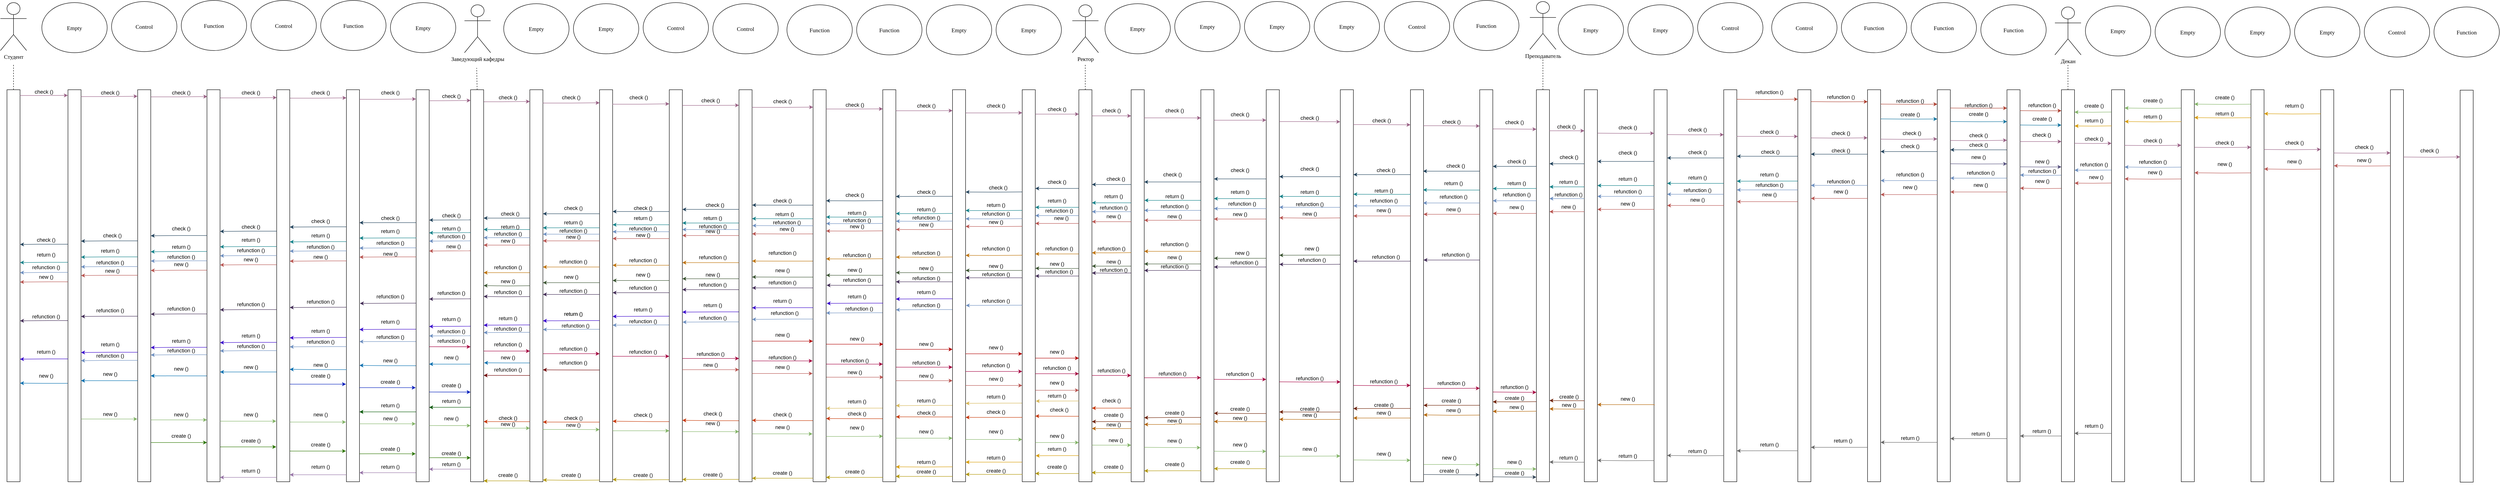 <mxfile version="27.0.9">
  <diagram id="029h1zFwWpiTiIRIwqjf" name="Страница — 1">
    <mxGraphModel dx="2926" dy="2272" grid="1" gridSize="10" guides="1" tooltips="1" connect="1" arrows="1" fold="1" page="1" pageScale="1" pageWidth="827" pageHeight="1169" math="0" shadow="0">
      <root>
        <mxCell id="0" />
        <mxCell id="1" parent="0" />
        <mxCell id="BXEGzjuMsdv0_JowhL2D-1" value="Студент" style="shape=umlActor;verticalLabelPosition=bottom;verticalAlign=top;html=1;outlineConnect=0;fontFamily=Times New Roman;fontSize=13;" vertex="1" parent="1">
          <mxGeometry x="-695" y="-10" width="60" height="110" as="geometry" />
        </mxCell>
        <mxCell id="BXEGzjuMsdv0_JowhL2D-3" value="Преподаватель" style="shape=umlActor;verticalLabelPosition=bottom;verticalAlign=top;html=1;outlineConnect=0;fontFamily=Times New Roman;fontSize=13;" vertex="1" parent="1">
          <mxGeometry x="2815" y="-12.5" width="60" height="110" as="geometry" />
        </mxCell>
        <mxCell id="BXEGzjuMsdv0_JowhL2D-5" value="Декан" style="shape=umlActor;verticalLabelPosition=bottom;verticalAlign=top;html=1;outlineConnect=0;fontFamily=Times New Roman;fontSize=13;" vertex="1" parent="1">
          <mxGeometry x="4020" width="60" height="110" as="geometry" />
        </mxCell>
        <mxCell id="BXEGzjuMsdv0_JowhL2D-6" value="Ректор" style="shape=umlActor;verticalLabelPosition=bottom;verticalAlign=top;html=1;outlineConnect=0;fontFamily=Times New Roman;fontSize=13;" vertex="1" parent="1">
          <mxGeometry x="1765" y="-5" width="60" height="110" as="geometry" />
        </mxCell>
        <mxCell id="BXEGzjuMsdv0_JowhL2D-7" value="Заведующий кафедры" style="shape=umlActor;verticalLabelPosition=bottom;verticalAlign=top;html=1;outlineConnect=0;fontFamily=Times New Roman;fontSize=13;" vertex="1" parent="1">
          <mxGeometry x="370" y="-5" width="60" height="110" as="geometry" />
        </mxCell>
        <mxCell id="BXEGzjuMsdv0_JowhL2D-8" value="" style="rounded=0;whiteSpace=wrap;html=1;" vertex="1" parent="1">
          <mxGeometry x="-680" y="190" width="30" height="900" as="geometry" />
        </mxCell>
        <mxCell id="BXEGzjuMsdv0_JowhL2D-9" value="" style="rounded=0;whiteSpace=wrap;html=1;" vertex="1" parent="1">
          <mxGeometry x="-540" y="190" width="30" height="900" as="geometry" />
        </mxCell>
        <mxCell id="BXEGzjuMsdv0_JowhL2D-10" value="" style="endArrow=none;dashed=1;html=1;rounded=0;exitX=0.5;exitY=0;exitDx=0;exitDy=0;" edge="1" parent="1" source="BXEGzjuMsdv0_JowhL2D-8">
          <mxGeometry width="50" height="50" relative="1" as="geometry">
            <mxPoint x="680" y="360" as="sourcePoint" />
            <mxPoint x="-665" y="130" as="targetPoint" />
          </mxGeometry>
        </mxCell>
        <mxCell id="BXEGzjuMsdv0_JowhL2D-14" value="" style="rounded=0;whiteSpace=wrap;html=1;" vertex="1" parent="1">
          <mxGeometry x="-221" y="190" width="30" height="900" as="geometry" />
        </mxCell>
        <mxCell id="BXEGzjuMsdv0_JowhL2D-15" value="" style="rounded=0;whiteSpace=wrap;html=1;" vertex="1" parent="1">
          <mxGeometry x="-61" y="190" width="30" height="900" as="geometry" />
        </mxCell>
        <mxCell id="BXEGzjuMsdv0_JowhL2D-16" value="" style="rounded=0;whiteSpace=wrap;html=1;" vertex="1" parent="1">
          <mxGeometry x="99" y="190" width="30" height="900" as="geometry" />
        </mxCell>
        <mxCell id="BXEGzjuMsdv0_JowhL2D-19" value="" style="rounded=0;whiteSpace=wrap;html=1;" vertex="1" parent="1">
          <mxGeometry x="259" y="190" width="30" height="900" as="geometry" />
        </mxCell>
        <mxCell id="BXEGzjuMsdv0_JowhL2D-20" value="" style="rounded=0;whiteSpace=wrap;html=1;" vertex="1" parent="1">
          <mxGeometry x="384" y="190" width="30" height="900" as="geometry" />
        </mxCell>
        <mxCell id="BXEGzjuMsdv0_JowhL2D-21" value="" style="rounded=0;whiteSpace=wrap;html=1;" vertex="1" parent="1">
          <mxGeometry x="520" y="190" width="30" height="900" as="geometry" />
        </mxCell>
        <mxCell id="BXEGzjuMsdv0_JowhL2D-22" value="" style="endArrow=none;dashed=1;html=1;rounded=0;exitX=0.5;exitY=0;exitDx=0;exitDy=0;" edge="1" parent="1" source="BXEGzjuMsdv0_JowhL2D-20">
          <mxGeometry width="50" height="50" relative="1" as="geometry">
            <mxPoint x="160" y="210" as="sourcePoint" />
            <mxPoint x="398" y="140" as="targetPoint" />
          </mxGeometry>
        </mxCell>
        <mxCell id="BXEGzjuMsdv0_JowhL2D-23" value="" style="rounded=0;whiteSpace=wrap;html=1;" vertex="1" parent="1">
          <mxGeometry x="840" y="190" width="30" height="900" as="geometry" />
        </mxCell>
        <mxCell id="BXEGzjuMsdv0_JowhL2D-24" value="" style="rounded=0;whiteSpace=wrap;html=1;" vertex="1" parent="1">
          <mxGeometry x="680" y="190" width="30" height="900" as="geometry" />
        </mxCell>
        <mxCell id="BXEGzjuMsdv0_JowhL2D-25" value="" style="rounded=0;whiteSpace=wrap;html=1;" vertex="1" parent="1">
          <mxGeometry x="1000" y="190" width="30" height="900" as="geometry" />
        </mxCell>
        <mxCell id="BXEGzjuMsdv0_JowhL2D-26" value="" style="rounded=0;whiteSpace=wrap;html=1;" vertex="1" parent="1">
          <mxGeometry x="1170" y="190" width="30" height="900" as="geometry" />
        </mxCell>
        <mxCell id="BXEGzjuMsdv0_JowhL2D-27" value="" style="rounded=0;whiteSpace=wrap;html=1;" vertex="1" parent="1">
          <mxGeometry x="1330" y="190" width="30" height="900" as="geometry" />
        </mxCell>
        <mxCell id="BXEGzjuMsdv0_JowhL2D-28" value="" style="rounded=0;whiteSpace=wrap;html=1;" vertex="1" parent="1">
          <mxGeometry x="1780" y="190" width="30" height="900" as="geometry" />
        </mxCell>
        <mxCell id="BXEGzjuMsdv0_JowhL2D-29" value="" style="endArrow=none;dashed=1;html=1;rounded=0;" edge="1" parent="1">
          <mxGeometry width="50" height="50" relative="1" as="geometry">
            <mxPoint x="1794.72" y="190" as="sourcePoint" />
            <mxPoint x="1794.72" y="130" as="targetPoint" />
          </mxGeometry>
        </mxCell>
        <mxCell id="BXEGzjuMsdv0_JowhL2D-31" value="" style="rounded=0;whiteSpace=wrap;html=1;" vertex="1" parent="1">
          <mxGeometry x="1650" y="190" width="30" height="900" as="geometry" />
        </mxCell>
        <mxCell id="BXEGzjuMsdv0_JowhL2D-33" value="" style="rounded=0;whiteSpace=wrap;html=1;" vertex="1" parent="1">
          <mxGeometry x="1900" y="190" width="30" height="900" as="geometry" />
        </mxCell>
        <mxCell id="BXEGzjuMsdv0_JowhL2D-34" value="" style="rounded=0;whiteSpace=wrap;html=1;" vertex="1" parent="1">
          <mxGeometry x="2060" y="190" width="30" height="900" as="geometry" />
        </mxCell>
        <mxCell id="BXEGzjuMsdv0_JowhL2D-35" value="" style="rounded=0;whiteSpace=wrap;html=1;" vertex="1" parent="1">
          <mxGeometry x="2830" y="190" width="30" height="900" as="geometry" />
        </mxCell>
        <mxCell id="BXEGzjuMsdv0_JowhL2D-37" value="" style="endArrow=none;dashed=1;html=1;rounded=0;exitX=0.5;exitY=0;exitDx=0;exitDy=0;" edge="1" parent="1" source="BXEGzjuMsdv0_JowhL2D-35">
          <mxGeometry width="50" height="50" relative="1" as="geometry">
            <mxPoint x="1500" y="200" as="sourcePoint" />
            <mxPoint x="2845" y="120" as="targetPoint" />
          </mxGeometry>
        </mxCell>
        <mxCell id="BXEGzjuMsdv0_JowhL2D-40" value="" style="rounded=0;whiteSpace=wrap;html=1;" vertex="1" parent="1">
          <mxGeometry x="2210" y="190" width="30" height="900" as="geometry" />
        </mxCell>
        <mxCell id="BXEGzjuMsdv0_JowhL2D-43" value="" style="rounded=0;whiteSpace=wrap;html=1;" vertex="1" parent="1">
          <mxGeometry x="4035" y="190" width="30" height="900" as="geometry" />
        </mxCell>
        <mxCell id="BXEGzjuMsdv0_JowhL2D-44" value="" style="endArrow=none;dashed=1;html=1;rounded=0;exitX=0.5;exitY=0;exitDx=0;exitDy=0;" edge="1" parent="1" source="BXEGzjuMsdv0_JowhL2D-43">
          <mxGeometry width="50" height="50" relative="1" as="geometry">
            <mxPoint x="2010" y="200" as="sourcePoint" />
            <mxPoint x="4050" y="130" as="targetPoint" />
          </mxGeometry>
        </mxCell>
        <mxCell id="BXEGzjuMsdv0_JowhL2D-45" value="" style="rounded=0;whiteSpace=wrap;html=1;" vertex="1" parent="1">
          <mxGeometry x="-380" y="190" width="30" height="900" as="geometry" />
        </mxCell>
        <mxCell id="BXEGzjuMsdv0_JowhL2D-46" value="" style="rounded=0;whiteSpace=wrap;html=1;" vertex="1" parent="1">
          <mxGeometry x="1490" y="190" width="30" height="900" as="geometry" />
        </mxCell>
        <mxCell id="BXEGzjuMsdv0_JowhL2D-47" value="" style="rounded=0;whiteSpace=wrap;html=1;" vertex="1" parent="1">
          <mxGeometry x="2380" y="190" width="30" height="900" as="geometry" />
        </mxCell>
        <mxCell id="BXEGzjuMsdv0_JowhL2D-51" value="" style="rounded=0;whiteSpace=wrap;html=1;" vertex="1" parent="1">
          <mxGeometry x="2541" y="190" width="30" height="900" as="geometry" />
        </mxCell>
        <mxCell id="BXEGzjuMsdv0_JowhL2D-57" value="Empty" style="ellipse;whiteSpace=wrap;html=1;fontFamily=Times New Roman;fontSize=13;" vertex="1" parent="1">
          <mxGeometry x="-600" y="-10" width="150" height="115" as="geometry" />
        </mxCell>
        <mxCell id="BXEGzjuMsdv0_JowhL2D-58" value="Control" style="ellipse;whiteSpace=wrap;html=1;fontFamily=Times New Roman;fontSize=13;" vertex="1" parent="1">
          <mxGeometry x="-440" y="-12.5" width="150" height="115" as="geometry" />
        </mxCell>
        <mxCell id="BXEGzjuMsdv0_JowhL2D-59" value="Control" style="ellipse;whiteSpace=wrap;html=1;fontFamily=Times New Roman;fontSize=13;" vertex="1" parent="1">
          <mxGeometry x="-120" y="-15" width="150" height="115" as="geometry" />
        </mxCell>
        <mxCell id="BXEGzjuMsdv0_JowhL2D-60" value="Function" style="ellipse;whiteSpace=wrap;html=1;fontFamily=Times New Roman;fontSize=13;" vertex="1" parent="1">
          <mxGeometry x="-280" y="-15" width="150" height="115" as="geometry" />
        </mxCell>
        <mxCell id="BXEGzjuMsdv0_JowhL2D-61" value="Function" style="ellipse;whiteSpace=wrap;html=1;fontFamily=Times New Roman;fontSize=13;" vertex="1" parent="1">
          <mxGeometry x="40" y="-15" width="150" height="115" as="geometry" />
        </mxCell>
        <mxCell id="BXEGzjuMsdv0_JowhL2D-62" value="Empty" style="ellipse;whiteSpace=wrap;html=1;fontFamily=Times New Roman;fontSize=13;" vertex="1" parent="1">
          <mxGeometry x="200" y="-10" width="150" height="115" as="geometry" />
        </mxCell>
        <mxCell id="BXEGzjuMsdv0_JowhL2D-63" value="Empty" style="ellipse;whiteSpace=wrap;html=1;fontFamily=Times New Roman;fontSize=13;" vertex="1" parent="1">
          <mxGeometry x="460" y="-7.5" width="150" height="115" as="geometry" />
        </mxCell>
        <mxCell id="BXEGzjuMsdv0_JowhL2D-64" value="Empty" style="ellipse;whiteSpace=wrap;html=1;fontFamily=Times New Roman;fontSize=13;" vertex="1" parent="1">
          <mxGeometry x="620" y="-7.5" width="150" height="115" as="geometry" />
        </mxCell>
        <mxCell id="BXEGzjuMsdv0_JowhL2D-65" value="Control" style="ellipse;whiteSpace=wrap;html=1;fontFamily=Times New Roman;fontSize=13;" vertex="1" parent="1">
          <mxGeometry x="780" y="-10" width="150" height="115" as="geometry" />
        </mxCell>
        <mxCell id="BXEGzjuMsdv0_JowhL2D-66" value="Control" style="ellipse;whiteSpace=wrap;html=1;fontFamily=Times New Roman;fontSize=13;" vertex="1" parent="1">
          <mxGeometry x="940" y="-7.5" width="150" height="115" as="geometry" />
        </mxCell>
        <mxCell id="BXEGzjuMsdv0_JowhL2D-67" value="Function" style="ellipse;whiteSpace=wrap;html=1;fontFamily=Times New Roman;fontSize=13;" vertex="1" parent="1">
          <mxGeometry x="1110" y="-5" width="150" height="115" as="geometry" />
        </mxCell>
        <mxCell id="BXEGzjuMsdv0_JowhL2D-68" value="Function" style="ellipse;whiteSpace=wrap;html=1;fontFamily=Times New Roman;fontSize=13;" vertex="1" parent="1">
          <mxGeometry x="1270" y="-5" width="150" height="115" as="geometry" />
        </mxCell>
        <mxCell id="BXEGzjuMsdv0_JowhL2D-69" value="Empty" style="ellipse;whiteSpace=wrap;html=1;fontFamily=Times New Roman;fontSize=13;" vertex="1" parent="1">
          <mxGeometry x="1430" y="-5" width="150" height="115" as="geometry" />
        </mxCell>
        <mxCell id="BXEGzjuMsdv0_JowhL2D-70" value="Empty" style="ellipse;whiteSpace=wrap;html=1;fontFamily=Times New Roman;fontSize=13;" vertex="1" parent="1">
          <mxGeometry x="1590" y="-5" width="150" height="115" as="geometry" />
        </mxCell>
        <mxCell id="BXEGzjuMsdv0_JowhL2D-71" value="Empty" style="ellipse;whiteSpace=wrap;html=1;fontFamily=Times New Roman;fontSize=13;" vertex="1" parent="1">
          <mxGeometry x="1840" y="-7.5" width="150" height="115" as="geometry" />
        </mxCell>
        <mxCell id="BXEGzjuMsdv0_JowhL2D-72" value="Empty" style="ellipse;whiteSpace=wrap;html=1;fontFamily=Times New Roman;fontSize=13;" vertex="1" parent="1">
          <mxGeometry x="2000" y="-12.5" width="150" height="115" as="geometry" />
        </mxCell>
        <mxCell id="BXEGzjuMsdv0_JowhL2D-73" value="Empty" style="ellipse;whiteSpace=wrap;html=1;fontFamily=Times New Roman;fontSize=13;" vertex="1" parent="1">
          <mxGeometry x="2160" y="-12.5" width="150" height="115" as="geometry" />
        </mxCell>
        <mxCell id="BXEGzjuMsdv0_JowhL2D-74" value="Empty" style="ellipse;whiteSpace=wrap;html=1;fontFamily=Times New Roman;fontSize=13;" vertex="1" parent="1">
          <mxGeometry x="2320" y="-12.5" width="150" height="115" as="geometry" />
        </mxCell>
        <mxCell id="BXEGzjuMsdv0_JowhL2D-75" value="Function" style="ellipse;whiteSpace=wrap;html=1;fontFamily=Times New Roman;fontSize=13;" vertex="1" parent="1">
          <mxGeometry x="2640" y="-15" width="150" height="115" as="geometry" />
        </mxCell>
        <mxCell id="BXEGzjuMsdv0_JowhL2D-76" value="Control" style="ellipse;whiteSpace=wrap;html=1;fontFamily=Times New Roman;fontSize=13;" vertex="1" parent="1">
          <mxGeometry x="2481" y="-12.5" width="150" height="115" as="geometry" />
        </mxCell>
        <mxCell id="BXEGzjuMsdv0_JowhL2D-77" value="" style="rounded=0;whiteSpace=wrap;html=1;" vertex="1" parent="1">
          <mxGeometry x="2700" y="190" width="30" height="900" as="geometry" />
        </mxCell>
        <mxCell id="BXEGzjuMsdv0_JowhL2D-78" value="Empty" style="ellipse;whiteSpace=wrap;html=1;fontFamily=Times New Roman;fontSize=13;" vertex="1" parent="1">
          <mxGeometry x="2880" y="-5" width="150" height="115" as="geometry" />
        </mxCell>
        <mxCell id="BXEGzjuMsdv0_JowhL2D-79" value="Empty" style="ellipse;whiteSpace=wrap;html=1;fontFamily=Times New Roman;fontSize=13;" vertex="1" parent="1">
          <mxGeometry x="3040" y="-5" width="150" height="115" as="geometry" />
        </mxCell>
        <mxCell id="BXEGzjuMsdv0_JowhL2D-80" value="" style="rounded=0;whiteSpace=wrap;html=1;" vertex="1" parent="1">
          <mxGeometry x="2940" y="190" width="30" height="900" as="geometry" />
        </mxCell>
        <mxCell id="BXEGzjuMsdv0_JowhL2D-81" value="" style="rounded=0;whiteSpace=wrap;html=1;" vertex="1" parent="1">
          <mxGeometry x="3100" y="190" width="30" height="900" as="geometry" />
        </mxCell>
        <mxCell id="BXEGzjuMsdv0_JowhL2D-83" value="Control" style="ellipse;whiteSpace=wrap;html=1;fontFamily=Times New Roman;fontSize=13;" vertex="1" parent="1">
          <mxGeometry x="3200" y="-10" width="150" height="115" as="geometry" />
        </mxCell>
        <mxCell id="BXEGzjuMsdv0_JowhL2D-84" value="Control" style="ellipse;whiteSpace=wrap;html=1;fontFamily=Times New Roman;fontSize=13;" vertex="1" parent="1">
          <mxGeometry x="3370" y="-10" width="150" height="115" as="geometry" />
        </mxCell>
        <mxCell id="BXEGzjuMsdv0_JowhL2D-86" value="" style="rounded=0;whiteSpace=wrap;html=1;" vertex="1" parent="1">
          <mxGeometry x="3260" y="190" width="30" height="900" as="geometry" />
        </mxCell>
        <mxCell id="BXEGzjuMsdv0_JowhL2D-87" value="" style="rounded=0;whiteSpace=wrap;html=1;" vertex="1" parent="1">
          <mxGeometry x="3430" y="190" width="30" height="900" as="geometry" />
        </mxCell>
        <mxCell id="BXEGzjuMsdv0_JowhL2D-88" value="Function" style="ellipse;whiteSpace=wrap;html=1;fontFamily=Times New Roman;fontSize=13;" vertex="1" parent="1">
          <mxGeometry x="3530" y="-10" width="150" height="115" as="geometry" />
        </mxCell>
        <mxCell id="BXEGzjuMsdv0_JowhL2D-89" value="Function" style="ellipse;whiteSpace=wrap;html=1;fontFamily=Times New Roman;fontSize=13;" vertex="1" parent="1">
          <mxGeometry x="3690" y="-10" width="150" height="115" as="geometry" />
        </mxCell>
        <mxCell id="BXEGzjuMsdv0_JowhL2D-90" value="Function" style="ellipse;whiteSpace=wrap;html=1;fontFamily=Times New Roman;fontSize=13;" vertex="1" parent="1">
          <mxGeometry x="3850" y="-5" width="150" height="115" as="geometry" />
        </mxCell>
        <mxCell id="BXEGzjuMsdv0_JowhL2D-91" value="" style="rounded=0;whiteSpace=wrap;html=1;" vertex="1" parent="1">
          <mxGeometry x="3590" y="190" width="30" height="900" as="geometry" />
        </mxCell>
        <mxCell id="BXEGzjuMsdv0_JowhL2D-92" value="" style="rounded=0;whiteSpace=wrap;html=1;" vertex="1" parent="1">
          <mxGeometry x="3750" y="190" width="30" height="900" as="geometry" />
        </mxCell>
        <mxCell id="BXEGzjuMsdv0_JowhL2D-93" value="" style="rounded=0;whiteSpace=wrap;html=1;" vertex="1" parent="1">
          <mxGeometry x="3910" y="190" width="30" height="900" as="geometry" />
        </mxCell>
        <mxCell id="BXEGzjuMsdv0_JowhL2D-94" value="Empty" style="ellipse;whiteSpace=wrap;html=1;fontFamily=Times New Roman;fontSize=13;" vertex="1" parent="1">
          <mxGeometry x="4090" y="-2.5" width="150" height="115" as="geometry" />
        </mxCell>
        <mxCell id="BXEGzjuMsdv0_JowhL2D-95" value="Empty" style="ellipse;whiteSpace=wrap;html=1;fontFamily=Times New Roman;fontSize=13;" vertex="1" parent="1">
          <mxGeometry x="4250" width="150" height="115" as="geometry" />
        </mxCell>
        <mxCell id="BXEGzjuMsdv0_JowhL2D-96" value="Empty" style="ellipse;whiteSpace=wrap;html=1;fontFamily=Times New Roman;fontSize=13;" vertex="1" parent="1">
          <mxGeometry x="4410" width="150" height="115" as="geometry" />
        </mxCell>
        <mxCell id="BXEGzjuMsdv0_JowhL2D-97" value="Empty" style="ellipse;whiteSpace=wrap;html=1;fontFamily=Times New Roman;fontSize=13;" vertex="1" parent="1">
          <mxGeometry x="4570" width="150" height="115" as="geometry" />
        </mxCell>
        <mxCell id="BXEGzjuMsdv0_JowhL2D-98" value="Control" style="ellipse;whiteSpace=wrap;html=1;fontFamily=Times New Roman;fontSize=13;" vertex="1" parent="1">
          <mxGeometry x="4730" width="150" height="115" as="geometry" />
        </mxCell>
        <mxCell id="BXEGzjuMsdv0_JowhL2D-99" value="" style="rounded=0;whiteSpace=wrap;html=1;" vertex="1" parent="1">
          <mxGeometry x="4150" y="190" width="30" height="900" as="geometry" />
        </mxCell>
        <mxCell id="BXEGzjuMsdv0_JowhL2D-100" value="" style="rounded=0;whiteSpace=wrap;html=1;" vertex="1" parent="1">
          <mxGeometry x="4310" y="190" width="30" height="900" as="geometry" />
        </mxCell>
        <mxCell id="BXEGzjuMsdv0_JowhL2D-101" value="" style="rounded=0;whiteSpace=wrap;html=1;" vertex="1" parent="1">
          <mxGeometry x="4470" y="190" width="30" height="900" as="geometry" />
        </mxCell>
        <mxCell id="BXEGzjuMsdv0_JowhL2D-102" value="" style="rounded=0;whiteSpace=wrap;html=1;" vertex="1" parent="1">
          <mxGeometry x="4630" y="190" width="30" height="900" as="geometry" />
        </mxCell>
        <mxCell id="BXEGzjuMsdv0_JowhL2D-103" value="" style="rounded=0;whiteSpace=wrap;html=1;" vertex="1" parent="1">
          <mxGeometry x="4790" y="190" width="30" height="900" as="geometry" />
        </mxCell>
        <mxCell id="BXEGzjuMsdv0_JowhL2D-105" style="edgeStyle=orthogonalEdgeStyle;rounded=0;orthogonalLoop=1;jettySize=auto;html=1;entryX=-0.025;entryY=0.84;entryDx=0;entryDy=0;entryPerimeter=0;fillColor=#d5e8d4;strokeColor=#82b366;" edge="1" parent="1" source="BXEGzjuMsdv0_JowhL2D-9" target="BXEGzjuMsdv0_JowhL2D-45">
          <mxGeometry relative="1" as="geometry">
            <Array as="points">
              <mxPoint x="-480" y="946" />
              <mxPoint x="-480" y="946" />
            </Array>
          </mxGeometry>
        </mxCell>
        <mxCell id="BXEGzjuMsdv0_JowhL2D-106" value="new ()" style="text;html=1;align=center;verticalAlign=middle;whiteSpace=wrap;rounded=0;" vertex="1" parent="1">
          <mxGeometry x="-473" y="920" width="60" height="30" as="geometry" />
        </mxCell>
        <mxCell id="BXEGzjuMsdv0_JowhL2D-110" value="new ()" style="text;html=1;align=center;verticalAlign=middle;whiteSpace=wrap;rounded=0;" vertex="1" parent="1">
          <mxGeometry x="-310" y="921" width="60" height="30" as="geometry" />
        </mxCell>
        <mxCell id="BXEGzjuMsdv0_JowhL2D-115" value="&lt;div&gt;&lt;br&gt;&lt;/div&gt;&lt;div&gt;&lt;br&gt;&lt;/div&gt;" style="edgeStyle=orthogonalEdgeStyle;rounded=0;orthogonalLoop=1;jettySize=auto;html=1;entryX=-0.025;entryY=0.84;entryDx=0;entryDy=0;entryPerimeter=0;fillColor=#d5e8d4;strokeColor=#82b366;" edge="1" parent="1">
          <mxGeometry relative="1" as="geometry">
            <mxPoint x="-350" y="948" as="sourcePoint" />
            <mxPoint x="-221" y="948" as="targetPoint" />
            <Array as="points">
              <mxPoint x="-320" y="948" />
              <mxPoint x="-320" y="948" />
            </Array>
          </mxGeometry>
        </mxCell>
        <mxCell id="BXEGzjuMsdv0_JowhL2D-116" value="&lt;div&gt;&lt;br&gt;&lt;/div&gt;&lt;div&gt;&lt;br&gt;&lt;/div&gt;" style="edgeStyle=orthogonalEdgeStyle;rounded=0;orthogonalLoop=1;jettySize=auto;html=1;entryX=-0.025;entryY=0.84;entryDx=0;entryDy=0;entryPerimeter=0;fillColor=#d5e8d4;strokeColor=#82b366;" edge="1" parent="1">
          <mxGeometry relative="1" as="geometry">
            <mxPoint x="-191" y="951" as="sourcePoint" />
            <mxPoint x="-62" y="951" as="targetPoint" />
            <Array as="points">
              <mxPoint x="-161" y="951" />
              <mxPoint x="-161" y="951" />
            </Array>
          </mxGeometry>
        </mxCell>
        <mxCell id="BXEGzjuMsdv0_JowhL2D-117" value="new ()" style="text;html=1;align=center;verticalAlign=middle;whiteSpace=wrap;rounded=0;" vertex="1" parent="1">
          <mxGeometry x="-150" y="921" width="60" height="30" as="geometry" />
        </mxCell>
        <mxCell id="BXEGzjuMsdv0_JowhL2D-118" value="&lt;div&gt;&lt;br&gt;&lt;/div&gt;&lt;div&gt;&lt;br&gt;&lt;/div&gt;" style="edgeStyle=orthogonalEdgeStyle;rounded=0;orthogonalLoop=1;jettySize=auto;html=1;entryX=-0.025;entryY=0.84;entryDx=0;entryDy=0;entryPerimeter=0;fillColor=#d5e8d4;strokeColor=#82b366;" edge="1" parent="1">
          <mxGeometry relative="1" as="geometry">
            <mxPoint x="-31" y="953" as="sourcePoint" />
            <mxPoint x="98" y="953" as="targetPoint" />
            <Array as="points">
              <mxPoint x="-1" y="953" />
              <mxPoint x="-1" y="953" />
            </Array>
          </mxGeometry>
        </mxCell>
        <mxCell id="BXEGzjuMsdv0_JowhL2D-119" value="new ()" style="text;html=1;align=center;verticalAlign=middle;whiteSpace=wrap;rounded=0;" vertex="1" parent="1">
          <mxGeometry x="10" y="921" width="60" height="30" as="geometry" />
        </mxCell>
        <mxCell id="BXEGzjuMsdv0_JowhL2D-120" value="&lt;div&gt;&lt;br&gt;&lt;/div&gt;&lt;div&gt;&lt;br&gt;&lt;/div&gt;" style="edgeStyle=orthogonalEdgeStyle;rounded=0;orthogonalLoop=1;jettySize=auto;html=1;entryX=-0.025;entryY=0.84;entryDx=0;entryDy=0;entryPerimeter=0;fillColor=#d5e8d4;strokeColor=#82b366;" edge="1" parent="1">
          <mxGeometry relative="1" as="geometry">
            <mxPoint x="129" y="957" as="sourcePoint" />
            <mxPoint x="258" y="957" as="targetPoint" />
            <Array as="points">
              <mxPoint x="159" y="957" />
              <mxPoint x="159" y="957" />
            </Array>
          </mxGeometry>
        </mxCell>
        <mxCell id="BXEGzjuMsdv0_JowhL2D-121" value="new ()" style="text;html=1;align=center;verticalAlign=middle;whiteSpace=wrap;rounded=0;" vertex="1" parent="1">
          <mxGeometry x="170" y="930" width="60" height="30" as="geometry" />
        </mxCell>
        <mxCell id="BXEGzjuMsdv0_JowhL2D-125" value="&lt;div&gt;&lt;br&gt;&lt;/div&gt;&lt;div&gt;&lt;br&gt;&lt;/div&gt;" style="edgeStyle=orthogonalEdgeStyle;rounded=0;orthogonalLoop=1;jettySize=auto;html=1;entryX=0;entryY=0.878;entryDx=0;entryDy=0;entryPerimeter=0;fillColor=#d5e8d4;strokeColor=#82b366;" edge="1" parent="1">
          <mxGeometry relative="1" as="geometry">
            <mxPoint x="380" y="961" as="sourcePoint" />
            <mxPoint x="384" y="961.2" as="targetPoint" />
            <Array as="points">
              <mxPoint x="289" y="961" />
            </Array>
          </mxGeometry>
        </mxCell>
        <mxCell id="BXEGzjuMsdv0_JowhL2D-126" value="new ()" style="text;html=1;align=center;verticalAlign=middle;whiteSpace=wrap;rounded=0;" vertex="1" parent="1">
          <mxGeometry x="310" y="930" width="60" height="30" as="geometry" />
        </mxCell>
        <mxCell id="BXEGzjuMsdv0_JowhL2D-128" value="&lt;div&gt;&lt;br&gt;&lt;/div&gt;&lt;div&gt;&lt;br&gt;&lt;/div&gt;" style="edgeStyle=orthogonalEdgeStyle;rounded=0;orthogonalLoop=1;jettySize=auto;html=1;fillColor=#d5e8d4;strokeColor=#82b366;" edge="1" parent="1">
          <mxGeometry relative="1" as="geometry">
            <mxPoint x="414" y="967" as="sourcePoint" />
            <mxPoint x="520" y="967" as="targetPoint" />
            <Array as="points">
              <mxPoint x="444" y="967" />
              <mxPoint x="444" y="967" />
            </Array>
          </mxGeometry>
        </mxCell>
        <mxCell id="BXEGzjuMsdv0_JowhL2D-129" value="new ()" style="text;html=1;align=center;verticalAlign=middle;whiteSpace=wrap;rounded=0;" vertex="1" parent="1">
          <mxGeometry x="440" y="943" width="60" height="30" as="geometry" />
        </mxCell>
        <mxCell id="BXEGzjuMsdv0_JowhL2D-132" value="&lt;div&gt;&lt;br&gt;&lt;/div&gt;&lt;div&gt;&lt;br&gt;&lt;/div&gt;" style="edgeStyle=orthogonalEdgeStyle;rounded=0;orthogonalLoop=1;jettySize=auto;html=1;entryX=0;entryY=0.867;entryDx=0;entryDy=0;entryPerimeter=0;fillColor=#d5e8d4;strokeColor=#82b366;" edge="1" parent="1" target="BXEGzjuMsdv0_JowhL2D-24">
          <mxGeometry relative="1" as="geometry">
            <mxPoint x="550" y="970" as="sourcePoint" />
            <mxPoint x="656" y="970" as="targetPoint" />
            <Array as="points">
              <mxPoint x="620" y="970" />
            </Array>
          </mxGeometry>
        </mxCell>
        <mxCell id="BXEGzjuMsdv0_JowhL2D-133" value="new ()" style="text;html=1;align=center;verticalAlign=middle;whiteSpace=wrap;rounded=0;" vertex="1" parent="1">
          <mxGeometry x="590" y="945" width="60" height="30" as="geometry" />
        </mxCell>
        <mxCell id="BXEGzjuMsdv0_JowhL2D-134" value="&lt;div&gt;&lt;br&gt;&lt;/div&gt;&lt;div&gt;&lt;br&gt;&lt;/div&gt;" style="edgeStyle=orthogonalEdgeStyle;rounded=0;orthogonalLoop=1;jettySize=auto;html=1;entryX=0;entryY=0.867;entryDx=0;entryDy=0;entryPerimeter=0;fillColor=#d5e8d4;strokeColor=#82b366;" edge="1" parent="1">
          <mxGeometry relative="1" as="geometry">
            <mxPoint x="710" y="973" as="sourcePoint" />
            <mxPoint x="840" y="973" as="targetPoint" />
            <Array as="points">
              <mxPoint x="780" y="973" />
            </Array>
          </mxGeometry>
        </mxCell>
        <mxCell id="BXEGzjuMsdv0_JowhL2D-136" value="&lt;div&gt;&lt;br&gt;&lt;/div&gt;&lt;div&gt;&lt;br&gt;&lt;/div&gt;" style="edgeStyle=orthogonalEdgeStyle;rounded=0;orthogonalLoop=1;jettySize=auto;html=1;entryX=0;entryY=0.867;entryDx=0;entryDy=0;entryPerimeter=0;fillColor=#d5e8d4;strokeColor=#82b366;" edge="1" parent="1">
          <mxGeometry relative="1" as="geometry">
            <mxPoint x="870" y="975" as="sourcePoint" />
            <mxPoint x="1000" y="975" as="targetPoint" />
            <Array as="points">
              <mxPoint x="940" y="975" />
            </Array>
          </mxGeometry>
        </mxCell>
        <mxCell id="BXEGzjuMsdv0_JowhL2D-138" value="new ()" style="text;html=1;align=center;verticalAlign=middle;whiteSpace=wrap;rounded=0;" vertex="1" parent="1">
          <mxGeometry x="910" y="941" width="60" height="30" as="geometry" />
        </mxCell>
        <mxCell id="BXEGzjuMsdv0_JowhL2D-139" value="&lt;div&gt;&lt;br&gt;&lt;/div&gt;&lt;div&gt;&lt;br&gt;&lt;/div&gt;" style="edgeStyle=orthogonalEdgeStyle;rounded=0;orthogonalLoop=1;jettySize=auto;html=1;entryX=-0.039;entryY=0.878;entryDx=0;entryDy=0;entryPerimeter=0;fillColor=#d5e8d4;strokeColor=#82b366;" edge="1" parent="1" target="BXEGzjuMsdv0_JowhL2D-26">
          <mxGeometry relative="1" as="geometry">
            <mxPoint x="1030" y="980" as="sourcePoint" />
            <mxPoint x="1160" y="980" as="targetPoint" />
            <Array as="points">
              <mxPoint x="1100" y="980" />
            </Array>
          </mxGeometry>
        </mxCell>
        <mxCell id="BXEGzjuMsdv0_JowhL2D-140" value="new ()" style="text;html=1;align=center;verticalAlign=middle;whiteSpace=wrap;rounded=0;" vertex="1" parent="1">
          <mxGeometry x="1070" y="950" width="60" height="30" as="geometry" />
        </mxCell>
        <mxCell id="BXEGzjuMsdv0_JowhL2D-141" value="&lt;div&gt;&lt;br&gt;&lt;/div&gt;&lt;div&gt;&lt;br&gt;&lt;/div&gt;" style="edgeStyle=orthogonalEdgeStyle;rounded=0;orthogonalLoop=1;jettySize=auto;html=1;entryX=0.017;entryY=0.884;entryDx=0;entryDy=0;entryPerimeter=0;fillColor=#d5e8d4;strokeColor=#82b366;" edge="1" parent="1" target="BXEGzjuMsdv0_JowhL2D-27">
          <mxGeometry relative="1" as="geometry">
            <mxPoint x="1200" y="986" as="sourcePoint" />
            <mxPoint x="1339" y="986" as="targetPoint" />
            <Array as="points">
              <mxPoint x="1270" y="986" />
            </Array>
          </mxGeometry>
        </mxCell>
        <mxCell id="BXEGzjuMsdv0_JowhL2D-142" value="new ()" style="text;html=1;align=center;verticalAlign=middle;whiteSpace=wrap;rounded=0;" vertex="1" parent="1">
          <mxGeometry x="1241" y="951" width="60" height="30" as="geometry" />
        </mxCell>
        <mxCell id="BXEGzjuMsdv0_JowhL2D-143" value="&lt;div&gt;&lt;br&gt;&lt;/div&gt;&lt;div&gt;&lt;br&gt;&lt;/div&gt;" style="edgeStyle=orthogonalEdgeStyle;rounded=0;orthogonalLoop=1;jettySize=auto;html=1;fillColor=#d5e8d4;strokeColor=#82b366;" edge="1" parent="1">
          <mxGeometry relative="1" as="geometry">
            <mxPoint x="1360" y="990" as="sourcePoint" />
            <mxPoint x="1490" y="990" as="targetPoint" />
            <Array as="points">
              <mxPoint x="1430" y="990" />
            </Array>
          </mxGeometry>
        </mxCell>
        <mxCell id="BXEGzjuMsdv0_JowhL2D-144" value="new ()" style="text;html=1;align=center;verticalAlign=middle;whiteSpace=wrap;rounded=0;" vertex="1" parent="1">
          <mxGeometry x="1400" y="960" width="60" height="30" as="geometry" />
        </mxCell>
        <mxCell id="BXEGzjuMsdv0_JowhL2D-146" value="&lt;div&gt;&lt;br&gt;&lt;/div&gt;&lt;div&gt;&lt;br&gt;&lt;/div&gt;" style="edgeStyle=orthogonalEdgeStyle;rounded=0;orthogonalLoop=1;jettySize=auto;html=1;fillColor=#d5e8d4;strokeColor=#82b366;" edge="1" parent="1">
          <mxGeometry relative="1" as="geometry">
            <mxPoint x="1520" y="993" as="sourcePoint" />
            <mxPoint x="1650" y="993" as="targetPoint" />
            <Array as="points">
              <mxPoint x="1590" y="993" />
            </Array>
          </mxGeometry>
        </mxCell>
        <mxCell id="BXEGzjuMsdv0_JowhL2D-147" value="new ()" style="text;html=1;align=center;verticalAlign=middle;whiteSpace=wrap;rounded=0;" vertex="1" parent="1">
          <mxGeometry x="1560" y="960" width="60" height="30" as="geometry" />
        </mxCell>
        <mxCell id="BXEGzjuMsdv0_JowhL2D-148" value="&lt;div&gt;&lt;br&gt;&lt;/div&gt;&lt;div&gt;&lt;br&gt;&lt;/div&gt;" style="edgeStyle=orthogonalEdgeStyle;rounded=0;orthogonalLoop=1;jettySize=auto;html=1;fillColor=#d5e8d4;strokeColor=#82b366;" edge="1" parent="1">
          <mxGeometry relative="1" as="geometry">
            <mxPoint x="1680" y="1000" as="sourcePoint" />
            <mxPoint x="1780" y="1000" as="targetPoint" />
            <Array as="points">
              <mxPoint x="1750" y="1000" />
            </Array>
          </mxGeometry>
        </mxCell>
        <mxCell id="BXEGzjuMsdv0_JowhL2D-149" value="new ()" style="text;html=1;align=center;verticalAlign=middle;whiteSpace=wrap;rounded=0;" vertex="1" parent="1">
          <mxGeometry x="1700" y="970" width="60" height="30" as="geometry" />
        </mxCell>
        <mxCell id="BXEGzjuMsdv0_JowhL2D-150" value="&lt;div&gt;&lt;br&gt;&lt;/div&gt;&lt;div&gt;&lt;br&gt;&lt;/div&gt;" style="edgeStyle=orthogonalEdgeStyle;rounded=0;orthogonalLoop=1;jettySize=auto;html=1;fillColor=#d5e8d4;strokeColor=#82b366;" edge="1" parent="1">
          <mxGeometry relative="1" as="geometry">
            <mxPoint x="1810" y="1006" as="sourcePoint" />
            <mxPoint x="1900" y="1006" as="targetPoint" />
            <Array as="points">
              <mxPoint x="1870" y="1006" />
            </Array>
          </mxGeometry>
        </mxCell>
        <mxCell id="BXEGzjuMsdv0_JowhL2D-151" value="new ()" style="text;html=1;align=center;verticalAlign=middle;whiteSpace=wrap;rounded=0;" vertex="1" parent="1">
          <mxGeometry x="1835" y="980" width="60" height="30" as="geometry" />
        </mxCell>
        <mxCell id="BXEGzjuMsdv0_JowhL2D-152" value="&lt;div&gt;&lt;br&gt;&lt;/div&gt;&lt;div&gt;&lt;br&gt;&lt;/div&gt;" style="edgeStyle=orthogonalEdgeStyle;rounded=0;orthogonalLoop=1;jettySize=auto;html=1;entryX=-0.018;entryY=0.913;entryDx=0;entryDy=0;entryPerimeter=0;fillColor=#d5e8d4;strokeColor=#82b366;" edge="1" parent="1" target="BXEGzjuMsdv0_JowhL2D-34">
          <mxGeometry relative="1" as="geometry">
            <mxPoint x="1930" y="1011" as="sourcePoint" />
            <mxPoint x="2059" y="1011" as="targetPoint" />
            <Array as="points" />
          </mxGeometry>
        </mxCell>
        <mxCell id="BXEGzjuMsdv0_JowhL2D-153" value="new ()" style="text;html=1;align=center;verticalAlign=middle;whiteSpace=wrap;rounded=0;" vertex="1" parent="1">
          <mxGeometry x="1970" y="981" width="60" height="30" as="geometry" />
        </mxCell>
        <mxCell id="BXEGzjuMsdv0_JowhL2D-155" value="new ()" style="text;html=1;align=center;verticalAlign=middle;whiteSpace=wrap;rounded=0;" vertex="1" parent="1">
          <mxGeometry x="2120" y="990" width="60" height="30" as="geometry" />
        </mxCell>
        <mxCell id="BXEGzjuMsdv0_JowhL2D-156" value="&lt;div&gt;&lt;br&gt;&lt;/div&gt;&lt;div&gt;&lt;br&gt;&lt;/div&gt;" style="edgeStyle=orthogonalEdgeStyle;rounded=0;orthogonalLoop=1;jettySize=auto;html=1;exitX=1.012;exitY=0.935;exitDx=0;exitDy=0;exitPerimeter=0;fillColor=#d5e8d4;strokeColor=#82b366;" edge="1" parent="1" source="BXEGzjuMsdv0_JowhL2D-40">
          <mxGeometry relative="1" as="geometry">
            <mxPoint x="2260" y="1030" as="sourcePoint" />
            <mxPoint x="2380" y="1031" as="targetPoint" />
            <Array as="points" />
          </mxGeometry>
        </mxCell>
        <mxCell id="BXEGzjuMsdv0_JowhL2D-157" value="new ()" style="text;html=1;align=center;verticalAlign=middle;whiteSpace=wrap;rounded=0;" vertex="1" parent="1">
          <mxGeometry x="2280" y="1000" width="60" height="30" as="geometry" />
        </mxCell>
        <mxCell id="BXEGzjuMsdv0_JowhL2D-160" value="&lt;div&gt;&lt;br&gt;&lt;/div&gt;&lt;div&gt;&lt;br&gt;&lt;/div&gt;" style="edgeStyle=orthogonalEdgeStyle;rounded=0;orthogonalLoop=1;jettySize=auto;html=1;fillColor=#d5e8d4;strokeColor=#82b366;" edge="1" parent="1">
          <mxGeometry relative="1" as="geometry">
            <mxPoint x="2410" y="1040" as="sourcePoint" />
            <mxPoint x="2541" y="1040.75" as="targetPoint" />
            <Array as="points" />
          </mxGeometry>
        </mxCell>
        <mxCell id="BXEGzjuMsdv0_JowhL2D-161" value="new ()" style="text;html=1;align=center;verticalAlign=middle;whiteSpace=wrap;rounded=0;" vertex="1" parent="1">
          <mxGeometry x="2450" y="1011" width="60" height="30" as="geometry" />
        </mxCell>
        <mxCell id="BXEGzjuMsdv0_JowhL2D-162" value="&lt;div&gt;&lt;br&gt;&lt;/div&gt;&lt;div&gt;&lt;br&gt;&lt;/div&gt;" style="edgeStyle=orthogonalEdgeStyle;rounded=0;orthogonalLoop=1;jettySize=auto;html=1;exitX=1.008;exitY=0.956;exitDx=0;exitDy=0;exitPerimeter=0;fillColor=#d5e8d4;strokeColor=#82b366;" edge="1" parent="1" source="BXEGzjuMsdv0_JowhL2D-51">
          <mxGeometry relative="1" as="geometry">
            <mxPoint x="2580" y="1050" as="sourcePoint" />
            <mxPoint x="2700" y="1050.75" as="targetPoint" />
            <Array as="points" />
          </mxGeometry>
        </mxCell>
        <mxCell id="BXEGzjuMsdv0_JowhL2D-163" value="new ()" style="text;html=1;align=center;verticalAlign=middle;whiteSpace=wrap;rounded=0;" vertex="1" parent="1">
          <mxGeometry x="2600" y="1020" width="60" height="30" as="geometry" />
        </mxCell>
        <mxCell id="BXEGzjuMsdv0_JowhL2D-164" value="&lt;div&gt;&lt;br&gt;&lt;/div&gt;&lt;div&gt;&lt;br&gt;&lt;/div&gt;" style="edgeStyle=orthogonalEdgeStyle;rounded=0;orthogonalLoop=1;jettySize=auto;html=1;fillColor=#d5e8d4;strokeColor=#82b366;" edge="1" parent="1">
          <mxGeometry relative="1" as="geometry">
            <mxPoint x="2730" y="1060" as="sourcePoint" />
            <mxPoint x="2830" y="1060.75" as="targetPoint" />
            <Array as="points" />
          </mxGeometry>
        </mxCell>
        <mxCell id="BXEGzjuMsdv0_JowhL2D-167" value="new ()" style="text;html=1;align=center;verticalAlign=middle;whiteSpace=wrap;rounded=0;" vertex="1" parent="1">
          <mxGeometry x="2750" y="1030" width="60" height="30" as="geometry" />
        </mxCell>
        <mxCell id="BXEGzjuMsdv0_JowhL2D-168" style="edgeStyle=orthogonalEdgeStyle;rounded=0;orthogonalLoop=1;jettySize=auto;html=1;entryX=-0.025;entryY=0.84;entryDx=0;entryDy=0;entryPerimeter=0;fillColor=#60a917;strokeColor=#2D7600;" edge="1" parent="1">
          <mxGeometry relative="1" as="geometry">
            <mxPoint x="-350" y="1000" as="sourcePoint" />
            <mxPoint x="-221" y="1000" as="targetPoint" />
            <Array as="points">
              <mxPoint x="-320" y="1000" />
              <mxPoint x="-320" y="1000" />
            </Array>
          </mxGeometry>
        </mxCell>
        <mxCell id="BXEGzjuMsdv0_JowhL2D-169" value="create ()" style="text;html=1;align=center;verticalAlign=middle;whiteSpace=wrap;rounded=0;" vertex="1" parent="1">
          <mxGeometry x="-310" y="970" width="60" height="30" as="geometry" />
        </mxCell>
        <mxCell id="BXEGzjuMsdv0_JowhL2D-171" style="edgeStyle=orthogonalEdgeStyle;rounded=0;orthogonalLoop=1;jettySize=auto;html=1;entryX=-0.025;entryY=0.84;entryDx=0;entryDy=0;entryPerimeter=0;fillColor=#60a917;strokeColor=#2D7600;" edge="1" parent="1">
          <mxGeometry relative="1" as="geometry">
            <mxPoint x="-191" y="1010" as="sourcePoint" />
            <mxPoint x="-62" y="1010" as="targetPoint" />
            <Array as="points">
              <mxPoint x="-161" y="1010" />
              <mxPoint x="-161" y="1010" />
            </Array>
          </mxGeometry>
        </mxCell>
        <mxCell id="BXEGzjuMsdv0_JowhL2D-172" value="create ()" style="text;html=1;align=center;verticalAlign=middle;whiteSpace=wrap;rounded=0;" vertex="1" parent="1">
          <mxGeometry x="-150" y="981" width="60" height="30" as="geometry" />
        </mxCell>
        <mxCell id="BXEGzjuMsdv0_JowhL2D-173" style="edgeStyle=orthogonalEdgeStyle;rounded=0;orthogonalLoop=1;jettySize=auto;html=1;entryX=-0.025;entryY=0.84;entryDx=0;entryDy=0;entryPerimeter=0;fillColor=#60a917;strokeColor=#2D7600;" edge="1" parent="1">
          <mxGeometry relative="1" as="geometry">
            <mxPoint x="-31" y="1019.57" as="sourcePoint" />
            <mxPoint x="98" y="1019.57" as="targetPoint" />
            <Array as="points">
              <mxPoint x="-1" y="1019.57" />
              <mxPoint x="-1" y="1019.57" />
            </Array>
          </mxGeometry>
        </mxCell>
        <mxCell id="BXEGzjuMsdv0_JowhL2D-174" value="create ()" style="text;html=1;align=center;verticalAlign=middle;whiteSpace=wrap;rounded=0;" vertex="1" parent="1">
          <mxGeometry x="10" y="990" width="60" height="30" as="geometry" />
        </mxCell>
        <mxCell id="BXEGzjuMsdv0_JowhL2D-175" style="edgeStyle=orthogonalEdgeStyle;rounded=0;orthogonalLoop=1;jettySize=auto;html=1;entryX=-0.025;entryY=0.84;entryDx=0;entryDy=0;entryPerimeter=0;fillColor=#60a917;strokeColor=#2D7600;" edge="1" parent="1">
          <mxGeometry relative="1" as="geometry">
            <mxPoint x="129" y="1025.82" as="sourcePoint" />
            <mxPoint x="258" y="1025.82" as="targetPoint" />
            <Array as="points">
              <mxPoint x="159" y="1025.82" />
              <mxPoint x="159" y="1025.82" />
            </Array>
          </mxGeometry>
        </mxCell>
        <mxCell id="BXEGzjuMsdv0_JowhL2D-176" value="create ()" style="text;html=1;align=center;verticalAlign=middle;whiteSpace=wrap;rounded=0;" vertex="1" parent="1">
          <mxGeometry x="170" y="1000" width="60" height="30" as="geometry" />
        </mxCell>
        <mxCell id="BXEGzjuMsdv0_JowhL2D-178" value="&lt;div&gt;&lt;br&gt;&lt;/div&gt;&lt;div&gt;&lt;br&gt;&lt;/div&gt;" style="edgeStyle=orthogonalEdgeStyle;rounded=0;orthogonalLoop=1;jettySize=auto;html=1;entryX=0;entryY=0.878;entryDx=0;entryDy=0;entryPerimeter=0;fillColor=#60a917;strokeColor=#2D7600;" edge="1" parent="1">
          <mxGeometry relative="1" as="geometry">
            <mxPoint x="379.98" y="1034.82" as="sourcePoint" />
            <mxPoint x="383.98" y="1035.02" as="targetPoint" />
            <Array as="points">
              <mxPoint x="288.98" y="1034.82" />
            </Array>
          </mxGeometry>
        </mxCell>
        <mxCell id="BXEGzjuMsdv0_JowhL2D-179" value="create ()" style="text;html=1;align=center;verticalAlign=middle;whiteSpace=wrap;rounded=0;" vertex="1" parent="1">
          <mxGeometry x="310" y="1010" width="60" height="30" as="geometry" />
        </mxCell>
        <mxCell id="BXEGzjuMsdv0_JowhL2D-180" style="edgeStyle=orthogonalEdgeStyle;rounded=0;orthogonalLoop=1;jettySize=auto;html=1;entryX=0.99;entryY=0.978;entryDx=0;entryDy=0;entryPerimeter=0;fillColor=#e1d5e7;strokeColor=#9673a6;" edge="1" parent="1">
          <mxGeometry relative="1" as="geometry">
            <mxPoint x="384" y="1061" as="sourcePoint" />
            <mxPoint x="288.7" y="1061.2" as="targetPoint" />
            <Array as="points">
              <mxPoint x="384" y="1061" />
            </Array>
          </mxGeometry>
        </mxCell>
        <mxCell id="BXEGzjuMsdv0_JowhL2D-181" value="return ()" style="text;html=1;align=center;verticalAlign=middle;whiteSpace=wrap;rounded=0;" vertex="1" parent="1">
          <mxGeometry x="310" y="1035" width="60" height="30" as="geometry" />
        </mxCell>
        <mxCell id="BXEGzjuMsdv0_JowhL2D-184" style="edgeStyle=orthogonalEdgeStyle;rounded=0;orthogonalLoop=1;jettySize=auto;html=1;entryX=0.993;entryY=0.977;entryDx=0;entryDy=0;entryPerimeter=0;exitX=-0.016;exitY=0.977;exitDx=0;exitDy=0;exitPerimeter=0;fillColor=#e1d5e7;strokeColor=#9673a6;" edge="1" parent="1" source="BXEGzjuMsdv0_JowhL2D-19" target="BXEGzjuMsdv0_JowhL2D-16">
          <mxGeometry relative="1" as="geometry">
            <mxPoint x="224.3" y="1070" as="sourcePoint" />
            <mxPoint x="129" y="1070.2" as="targetPoint" />
            <Array as="points" />
          </mxGeometry>
        </mxCell>
        <mxCell id="BXEGzjuMsdv0_JowhL2D-185" value="return ()" style="text;html=1;align=center;verticalAlign=middle;whiteSpace=wrap;rounded=0;" vertex="1" parent="1">
          <mxGeometry x="170" y="1041" width="60" height="30" as="geometry" />
        </mxCell>
        <mxCell id="BXEGzjuMsdv0_JowhL2D-186" style="edgeStyle=orthogonalEdgeStyle;rounded=0;orthogonalLoop=1;jettySize=auto;html=1;entryX=0.993;entryY=0.977;entryDx=0;entryDy=0;entryPerimeter=0;exitX=-0.016;exitY=0.977;exitDx=0;exitDy=0;exitPerimeter=0;fillColor=#e1d5e7;strokeColor=#9673a6;" edge="1" parent="1">
          <mxGeometry relative="1" as="geometry">
            <mxPoint x="99" y="1074" as="sourcePoint" />
            <mxPoint x="-31" y="1074" as="targetPoint" />
            <Array as="points" />
          </mxGeometry>
        </mxCell>
        <mxCell id="BXEGzjuMsdv0_JowhL2D-187" value="return ()" style="text;html=1;align=center;verticalAlign=middle;whiteSpace=wrap;rounded=0;" vertex="1" parent="1">
          <mxGeometry x="10" y="1041" width="60" height="30" as="geometry" />
        </mxCell>
        <mxCell id="BXEGzjuMsdv0_JowhL2D-188" style="edgeStyle=orthogonalEdgeStyle;rounded=0;orthogonalLoop=1;jettySize=auto;html=1;entryX=0.993;entryY=0.977;entryDx=0;entryDy=0;entryPerimeter=0;exitX=-0.016;exitY=0.977;exitDx=0;exitDy=0;exitPerimeter=0;fillColor=#e1d5e7;strokeColor=#9673a6;" edge="1" parent="1">
          <mxGeometry relative="1" as="geometry">
            <mxPoint x="-61" y="1080" as="sourcePoint" />
            <mxPoint x="-191" y="1080" as="targetPoint" />
            <Array as="points" />
          </mxGeometry>
        </mxCell>
        <mxCell id="BXEGzjuMsdv0_JowhL2D-189" value="return ()" style="text;html=1;align=center;verticalAlign=middle;whiteSpace=wrap;rounded=0;" vertex="1" parent="1">
          <mxGeometry x="-150" y="1050" width="60" height="30" as="geometry" />
        </mxCell>
        <mxCell id="BXEGzjuMsdv0_JowhL2D-192" style="edgeStyle=orthogonalEdgeStyle;rounded=0;orthogonalLoop=1;jettySize=auto;html=1;entryX=-0.025;entryY=0.84;entryDx=0;entryDy=0;entryPerimeter=0;fillColor=#0050ef;strokeColor=#001DBC;" edge="1" parent="1">
          <mxGeometry relative="1" as="geometry">
            <mxPoint x="-31" y="866" as="sourcePoint" />
            <mxPoint x="98" y="866" as="targetPoint" />
            <Array as="points">
              <mxPoint x="-1" y="866" />
              <mxPoint x="-1" y="866" />
            </Array>
          </mxGeometry>
        </mxCell>
        <mxCell id="BXEGzjuMsdv0_JowhL2D-193" value="create ()" style="text;html=1;align=center;verticalAlign=middle;whiteSpace=wrap;rounded=0;" vertex="1" parent="1">
          <mxGeometry x="10" y="832" width="60" height="30" as="geometry" />
        </mxCell>
        <mxCell id="BXEGzjuMsdv0_JowhL2D-194" value="&lt;div&gt;&lt;br&gt;&lt;/div&gt;&lt;div&gt;&lt;br&gt;&lt;/div&gt;" style="edgeStyle=orthogonalEdgeStyle;rounded=0;orthogonalLoop=1;jettySize=auto;html=1;entryX=-0.025;entryY=0.84;entryDx=0;entryDy=0;entryPerimeter=0;fillColor=#0050ef;strokeColor=#001DBC;" edge="1" parent="1">
          <mxGeometry relative="1" as="geometry">
            <mxPoint x="129" y="874.03" as="sourcePoint" />
            <mxPoint x="258" y="874.03" as="targetPoint" />
            <Array as="points">
              <mxPoint x="159" y="874.03" />
              <mxPoint x="159" y="874.03" />
            </Array>
          </mxGeometry>
        </mxCell>
        <mxCell id="BXEGzjuMsdv0_JowhL2D-195" value="create ()" style="text;html=1;align=center;verticalAlign=middle;whiteSpace=wrap;rounded=0;" vertex="1" parent="1">
          <mxGeometry x="170" y="846" width="60" height="30" as="geometry" />
        </mxCell>
        <mxCell id="BXEGzjuMsdv0_JowhL2D-196" value="&lt;div&gt;&lt;br&gt;&lt;/div&gt;&lt;div&gt;&lt;br&gt;&lt;/div&gt;" style="edgeStyle=orthogonalEdgeStyle;rounded=0;orthogonalLoop=1;jettySize=auto;html=1;entryX=0;entryY=0.878;entryDx=0;entryDy=0;entryPerimeter=0;fillColor=#0050ef;strokeColor=#001DBC;" edge="1" parent="1">
          <mxGeometry relative="1" as="geometry">
            <mxPoint x="380" y="884" as="sourcePoint" />
            <mxPoint x="384" y="884.2" as="targetPoint" />
            <Array as="points">
              <mxPoint x="289" y="884" />
            </Array>
          </mxGeometry>
        </mxCell>
        <mxCell id="BXEGzjuMsdv0_JowhL2D-197" value="create ()" style="text;html=1;align=center;verticalAlign=middle;whiteSpace=wrap;rounded=0;" vertex="1" parent="1">
          <mxGeometry x="310" y="854" width="60" height="30" as="geometry" />
        </mxCell>
        <mxCell id="BXEGzjuMsdv0_JowhL2D-198" style="edgeStyle=orthogonalEdgeStyle;rounded=0;orthogonalLoop=1;jettySize=auto;html=1;entryX=0.99;entryY=0.978;entryDx=0;entryDy=0;entryPerimeter=0;fillColor=#008a00;strokeColor=#005700;" edge="1" parent="1">
          <mxGeometry relative="1" as="geometry">
            <mxPoint x="384.3" y="919" as="sourcePoint" />
            <mxPoint x="289" y="919.2" as="targetPoint" />
            <Array as="points">
              <mxPoint x="384.3" y="919" />
            </Array>
          </mxGeometry>
        </mxCell>
        <mxCell id="BXEGzjuMsdv0_JowhL2D-199" value="return ()" style="text;html=1;align=center;verticalAlign=middle;whiteSpace=wrap;rounded=0;" vertex="1" parent="1">
          <mxGeometry x="310" y="890" width="60" height="30" as="geometry" />
        </mxCell>
        <mxCell id="BXEGzjuMsdv0_JowhL2D-201" style="edgeStyle=orthogonalEdgeStyle;rounded=0;orthogonalLoop=1;jettySize=auto;html=1;entryX=0.993;entryY=0.977;entryDx=0;entryDy=0;entryPerimeter=0;exitX=-0.016;exitY=0.977;exitDx=0;exitDy=0;exitPerimeter=0;fillColor=#008a00;strokeColor=#005700;" edge="1" parent="1">
          <mxGeometry relative="1" as="geometry">
            <mxPoint x="259" y="929.57" as="sourcePoint" />
            <mxPoint x="129" y="929.57" as="targetPoint" />
            <Array as="points" />
          </mxGeometry>
        </mxCell>
        <mxCell id="BXEGzjuMsdv0_JowhL2D-202" value="return ()" style="text;html=1;align=center;verticalAlign=middle;whiteSpace=wrap;rounded=0;" vertex="1" parent="1">
          <mxGeometry x="170" y="900" width="60" height="30" as="geometry" />
        </mxCell>
        <mxCell id="BXEGzjuMsdv0_JowhL2D-203" value="&lt;div&gt;&lt;br&gt;&lt;/div&gt;&lt;div&gt;&lt;br&gt;&lt;/div&gt;" style="edgeStyle=orthogonalEdgeStyle;rounded=0;orthogonalLoop=1;jettySize=auto;html=1;entryX=0;entryY=0.878;entryDx=0;entryDy=0;entryPerimeter=0;fillColor=#d80073;strokeColor=#A50040;" edge="1" parent="1">
          <mxGeometry relative="1" as="geometry">
            <mxPoint x="380" y="780" as="sourcePoint" />
            <mxPoint x="384" y="780.2" as="targetPoint" />
            <Array as="points">
              <mxPoint x="289" y="780" />
            </Array>
          </mxGeometry>
        </mxCell>
        <mxCell id="BXEGzjuMsdv0_JowhL2D-204" value="refunction ()" style="text;html=1;align=center;verticalAlign=middle;whiteSpace=wrap;rounded=0;" vertex="1" parent="1">
          <mxGeometry x="305" y="752" width="70" height="30" as="geometry" />
        </mxCell>
        <mxCell id="BXEGzjuMsdv0_JowhL2D-205" value="&lt;div&gt;&lt;br&gt;&lt;/div&gt;&lt;div&gt;&lt;br&gt;&lt;/div&gt;" style="edgeStyle=orthogonalEdgeStyle;rounded=0;orthogonalLoop=1;jettySize=auto;html=1;fillColor=#d80073;strokeColor=#A50040;" edge="1" parent="1">
          <mxGeometry relative="1" as="geometry">
            <mxPoint x="414" y="790" as="sourcePoint" />
            <mxPoint x="520" y="790" as="targetPoint" />
            <Array as="points">
              <mxPoint x="444" y="790" />
              <mxPoint x="444" y="790" />
            </Array>
          </mxGeometry>
        </mxCell>
        <mxCell id="BXEGzjuMsdv0_JowhL2D-206" value="refunction ()" style="text;html=1;align=center;verticalAlign=middle;whiteSpace=wrap;rounded=0;" vertex="1" parent="1">
          <mxGeometry x="435" y="760" width="70" height="30" as="geometry" />
        </mxCell>
        <mxCell id="BXEGzjuMsdv0_JowhL2D-207" value="&lt;div&gt;&lt;br&gt;&lt;/div&gt;&lt;div&gt;&lt;br&gt;&lt;/div&gt;" style="edgeStyle=orthogonalEdgeStyle;rounded=0;orthogonalLoop=1;jettySize=auto;html=1;entryX=0;entryY=0.867;entryDx=0;entryDy=0;entryPerimeter=0;fillColor=#d80073;strokeColor=#A50040;" edge="1" parent="1">
          <mxGeometry relative="1" as="geometry">
            <mxPoint x="550" y="796" as="sourcePoint" />
            <mxPoint x="680" y="796" as="targetPoint" />
            <Array as="points">
              <mxPoint x="620" y="796" />
            </Array>
          </mxGeometry>
        </mxCell>
        <mxCell id="BXEGzjuMsdv0_JowhL2D-210" value="refunction ()" style="text;html=1;align=center;verticalAlign=middle;whiteSpace=wrap;rounded=0;" vertex="1" parent="1">
          <mxGeometry x="585" y="770" width="70" height="30" as="geometry" />
        </mxCell>
        <mxCell id="BXEGzjuMsdv0_JowhL2D-211" value="&lt;div&gt;&lt;br&gt;&lt;/div&gt;&lt;div&gt;&lt;br&gt;&lt;/div&gt;" style="edgeStyle=orthogonalEdgeStyle;rounded=0;orthogonalLoop=1;jettySize=auto;html=1;entryX=0;entryY=0.867;entryDx=0;entryDy=0;entryPerimeter=0;fillColor=#d80073;strokeColor=#A50040;" edge="1" parent="1">
          <mxGeometry relative="1" as="geometry">
            <mxPoint x="710" y="802" as="sourcePoint" />
            <mxPoint x="840" y="802" as="targetPoint" />
            <Array as="points">
              <mxPoint x="780" y="802" />
            </Array>
          </mxGeometry>
        </mxCell>
        <mxCell id="BXEGzjuMsdv0_JowhL2D-212" value="refunction ()" style="text;html=1;align=center;verticalAlign=middle;whiteSpace=wrap;rounded=0;" vertex="1" parent="1">
          <mxGeometry x="745" y="777" width="70" height="30" as="geometry" />
        </mxCell>
        <mxCell id="BXEGzjuMsdv0_JowhL2D-214" value="&lt;div&gt;&lt;br&gt;&lt;/div&gt;&lt;div&gt;&lt;br&gt;&lt;/div&gt;" style="edgeStyle=orthogonalEdgeStyle;rounded=0;orthogonalLoop=1;jettySize=auto;html=1;entryX=0;entryY=0.867;entryDx=0;entryDy=0;entryPerimeter=0;fillColor=#d80073;strokeColor=#A50040;" edge="1" parent="1">
          <mxGeometry relative="1" as="geometry">
            <mxPoint x="870" y="807" as="sourcePoint" />
            <mxPoint x="1000" y="807" as="targetPoint" />
            <Array as="points">
              <mxPoint x="940" y="807" />
            </Array>
          </mxGeometry>
        </mxCell>
        <mxCell id="BXEGzjuMsdv0_JowhL2D-215" value="refunction ()" style="text;html=1;align=center;verticalAlign=middle;whiteSpace=wrap;rounded=0;" vertex="1" parent="1">
          <mxGeometry x="900" y="782" width="70" height="30" as="geometry" />
        </mxCell>
        <mxCell id="BXEGzjuMsdv0_JowhL2D-216" value="&lt;div&gt;&lt;br&gt;&lt;/div&gt;&lt;div&gt;&lt;br&gt;&lt;/div&gt;" style="edgeStyle=orthogonalEdgeStyle;rounded=0;orthogonalLoop=1;jettySize=auto;html=1;entryX=-0.039;entryY=0.878;entryDx=0;entryDy=0;entryPerimeter=0;fillColor=#d80073;strokeColor=#A50040;" edge="1" parent="1">
          <mxGeometry relative="1" as="geometry">
            <mxPoint x="1030" y="812.58" as="sourcePoint" />
            <mxPoint x="1169" y="812.58" as="targetPoint" />
            <Array as="points">
              <mxPoint x="1100" y="812.58" />
            </Array>
          </mxGeometry>
        </mxCell>
        <mxCell id="BXEGzjuMsdv0_JowhL2D-217" value="refunction ()" style="text;html=1;align=center;verticalAlign=middle;whiteSpace=wrap;rounded=0;" vertex="1" parent="1">
          <mxGeometry x="1065" y="790" width="70" height="30" as="geometry" />
        </mxCell>
        <mxCell id="BXEGzjuMsdv0_JowhL2D-218" value="&lt;div&gt;&lt;br&gt;&lt;/div&gt;&lt;div&gt;&lt;br&gt;&lt;/div&gt;" style="edgeStyle=orthogonalEdgeStyle;rounded=0;orthogonalLoop=1;jettySize=auto;html=1;fillColor=#d80073;strokeColor=#A50040;" edge="1" parent="1">
          <mxGeometry relative="1" as="geometry">
            <mxPoint x="1200" y="820" as="sourcePoint" />
            <mxPoint x="1330" y="820" as="targetPoint" />
            <Array as="points">
              <mxPoint x="1270" y="820" />
            </Array>
          </mxGeometry>
        </mxCell>
        <mxCell id="BXEGzjuMsdv0_JowhL2D-219" value="refunction ()" style="text;html=1;align=center;verticalAlign=middle;whiteSpace=wrap;rounded=0;" vertex="1" parent="1">
          <mxGeometry x="1231" y="797" width="70" height="30" as="geometry" />
        </mxCell>
        <mxCell id="BXEGzjuMsdv0_JowhL2D-220" value="&lt;div&gt;&lt;br&gt;&lt;/div&gt;&lt;div&gt;&lt;br&gt;&lt;/div&gt;" style="edgeStyle=orthogonalEdgeStyle;rounded=0;orthogonalLoop=1;jettySize=auto;html=1;fillColor=#d80073;strokeColor=#A50040;" edge="1" parent="1">
          <mxGeometry relative="1" as="geometry">
            <mxPoint x="1360" y="827" as="sourcePoint" />
            <mxPoint x="1490" y="827" as="targetPoint" />
            <Array as="points">
              <mxPoint x="1430" y="827" />
            </Array>
          </mxGeometry>
        </mxCell>
        <mxCell id="BXEGzjuMsdv0_JowhL2D-221" value="refunction ()" style="text;html=1;align=center;verticalAlign=middle;whiteSpace=wrap;rounded=0;" vertex="1" parent="1">
          <mxGeometry x="1395" y="802" width="70" height="30" as="geometry" />
        </mxCell>
        <mxCell id="BXEGzjuMsdv0_JowhL2D-222" value="&lt;div&gt;&lt;br&gt;&lt;/div&gt;&lt;div&gt;&lt;br&gt;&lt;/div&gt;" style="edgeStyle=orthogonalEdgeStyle;rounded=0;orthogonalLoop=1;jettySize=auto;html=1;fillColor=#d80073;strokeColor=#A50040;" edge="1" parent="1">
          <mxGeometry relative="1" as="geometry">
            <mxPoint x="1520" y="836.83" as="sourcePoint" />
            <mxPoint x="1650" y="836.83" as="targetPoint" />
            <Array as="points">
              <mxPoint x="1590" y="836.83" />
            </Array>
          </mxGeometry>
        </mxCell>
        <mxCell id="BXEGzjuMsdv0_JowhL2D-223" value="refunction ()" style="text;html=1;align=center;verticalAlign=middle;whiteSpace=wrap;rounded=0;" vertex="1" parent="1">
          <mxGeometry x="1555" y="808" width="70" height="30" as="geometry" />
        </mxCell>
        <mxCell id="BXEGzjuMsdv0_JowhL2D-224" value="&lt;div&gt;&lt;br&gt;&lt;/div&gt;&lt;div&gt;&lt;br&gt;&lt;/div&gt;" style="edgeStyle=orthogonalEdgeStyle;rounded=0;orthogonalLoop=1;jettySize=auto;html=1;fillColor=#d80073;strokeColor=#A50040;" edge="1" parent="1">
          <mxGeometry relative="1" as="geometry">
            <mxPoint x="1680" y="842" as="sourcePoint" />
            <mxPoint x="1780" y="842" as="targetPoint" />
            <Array as="points">
              <mxPoint x="1750" y="842" />
            </Array>
          </mxGeometry>
        </mxCell>
        <mxCell id="BXEGzjuMsdv0_JowhL2D-225" value="refunction ()" style="text;html=1;align=center;verticalAlign=middle;whiteSpace=wrap;rounded=0;" vertex="1" parent="1">
          <mxGeometry x="1695" y="814" width="70" height="30" as="geometry" />
        </mxCell>
        <mxCell id="BXEGzjuMsdv0_JowhL2D-226" value="&lt;div&gt;&lt;br&gt;&lt;/div&gt;&lt;div&gt;&lt;br&gt;&lt;/div&gt;" style="edgeStyle=orthogonalEdgeStyle;rounded=0;orthogonalLoop=1;jettySize=auto;html=1;fillColor=#d80073;strokeColor=#A50040;" edge="1" parent="1">
          <mxGeometry relative="1" as="geometry">
            <mxPoint x="1810" y="846" as="sourcePoint" />
            <mxPoint x="1900" y="846" as="targetPoint" />
            <Array as="points">
              <mxPoint x="1870" y="846" />
            </Array>
          </mxGeometry>
        </mxCell>
        <mxCell id="BXEGzjuMsdv0_JowhL2D-227" value="refunction ()" style="text;html=1;align=center;verticalAlign=middle;whiteSpace=wrap;rounded=0;" vertex="1" parent="1">
          <mxGeometry x="1820" y="820" width="70" height="30" as="geometry" />
        </mxCell>
        <mxCell id="BXEGzjuMsdv0_JowhL2D-232" value="&lt;div&gt;&lt;br&gt;&lt;/div&gt;&lt;div&gt;&lt;br&gt;&lt;/div&gt;" style="edgeStyle=orthogonalEdgeStyle;rounded=0;orthogonalLoop=1;jettySize=auto;html=1;exitX=1.003;exitY=0.738;exitDx=0;exitDy=0;exitPerimeter=0;fillColor=#d80073;strokeColor=#A50040;" edge="1" parent="1">
          <mxGeometry relative="1" as="geometry">
            <mxPoint x="1930.09" y="851.2" as="sourcePoint" />
            <mxPoint x="2060" y="851" as="targetPoint" />
            <Array as="points">
              <mxPoint x="2030" y="851" />
            </Array>
          </mxGeometry>
        </mxCell>
        <mxCell id="BXEGzjuMsdv0_JowhL2D-233" value="refunction ()" style="text;html=1;align=center;verticalAlign=middle;whiteSpace=wrap;rounded=0;" vertex="1" parent="1">
          <mxGeometry x="1960" y="827" width="70" height="30" as="geometry" />
        </mxCell>
        <mxCell id="BXEGzjuMsdv0_JowhL2D-234" value="&lt;div&gt;&lt;br&gt;&lt;/div&gt;&lt;div&gt;&lt;br&gt;&lt;/div&gt;" style="edgeStyle=orthogonalEdgeStyle;rounded=0;orthogonalLoop=1;jettySize=auto;html=1;exitX=1.015;exitY=0.741;exitDx=0;exitDy=0;exitPerimeter=0;fillColor=#d80073;strokeColor=#A50040;" edge="1" parent="1">
          <mxGeometry relative="1" as="geometry">
            <mxPoint x="2090.45" y="854.9" as="sourcePoint" />
            <mxPoint x="2210" y="855" as="targetPoint" />
            <Array as="points" />
          </mxGeometry>
        </mxCell>
        <mxCell id="BXEGzjuMsdv0_JowhL2D-235" value="refunction ()" style="text;html=1;align=center;verticalAlign=middle;whiteSpace=wrap;rounded=0;" vertex="1" parent="1">
          <mxGeometry x="2115" y="828" width="70" height="30" as="geometry" />
        </mxCell>
        <mxCell id="BXEGzjuMsdv0_JowhL2D-237" value="&lt;div&gt;&lt;br&gt;&lt;/div&gt;&lt;div&gt;&lt;br&gt;&lt;/div&gt;" style="edgeStyle=orthogonalEdgeStyle;rounded=0;orthogonalLoop=1;jettySize=auto;html=1;exitX=0.987;exitY=0.745;exitDx=0;exitDy=0;exitPerimeter=0;fillColor=#d80073;strokeColor=#A50040;" edge="1" parent="1">
          <mxGeometry relative="1" as="geometry">
            <mxPoint x="2240" y="860.59" as="sourcePoint" />
            <mxPoint x="2380.39" y="860.89" as="targetPoint" />
            <Array as="points" />
          </mxGeometry>
        </mxCell>
        <mxCell id="BXEGzjuMsdv0_JowhL2D-238" value="refunction ()" style="text;html=1;align=center;verticalAlign=middle;whiteSpace=wrap;rounded=0;" vertex="1" parent="1">
          <mxGeometry x="2275" y="837" width="70" height="32" as="geometry" />
        </mxCell>
        <mxCell id="BXEGzjuMsdv0_JowhL2D-239" value="&lt;div&gt;&lt;br&gt;&lt;/div&gt;&lt;div&gt;&lt;br&gt;&lt;/div&gt;" style="edgeStyle=orthogonalEdgeStyle;rounded=0;orthogonalLoop=1;jettySize=auto;html=1;exitX=1.004;exitY=0.754;exitDx=0;exitDy=0;exitPerimeter=0;fillColor=#d80073;strokeColor=#A50040;" edge="1" parent="1">
          <mxGeometry relative="1" as="geometry">
            <mxPoint x="2410.12" y="868.85" as="sourcePoint" />
            <mxPoint x="2541.0" y="868.75" as="targetPoint" />
            <Array as="points" />
          </mxGeometry>
        </mxCell>
        <mxCell id="BXEGzjuMsdv0_JowhL2D-240" value="refunction ()" style="text;html=1;align=center;verticalAlign=middle;whiteSpace=wrap;rounded=0;" vertex="1" parent="1">
          <mxGeometry x="2445" y="844" width="70" height="32" as="geometry" />
        </mxCell>
        <mxCell id="BXEGzjuMsdv0_JowhL2D-241" value="&lt;div&gt;&lt;br&gt;&lt;/div&gt;&lt;div&gt;&lt;br&gt;&lt;/div&gt;" style="edgeStyle=orthogonalEdgeStyle;rounded=0;orthogonalLoop=1;jettySize=auto;html=1;exitX=1.004;exitY=0.762;exitDx=0;exitDy=0;exitPerimeter=0;fillColor=#d80073;strokeColor=#A50040;" edge="1" parent="1" source="BXEGzjuMsdv0_JowhL2D-51">
          <mxGeometry relative="1" as="geometry">
            <mxPoint x="2569.12" y="875.49" as="sourcePoint" />
            <mxPoint x="2700.0" y="875.39" as="targetPoint" />
            <Array as="points" />
          </mxGeometry>
        </mxCell>
        <mxCell id="BXEGzjuMsdv0_JowhL2D-242" value="refunction ()" style="text;html=1;align=center;verticalAlign=middle;whiteSpace=wrap;rounded=0;" vertex="1" parent="1">
          <mxGeometry x="2600" y="848" width="70" height="32" as="geometry" />
        </mxCell>
        <mxCell id="BXEGzjuMsdv0_JowhL2D-243" value="&lt;div&gt;&lt;br&gt;&lt;/div&gt;&lt;div&gt;&lt;br&gt;&lt;/div&gt;" style="edgeStyle=orthogonalEdgeStyle;rounded=0;orthogonalLoop=1;jettySize=auto;html=1;fillColor=#d80073;strokeColor=#A50040;" edge="1" parent="1">
          <mxGeometry relative="1" as="geometry">
            <mxPoint x="2730" y="884" as="sourcePoint" />
            <mxPoint x="2830" y="884.75" as="targetPoint" />
            <Array as="points" />
          </mxGeometry>
        </mxCell>
        <mxCell id="BXEGzjuMsdv0_JowhL2D-245" value="refunction ()" style="text;html=1;align=center;verticalAlign=middle;whiteSpace=wrap;rounded=0;" vertex="1" parent="1">
          <mxGeometry x="2745" y="857" width="70" height="32" as="geometry" />
        </mxCell>
        <mxCell id="BXEGzjuMsdv0_JowhL2D-246" style="edgeStyle=orthogonalEdgeStyle;rounded=0;orthogonalLoop=1;jettySize=auto;html=1;entryX=0.99;entryY=0.978;entryDx=0;entryDy=0;entryPerimeter=0;exitX=-0.023;exitY=0.697;exitDx=0;exitDy=0;exitPerimeter=0;fillColor=#1ba1e2;strokeColor=#006EAF;" edge="1" parent="1" source="BXEGzjuMsdv0_JowhL2D-21">
          <mxGeometry relative="1" as="geometry">
            <mxPoint x="519.11" y="816.7" as="sourcePoint" />
            <mxPoint x="415" y="816.91" as="targetPoint" />
            <Array as="points" />
          </mxGeometry>
        </mxCell>
        <mxCell id="BXEGzjuMsdv0_JowhL2D-247" value="new ()" style="text;html=1;align=center;verticalAlign=middle;whiteSpace=wrap;rounded=0;" vertex="1" parent="1">
          <mxGeometry x="440" y="790" width="60" height="30" as="geometry" />
        </mxCell>
        <mxCell id="BXEGzjuMsdv0_JowhL2D-248" style="edgeStyle=orthogonalEdgeStyle;rounded=0;orthogonalLoop=1;jettySize=auto;html=1;exitX=-0.005;exitY=0.7;exitDx=0;exitDy=0;exitPerimeter=0;fillColor=#1ba1e2;strokeColor=#006EAF;" edge="1" parent="1">
          <mxGeometry relative="1" as="geometry">
            <mxPoint x="382.85" y="820" as="sourcePoint" />
            <mxPoint x="289" y="820" as="targetPoint" />
            <Array as="points" />
          </mxGeometry>
        </mxCell>
        <mxCell id="BXEGzjuMsdv0_JowhL2D-249" value="new ()" style="text;html=1;align=center;verticalAlign=middle;whiteSpace=wrap;rounded=0;" vertex="1" parent="1">
          <mxGeometry x="310" y="790" width="60" height="30" as="geometry" />
        </mxCell>
        <mxCell id="BXEGzjuMsdv0_JowhL2D-250" style="edgeStyle=orthogonalEdgeStyle;rounded=0;orthogonalLoop=1;jettySize=auto;html=1;exitX=-0.018;exitY=0.704;exitDx=0;exitDy=0;exitPerimeter=0;fillColor=#1ba1e2;strokeColor=#006EAF;" edge="1" parent="1" source="BXEGzjuMsdv0_JowhL2D-19">
          <mxGeometry relative="1" as="geometry">
            <mxPoint x="222.85" y="822.9" as="sourcePoint" />
            <mxPoint x="129" y="822.9" as="targetPoint" />
            <Array as="points" />
          </mxGeometry>
        </mxCell>
        <mxCell id="BXEGzjuMsdv0_JowhL2D-251" value="new ()" style="text;html=1;align=center;verticalAlign=middle;whiteSpace=wrap;rounded=0;" vertex="1" parent="1">
          <mxGeometry x="170" y="797" width="60" height="30" as="geometry" />
        </mxCell>
        <mxCell id="BXEGzjuMsdv0_JowhL2D-254" style="edgeStyle=orthogonalEdgeStyle;rounded=0;orthogonalLoop=1;jettySize=auto;html=1;exitX=0.02;exitY=0.714;exitDx=0;exitDy=0;exitPerimeter=0;fillColor=#1ba1e2;strokeColor=#006EAF;" edge="1" parent="1" source="BXEGzjuMsdv0_JowhL2D-16">
          <mxGeometry relative="1" as="geometry">
            <mxPoint x="62.85" y="832" as="sourcePoint" />
            <mxPoint x="-31" y="832" as="targetPoint" />
            <Array as="points" />
          </mxGeometry>
        </mxCell>
        <mxCell id="BXEGzjuMsdv0_JowhL2D-255" value="new ()" style="text;html=1;align=center;verticalAlign=middle;whiteSpace=wrap;rounded=0;" vertex="1" parent="1">
          <mxGeometry x="10" y="807" width="60" height="30" as="geometry" />
        </mxCell>
        <mxCell id="BXEGzjuMsdv0_JowhL2D-257" style="edgeStyle=orthogonalEdgeStyle;rounded=0;orthogonalLoop=1;jettySize=auto;html=1;exitX=-0.011;exitY=0.72;exitDx=0;exitDy=0;exitPerimeter=0;fillColor=#1ba1e2;strokeColor=#006EAF;" edge="1" parent="1" source="BXEGzjuMsdv0_JowhL2D-15">
          <mxGeometry relative="1" as="geometry">
            <mxPoint x="-70" y="838" as="sourcePoint" />
            <mxPoint x="-191.0" y="838" as="targetPoint" />
            <Array as="points" />
          </mxGeometry>
        </mxCell>
        <mxCell id="BXEGzjuMsdv0_JowhL2D-258" value="new ()" style="text;html=1;align=center;verticalAlign=middle;whiteSpace=wrap;rounded=0;" vertex="1" parent="1">
          <mxGeometry x="-150" y="812" width="60" height="30" as="geometry" />
        </mxCell>
        <mxCell id="BXEGzjuMsdv0_JowhL2D-259" style="edgeStyle=orthogonalEdgeStyle;rounded=0;orthogonalLoop=1;jettySize=auto;html=1;exitX=-0.011;exitY=0.73;exitDx=0;exitDy=0;exitPerimeter=0;fillColor=#1ba1e2;strokeColor=#006EAF;" edge="1" parent="1" source="BXEGzjuMsdv0_JowhL2D-14">
          <mxGeometry relative="1" as="geometry">
            <mxPoint x="-256.15" y="846.86" as="sourcePoint" />
            <mxPoint x="-350.0" y="846.86" as="targetPoint" />
            <Array as="points" />
          </mxGeometry>
        </mxCell>
        <mxCell id="BXEGzjuMsdv0_JowhL2D-261" style="edgeStyle=orthogonalEdgeStyle;rounded=0;orthogonalLoop=1;jettySize=auto;html=1;fillColor=#1ba1e2;strokeColor=#006EAF;" edge="1" parent="1">
          <mxGeometry relative="1" as="geometry">
            <mxPoint x="-380" y="858" as="sourcePoint" />
            <mxPoint x="-510" y="858" as="targetPoint" />
            <Array as="points" />
          </mxGeometry>
        </mxCell>
        <mxCell id="BXEGzjuMsdv0_JowhL2D-262" value="new ()" style="text;html=1;align=center;verticalAlign=middle;whiteSpace=wrap;rounded=0;" vertex="1" parent="1">
          <mxGeometry x="-310" y="816" width="60" height="30" as="geometry" />
        </mxCell>
        <mxCell id="BXEGzjuMsdv0_JowhL2D-263" value="new ()" style="text;html=1;align=center;verticalAlign=middle;whiteSpace=wrap;rounded=0;" vertex="1" parent="1">
          <mxGeometry x="-473" y="828" width="60" height="30" as="geometry" />
        </mxCell>
        <mxCell id="BXEGzjuMsdv0_JowhL2D-264" value="new ()" style="text;html=1;align=center;verticalAlign=middle;whiteSpace=wrap;rounded=0;" vertex="1" parent="1">
          <mxGeometry x="-620" y="832" width="60" height="30" as="geometry" />
        </mxCell>
        <mxCell id="BXEGzjuMsdv0_JowhL2D-265" style="edgeStyle=orthogonalEdgeStyle;rounded=0;orthogonalLoop=1;jettySize=auto;html=1;exitX=-0.025;exitY=0.749;exitDx=0;exitDy=0;exitPerimeter=0;fillColor=#1ba1e2;strokeColor=#006EAF;" edge="1" parent="1" source="BXEGzjuMsdv0_JowhL2D-9">
          <mxGeometry relative="1" as="geometry">
            <mxPoint x="-556.15" y="863.66" as="sourcePoint" />
            <mxPoint x="-650" y="863.66" as="targetPoint" />
            <Array as="points" />
          </mxGeometry>
        </mxCell>
        <mxCell id="BXEGzjuMsdv0_JowhL2D-266" style="edgeStyle=orthogonalEdgeStyle;rounded=0;orthogonalLoop=1;jettySize=auto;html=1;entryX=0.99;entryY=0.978;entryDx=0;entryDy=0;entryPerimeter=0;exitX=-0.01;exitY=0.715;exitDx=0;exitDy=0;exitPerimeter=0;fillColor=#a20025;strokeColor=#6F0000;" edge="1" parent="1" source="BXEGzjuMsdv0_JowhL2D-24">
          <mxGeometry relative="1" as="geometry">
            <mxPoint x="645.3" y="832.89" as="sourcePoint" />
            <mxPoint x="550" y="833.09" as="targetPoint" />
            <Array as="points">
              <mxPoint x="645" y="833" />
            </Array>
          </mxGeometry>
        </mxCell>
        <mxCell id="BXEGzjuMsdv0_JowhL2D-267" value="refunction ()" style="text;html=1;align=center;verticalAlign=middle;whiteSpace=wrap;rounded=0;" vertex="1" parent="1">
          <mxGeometry x="585" y="802" width="70" height="30" as="geometry" />
        </mxCell>
        <mxCell id="BXEGzjuMsdv0_JowhL2D-268" style="edgeStyle=orthogonalEdgeStyle;rounded=0;orthogonalLoop=1;jettySize=auto;html=1;entryX=0.99;entryY=0.978;entryDx=0;entryDy=0;entryPerimeter=0;fillColor=#a20025;strokeColor=#6F0000;" edge="1" parent="1">
          <mxGeometry relative="1" as="geometry">
            <mxPoint x="520" y="846" as="sourcePoint" />
            <mxPoint x="414" y="845.86" as="targetPoint" />
            <Array as="points">
              <mxPoint x="509" y="845.77" />
            </Array>
          </mxGeometry>
        </mxCell>
        <mxCell id="BXEGzjuMsdv0_JowhL2D-269" value="refunction ()" style="text;html=1;align=center;verticalAlign=middle;whiteSpace=wrap;rounded=0;" vertex="1" parent="1">
          <mxGeometry x="435" y="818" width="70" height="30" as="geometry" />
        </mxCell>
        <mxCell id="BXEGzjuMsdv0_JowhL2D-270" value="&lt;div&gt;&lt;br&gt;&lt;/div&gt;&lt;div&gt;&lt;br&gt;&lt;/div&gt;" style="edgeStyle=orthogonalEdgeStyle;rounded=0;orthogonalLoop=1;jettySize=auto;html=1;entryX=0;entryY=0.867;entryDx=0;entryDy=0;entryPerimeter=0;fillColor=#f8cecc;strokeColor=#b85450;" edge="1" parent="1">
          <mxGeometry relative="1" as="geometry">
            <mxPoint x="870" y="832.76" as="sourcePoint" />
            <mxPoint x="1000" y="832.76" as="targetPoint" />
            <Array as="points">
              <mxPoint x="940" y="832.76" />
            </Array>
          </mxGeometry>
        </mxCell>
        <mxCell id="BXEGzjuMsdv0_JowhL2D-271" value="new ()" style="text;html=1;align=center;verticalAlign=middle;whiteSpace=wrap;rounded=0;" vertex="1" parent="1">
          <mxGeometry x="905" y="807" width="60" height="30" as="geometry" />
        </mxCell>
        <mxCell id="BXEGzjuMsdv0_JowhL2D-272" value="&lt;div&gt;&lt;br&gt;&lt;/div&gt;&lt;div&gt;&lt;br&gt;&lt;/div&gt;" style="edgeStyle=orthogonalEdgeStyle;rounded=0;orthogonalLoop=1;jettySize=auto;html=1;entryX=-0.039;entryY=0.878;entryDx=0;entryDy=0;entryPerimeter=0;fillColor=#f8cecc;strokeColor=#b85450;" edge="1" parent="1">
          <mxGeometry relative="1" as="geometry">
            <mxPoint x="1030" y="841.52" as="sourcePoint" />
            <mxPoint x="1169" y="841.52" as="targetPoint" />
            <Array as="points">
              <mxPoint x="1100" y="841.52" />
            </Array>
          </mxGeometry>
        </mxCell>
        <mxCell id="BXEGzjuMsdv0_JowhL2D-273" value="new ()" style="text;html=1;align=center;verticalAlign=middle;whiteSpace=wrap;rounded=0;" vertex="1" parent="1">
          <mxGeometry x="1070" y="812" width="60" height="30" as="geometry" />
        </mxCell>
        <mxCell id="BXEGzjuMsdv0_JowhL2D-274" value="&lt;div&gt;&lt;br&gt;&lt;/div&gt;&lt;div&gt;&lt;br&gt;&lt;/div&gt;" style="edgeStyle=orthogonalEdgeStyle;rounded=0;orthogonalLoop=1;jettySize=auto;html=1;entryX=0.017;entryY=0.884;entryDx=0;entryDy=0;entryPerimeter=0;fillColor=#f8cecc;strokeColor=#b85450;" edge="1" parent="1">
          <mxGeometry relative="1" as="geometry">
            <mxPoint x="1200.5" y="850" as="sourcePoint" />
            <mxPoint x="1331.5" y="850" as="targetPoint" />
            <Array as="points">
              <mxPoint x="1270.5" y="850" />
            </Array>
          </mxGeometry>
        </mxCell>
        <mxCell id="BXEGzjuMsdv0_JowhL2D-275" value="new ()" style="text;html=1;align=center;verticalAlign=middle;whiteSpace=wrap;rounded=0;" vertex="1" parent="1">
          <mxGeometry x="1236" y="824" width="60" height="30" as="geometry" />
        </mxCell>
        <mxCell id="BXEGzjuMsdv0_JowhL2D-276" value="&lt;div&gt;&lt;br&gt;&lt;/div&gt;&lt;div&gt;&lt;br&gt;&lt;/div&gt;" style="edgeStyle=orthogonalEdgeStyle;rounded=0;orthogonalLoop=1;jettySize=auto;html=1;fillColor=#f8cecc;strokeColor=#b85450;" edge="1" parent="1">
          <mxGeometry relative="1" as="geometry">
            <mxPoint x="1360" y="858" as="sourcePoint" />
            <mxPoint x="1490" y="858" as="targetPoint" />
            <Array as="points">
              <mxPoint x="1430" y="858" />
            </Array>
          </mxGeometry>
        </mxCell>
        <mxCell id="BXEGzjuMsdv0_JowhL2D-277" value="new ()" style="text;html=1;align=center;verticalAlign=middle;whiteSpace=wrap;rounded=0;" vertex="1" parent="1">
          <mxGeometry x="1400" y="832" width="60" height="30" as="geometry" />
        </mxCell>
        <mxCell id="BXEGzjuMsdv0_JowhL2D-278" value="&lt;div&gt;&lt;br&gt;&lt;/div&gt;&lt;div&gt;&lt;br&gt;&lt;/div&gt;" style="edgeStyle=orthogonalEdgeStyle;rounded=0;orthogonalLoop=1;jettySize=auto;html=1;fillColor=#f8cecc;strokeColor=#b85450;" edge="1" parent="1">
          <mxGeometry relative="1" as="geometry">
            <mxPoint x="1520" y="869" as="sourcePoint" />
            <mxPoint x="1650" y="869" as="targetPoint" />
            <Array as="points">
              <mxPoint x="1590" y="869" />
            </Array>
          </mxGeometry>
        </mxCell>
        <mxCell id="BXEGzjuMsdv0_JowhL2D-279" value="new ()" style="text;html=1;align=center;verticalAlign=middle;whiteSpace=wrap;rounded=0;" vertex="1" parent="1">
          <mxGeometry x="1560" y="839" width="60" height="30" as="geometry" />
        </mxCell>
        <mxCell id="BXEGzjuMsdv0_JowhL2D-280" value="&lt;div&gt;&lt;br&gt;&lt;/div&gt;&lt;div&gt;&lt;br&gt;&lt;/div&gt;" style="edgeStyle=orthogonalEdgeStyle;rounded=0;orthogonalLoop=1;jettySize=auto;html=1;fillColor=#f8cecc;strokeColor=#b85450;" edge="1" parent="1">
          <mxGeometry relative="1" as="geometry">
            <mxPoint x="1680" y="880" as="sourcePoint" />
            <mxPoint x="1780" y="880" as="targetPoint" />
            <Array as="points">
              <mxPoint x="1750" y="880" />
            </Array>
          </mxGeometry>
        </mxCell>
        <mxCell id="BXEGzjuMsdv0_JowhL2D-281" value="new ()" style="text;html=1;align=center;verticalAlign=middle;whiteSpace=wrap;rounded=0;" vertex="1" parent="1">
          <mxGeometry x="1700" y="848" width="60" height="30" as="geometry" />
        </mxCell>
        <mxCell id="BXEGzjuMsdv0_JowhL2D-282" value="&lt;div&gt;&lt;br&gt;&lt;/div&gt;&lt;div&gt;&lt;br&gt;&lt;/div&gt;" style="edgeStyle=orthogonalEdgeStyle;rounded=0;orthogonalLoop=1;jettySize=auto;html=1;entryX=-0.039;entryY=0.878;entryDx=0;entryDy=0;entryPerimeter=0;fillColor=#e51400;strokeColor=#B20000;" edge="1" parent="1">
          <mxGeometry relative="1" as="geometry">
            <mxPoint x="1030.5" y="767.31" as="sourcePoint" />
            <mxPoint x="1169.5" y="767.31" as="targetPoint" />
            <Array as="points">
              <mxPoint x="1100.5" y="767.31" />
            </Array>
          </mxGeometry>
        </mxCell>
        <mxCell id="BXEGzjuMsdv0_JowhL2D-283" value="new ()" style="text;html=1;align=center;verticalAlign=middle;whiteSpace=wrap;rounded=0;" vertex="1" parent="1">
          <mxGeometry x="1070" y="738" width="60" height="30" as="geometry" />
        </mxCell>
        <mxCell id="BXEGzjuMsdv0_JowhL2D-284" value="&lt;div&gt;&lt;br&gt;&lt;/div&gt;&lt;div&gt;&lt;br&gt;&lt;/div&gt;" style="edgeStyle=orthogonalEdgeStyle;rounded=0;orthogonalLoop=1;jettySize=auto;html=1;entryX=0.017;entryY=0.884;entryDx=0;entryDy=0;entryPerimeter=0;fillColor=#e51400;strokeColor=#B20000;" edge="1" parent="1">
          <mxGeometry relative="1" as="geometry">
            <mxPoint x="1200" y="774.31" as="sourcePoint" />
            <mxPoint x="1331" y="774.31" as="targetPoint" />
            <Array as="points">
              <mxPoint x="1270" y="774.31" />
            </Array>
          </mxGeometry>
        </mxCell>
        <mxCell id="BXEGzjuMsdv0_JowhL2D-285" value="new ()" style="text;html=1;align=center;verticalAlign=middle;whiteSpace=wrap;rounded=0;" vertex="1" parent="1">
          <mxGeometry x="1241" y="747" width="60" height="30" as="geometry" />
        </mxCell>
        <mxCell id="BXEGzjuMsdv0_JowhL2D-286" value="&lt;div&gt;&lt;br&gt;&lt;/div&gt;&lt;div&gt;&lt;br&gt;&lt;/div&gt;" style="edgeStyle=orthogonalEdgeStyle;rounded=0;orthogonalLoop=1;jettySize=auto;html=1;fillColor=#e51400;strokeColor=#B20000;" edge="1" parent="1">
          <mxGeometry relative="1" as="geometry">
            <mxPoint x="1360" y="786" as="sourcePoint" />
            <mxPoint x="1490" y="786" as="targetPoint" />
            <Array as="points">
              <mxPoint x="1430" y="786" />
            </Array>
          </mxGeometry>
        </mxCell>
        <mxCell id="BXEGzjuMsdv0_JowhL2D-287" value="new ()" style="text;html=1;align=center;verticalAlign=middle;whiteSpace=wrap;rounded=0;" vertex="1" parent="1">
          <mxGeometry x="1400" y="759" width="60" height="30" as="geometry" />
        </mxCell>
        <mxCell id="BXEGzjuMsdv0_JowhL2D-288" value="&lt;div&gt;&lt;br&gt;&lt;/div&gt;&lt;div&gt;&lt;br&gt;&lt;/div&gt;" style="edgeStyle=orthogonalEdgeStyle;rounded=0;orthogonalLoop=1;jettySize=auto;html=1;fillColor=#e51400;strokeColor=#B20000;" edge="1" parent="1">
          <mxGeometry relative="1" as="geometry">
            <mxPoint x="1520" y="796.31" as="sourcePoint" />
            <mxPoint x="1650" y="796.31" as="targetPoint" />
            <Array as="points">
              <mxPoint x="1590" y="796.31" />
            </Array>
          </mxGeometry>
        </mxCell>
        <mxCell id="BXEGzjuMsdv0_JowhL2D-289" value="new ()" style="text;html=1;align=center;verticalAlign=middle;whiteSpace=wrap;rounded=0;" vertex="1" parent="1">
          <mxGeometry x="1560" y="767" width="60" height="30" as="geometry" />
        </mxCell>
        <mxCell id="BXEGzjuMsdv0_JowhL2D-290" value="&lt;div&gt;&lt;br&gt;&lt;/div&gt;&lt;div&gt;&lt;br&gt;&lt;/div&gt;" style="edgeStyle=orthogonalEdgeStyle;rounded=0;orthogonalLoop=1;jettySize=auto;html=1;fillColor=#e51400;strokeColor=#B20000;" edge="1" parent="1">
          <mxGeometry relative="1" as="geometry">
            <mxPoint x="1680" y="806.31" as="sourcePoint" />
            <mxPoint x="1780" y="806.31" as="targetPoint" />
            <Array as="points">
              <mxPoint x="1750" y="806.31" />
            </Array>
          </mxGeometry>
        </mxCell>
        <mxCell id="BXEGzjuMsdv0_JowhL2D-291" value="new ()" style="text;html=1;align=center;verticalAlign=middle;whiteSpace=wrap;rounded=0;" vertex="1" parent="1">
          <mxGeometry x="1700" y="777" width="60" height="30" as="geometry" />
        </mxCell>
        <mxCell id="BXEGzjuMsdv0_JowhL2D-292" style="edgeStyle=orthogonalEdgeStyle;rounded=0;orthogonalLoop=1;jettySize=auto;html=1;entryX=0.99;entryY=0.978;entryDx=0;entryDy=0;entryPerimeter=0;exitX=-0.029;exitY=0.794;exitDx=0;exitDy=0;exitPerimeter=0;fillColor=#fff2cc;strokeColor=#d6b656;" edge="1" parent="1">
          <mxGeometry relative="1" as="geometry">
            <mxPoint x="1780.13" y="904.6" as="sourcePoint" />
            <mxPoint x="1681" y="904.86" as="targetPoint" />
            <Array as="points">
              <mxPoint x="1776" y="905" />
            </Array>
          </mxGeometry>
        </mxCell>
        <mxCell id="BXEGzjuMsdv0_JowhL2D-293" value="return ()" style="text;html=1;align=center;verticalAlign=middle;whiteSpace=wrap;rounded=0;" vertex="1" parent="1">
          <mxGeometry x="1700" y="878" width="60" height="30" as="geometry" />
        </mxCell>
        <mxCell id="BXEGzjuMsdv0_JowhL2D-294" style="edgeStyle=orthogonalEdgeStyle;rounded=0;orthogonalLoop=1;jettySize=auto;html=1;entryX=0.99;entryY=0.978;entryDx=0;entryDy=0;entryPerimeter=0;exitX=-0.018;exitY=0.805;exitDx=0;exitDy=0;exitPerimeter=0;fillColor=#fff2cc;strokeColor=#d6b656;" edge="1" parent="1">
          <mxGeometry relative="1" as="geometry">
            <mxPoint x="1649.46" y="909.5" as="sourcePoint" />
            <mxPoint x="1520" y="910.09" as="targetPoint" />
            <Array as="points">
              <mxPoint x="1615" y="910" />
            </Array>
          </mxGeometry>
        </mxCell>
        <mxCell id="BXEGzjuMsdv0_JowhL2D-295" value="return ()" style="text;html=1;align=center;verticalAlign=middle;whiteSpace=wrap;rounded=0;" vertex="1" parent="1">
          <mxGeometry x="1560" y="880" width="60" height="30" as="geometry" />
        </mxCell>
        <mxCell id="BXEGzjuMsdv0_JowhL2D-297" style="edgeStyle=orthogonalEdgeStyle;rounded=0;orthogonalLoop=1;jettySize=auto;html=1;entryX=0.99;entryY=0.978;entryDx=0;entryDy=0;entryPerimeter=0;exitX=-0.018;exitY=0.805;exitDx=0;exitDy=0;exitPerimeter=0;fillColor=#fff2cc;strokeColor=#d6b656;" edge="1" parent="1">
          <mxGeometry relative="1" as="geometry">
            <mxPoint x="1489.46" y="914.7" as="sourcePoint" />
            <mxPoint x="1360" y="915.29" as="targetPoint" />
            <Array as="points">
              <mxPoint x="1455" y="915.2" />
            </Array>
          </mxGeometry>
        </mxCell>
        <mxCell id="BXEGzjuMsdv0_JowhL2D-298" value="return ()" style="text;html=1;align=center;verticalAlign=middle;whiteSpace=wrap;rounded=0;" vertex="1" parent="1">
          <mxGeometry x="1400" y="889" width="60" height="30" as="geometry" />
        </mxCell>
        <mxCell id="BXEGzjuMsdv0_JowhL2D-299" style="edgeStyle=orthogonalEdgeStyle;rounded=0;orthogonalLoop=1;jettySize=auto;html=1;entryX=0.99;entryY=0.978;entryDx=0;entryDy=0;entryPerimeter=0;exitX=-0.018;exitY=0.805;exitDx=0;exitDy=0;exitPerimeter=0;fillColor=#fff2cc;strokeColor=#d6b656;" edge="1" parent="1">
          <mxGeometry relative="1" as="geometry">
            <mxPoint x="1329.46" y="921" as="sourcePoint" />
            <mxPoint x="1200" y="921.59" as="targetPoint" />
            <Array as="points">
              <mxPoint x="1295" y="921.5" />
            </Array>
          </mxGeometry>
        </mxCell>
        <mxCell id="BXEGzjuMsdv0_JowhL2D-300" value="return ()" style="text;html=1;align=center;verticalAlign=middle;whiteSpace=wrap;rounded=0;" vertex="1" parent="1">
          <mxGeometry x="1241" y="891" width="60" height="30" as="geometry" />
        </mxCell>
        <mxCell id="BXEGzjuMsdv0_JowhL2D-301" style="edgeStyle=orthogonalEdgeStyle;rounded=0;orthogonalLoop=1;jettySize=auto;html=1;entryX=0.99;entryY=0.978;entryDx=0;entryDy=0;entryPerimeter=0;exitX=-0.029;exitY=0.794;exitDx=0;exitDy=0;exitPerimeter=0;fillColor=#ffe6cc;strokeColor=#d79b00;" edge="1" parent="1">
          <mxGeometry relative="1" as="geometry">
            <mxPoint x="1780" y="1030" as="sourcePoint" />
            <mxPoint x="1680.87" y="1030.26" as="targetPoint" />
            <Array as="points">
              <mxPoint x="1775.87" y="1030.4" />
            </Array>
          </mxGeometry>
        </mxCell>
        <mxCell id="BXEGzjuMsdv0_JowhL2D-302" value="return ()" style="text;html=1;align=center;verticalAlign=middle;whiteSpace=wrap;rounded=0;" vertex="1" parent="1">
          <mxGeometry x="1700" y="1000" width="60" height="30" as="geometry" />
        </mxCell>
        <mxCell id="BXEGzjuMsdv0_JowhL2D-303" style="edgeStyle=orthogonalEdgeStyle;rounded=0;orthogonalLoop=1;jettySize=auto;html=1;entryX=0.99;entryY=0.978;entryDx=0;entryDy=0;entryPerimeter=0;exitX=-0.009;exitY=0.95;exitDx=0;exitDy=0;exitPerimeter=0;fillColor=#ffe6cc;strokeColor=#d79b00;" edge="1" parent="1" source="BXEGzjuMsdv0_JowhL2D-31">
          <mxGeometry relative="1" as="geometry">
            <mxPoint x="1619.13" y="1044.8" as="sourcePoint" />
            <mxPoint x="1520" y="1045.06" as="targetPoint" />
            <Array as="points" />
          </mxGeometry>
        </mxCell>
        <mxCell id="BXEGzjuMsdv0_JowhL2D-304" value="return ()" style="text;html=1;align=center;verticalAlign=middle;whiteSpace=wrap;rounded=0;" vertex="1" parent="1">
          <mxGeometry x="1560" y="1020" width="60" height="30" as="geometry" />
        </mxCell>
        <mxCell id="BXEGzjuMsdv0_JowhL2D-305" style="edgeStyle=orthogonalEdgeStyle;rounded=0;orthogonalLoop=1;jettySize=auto;html=1;entryX=0.99;entryY=0.978;entryDx=0;entryDy=0;entryPerimeter=0;exitX=-0.009;exitY=0.95;exitDx=0;exitDy=0;exitPerimeter=0;fillColor=#ffe6cc;strokeColor=#d79b00;" edge="1" parent="1">
          <mxGeometry relative="1" as="geometry">
            <mxPoint x="1490" y="1055.7" as="sourcePoint" />
            <mxPoint x="1360" y="1055.76" as="targetPoint" />
            <Array as="points" />
          </mxGeometry>
        </mxCell>
        <mxCell id="BXEGzjuMsdv0_JowhL2D-306" value="return ()" style="text;html=1;align=center;verticalAlign=middle;whiteSpace=wrap;rounded=0;" vertex="1" parent="1">
          <mxGeometry x="1400" y="1030" width="60" height="30" as="geometry" />
        </mxCell>
        <mxCell id="BXEGzjuMsdv0_JowhL2D-307" style="edgeStyle=orthogonalEdgeStyle;rounded=0;orthogonalLoop=1;jettySize=auto;html=1;entryX=0.99;entryY=0.978;entryDx=0;entryDy=0;entryPerimeter=0;exitX=-0.018;exitY=0.805;exitDx=0;exitDy=0;exitPerimeter=0;fillColor=#6a00ff;strokeColor=#3700CC;" edge="1" parent="1">
          <mxGeometry relative="1" as="geometry">
            <mxPoint x="1489.46" y="670" as="sourcePoint" />
            <mxPoint x="1360" y="670.59" as="targetPoint" />
            <Array as="points">
              <mxPoint x="1455" y="670.5" />
            </Array>
          </mxGeometry>
        </mxCell>
        <mxCell id="BXEGzjuMsdv0_JowhL2D-308" value="return ()" style="text;html=1;align=center;verticalAlign=middle;whiteSpace=wrap;rounded=0;" vertex="1" parent="1">
          <mxGeometry x="1400" y="640" width="60" height="30" as="geometry" />
        </mxCell>
        <mxCell id="BXEGzjuMsdv0_JowhL2D-309" style="edgeStyle=orthogonalEdgeStyle;rounded=0;orthogonalLoop=1;jettySize=auto;html=1;entryX=0.99;entryY=0.978;entryDx=0;entryDy=0;entryPerimeter=0;exitX=-0.018;exitY=0.805;exitDx=0;exitDy=0;exitPerimeter=0;fillColor=#6a00ff;strokeColor=#3700CC;" edge="1" parent="1">
          <mxGeometry relative="1" as="geometry">
            <mxPoint x="1330.73" y="680" as="sourcePoint" />
            <mxPoint x="1201.27" y="680.59" as="targetPoint" />
            <Array as="points">
              <mxPoint x="1296.27" y="680.5" />
            </Array>
          </mxGeometry>
        </mxCell>
        <mxCell id="BXEGzjuMsdv0_JowhL2D-310" value="return ()" style="text;html=1;align=center;verticalAlign=middle;whiteSpace=wrap;rounded=0;" vertex="1" parent="1">
          <mxGeometry x="1241" y="650" width="60" height="30" as="geometry" />
        </mxCell>
        <mxCell id="BXEGzjuMsdv0_JowhL2D-311" style="edgeStyle=orthogonalEdgeStyle;rounded=0;orthogonalLoop=1;jettySize=auto;html=1;entryX=0.99;entryY=0.978;entryDx=0;entryDy=0;entryPerimeter=0;exitX=0.004;exitY=0.556;exitDx=0;exitDy=0;exitPerimeter=0;fillColor=#6a00ff;strokeColor=#3700CC;" edge="1" parent="1" source="BXEGzjuMsdv0_JowhL2D-26">
          <mxGeometry relative="1" as="geometry">
            <mxPoint x="1159.46" y="690" as="sourcePoint" />
            <mxPoint x="1030" y="690.59" as="targetPoint" />
            <Array as="points" />
          </mxGeometry>
        </mxCell>
        <mxCell id="BXEGzjuMsdv0_JowhL2D-312" value="return ()" style="text;html=1;align=center;verticalAlign=middle;whiteSpace=wrap;rounded=0;" vertex="1" parent="1">
          <mxGeometry x="1070" y="660" width="60" height="30" as="geometry" />
        </mxCell>
        <mxCell id="BXEGzjuMsdv0_JowhL2D-313" style="edgeStyle=orthogonalEdgeStyle;rounded=0;orthogonalLoop=1;jettySize=auto;html=1;entryX=0.99;entryY=0.978;entryDx=0;entryDy=0;entryPerimeter=0;exitX=-0.018;exitY=0.805;exitDx=0;exitDy=0;exitPerimeter=0;fillColor=#6a00ff;strokeColor=#3700CC;" edge="1" parent="1">
          <mxGeometry relative="1" as="geometry">
            <mxPoint x="999.46" y="700" as="sourcePoint" />
            <mxPoint x="870" y="700.59" as="targetPoint" />
            <Array as="points">
              <mxPoint x="965" y="700.5" />
            </Array>
          </mxGeometry>
        </mxCell>
        <mxCell id="BXEGzjuMsdv0_JowhL2D-315" value="return ()" style="text;html=1;align=center;verticalAlign=middle;whiteSpace=wrap;rounded=0;" vertex="1" parent="1">
          <mxGeometry x="910" y="670" width="60" height="30" as="geometry" />
        </mxCell>
        <mxCell id="BXEGzjuMsdv0_JowhL2D-316" style="edgeStyle=orthogonalEdgeStyle;rounded=0;orthogonalLoop=1;jettySize=auto;html=1;entryX=0.99;entryY=0.978;entryDx=0;entryDy=0;entryPerimeter=0;exitX=-0.018;exitY=0.805;exitDx=0;exitDy=0;exitPerimeter=0;fillColor=#6a00ff;strokeColor=#3700CC;" edge="1" parent="1">
          <mxGeometry relative="1" as="geometry">
            <mxPoint x="839.46" y="710" as="sourcePoint" />
            <mxPoint x="710" y="710.59" as="targetPoint" />
            <Array as="points">
              <mxPoint x="805" y="710.5" />
            </Array>
          </mxGeometry>
        </mxCell>
        <mxCell id="BXEGzjuMsdv0_JowhL2D-317" value="return ()" style="text;html=1;align=center;verticalAlign=middle;whiteSpace=wrap;rounded=0;" vertex="1" parent="1">
          <mxGeometry x="750" y="680" width="60" height="30" as="geometry" />
        </mxCell>
        <mxCell id="BXEGzjuMsdv0_JowhL2D-318" style="edgeStyle=orthogonalEdgeStyle;rounded=0;orthogonalLoop=1;jettySize=auto;html=1;entryX=0.99;entryY=0.978;entryDx=0;entryDy=0;entryPerimeter=0;exitX=-0.018;exitY=0.805;exitDx=0;exitDy=0;exitPerimeter=0;fillColor=#6a00ff;strokeColor=#3700CC;" edge="1" parent="1">
          <mxGeometry relative="1" as="geometry">
            <mxPoint x="679.46" y="720" as="sourcePoint" />
            <mxPoint x="550" y="720.59" as="targetPoint" />
            <Array as="points">
              <mxPoint x="645" y="720.5" />
            </Array>
          </mxGeometry>
        </mxCell>
        <mxCell id="BXEGzjuMsdv0_JowhL2D-320" value="return ()" style="text;html=1;align=center;verticalAlign=middle;whiteSpace=wrap;rounded=0;" vertex="1" parent="1">
          <mxGeometry x="590" y="690" width="60" height="30" as="geometry" />
        </mxCell>
        <mxCell id="BXEGzjuMsdv0_JowhL2D-321" style="edgeStyle=orthogonalEdgeStyle;rounded=0;orthogonalLoop=1;jettySize=auto;html=1;entryX=0.99;entryY=0.978;entryDx=0;entryDy=0;entryPerimeter=0;fillColor=#6a00ff;strokeColor=#3700CC;" edge="1" parent="1">
          <mxGeometry relative="1" as="geometry">
            <mxPoint x="520" y="730" as="sourcePoint" />
            <mxPoint x="414" y="730.59" as="targetPoint" />
            <Array as="points">
              <mxPoint x="509" y="730.5" />
            </Array>
          </mxGeometry>
        </mxCell>
        <mxCell id="BXEGzjuMsdv0_JowhL2D-322" value="return ()" style="text;html=1;align=center;verticalAlign=middle;whiteSpace=wrap;rounded=0;" vertex="1" parent="1">
          <mxGeometry x="590" y="690" width="60" height="30" as="geometry" />
        </mxCell>
        <mxCell id="BXEGzjuMsdv0_JowhL2D-324" value="return ()" style="text;html=1;align=center;verticalAlign=middle;whiteSpace=wrap;rounded=0;" vertex="1" parent="1">
          <mxGeometry x="440" y="700" width="60" height="30" as="geometry" />
        </mxCell>
        <mxCell id="BXEGzjuMsdv0_JowhL2D-326" style="edgeStyle=orthogonalEdgeStyle;rounded=0;orthogonalLoop=1;jettySize=auto;html=1;entryX=0.99;entryY=0.978;entryDx=0;entryDy=0;entryPerimeter=0;fillColor=#6a00ff;strokeColor=#3700CC;" edge="1" parent="1">
          <mxGeometry relative="1" as="geometry">
            <mxPoint x="380" y="733" as="sourcePoint" />
            <mxPoint x="289" y="733.59" as="targetPoint" />
            <Array as="points">
              <mxPoint x="384" y="733.5" />
            </Array>
          </mxGeometry>
        </mxCell>
        <mxCell id="BXEGzjuMsdv0_JowhL2D-327" value="return ()" style="text;html=1;align=center;verticalAlign=middle;whiteSpace=wrap;rounded=0;" vertex="1" parent="1">
          <mxGeometry x="310" y="702" width="60" height="30" as="geometry" />
        </mxCell>
        <mxCell id="BXEGzjuMsdv0_JowhL2D-328" style="edgeStyle=orthogonalEdgeStyle;rounded=0;orthogonalLoop=1;jettySize=auto;html=1;entryX=0.99;entryY=0.978;entryDx=0;entryDy=0;entryPerimeter=0;exitX=-0.022;exitY=0.611;exitDx=0;exitDy=0;exitPerimeter=0;fillColor=#6a00ff;strokeColor=#3700CC;" edge="1" parent="1" source="BXEGzjuMsdv0_JowhL2D-19">
          <mxGeometry relative="1" as="geometry">
            <mxPoint x="235" y="740.02" as="sourcePoint" />
            <mxPoint x="129" y="740.61" as="targetPoint" />
            <Array as="points">
              <mxPoint x="224" y="740" />
            </Array>
          </mxGeometry>
        </mxCell>
        <mxCell id="BXEGzjuMsdv0_JowhL2D-329" value="return ()" style="text;html=1;align=center;verticalAlign=middle;whiteSpace=wrap;rounded=0;" vertex="1" parent="1">
          <mxGeometry x="170" y="708" width="60" height="30" as="geometry" />
        </mxCell>
        <mxCell id="BXEGzjuMsdv0_JowhL2D-330" style="edgeStyle=orthogonalEdgeStyle;rounded=0;orthogonalLoop=1;jettySize=auto;html=1;entryX=0.99;entryY=0.978;entryDx=0;entryDy=0;entryPerimeter=0;exitX=-0.006;exitY=0.632;exitDx=0;exitDy=0;exitPerimeter=0;fillColor=#6a00ff;strokeColor=#3700CC;" edge="1" parent="1" source="BXEGzjuMsdv0_JowhL2D-16">
          <mxGeometry relative="1" as="geometry">
            <mxPoint x="98" y="759.01" as="sourcePoint" />
            <mxPoint x="-31" y="759.62" as="targetPoint" />
            <Array as="points">
              <mxPoint x="64" y="759" />
            </Array>
          </mxGeometry>
        </mxCell>
        <mxCell id="BXEGzjuMsdv0_JowhL2D-331" value="return ()" style="text;html=1;align=center;verticalAlign=middle;whiteSpace=wrap;rounded=0;" vertex="1" parent="1">
          <mxGeometry x="10" y="729" width="60" height="30" as="geometry" />
        </mxCell>
        <mxCell id="BXEGzjuMsdv0_JowhL2D-332" style="edgeStyle=orthogonalEdgeStyle;rounded=0;orthogonalLoop=1;jettySize=auto;html=1;entryX=0.99;entryY=0.978;entryDx=0;entryDy=0;entryPerimeter=0;exitX=-0.006;exitY=0.632;exitDx=0;exitDy=0;exitPerimeter=0;fillColor=#6a00ff;strokeColor=#3700CC;" edge="1" parent="1">
          <mxGeometry relative="1" as="geometry">
            <mxPoint x="-61" y="770" as="sourcePoint" />
            <mxPoint x="-191" y="770.62" as="targetPoint" />
            <Array as="points">
              <mxPoint x="-126" y="770" />
            </Array>
          </mxGeometry>
        </mxCell>
        <mxCell id="BXEGzjuMsdv0_JowhL2D-333" value="return ()" style="text;html=1;align=center;verticalAlign=middle;whiteSpace=wrap;rounded=0;" vertex="1" parent="1">
          <mxGeometry x="-310" y="752" width="60" height="30" as="geometry" />
        </mxCell>
        <mxCell id="BXEGzjuMsdv0_JowhL2D-334" value="return ()" style="text;html=1;align=center;verticalAlign=middle;whiteSpace=wrap;rounded=0;" vertex="1" parent="1">
          <mxGeometry x="-150" y="740" width="60" height="30" as="geometry" />
        </mxCell>
        <mxCell id="BXEGzjuMsdv0_JowhL2D-335" style="edgeStyle=orthogonalEdgeStyle;rounded=0;orthogonalLoop=1;jettySize=auto;html=1;exitX=-0.006;exitY=0.632;exitDx=0;exitDy=0;exitPerimeter=0;fillColor=#6a00ff;strokeColor=#3700CC;" edge="1" parent="1">
          <mxGeometry relative="1" as="geometry">
            <mxPoint x="-221" y="781.38" as="sourcePoint" />
            <mxPoint x="-350" y="782" as="targetPoint" />
            <Array as="points">
              <mxPoint x="-286" y="781.38" />
            </Array>
          </mxGeometry>
        </mxCell>
        <mxCell id="BXEGzjuMsdv0_JowhL2D-336" style="edgeStyle=orthogonalEdgeStyle;rounded=0;orthogonalLoop=1;jettySize=auto;html=1;entryX=0.99;entryY=0.978;entryDx=0;entryDy=0;entryPerimeter=0;exitX=-0.006;exitY=0.632;exitDx=0;exitDy=0;exitPerimeter=0;fillColor=#6a00ff;strokeColor=#3700CC;" edge="1" parent="1">
          <mxGeometry relative="1" as="geometry">
            <mxPoint x="-380" y="792.69" as="sourcePoint" />
            <mxPoint x="-510" y="793.31" as="targetPoint" />
            <Array as="points">
              <mxPoint x="-445" y="792.69" />
            </Array>
          </mxGeometry>
        </mxCell>
        <mxCell id="BXEGzjuMsdv0_JowhL2D-337" value="return ()" style="text;html=1;align=center;verticalAlign=middle;whiteSpace=wrap;rounded=0;" vertex="1" parent="1">
          <mxGeometry x="-473" y="760" width="60" height="30" as="geometry" />
        </mxCell>
        <mxCell id="BXEGzjuMsdv0_JowhL2D-338" style="edgeStyle=orthogonalEdgeStyle;rounded=0;orthogonalLoop=1;jettySize=auto;html=1;entryX=0.99;entryY=0.978;entryDx=0;entryDy=0;entryPerimeter=0;fillColor=#6a00ff;strokeColor=#3700CC;" edge="1" parent="1">
          <mxGeometry relative="1" as="geometry">
            <mxPoint x="-540" y="808" as="sourcePoint" />
            <mxPoint x="-650" y="808.62" as="targetPoint" />
            <Array as="points">
              <mxPoint x="-585" y="808" />
            </Array>
          </mxGeometry>
        </mxCell>
        <mxCell id="BXEGzjuMsdv0_JowhL2D-339" value="return ()" style="text;html=1;align=center;verticalAlign=middle;whiteSpace=wrap;rounded=0;" vertex="1" parent="1">
          <mxGeometry x="-620" y="777" width="60" height="30" as="geometry" />
        </mxCell>
        <mxCell id="BXEGzjuMsdv0_JowhL2D-340" style="edgeStyle=orthogonalEdgeStyle;rounded=0;orthogonalLoop=1;jettySize=auto;html=1;entryX=0.99;entryY=0.978;entryDx=0;entryDy=0;entryPerimeter=0;exitX=-0.018;exitY=0.805;exitDx=0;exitDy=0;exitPerimeter=0;fillColor=#dae8fc;strokeColor=#6c8ebf;" edge="1" parent="1">
          <mxGeometry relative="1" as="geometry">
            <mxPoint x="1650.0" y="684.7" as="sourcePoint" />
            <mxPoint x="1520.54" y="685.29" as="targetPoint" />
            <Array as="points">
              <mxPoint x="1615.54" y="685.2" />
            </Array>
          </mxGeometry>
        </mxCell>
        <mxCell id="BXEGzjuMsdv0_JowhL2D-341" value="refunction ()" style="text;html=1;align=center;verticalAlign=middle;whiteSpace=wrap;rounded=0;" vertex="1" parent="1">
          <mxGeometry x="1555" y="660" width="70" height="30" as="geometry" />
        </mxCell>
        <mxCell id="BXEGzjuMsdv0_JowhL2D-342" style="edgeStyle=orthogonalEdgeStyle;rounded=0;orthogonalLoop=1;jettySize=auto;html=1;entryX=0.99;entryY=0.978;entryDx=0;entryDy=0;entryPerimeter=0;exitX=-0.018;exitY=0.805;exitDx=0;exitDy=0;exitPerimeter=0;fillColor=#dae8fc;strokeColor=#6c8ebf;" edge="1" parent="1">
          <mxGeometry relative="1" as="geometry">
            <mxPoint x="1489.46" y="694.7" as="sourcePoint" />
            <mxPoint x="1360" y="695.29" as="targetPoint" />
            <Array as="points">
              <mxPoint x="1455" y="695.2" />
            </Array>
          </mxGeometry>
        </mxCell>
        <mxCell id="BXEGzjuMsdv0_JowhL2D-343" value="refunction ()" style="text;html=1;align=center;verticalAlign=middle;whiteSpace=wrap;rounded=0;" vertex="1" parent="1">
          <mxGeometry x="1395" y="670" width="70" height="30" as="geometry" />
        </mxCell>
        <mxCell id="BXEGzjuMsdv0_JowhL2D-344" style="edgeStyle=orthogonalEdgeStyle;rounded=0;orthogonalLoop=1;jettySize=auto;html=1;entryX=0.99;entryY=0.978;entryDx=0;entryDy=0;entryPerimeter=0;exitX=-0.018;exitY=0.805;exitDx=0;exitDy=0;exitPerimeter=0;fillColor=#dae8fc;strokeColor=#6c8ebf;" edge="1" parent="1">
          <mxGeometry relative="1" as="geometry">
            <mxPoint x="1329.46" y="702" as="sourcePoint" />
            <mxPoint x="1200" y="702.59" as="targetPoint" />
            <Array as="points">
              <mxPoint x="1295" y="702.5" />
            </Array>
          </mxGeometry>
        </mxCell>
        <mxCell id="BXEGzjuMsdv0_JowhL2D-345" value="refunction ()" style="text;html=1;align=center;verticalAlign=middle;whiteSpace=wrap;rounded=0;" vertex="1" parent="1">
          <mxGeometry x="1241" y="678" width="70" height="30" as="geometry" />
        </mxCell>
        <mxCell id="BXEGzjuMsdv0_JowhL2D-346" style="edgeStyle=orthogonalEdgeStyle;rounded=0;orthogonalLoop=1;jettySize=auto;html=1;entryX=0.99;entryY=0.978;entryDx=0;entryDy=0;entryPerimeter=0;exitX=-0.008;exitY=0.585;exitDx=0;exitDy=0;exitPerimeter=0;fillColor=#dae8fc;strokeColor=#6c8ebf;" edge="1" parent="1" source="BXEGzjuMsdv0_JowhL2D-26">
          <mxGeometry relative="1" as="geometry">
            <mxPoint x="1159.46" y="716.7" as="sourcePoint" />
            <mxPoint x="1030" y="717.29" as="targetPoint" />
            <Array as="points">
              <mxPoint x="1125" y="716" />
            </Array>
          </mxGeometry>
        </mxCell>
        <mxCell id="BXEGzjuMsdv0_JowhL2D-347" value="refunction ()" style="text;html=1;align=center;verticalAlign=middle;whiteSpace=wrap;rounded=0;" vertex="1" parent="1">
          <mxGeometry x="1070" y="688" width="70" height="30" as="geometry" />
        </mxCell>
        <mxCell id="BXEGzjuMsdv0_JowhL2D-350" style="edgeStyle=orthogonalEdgeStyle;rounded=0;orthogonalLoop=1;jettySize=auto;html=1;entryX=0.99;entryY=0.978;entryDx=0;entryDy=0;entryPerimeter=0;exitX=-0.018;exitY=0.805;exitDx=0;exitDy=0;exitPerimeter=0;fillColor=#dae8fc;strokeColor=#6c8ebf;" edge="1" parent="1">
          <mxGeometry relative="1" as="geometry">
            <mxPoint x="1000.0" y="723" as="sourcePoint" />
            <mxPoint x="870.54" y="723.59" as="targetPoint" />
            <Array as="points">
              <mxPoint x="965.54" y="723.5" />
            </Array>
          </mxGeometry>
        </mxCell>
        <mxCell id="BXEGzjuMsdv0_JowhL2D-352" value="refunction ()" style="text;html=1;align=center;verticalAlign=middle;whiteSpace=wrap;rounded=0;" vertex="1" parent="1">
          <mxGeometry x="905" y="699" width="70" height="30" as="geometry" />
        </mxCell>
        <mxCell id="BXEGzjuMsdv0_JowhL2D-353" style="edgeStyle=orthogonalEdgeStyle;rounded=0;orthogonalLoop=1;jettySize=auto;html=1;entryX=0.99;entryY=0.978;entryDx=0;entryDy=0;entryPerimeter=0;exitX=-0.018;exitY=0.805;exitDx=0;exitDy=0;exitPerimeter=0;fillColor=#dae8fc;strokeColor=#6c8ebf;" edge="1" parent="1">
          <mxGeometry relative="1" as="geometry">
            <mxPoint x="839.46" y="730" as="sourcePoint" />
            <mxPoint x="710" y="730.59" as="targetPoint" />
            <Array as="points">
              <mxPoint x="805" y="730.5" />
            </Array>
          </mxGeometry>
        </mxCell>
        <mxCell id="BXEGzjuMsdv0_JowhL2D-354" value="refunction ()" style="text;html=1;align=center;verticalAlign=middle;whiteSpace=wrap;rounded=0;" vertex="1" parent="1">
          <mxGeometry x="745" y="707" width="70" height="30" as="geometry" />
        </mxCell>
        <mxCell id="BXEGzjuMsdv0_JowhL2D-356" style="edgeStyle=orthogonalEdgeStyle;rounded=0;orthogonalLoop=1;jettySize=auto;html=1;entryX=0.99;entryY=0.978;entryDx=0;entryDy=0;entryPerimeter=0;exitX=-0.018;exitY=0.805;exitDx=0;exitDy=0;exitPerimeter=0;fillColor=#dae8fc;strokeColor=#6c8ebf;" edge="1" parent="1">
          <mxGeometry relative="1" as="geometry">
            <mxPoint x="679.46" y="740" as="sourcePoint" />
            <mxPoint x="550" y="740.59" as="targetPoint" />
            <Array as="points">
              <mxPoint x="645" y="740.5" />
            </Array>
          </mxGeometry>
        </mxCell>
        <mxCell id="BXEGzjuMsdv0_JowhL2D-357" value="refunction ()" style="text;html=1;align=center;verticalAlign=middle;whiteSpace=wrap;rounded=0;" vertex="1" parent="1">
          <mxGeometry x="590" y="717" width="70" height="30" as="geometry" />
        </mxCell>
        <mxCell id="BXEGzjuMsdv0_JowhL2D-359" style="edgeStyle=orthogonalEdgeStyle;rounded=0;orthogonalLoop=1;jettySize=auto;html=1;entryX=0.99;entryY=0.978;entryDx=0;entryDy=0;entryPerimeter=0;fillColor=#dae8fc;strokeColor=#6c8ebf;" edge="1" parent="1">
          <mxGeometry relative="1" as="geometry">
            <mxPoint x="520" y="747" as="sourcePoint" />
            <mxPoint x="414" y="747.59" as="targetPoint" />
            <Array as="points">
              <mxPoint x="509" y="747.5" />
            </Array>
          </mxGeometry>
        </mxCell>
        <mxCell id="BXEGzjuMsdv0_JowhL2D-360" value="refunction ()" style="text;html=1;align=center;verticalAlign=middle;whiteSpace=wrap;rounded=0;" vertex="1" parent="1">
          <mxGeometry x="435" y="724" width="70" height="30" as="geometry" />
        </mxCell>
        <mxCell id="BXEGzjuMsdv0_JowhL2D-362" style="edgeStyle=orthogonalEdgeStyle;rounded=0;orthogonalLoop=1;jettySize=auto;html=1;entryX=0.99;entryY=0.978;entryDx=0;entryDy=0;entryPerimeter=0;fillColor=#dae8fc;strokeColor=#6c8ebf;" edge="1" parent="1">
          <mxGeometry relative="1" as="geometry">
            <mxPoint x="380" y="754.71" as="sourcePoint" />
            <mxPoint x="289" y="755.3" as="targetPoint" />
            <Array as="points">
              <mxPoint x="384" y="755.21" />
            </Array>
          </mxGeometry>
        </mxCell>
        <mxCell id="BXEGzjuMsdv0_JowhL2D-364" value="refunction ()" style="text;html=1;align=center;verticalAlign=middle;whiteSpace=wrap;rounded=0;" vertex="1" parent="1">
          <mxGeometry x="305" y="730" width="70" height="30" as="geometry" />
        </mxCell>
        <mxCell id="BXEGzjuMsdv0_JowhL2D-365" style="edgeStyle=orthogonalEdgeStyle;rounded=0;orthogonalLoop=1;jettySize=auto;html=1;entryX=0.99;entryY=0.978;entryDx=0;entryDy=0;entryPerimeter=0;exitX=-0.014;exitY=0.649;exitDx=0;exitDy=0;exitPerimeter=0;fillColor=#dae8fc;strokeColor=#6c8ebf;" edge="1" parent="1">
          <mxGeometry relative="1" as="geometry">
            <mxPoint x="258.58" y="768.1" as="sourcePoint" />
            <mxPoint x="129" y="768.29" as="targetPoint" />
            <Array as="points">
              <mxPoint x="224" y="768" />
            </Array>
          </mxGeometry>
        </mxCell>
        <mxCell id="BXEGzjuMsdv0_JowhL2D-367" value="refunction ()" style="text;html=1;align=center;verticalAlign=middle;whiteSpace=wrap;rounded=0;" vertex="1" parent="1">
          <mxGeometry x="165" y="743" width="70" height="30" as="geometry" />
        </mxCell>
        <mxCell id="BXEGzjuMsdv0_JowhL2D-368" style="edgeStyle=orthogonalEdgeStyle;rounded=0;orthogonalLoop=1;jettySize=auto;html=1;entryX=0.99;entryY=0.978;entryDx=0;entryDy=0;entryPerimeter=0;exitX=-0.006;exitY=0.632;exitDx=0;exitDy=0;exitPerimeter=0;fillColor=#dae8fc;strokeColor=#6c8ebf;" edge="1" parent="1">
          <mxGeometry relative="1" as="geometry">
            <mxPoint x="99" y="779.69" as="sourcePoint" />
            <mxPoint x="-31" y="780.31" as="targetPoint" />
            <Array as="points">
              <mxPoint x="64" y="779.69" />
            </Array>
          </mxGeometry>
        </mxCell>
        <mxCell id="BXEGzjuMsdv0_JowhL2D-369" value="refunction ()" style="text;html=1;align=center;verticalAlign=middle;whiteSpace=wrap;rounded=0;" vertex="1" parent="1">
          <mxGeometry x="5" y="754" width="70" height="30" as="geometry" />
        </mxCell>
        <mxCell id="BXEGzjuMsdv0_JowhL2D-370" style="edgeStyle=orthogonalEdgeStyle;rounded=0;orthogonalLoop=1;jettySize=auto;html=1;entryX=0.99;entryY=0.978;entryDx=0;entryDy=0;entryPerimeter=0;exitX=-0.006;exitY=0.632;exitDx=0;exitDy=0;exitPerimeter=0;fillColor=#dae8fc;strokeColor=#6c8ebf;" edge="1" parent="1">
          <mxGeometry relative="1" as="geometry">
            <mxPoint x="-61" y="789.01" as="sourcePoint" />
            <mxPoint x="-191" y="789.63" as="targetPoint" />
            <Array as="points">
              <mxPoint x="-126" y="789.01" />
            </Array>
          </mxGeometry>
        </mxCell>
        <mxCell id="BXEGzjuMsdv0_JowhL2D-371" value="refunction ()" style="text;html=1;align=center;verticalAlign=middle;whiteSpace=wrap;rounded=0;" vertex="1" parent="1">
          <mxGeometry x="-155" y="764" width="70" height="30" as="geometry" />
        </mxCell>
        <mxCell id="BXEGzjuMsdv0_JowhL2D-372" style="edgeStyle=orthogonalEdgeStyle;rounded=0;orthogonalLoop=1;jettySize=auto;html=1;exitX=-0.006;exitY=0.632;exitDx=0;exitDy=0;exitPerimeter=0;fillColor=#dae8fc;strokeColor=#6c8ebf;" edge="1" parent="1">
          <mxGeometry relative="1" as="geometry">
            <mxPoint x="-221" y="798.38" as="sourcePoint" />
            <mxPoint x="-350" y="799" as="targetPoint" />
            <Array as="points">
              <mxPoint x="-286" y="798.38" />
            </Array>
          </mxGeometry>
        </mxCell>
        <mxCell id="BXEGzjuMsdv0_JowhL2D-373" value="refunction ()" style="text;html=1;align=center;verticalAlign=middle;whiteSpace=wrap;rounded=0;" vertex="1" parent="1">
          <mxGeometry x="-315" y="774" width="70" height="30" as="geometry" />
        </mxCell>
        <mxCell id="BXEGzjuMsdv0_JowhL2D-374" style="edgeStyle=orthogonalEdgeStyle;rounded=0;orthogonalLoop=1;jettySize=auto;html=1;entryX=0.99;entryY=0.978;entryDx=0;entryDy=0;entryPerimeter=0;exitX=-0.006;exitY=0.632;exitDx=0;exitDy=0;exitPerimeter=0;fillColor=#dae8fc;strokeColor=#6c8ebf;" edge="1" parent="1">
          <mxGeometry relative="1" as="geometry">
            <mxPoint x="-380" y="811.38" as="sourcePoint" />
            <mxPoint x="-510" y="812.0" as="targetPoint" />
            <Array as="points">
              <mxPoint x="-445" y="811.38" />
            </Array>
          </mxGeometry>
        </mxCell>
        <mxCell id="BXEGzjuMsdv0_JowhL2D-375" value="refunction ()" style="text;html=1;align=center;verticalAlign=middle;whiteSpace=wrap;rounded=0;" vertex="1" parent="1">
          <mxGeometry x="-478" y="786" width="70" height="30" as="geometry" />
        </mxCell>
        <mxCell id="BXEGzjuMsdv0_JowhL2D-379" style="edgeStyle=orthogonalEdgeStyle;rounded=0;orthogonalLoop=1;jettySize=auto;html=1;fillColor=#fa6800;strokeColor=#C73500;" edge="1" parent="1">
          <mxGeometry relative="1" as="geometry">
            <mxPoint x="1895" y="921" as="sourcePoint" />
            <mxPoint x="1810" y="921" as="targetPoint" />
            <Array as="points">
              <mxPoint x="1899.99" y="920.91" />
            </Array>
          </mxGeometry>
        </mxCell>
        <mxCell id="BXEGzjuMsdv0_JowhL2D-381" value="check ()" style="text;html=1;align=center;verticalAlign=middle;whiteSpace=wrap;rounded=0;" vertex="1" parent="1">
          <mxGeometry x="1820" y="889" width="70" height="30" as="geometry" />
        </mxCell>
        <mxCell id="BXEGzjuMsdv0_JowhL2D-382" style="edgeStyle=orthogonalEdgeStyle;rounded=0;orthogonalLoop=1;jettySize=auto;html=1;fillColor=#fa6800;strokeColor=#C73500;exitX=0;exitY=0.833;exitDx=0;exitDy=0;exitPerimeter=0;" edge="1" parent="1" source="BXEGzjuMsdv0_JowhL2D-28">
          <mxGeometry relative="1" as="geometry">
            <mxPoint x="1764.99" y="939.44" as="sourcePoint" />
            <mxPoint x="1680" y="939.29" as="targetPoint" />
            <Array as="points">
              <mxPoint x="1770" y="940" />
            </Array>
          </mxGeometry>
        </mxCell>
        <mxCell id="BXEGzjuMsdv0_JowhL2D-383" value="check ()" style="text;html=1;align=center;verticalAlign=middle;whiteSpace=wrap;rounded=0;" vertex="1" parent="1">
          <mxGeometry x="1700" y="910" width="70" height="30" as="geometry" />
        </mxCell>
        <mxCell id="BXEGzjuMsdv0_JowhL2D-384" style="edgeStyle=orthogonalEdgeStyle;rounded=0;orthogonalLoop=1;jettySize=auto;html=1;fillColor=#fa6800;strokeColor=#C73500;exitX=0.003;exitY=0.838;exitDx=0;exitDy=0;exitPerimeter=0;" edge="1" parent="1">
          <mxGeometry relative="1" as="geometry">
            <mxPoint x="1650.09" y="942.2" as="sourcePoint" />
            <mxPoint x="1520" y="942.29" as="targetPoint" />
            <Array as="points">
              <mxPoint x="1610" y="942" />
            </Array>
          </mxGeometry>
        </mxCell>
        <mxCell id="BXEGzjuMsdv0_JowhL2D-385" value="check ()" style="text;html=1;align=center;verticalAlign=middle;whiteSpace=wrap;rounded=0;" vertex="1" parent="1">
          <mxGeometry x="1555" y="915" width="70" height="30" as="geometry" />
        </mxCell>
        <mxCell id="BXEGzjuMsdv0_JowhL2D-386" style="edgeStyle=orthogonalEdgeStyle;rounded=0;orthogonalLoop=1;jettySize=auto;html=1;fillColor=#fa6800;strokeColor=#C73500;exitX=-0.008;exitY=0.851;exitDx=0;exitDy=0;exitPerimeter=0;" edge="1" parent="1">
          <mxGeometry relative="1" as="geometry">
            <mxPoint x="1329.76" y="945.26" as="sourcePoint" />
            <mxPoint x="1200" y="945" as="targetPoint" />
            <Array as="points">
              <mxPoint x="1290" y="945.36" />
            </Array>
          </mxGeometry>
        </mxCell>
        <mxCell id="BXEGzjuMsdv0_JowhL2D-387" value="check ()" style="text;html=1;align=center;verticalAlign=middle;whiteSpace=wrap;rounded=0;" vertex="1" parent="1">
          <mxGeometry x="1395" y="917" width="70" height="30" as="geometry" />
        </mxCell>
        <mxCell id="BXEGzjuMsdv0_JowhL2D-388" style="edgeStyle=orthogonalEdgeStyle;rounded=0;orthogonalLoop=1;jettySize=auto;html=1;fillColor=#fa6800;strokeColor=#C73500;exitX=-0.008;exitY=0.851;exitDx=0;exitDy=0;exitPerimeter=0;" edge="1" parent="1">
          <mxGeometry relative="1" as="geometry">
            <mxPoint x="1490.0" y="941.26" as="sourcePoint" />
            <mxPoint x="1360.24" y="941" as="targetPoint" />
            <Array as="points">
              <mxPoint x="1450.24" y="941.36" />
            </Array>
          </mxGeometry>
        </mxCell>
        <mxCell id="BXEGzjuMsdv0_JowhL2D-390" value="check ()" style="text;html=1;align=center;verticalAlign=middle;whiteSpace=wrap;rounded=0;" vertex="1" parent="1">
          <mxGeometry x="1236" y="919" width="70" height="30" as="geometry" />
        </mxCell>
        <mxCell id="BXEGzjuMsdv0_JowhL2D-391" style="edgeStyle=orthogonalEdgeStyle;rounded=0;orthogonalLoop=1;jettySize=auto;html=1;fillColor=#fa6800;strokeColor=#C73500;exitX=-0.013;exitY=0.844;exitDx=0;exitDy=0;exitPerimeter=0;" edge="1" parent="1" source="BXEGzjuMsdv0_JowhL2D-26">
          <mxGeometry relative="1" as="geometry">
            <mxPoint x="1159.76" y="949.26" as="sourcePoint" />
            <mxPoint x="1030" y="949" as="targetPoint" />
            <Array as="points">
              <mxPoint x="1120" y="950" />
            </Array>
          </mxGeometry>
        </mxCell>
        <mxCell id="BXEGzjuMsdv0_JowhL2D-392" value="check ()" style="text;html=1;align=center;verticalAlign=middle;whiteSpace=wrap;rounded=0;" vertex="1" parent="1">
          <mxGeometry x="1065" y="921" width="70" height="30" as="geometry" />
        </mxCell>
        <mxCell id="BXEGzjuMsdv0_JowhL2D-393" style="edgeStyle=orthogonalEdgeStyle;rounded=0;orthogonalLoop=1;jettySize=auto;html=1;fillColor=#fa6800;strokeColor=#C73500;exitX=-0.009;exitY=0.841;exitDx=0;exitDy=0;exitPerimeter=0;" edge="1" parent="1">
          <mxGeometry relative="1" as="geometry">
            <mxPoint x="999.73" y="949.9" as="sourcePoint" />
            <mxPoint x="870" y="949" as="targetPoint" />
            <Array as="points">
              <mxPoint x="960" y="950" />
            </Array>
          </mxGeometry>
        </mxCell>
        <mxCell id="BXEGzjuMsdv0_JowhL2D-394" value="check ()" style="text;html=1;align=center;verticalAlign=middle;whiteSpace=wrap;rounded=0;" vertex="1" parent="1">
          <mxGeometry x="905" y="919" width="70" height="30" as="geometry" />
        </mxCell>
        <mxCell id="BXEGzjuMsdv0_JowhL2D-396" value="check ()" style="text;html=1;align=center;verticalAlign=middle;whiteSpace=wrap;rounded=0;" vertex="1" parent="1">
          <mxGeometry x="745" y="922" width="70" height="30" as="geometry" />
        </mxCell>
        <mxCell id="BXEGzjuMsdv0_JowhL2D-397" style="edgeStyle=orthogonalEdgeStyle;rounded=0;orthogonalLoop=1;jettySize=auto;html=1;fillColor=#fa6800;strokeColor=#C73500;exitX=-0.001;exitY=0.839;exitDx=0;exitDy=0;exitPerimeter=0;" edge="1" parent="1">
          <mxGeometry relative="1" as="geometry">
            <mxPoint x="679.97" y="953.1" as="sourcePoint" />
            <mxPoint x="550" y="953" as="targetPoint" />
            <Array as="points">
              <mxPoint x="640" y="953" />
            </Array>
          </mxGeometry>
        </mxCell>
        <mxCell id="BXEGzjuMsdv0_JowhL2D-398" value="check ()" style="text;html=1;align=center;verticalAlign=middle;whiteSpace=wrap;rounded=0;" vertex="1" parent="1">
          <mxGeometry x="585" y="929" width="70" height="30" as="geometry" />
        </mxCell>
        <mxCell id="BXEGzjuMsdv0_JowhL2D-399" style="edgeStyle=orthogonalEdgeStyle;rounded=0;orthogonalLoop=1;jettySize=auto;html=1;fillColor=#fa6800;strokeColor=#C73500;exitX=-0.009;exitY=0.841;exitDx=0;exitDy=0;exitPerimeter=0;" edge="1" parent="1">
          <mxGeometry relative="1" as="geometry">
            <mxPoint x="839.73" y="952.0" as="sourcePoint" />
            <mxPoint x="710" y="951.1" as="targetPoint" />
            <Array as="points">
              <mxPoint x="800" y="952.1" />
            </Array>
          </mxGeometry>
        </mxCell>
        <mxCell id="BXEGzjuMsdv0_JowhL2D-401" style="edgeStyle=orthogonalEdgeStyle;rounded=0;orthogonalLoop=1;jettySize=auto;html=1;entryX=0.99;entryY=0.978;entryDx=0;entryDy=0;entryPerimeter=0;fillColor=#fa6800;strokeColor=#C73500;" edge="1" parent="1">
          <mxGeometry relative="1" as="geometry">
            <mxPoint x="520" y="952.14" as="sourcePoint" />
            <mxPoint x="414" y="952.0" as="targetPoint" />
            <Array as="points">
              <mxPoint x="509" y="951.91" />
            </Array>
          </mxGeometry>
        </mxCell>
        <mxCell id="BXEGzjuMsdv0_JowhL2D-403" value="check ()" style="text;html=1;align=center;verticalAlign=middle;whiteSpace=wrap;rounded=0;" vertex="1" parent="1">
          <mxGeometry x="435" y="929" width="70" height="30" as="geometry" />
        </mxCell>
        <mxCell id="BXEGzjuMsdv0_JowhL2D-404" style="edgeStyle=orthogonalEdgeStyle;rounded=0;orthogonalLoop=1;jettySize=auto;html=1;fillColor=#f0a30a;strokeColor=#BD7000;exitX=-0.017;exitY=0.4;exitDx=0;exitDy=0;exitPerimeter=0;" edge="1" parent="1">
          <mxGeometry relative="1" as="geometry">
            <mxPoint x="2059.49" y="561.0" as="sourcePoint" />
            <mxPoint x="1930" y="561" as="targetPoint" />
            <Array as="points" />
          </mxGeometry>
        </mxCell>
        <mxCell id="BXEGzjuMsdv0_JowhL2D-405" value="refunction ()" style="text;html=1;align=center;verticalAlign=middle;whiteSpace=wrap;rounded=0;" vertex="1" parent="1">
          <mxGeometry x="1965" y="530" width="70" height="30" as="geometry" />
        </mxCell>
        <mxCell id="BXEGzjuMsdv0_JowhL2D-406" style="edgeStyle=orthogonalEdgeStyle;rounded=0;orthogonalLoop=1;jettySize=auto;html=1;fillColor=#f0a30a;strokeColor=#BD7000;entryX=1;entryY=0.416;entryDx=0;entryDy=0;entryPerimeter=0;" edge="1" parent="1" target="BXEGzjuMsdv0_JowhL2D-28">
          <mxGeometry relative="1" as="geometry">
            <mxPoint x="1900" y="564" as="sourcePoint" />
            <mxPoint x="1820" y="564" as="targetPoint" />
            <Array as="points" />
          </mxGeometry>
        </mxCell>
        <mxCell id="BXEGzjuMsdv0_JowhL2D-407" value="refunction ()" style="text;html=1;align=center;verticalAlign=middle;whiteSpace=wrap;rounded=0;" vertex="1" parent="1">
          <mxGeometry x="1820" y="540" width="70" height="30" as="geometry" />
        </mxCell>
        <mxCell id="BXEGzjuMsdv0_JowhL2D-408" style="edgeStyle=orthogonalEdgeStyle;rounded=0;orthogonalLoop=1;jettySize=auto;html=1;fillColor=#f0a30a;strokeColor=#BD7000;" edge="1" parent="1">
          <mxGeometry relative="1" as="geometry">
            <mxPoint x="1780" y="567" as="sourcePoint" />
            <mxPoint x="1680" y="567" as="targetPoint" />
            <Array as="points" />
          </mxGeometry>
        </mxCell>
        <mxCell id="BXEGzjuMsdv0_JowhL2D-409" value="refunction ()" style="text;html=1;align=center;verticalAlign=middle;whiteSpace=wrap;rounded=0;" vertex="1" parent="1">
          <mxGeometry x="1700" y="540" width="70" height="30" as="geometry" />
        </mxCell>
        <mxCell id="BXEGzjuMsdv0_JowhL2D-410" style="edgeStyle=orthogonalEdgeStyle;rounded=0;orthogonalLoop=1;jettySize=auto;html=1;fillColor=#f0a30a;strokeColor=#BD7000;exitX=0.002;exitY=0.433;exitDx=0;exitDy=0;exitPerimeter=0;" edge="1" parent="1">
          <mxGeometry relative="1" as="geometry">
            <mxPoint x="1650.06" y="570.01" as="sourcePoint" />
            <mxPoint x="1520" y="570.31" as="targetPoint" />
            <Array as="points" />
          </mxGeometry>
        </mxCell>
        <mxCell id="BXEGzjuMsdv0_JowhL2D-411" value="refunction ()" style="text;html=1;align=center;verticalAlign=middle;whiteSpace=wrap;rounded=0;" vertex="1" parent="1">
          <mxGeometry x="1555" y="540" width="70" height="30" as="geometry" />
        </mxCell>
        <mxCell id="BXEGzjuMsdv0_JowhL2D-412" style="edgeStyle=orthogonalEdgeStyle;rounded=0;orthogonalLoop=1;jettySize=auto;html=1;fillColor=#f0a30a;strokeColor=#BD7000;exitX=0.002;exitY=0.433;exitDx=0;exitDy=0;exitPerimeter=0;" edge="1" parent="1">
          <mxGeometry relative="1" as="geometry">
            <mxPoint x="1490.06" y="574" as="sourcePoint" />
            <mxPoint x="1360" y="574.3" as="targetPoint" />
            <Array as="points" />
          </mxGeometry>
        </mxCell>
        <mxCell id="BXEGzjuMsdv0_JowhL2D-413" value="refunction ()" style="text;html=1;align=center;verticalAlign=middle;whiteSpace=wrap;rounded=0;" vertex="1" parent="1">
          <mxGeometry x="1395" y="550" width="70" height="30" as="geometry" />
        </mxCell>
        <mxCell id="BXEGzjuMsdv0_JowhL2D-414" style="edgeStyle=orthogonalEdgeStyle;rounded=0;orthogonalLoop=1;jettySize=auto;html=1;fillColor=#f0a30a;strokeColor=#BD7000;exitX=0.002;exitY=0.433;exitDx=0;exitDy=0;exitPerimeter=0;" edge="1" parent="1">
          <mxGeometry relative="1" as="geometry">
            <mxPoint x="1330" y="578" as="sourcePoint" />
            <mxPoint x="1199.94" y="578.3" as="targetPoint" />
            <Array as="points" />
          </mxGeometry>
        </mxCell>
        <mxCell id="BXEGzjuMsdv0_JowhL2D-415" value="refunction ()" style="text;html=1;align=center;verticalAlign=middle;whiteSpace=wrap;rounded=0;" vertex="1" parent="1">
          <mxGeometry x="1236" y="555" width="70" height="30" as="geometry" />
        </mxCell>
        <mxCell id="BXEGzjuMsdv0_JowhL2D-416" style="edgeStyle=orthogonalEdgeStyle;rounded=0;orthogonalLoop=1;jettySize=auto;html=1;fillColor=#f0a30a;strokeColor=#BD7000;exitX=-0.019;exitY=0.445;exitDx=0;exitDy=0;exitPerimeter=0;" edge="1" parent="1">
          <mxGeometry relative="1" as="geometry">
            <mxPoint x="1169.43" y="583.5" as="sourcePoint" />
            <mxPoint x="1030" y="583.3" as="targetPoint" />
            <Array as="points">
              <mxPoint x="1100" y="584" />
            </Array>
          </mxGeometry>
        </mxCell>
        <mxCell id="BXEGzjuMsdv0_JowhL2D-417" value="refunction ()" style="text;html=1;align=center;verticalAlign=middle;whiteSpace=wrap;rounded=0;" vertex="1" parent="1">
          <mxGeometry x="1065" y="550" width="70" height="30" as="geometry" />
        </mxCell>
        <mxCell id="BXEGzjuMsdv0_JowhL2D-418" style="edgeStyle=orthogonalEdgeStyle;rounded=0;orthogonalLoop=1;jettySize=auto;html=1;fillColor=#f0a30a;strokeColor=#BD7000;" edge="1" parent="1">
          <mxGeometry relative="1" as="geometry">
            <mxPoint x="1000" y="587" as="sourcePoint" />
            <mxPoint x="870" y="587" as="targetPoint" />
            <Array as="points" />
          </mxGeometry>
        </mxCell>
        <mxCell id="BXEGzjuMsdv0_JowhL2D-419" value="refunction ()" style="text;html=1;align=center;verticalAlign=middle;whiteSpace=wrap;rounded=0;" vertex="1" parent="1">
          <mxGeometry x="905" y="560" width="70" height="30" as="geometry" />
        </mxCell>
        <mxCell id="BXEGzjuMsdv0_JowhL2D-420" style="edgeStyle=orthogonalEdgeStyle;rounded=0;orthogonalLoop=1;jettySize=auto;html=1;fillColor=#f0a30a;strokeColor=#BD7000;" edge="1" parent="1">
          <mxGeometry relative="1" as="geometry">
            <mxPoint x="840" y="593" as="sourcePoint" />
            <mxPoint x="710" y="593" as="targetPoint" />
            <Array as="points" />
          </mxGeometry>
        </mxCell>
        <mxCell id="BXEGzjuMsdv0_JowhL2D-421" value="refunction ()" style="text;html=1;align=center;verticalAlign=middle;whiteSpace=wrap;rounded=0;" vertex="1" parent="1">
          <mxGeometry x="745" y="567" width="70" height="30" as="geometry" />
        </mxCell>
        <mxCell id="BXEGzjuMsdv0_JowhL2D-422" style="edgeStyle=orthogonalEdgeStyle;rounded=0;orthogonalLoop=1;jettySize=auto;html=1;fillColor=#f0a30a;strokeColor=#BD7000;" edge="1" parent="1">
          <mxGeometry relative="1" as="geometry">
            <mxPoint x="680" y="597" as="sourcePoint" />
            <mxPoint x="550" y="597" as="targetPoint" />
            <Array as="points" />
          </mxGeometry>
        </mxCell>
        <mxCell id="BXEGzjuMsdv0_JowhL2D-423" value="refunction ()" style="text;html=1;align=center;verticalAlign=middle;whiteSpace=wrap;rounded=0;" vertex="1" parent="1">
          <mxGeometry x="435" y="583" width="70" height="30" as="geometry" />
        </mxCell>
        <mxCell id="BXEGzjuMsdv0_JowhL2D-424" value="refunction ()" style="text;html=1;align=center;verticalAlign=middle;whiteSpace=wrap;rounded=0;" vertex="1" parent="1">
          <mxGeometry x="585" y="570" width="70" height="30" as="geometry" />
        </mxCell>
        <mxCell id="BXEGzjuMsdv0_JowhL2D-425" style="edgeStyle=orthogonalEdgeStyle;rounded=0;orthogonalLoop=1;jettySize=auto;html=1;fillColor=#f0a30a;strokeColor=#BD7000;" edge="1" parent="1">
          <mxGeometry relative="1" as="geometry">
            <mxPoint x="520" y="610" as="sourcePoint" />
            <mxPoint x="414" y="610" as="targetPoint" />
            <Array as="points" />
          </mxGeometry>
        </mxCell>
        <mxCell id="BXEGzjuMsdv0_JowhL2D-426" style="edgeStyle=orthogonalEdgeStyle;rounded=0;orthogonalLoop=1;jettySize=auto;html=1;fillColor=#e3c800;strokeColor=#B09500;" edge="1" parent="1">
          <mxGeometry relative="1" as="geometry">
            <mxPoint x="2210" y="1060" as="sourcePoint" />
            <mxPoint x="2090" y="1060" as="targetPoint" />
            <Array as="points">
              <mxPoint x="2160" y="1060" />
              <mxPoint x="2160" y="1060" />
            </Array>
          </mxGeometry>
        </mxCell>
        <mxCell id="BXEGzjuMsdv0_JowhL2D-428" value="&lt;div&gt;&lt;br&gt;&lt;/div&gt;&lt;div&gt;&lt;br&gt;&lt;/div&gt;" style="edgeStyle=orthogonalEdgeStyle;rounded=0;orthogonalLoop=1;jettySize=auto;html=1;entryX=-0.018;entryY=0.913;entryDx=0;entryDy=0;entryPerimeter=0;fillColor=#d5e8d4;strokeColor=#82b366;" edge="1" parent="1">
          <mxGeometry relative="1" as="geometry">
            <mxPoint x="2090" y="1020" as="sourcePoint" />
            <mxPoint x="2210" y="1020.23" as="targetPoint" />
            <Array as="points" />
          </mxGeometry>
        </mxCell>
        <mxCell id="BXEGzjuMsdv0_JowhL2D-429" value="create ()" style="text;html=1;align=center;verticalAlign=middle;whiteSpace=wrap;rounded=0;" vertex="1" parent="1">
          <mxGeometry x="2120" y="1030" width="60" height="30" as="geometry" />
        </mxCell>
        <mxCell id="BXEGzjuMsdv0_JowhL2D-432" style="edgeStyle=orthogonalEdgeStyle;rounded=0;orthogonalLoop=1;jettySize=auto;html=1;fillColor=#e3c800;strokeColor=#B09500;exitX=0.015;exitY=0.972;exitDx=0;exitDy=0;exitPerimeter=0;" edge="1" parent="1" source="BXEGzjuMsdv0_JowhL2D-34">
          <mxGeometry relative="1" as="geometry">
            <mxPoint x="2050" y="1065" as="sourcePoint" />
            <mxPoint x="1930" y="1065" as="targetPoint" />
            <Array as="points" />
          </mxGeometry>
        </mxCell>
        <mxCell id="BXEGzjuMsdv0_JowhL2D-433" value="create ()" style="text;html=1;align=center;verticalAlign=middle;whiteSpace=wrap;rounded=0;" vertex="1" parent="1">
          <mxGeometry x="1970" y="1035" width="60" height="30" as="geometry" />
        </mxCell>
        <mxCell id="BXEGzjuMsdv0_JowhL2D-434" style="edgeStyle=orthogonalEdgeStyle;rounded=0;orthogonalLoop=1;jettySize=auto;html=1;fillColor=#e3c800;strokeColor=#B09500;entryX=0.985;entryY=0.979;entryDx=0;entryDy=0;entryPerimeter=0;" edge="1" parent="1">
          <mxGeometry relative="1" as="geometry">
            <mxPoint x="1900" y="1069" as="sourcePoint" />
            <mxPoint x="1809.55" y="1069.1" as="targetPoint" />
            <Array as="points">
              <mxPoint x="1900" y="1069" />
              <mxPoint x="1860" y="1069" />
            </Array>
          </mxGeometry>
        </mxCell>
        <mxCell id="BXEGzjuMsdv0_JowhL2D-435" value="create ()" style="text;html=1;align=center;verticalAlign=middle;whiteSpace=wrap;rounded=0;" vertex="1" parent="1">
          <mxGeometry x="1830" y="1041" width="60" height="30" as="geometry" />
        </mxCell>
        <mxCell id="BXEGzjuMsdv0_JowhL2D-436" style="edgeStyle=orthogonalEdgeStyle;rounded=0;orthogonalLoop=1;jettySize=auto;html=1;fillColor=#e3c800;strokeColor=#B09500;entryX=0.985;entryY=0.979;entryDx=0;entryDy=0;entryPerimeter=0;exitX=0;exitY=0.979;exitDx=0;exitDy=0;exitPerimeter=0;" edge="1" parent="1" source="BXEGzjuMsdv0_JowhL2D-28">
          <mxGeometry relative="1" as="geometry">
            <mxPoint x="1770.45" y="1072" as="sourcePoint" />
            <mxPoint x="1680" y="1071.1" as="targetPoint" />
            <Array as="points" />
          </mxGeometry>
        </mxCell>
        <mxCell id="BXEGzjuMsdv0_JowhL2D-437" value="create ()" style="text;html=1;align=center;verticalAlign=middle;whiteSpace=wrap;rounded=0;" vertex="1" parent="1">
          <mxGeometry x="1700" y="1041" width="60" height="30" as="geometry" />
        </mxCell>
        <mxCell id="BXEGzjuMsdv0_JowhL2D-438" style="edgeStyle=orthogonalEdgeStyle;rounded=0;orthogonalLoop=1;jettySize=auto;html=1;fillColor=#e3c800;strokeColor=#B09500;entryX=0.985;entryY=0.979;entryDx=0;entryDy=0;entryPerimeter=0;exitX=0.007;exitY=0.979;exitDx=0;exitDy=0;exitPerimeter=0;" edge="1" parent="1">
          <mxGeometry relative="1" as="geometry">
            <mxPoint x="1650.21" y="1073.1" as="sourcePoint" />
            <mxPoint x="1520" y="1073.1" as="targetPoint" />
            <Array as="points" />
          </mxGeometry>
        </mxCell>
        <mxCell id="BXEGzjuMsdv0_JowhL2D-439" value="create ()" style="text;html=1;align=center;verticalAlign=middle;whiteSpace=wrap;rounded=0;" vertex="1" parent="1">
          <mxGeometry x="1400" y="1052" width="60" height="30" as="geometry" />
        </mxCell>
        <mxCell id="BXEGzjuMsdv0_JowhL2D-440" value="create ()" style="text;html=1;align=center;verticalAlign=middle;whiteSpace=wrap;rounded=0;" vertex="1" parent="1">
          <mxGeometry x="1560" y="1050" width="60" height="30" as="geometry" />
        </mxCell>
        <mxCell id="BXEGzjuMsdv0_JowhL2D-441" style="edgeStyle=orthogonalEdgeStyle;rounded=0;orthogonalLoop=1;jettySize=auto;html=1;fillColor=#e3c800;strokeColor=#B09500;entryX=0.985;entryY=0.979;entryDx=0;entryDy=0;entryPerimeter=0;exitX=0.007;exitY=0.979;exitDx=0;exitDy=0;exitPerimeter=0;" edge="1" parent="1">
          <mxGeometry relative="1" as="geometry">
            <mxPoint x="1490" y="1077.73" as="sourcePoint" />
            <mxPoint x="1359.79" y="1077.73" as="targetPoint" />
            <Array as="points" />
          </mxGeometry>
        </mxCell>
        <mxCell id="BXEGzjuMsdv0_JowhL2D-442" style="edgeStyle=orthogonalEdgeStyle;rounded=0;orthogonalLoop=1;jettySize=auto;html=1;fillColor=#e3c800;strokeColor=#B09500;entryX=0.985;entryY=0.979;entryDx=0;entryDy=0;entryPerimeter=0;exitX=0.007;exitY=0.979;exitDx=0;exitDy=0;exitPerimeter=0;" edge="1" parent="1">
          <mxGeometry relative="1" as="geometry">
            <mxPoint x="1330" y="1080" as="sourcePoint" />
            <mxPoint x="1199.79" y="1080" as="targetPoint" />
            <Array as="points" />
          </mxGeometry>
        </mxCell>
        <mxCell id="BXEGzjuMsdv0_JowhL2D-443" style="edgeStyle=orthogonalEdgeStyle;rounded=0;orthogonalLoop=1;jettySize=auto;html=1;fillColor=#e3c800;strokeColor=#B09500;entryX=0.985;entryY=0.979;entryDx=0;entryDy=0;entryPerimeter=0;exitX=-0.002;exitY=0.991;exitDx=0;exitDy=0;exitPerimeter=0;" edge="1" parent="1" source="BXEGzjuMsdv0_JowhL2D-26">
          <mxGeometry relative="1" as="geometry">
            <mxPoint x="1167.81" y="1082.1" as="sourcePoint" />
            <mxPoint x="1030" y="1082" as="targetPoint" />
            <Array as="points" />
          </mxGeometry>
        </mxCell>
        <mxCell id="BXEGzjuMsdv0_JowhL2D-445" value="create ()" style="text;html=1;align=center;verticalAlign=middle;whiteSpace=wrap;rounded=0;" vertex="1" parent="1">
          <mxGeometry x="1236" y="1052" width="60" height="30" as="geometry" />
        </mxCell>
        <mxCell id="BXEGzjuMsdv0_JowhL2D-446" value="create ()" style="text;html=1;align=center;verticalAlign=middle;whiteSpace=wrap;rounded=0;" vertex="1" parent="1">
          <mxGeometry x="1070" y="1055" width="60" height="30" as="geometry" />
        </mxCell>
        <mxCell id="BXEGzjuMsdv0_JowhL2D-447" style="edgeStyle=orthogonalEdgeStyle;rounded=0;orthogonalLoop=1;jettySize=auto;html=1;fillColor=#e3c800;strokeColor=#B09500;entryX=0.985;entryY=0.979;entryDx=0;entryDy=0;entryPerimeter=0;exitX=0.004;exitY=0.994;exitDx=0;exitDy=0;exitPerimeter=0;" edge="1" parent="1" source="BXEGzjuMsdv0_JowhL2D-25">
          <mxGeometry relative="1" as="geometry">
            <mxPoint x="1010" y="1084.78" as="sourcePoint" />
            <mxPoint x="870" y="1084.78" as="targetPoint" />
            <Array as="points" />
          </mxGeometry>
        </mxCell>
        <mxCell id="BXEGzjuMsdv0_JowhL2D-448" value="create ()" style="text;html=1;align=center;verticalAlign=middle;whiteSpace=wrap;rounded=0;" vertex="1" parent="1">
          <mxGeometry x="910" y="1059" width="60" height="30" as="geometry" />
        </mxCell>
        <mxCell id="BXEGzjuMsdv0_JowhL2D-449" style="edgeStyle=orthogonalEdgeStyle;rounded=0;orthogonalLoop=1;jettySize=auto;html=1;fillColor=#e3c800;strokeColor=#B09500;entryX=0.985;entryY=0.979;entryDx=0;entryDy=0;entryPerimeter=0;exitX=0.004;exitY=0.994;exitDx=0;exitDy=0;exitPerimeter=0;" edge="1" parent="1">
          <mxGeometry relative="1" as="geometry">
            <mxPoint x="840" y="1085.22" as="sourcePoint" />
            <mxPoint x="710" y="1085" as="targetPoint" />
            <Array as="points" />
          </mxGeometry>
        </mxCell>
        <mxCell id="BXEGzjuMsdv0_JowhL2D-450" value="create ()" style="text;html=1;align=center;verticalAlign=middle;whiteSpace=wrap;rounded=0;" vertex="1" parent="1">
          <mxGeometry x="750" y="1060" width="60" height="30" as="geometry" />
        </mxCell>
        <mxCell id="BXEGzjuMsdv0_JowhL2D-452" style="edgeStyle=orthogonalEdgeStyle;rounded=0;orthogonalLoop=1;jettySize=auto;html=1;fillColor=#e3c800;strokeColor=#B09500;entryX=0.985;entryY=0.979;entryDx=0;entryDy=0;entryPerimeter=0;exitX=0.004;exitY=0.994;exitDx=0;exitDy=0;exitPerimeter=0;" edge="1" parent="1">
          <mxGeometry relative="1" as="geometry">
            <mxPoint x="680" y="1086.22" as="sourcePoint" />
            <mxPoint x="550" y="1086" as="targetPoint" />
            <Array as="points" />
          </mxGeometry>
        </mxCell>
        <mxCell id="BXEGzjuMsdv0_JowhL2D-453" style="edgeStyle=orthogonalEdgeStyle;rounded=0;orthogonalLoop=1;jettySize=auto;html=1;fillColor=#e3c800;strokeColor=#B09500;entryX=0.985;entryY=0.979;entryDx=0;entryDy=0;entryPerimeter=0;" edge="1" parent="1">
          <mxGeometry relative="1" as="geometry">
            <mxPoint x="520" y="1088" as="sourcePoint" />
            <mxPoint x="414" y="1088" as="targetPoint" />
            <Array as="points" />
          </mxGeometry>
        </mxCell>
        <mxCell id="BXEGzjuMsdv0_JowhL2D-455" value="create ()" style="text;html=1;align=center;verticalAlign=middle;whiteSpace=wrap;rounded=0;" vertex="1" parent="1">
          <mxGeometry x="585" y="1060" width="60" height="30" as="geometry" />
        </mxCell>
        <mxCell id="BXEGzjuMsdv0_JowhL2D-456" value="create ()" style="text;html=1;align=center;verticalAlign=middle;whiteSpace=wrap;rounded=0;" vertex="1" parent="1">
          <mxGeometry x="440" y="1060" width="60" height="30" as="geometry" />
        </mxCell>
        <mxCell id="BXEGzjuMsdv0_JowhL2D-457" style="edgeStyle=orthogonalEdgeStyle;rounded=0;orthogonalLoop=1;jettySize=auto;html=1;fillColor=#6d8764;strokeColor=#3A5431;exitX=0.006;exitY=0.422;exitDx=0;exitDy=0;exitPerimeter=0;" edge="1" parent="1" source="BXEGzjuMsdv0_JowhL2D-47">
          <mxGeometry relative="1" as="geometry">
            <mxPoint x="2360" y="570" as="sourcePoint" />
            <mxPoint x="2240" y="570" as="targetPoint" />
            <Array as="points" />
          </mxGeometry>
        </mxCell>
        <mxCell id="BXEGzjuMsdv0_JowhL2D-458" value="new ()" style="text;html=1;align=center;verticalAlign=middle;whiteSpace=wrap;rounded=0;" vertex="1" parent="1">
          <mxGeometry x="2285" y="540" width="60" height="30" as="geometry" />
        </mxCell>
        <mxCell id="BXEGzjuMsdv0_JowhL2D-459" style="edgeStyle=orthogonalEdgeStyle;rounded=0;orthogonalLoop=1;jettySize=auto;html=1;fillColor=#6d8764;strokeColor=#3A5431;" edge="1" parent="1">
          <mxGeometry relative="1" as="geometry">
            <mxPoint x="2210" y="577" as="sourcePoint" />
            <mxPoint x="2090" y="577" as="targetPoint" />
            <Array as="points" />
          </mxGeometry>
        </mxCell>
        <mxCell id="BXEGzjuMsdv0_JowhL2D-460" value="new ()" style="text;html=1;align=center;verticalAlign=middle;whiteSpace=wrap;rounded=0;" vertex="1" parent="1">
          <mxGeometry x="2125" y="550" width="60" height="30" as="geometry" />
        </mxCell>
        <mxCell id="BXEGzjuMsdv0_JowhL2D-461" style="edgeStyle=orthogonalEdgeStyle;rounded=0;orthogonalLoop=1;jettySize=auto;html=1;fillColor=#6d8764;strokeColor=#3A5431;" edge="1" parent="1">
          <mxGeometry relative="1" as="geometry">
            <mxPoint x="2060" y="590" as="sourcePoint" />
            <mxPoint x="1930" y="590" as="targetPoint" />
            <Array as="points" />
          </mxGeometry>
        </mxCell>
        <mxCell id="BXEGzjuMsdv0_JowhL2D-463" value="new ()" style="text;html=1;align=center;verticalAlign=middle;whiteSpace=wrap;rounded=0;" vertex="1" parent="1">
          <mxGeometry x="1970" y="560" width="60" height="30" as="geometry" />
        </mxCell>
        <mxCell id="BXEGzjuMsdv0_JowhL2D-464" style="edgeStyle=orthogonalEdgeStyle;rounded=0;orthogonalLoop=1;jettySize=auto;html=1;fillColor=#6d8764;strokeColor=#3A5431;" edge="1" parent="1">
          <mxGeometry relative="1" as="geometry">
            <mxPoint x="1900" y="595" as="sourcePoint" />
            <mxPoint x="1810" y="595" as="targetPoint" />
            <Array as="points" />
          </mxGeometry>
        </mxCell>
        <mxCell id="BXEGzjuMsdv0_JowhL2D-465" value="new ()" style="text;html=1;align=center;verticalAlign=middle;whiteSpace=wrap;rounded=0;" vertex="1" parent="1">
          <mxGeometry x="1830" y="570" width="60" height="30" as="geometry" />
        </mxCell>
        <mxCell id="BXEGzjuMsdv0_JowhL2D-466" style="edgeStyle=orthogonalEdgeStyle;rounded=0;orthogonalLoop=1;jettySize=auto;html=1;fillColor=#6d8764;strokeColor=#3A5431;exitX=0.007;exitY=0.456;exitDx=0;exitDy=0;exitPerimeter=0;" edge="1" parent="1" source="BXEGzjuMsdv0_JowhL2D-28">
          <mxGeometry relative="1" as="geometry">
            <mxPoint x="1770" y="600" as="sourcePoint" />
            <mxPoint x="1680" y="600" as="targetPoint" />
            <Array as="points" />
          </mxGeometry>
        </mxCell>
        <mxCell id="BXEGzjuMsdv0_JowhL2D-468" value="new ()" style="text;html=1;align=center;verticalAlign=middle;whiteSpace=wrap;rounded=0;" vertex="1" parent="1">
          <mxGeometry x="1700" y="575" width="60" height="30" as="geometry" />
        </mxCell>
        <mxCell id="BXEGzjuMsdv0_JowhL2D-469" style="edgeStyle=orthogonalEdgeStyle;rounded=0;orthogonalLoop=1;jettySize=auto;html=1;fillColor=#6d8764;strokeColor=#3A5431;exitX=0.01;exitY=0.461;exitDx=0;exitDy=0;exitPerimeter=0;" edge="1" parent="1" source="BXEGzjuMsdv0_JowhL2D-31">
          <mxGeometry relative="1" as="geometry">
            <mxPoint x="1648.98" y="605.3" as="sourcePoint" />
            <mxPoint x="1520" y="605" as="targetPoint" />
            <Array as="points" />
          </mxGeometry>
        </mxCell>
        <mxCell id="BXEGzjuMsdv0_JowhL2D-470" value="new ()" style="text;html=1;align=center;verticalAlign=middle;whiteSpace=wrap;rounded=0;" vertex="1" parent="1">
          <mxGeometry x="1560" y="580" width="60" height="30" as="geometry" />
        </mxCell>
        <mxCell id="BXEGzjuMsdv0_JowhL2D-471" style="edgeStyle=orthogonalEdgeStyle;rounded=0;orthogonalLoop=1;jettySize=auto;html=1;fillColor=#6d8764;strokeColor=#3A5431;exitX=0.01;exitY=0.461;exitDx=0;exitDy=0;exitPerimeter=0;" edge="1" parent="1">
          <mxGeometry relative="1" as="geometry">
            <mxPoint x="1490" y="610" as="sourcePoint" />
            <mxPoint x="1360" y="610" as="targetPoint" />
            <Array as="points" />
          </mxGeometry>
        </mxCell>
        <mxCell id="BXEGzjuMsdv0_JowhL2D-473" value="new ()" style="text;html=1;align=center;verticalAlign=middle;whiteSpace=wrap;rounded=0;" vertex="1" parent="1">
          <mxGeometry x="1400" y="585" width="60" height="30" as="geometry" />
        </mxCell>
        <mxCell id="BXEGzjuMsdv0_JowhL2D-474" style="edgeStyle=orthogonalEdgeStyle;rounded=0;orthogonalLoop=1;jettySize=auto;html=1;fillColor=#6d8764;strokeColor=#3A5431;exitX=0.01;exitY=0.461;exitDx=0;exitDy=0;exitPerimeter=0;" edge="1" parent="1">
          <mxGeometry relative="1" as="geometry">
            <mxPoint x="1330" y="616" as="sourcePoint" />
            <mxPoint x="1200" y="616" as="targetPoint" />
            <Array as="points" />
          </mxGeometry>
        </mxCell>
        <mxCell id="BXEGzjuMsdv0_JowhL2D-475" value="new ()" style="text;html=1;align=center;verticalAlign=middle;whiteSpace=wrap;rounded=0;" vertex="1" parent="1">
          <mxGeometry x="1236" y="589" width="60" height="30" as="geometry" />
        </mxCell>
        <mxCell id="BXEGzjuMsdv0_JowhL2D-476" style="edgeStyle=orthogonalEdgeStyle;rounded=0;orthogonalLoop=1;jettySize=auto;html=1;fillColor=#6d8764;strokeColor=#3A5431;exitX=-0.006;exitY=0.478;exitDx=0;exitDy=0;exitPerimeter=0;" edge="1" parent="1" source="BXEGzjuMsdv0_JowhL2D-26">
          <mxGeometry relative="1" as="geometry">
            <mxPoint x="1160" y="620" as="sourcePoint" />
            <mxPoint x="1030" y="620" as="targetPoint" />
            <Array as="points" />
          </mxGeometry>
        </mxCell>
        <mxCell id="BXEGzjuMsdv0_JowhL2D-477" value="new ()" style="text;html=1;align=center;verticalAlign=middle;whiteSpace=wrap;rounded=0;" vertex="1" parent="1">
          <mxGeometry x="1070" y="590" width="60" height="30" as="geometry" />
        </mxCell>
        <mxCell id="BXEGzjuMsdv0_JowhL2D-478" style="edgeStyle=orthogonalEdgeStyle;rounded=0;orthogonalLoop=1;jettySize=auto;html=1;fillColor=#6d8764;strokeColor=#3A5431;" edge="1" parent="1">
          <mxGeometry relative="1" as="geometry">
            <mxPoint x="1000" y="624" as="sourcePoint" />
            <mxPoint x="870" y="624" as="targetPoint" />
            <Array as="points" />
          </mxGeometry>
        </mxCell>
        <mxCell id="BXEGzjuMsdv0_JowhL2D-479" value="new ()" style="text;html=1;align=center;verticalAlign=middle;whiteSpace=wrap;rounded=0;" vertex="1" parent="1">
          <mxGeometry x="910" y="600" width="60" height="30" as="geometry" />
        </mxCell>
        <mxCell id="BXEGzjuMsdv0_JowhL2D-480" style="edgeStyle=orthogonalEdgeStyle;rounded=0;orthogonalLoop=1;jettySize=auto;html=1;fillColor=#6d8764;strokeColor=#3A5431;" edge="1" parent="1">
          <mxGeometry relative="1" as="geometry">
            <mxPoint x="840" y="628" as="sourcePoint" />
            <mxPoint x="710" y="628" as="targetPoint" />
            <Array as="points" />
          </mxGeometry>
        </mxCell>
        <mxCell id="BXEGzjuMsdv0_JowhL2D-481" value="new ()" style="text;html=1;align=center;verticalAlign=middle;whiteSpace=wrap;rounded=0;" vertex="1" parent="1">
          <mxGeometry x="750" y="600" width="60" height="30" as="geometry" />
        </mxCell>
        <mxCell id="BXEGzjuMsdv0_JowhL2D-482" style="edgeStyle=orthogonalEdgeStyle;rounded=0;orthogonalLoop=1;jettySize=auto;html=1;fillColor=#6d8764;strokeColor=#3A5431;" edge="1" parent="1">
          <mxGeometry relative="1" as="geometry">
            <mxPoint x="680" y="633" as="sourcePoint" />
            <mxPoint x="550" y="633" as="targetPoint" />
            <Array as="points" />
          </mxGeometry>
        </mxCell>
        <mxCell id="BXEGzjuMsdv0_JowhL2D-483" value="new ()" style="text;html=1;align=center;verticalAlign=middle;whiteSpace=wrap;rounded=0;" vertex="1" parent="1">
          <mxGeometry x="585" y="605" width="60" height="30" as="geometry" />
        </mxCell>
        <mxCell id="BXEGzjuMsdv0_JowhL2D-484" style="edgeStyle=orthogonalEdgeStyle;rounded=0;orthogonalLoop=1;jettySize=auto;html=1;fillColor=#6d8764;strokeColor=#3A5431;" edge="1" parent="1">
          <mxGeometry relative="1" as="geometry">
            <mxPoint x="520" y="640" as="sourcePoint" />
            <mxPoint x="414" y="639.67" as="targetPoint" />
            <Array as="points" />
          </mxGeometry>
        </mxCell>
        <mxCell id="BXEGzjuMsdv0_JowhL2D-485" value="new ()" style="text;html=1;align=center;verticalAlign=middle;whiteSpace=wrap;rounded=0;" vertex="1" parent="1">
          <mxGeometry x="440" y="615" width="60" height="30" as="geometry" />
        </mxCell>
        <mxCell id="BXEGzjuMsdv0_JowhL2D-486" value="&lt;div&gt;&lt;br&gt;&lt;/div&gt;&lt;div&gt;&lt;br&gt;&lt;/div&gt;" style="edgeStyle=orthogonalEdgeStyle;rounded=0;orthogonalLoop=1;jettySize=auto;html=1;exitX=1.008;exitY=0.956;exitDx=0;exitDy=0;exitPerimeter=0;fillColor=#647687;strokeColor=#314354;" edge="1" parent="1">
          <mxGeometry relative="1" as="geometry">
            <mxPoint x="2570.5" y="1073.35" as="sourcePoint" />
            <mxPoint x="2699.5" y="1074.1" as="targetPoint" />
            <Array as="points" />
          </mxGeometry>
        </mxCell>
        <mxCell id="BXEGzjuMsdv0_JowhL2D-487" value="&lt;div&gt;&lt;br&gt;&lt;/div&gt;&lt;div&gt;&lt;br&gt;&lt;/div&gt;" style="edgeStyle=orthogonalEdgeStyle;rounded=0;orthogonalLoop=1;jettySize=auto;html=1;fillColor=#647687;strokeColor=#314354;" edge="1" parent="1">
          <mxGeometry relative="1" as="geometry">
            <mxPoint x="2730" y="1078.7" as="sourcePoint" />
            <mxPoint x="2830" y="1079.45" as="targetPoint" />
            <Array as="points" />
          </mxGeometry>
        </mxCell>
        <mxCell id="BXEGzjuMsdv0_JowhL2D-488" value="create ()" style="text;html=1;align=center;verticalAlign=middle;whiteSpace=wrap;rounded=0;" vertex="1" parent="1">
          <mxGeometry x="2600" y="1050" width="60" height="30" as="geometry" />
        </mxCell>
        <mxCell id="BXEGzjuMsdv0_JowhL2D-489" value="create ()" style="text;html=1;align=center;verticalAlign=middle;whiteSpace=wrap;rounded=0;" vertex="1" parent="1">
          <mxGeometry x="2750" y="1055" width="60" height="30" as="geometry" />
        </mxCell>
        <mxCell id="BXEGzjuMsdv0_JowhL2D-491" style="edgeStyle=orthogonalEdgeStyle;rounded=0;orthogonalLoop=1;jettySize=auto;html=1;fillColor=#76608a;strokeColor=#432D57;" edge="1" parent="1">
          <mxGeometry relative="1" as="geometry">
            <mxPoint x="2700" y="581" as="sourcePoint" />
            <mxPoint x="2571" y="581" as="targetPoint" />
            <Array as="points" />
          </mxGeometry>
        </mxCell>
        <mxCell id="BXEGzjuMsdv0_JowhL2D-492" value="refunction ()" style="text;html=1;align=center;verticalAlign=middle;whiteSpace=wrap;rounded=0;" vertex="1" parent="1">
          <mxGeometry x="2610" y="553" width="70" height="32" as="geometry" />
        </mxCell>
        <mxCell id="BXEGzjuMsdv0_JowhL2D-493" style="edgeStyle=orthogonalEdgeStyle;rounded=0;orthogonalLoop=1;jettySize=auto;html=1;fillColor=#76608a;strokeColor=#432D57;exitX=-0.003;exitY=0.444;exitDx=0;exitDy=0;exitPerimeter=0;" edge="1" parent="1">
          <mxGeometry relative="1" as="geometry">
            <mxPoint x="2540.91" y="583.6" as="sourcePoint" />
            <mxPoint x="2410" y="583.58" as="targetPoint" />
            <Array as="points" />
          </mxGeometry>
        </mxCell>
        <mxCell id="BXEGzjuMsdv0_JowhL2D-494" value="refunction ()" style="text;html=1;align=center;verticalAlign=middle;whiteSpace=wrap;rounded=0;" vertex="1" parent="1">
          <mxGeometry x="2450" y="558" width="70" height="32" as="geometry" />
        </mxCell>
        <mxCell id="BXEGzjuMsdv0_JowhL2D-496" value="refunction ()" style="text;html=1;align=center;verticalAlign=middle;whiteSpace=wrap;rounded=0;" vertex="1" parent="1">
          <mxGeometry x="2280" y="565" width="70" height="31" as="geometry" />
        </mxCell>
        <mxCell id="BXEGzjuMsdv0_JowhL2D-497" style="edgeStyle=orthogonalEdgeStyle;rounded=0;orthogonalLoop=1;jettySize=auto;html=1;fillColor=#76608a;strokeColor=#432D57;exitX=-0.008;exitY=0.452;exitDx=0;exitDy=0;exitPerimeter=0;" edge="1" parent="1">
          <mxGeometry relative="1" as="geometry">
            <mxPoint x="2379.76" y="590.8" as="sourcePoint" />
            <mxPoint x="2240" y="591" as="targetPoint" />
            <Array as="points" />
          </mxGeometry>
        </mxCell>
        <mxCell id="BXEGzjuMsdv0_JowhL2D-499" value="refunction ()" style="text;html=1;align=center;verticalAlign=middle;whiteSpace=wrap;rounded=0;" vertex="1" parent="1">
          <mxGeometry x="2125" y="571" width="70" height="31" as="geometry" />
        </mxCell>
        <mxCell id="BXEGzjuMsdv0_JowhL2D-500" style="edgeStyle=orthogonalEdgeStyle;rounded=0;orthogonalLoop=1;jettySize=auto;html=1;fillColor=#76608a;strokeColor=#432D57;" edge="1" parent="1">
          <mxGeometry relative="1" as="geometry">
            <mxPoint x="2210" y="597" as="sourcePoint" />
            <mxPoint x="2090" y="597" as="targetPoint" />
            <Array as="points" />
          </mxGeometry>
        </mxCell>
        <mxCell id="BXEGzjuMsdv0_JowhL2D-501" style="edgeStyle=orthogonalEdgeStyle;rounded=0;orthogonalLoop=1;jettySize=auto;html=1;fillColor=#76608a;strokeColor=#432D57;exitX=-0.001;exitY=0.461;exitDx=0;exitDy=0;exitPerimeter=0;" edge="1" parent="1" source="BXEGzjuMsdv0_JowhL2D-34">
          <mxGeometry relative="1" as="geometry">
            <mxPoint x="2050" y="605" as="sourcePoint" />
            <mxPoint x="1930" y="605" as="targetPoint" />
            <Array as="points" />
          </mxGeometry>
        </mxCell>
        <mxCell id="BXEGzjuMsdv0_JowhL2D-502" value="refunction ()" style="text;html=1;align=center;verticalAlign=middle;whiteSpace=wrap;rounded=0;" vertex="1" parent="1">
          <mxGeometry x="1965" y="580" width="70" height="31" as="geometry" />
        </mxCell>
        <mxCell id="BXEGzjuMsdv0_JowhL2D-503" style="edgeStyle=orthogonalEdgeStyle;rounded=0;orthogonalLoop=1;jettySize=auto;html=1;fillColor=#76608a;strokeColor=#432D57;exitX=-0.015;exitY=0.472;exitDx=0;exitDy=0;exitPerimeter=0;" edge="1" parent="1">
          <mxGeometry relative="1" as="geometry">
            <mxPoint x="1899.55" y="610.8" as="sourcePoint" />
            <mxPoint x="1810" y="610.72" as="targetPoint" />
            <Array as="points" />
          </mxGeometry>
        </mxCell>
        <mxCell id="BXEGzjuMsdv0_JowhL2D-504" value="refunction ()" style="text;html=1;align=center;verticalAlign=middle;whiteSpace=wrap;rounded=0;" vertex="1" parent="1">
          <mxGeometry x="1825" y="588" width="70" height="31" as="geometry" />
        </mxCell>
        <mxCell id="BXEGzjuMsdv0_JowhL2D-506" value="refunction ()" style="text;html=1;align=center;verticalAlign=middle;whiteSpace=wrap;rounded=0;" vertex="1" parent="1">
          <mxGeometry x="1700" y="591" width="70" height="34" as="geometry" />
        </mxCell>
        <mxCell id="BXEGzjuMsdv0_JowhL2D-509" style="edgeStyle=orthogonalEdgeStyle;rounded=0;orthogonalLoop=1;jettySize=auto;html=1;fillColor=#76608a;strokeColor=#432D57;exitX=0.007;exitY=0.456;exitDx=0;exitDy=0;exitPerimeter=0;" edge="1" parent="1">
          <mxGeometry relative="1" as="geometry">
            <mxPoint x="1780" y="617.72" as="sourcePoint" />
            <mxPoint x="1680" y="617.72" as="targetPoint" />
            <Array as="points" />
          </mxGeometry>
        </mxCell>
        <mxCell id="BXEGzjuMsdv0_JowhL2D-510" style="edgeStyle=orthogonalEdgeStyle;rounded=0;orthogonalLoop=1;jettySize=auto;html=1;fillColor=#76608a;strokeColor=#432D57;exitX=0.01;exitY=0.461;exitDx=0;exitDy=0;exitPerimeter=0;" edge="1" parent="1">
          <mxGeometry relative="1" as="geometry">
            <mxPoint x="1650" y="621.72" as="sourcePoint" />
            <mxPoint x="1520" y="621.72" as="targetPoint" />
            <Array as="points" />
          </mxGeometry>
        </mxCell>
        <mxCell id="BXEGzjuMsdv0_JowhL2D-511" value="refunction ()" style="text;html=1;align=center;verticalAlign=middle;whiteSpace=wrap;rounded=0;" vertex="1" parent="1">
          <mxGeometry x="1555" y="597" width="70" height="34" as="geometry" />
        </mxCell>
        <mxCell id="BXEGzjuMsdv0_JowhL2D-512" style="edgeStyle=orthogonalEdgeStyle;rounded=0;orthogonalLoop=1;jettySize=auto;html=1;fillColor=#76608a;strokeColor=#432D57;exitX=0.01;exitY=0.461;exitDx=0;exitDy=0;exitPerimeter=0;" edge="1" parent="1">
          <mxGeometry relative="1" as="geometry">
            <mxPoint x="1490" y="631" as="sourcePoint" />
            <mxPoint x="1360" y="631" as="targetPoint" />
            <Array as="points" />
          </mxGeometry>
        </mxCell>
        <mxCell id="BXEGzjuMsdv0_JowhL2D-513" value="refunction ()" style="text;html=1;align=center;verticalAlign=middle;whiteSpace=wrap;rounded=0;" vertex="1" parent="1">
          <mxGeometry x="1395" y="606" width="70" height="34" as="geometry" />
        </mxCell>
        <mxCell id="BXEGzjuMsdv0_JowhL2D-515" style="edgeStyle=orthogonalEdgeStyle;rounded=0;orthogonalLoop=1;jettySize=auto;html=1;fillColor=#76608a;strokeColor=#432D57;exitX=0.01;exitY=0.461;exitDx=0;exitDy=0;exitPerimeter=0;" edge="1" parent="1">
          <mxGeometry relative="1" as="geometry">
            <mxPoint x="1331" y="639" as="sourcePoint" />
            <mxPoint x="1201" y="639" as="targetPoint" />
            <Array as="points" />
          </mxGeometry>
        </mxCell>
        <mxCell id="BXEGzjuMsdv0_JowhL2D-516" value="refunction ()" style="text;html=1;align=center;verticalAlign=middle;whiteSpace=wrap;rounded=0;" vertex="1" parent="1">
          <mxGeometry x="1236" y="610" width="70" height="34" as="geometry" />
        </mxCell>
        <mxCell id="BXEGzjuMsdv0_JowhL2D-518" style="edgeStyle=orthogonalEdgeStyle;rounded=0;orthogonalLoop=1;jettySize=auto;html=1;fillColor=#76608a;strokeColor=#432D57;exitX=-0.006;exitY=0.478;exitDx=0;exitDy=0;exitPerimeter=0;" edge="1" parent="1">
          <mxGeometry relative="1" as="geometry">
            <mxPoint x="1170" y="645" as="sourcePoint" />
            <mxPoint x="1030" y="645" as="targetPoint" />
            <Array as="points" />
          </mxGeometry>
        </mxCell>
        <mxCell id="BXEGzjuMsdv0_JowhL2D-520" value="refunction ()" style="text;html=1;align=center;verticalAlign=middle;whiteSpace=wrap;rounded=0;" vertex="1" parent="1">
          <mxGeometry x="1065" y="616" width="70" height="34" as="geometry" />
        </mxCell>
        <mxCell id="BXEGzjuMsdv0_JowhL2D-521" style="edgeStyle=orthogonalEdgeStyle;rounded=0;orthogonalLoop=1;jettySize=auto;html=1;fillColor=#76608a;strokeColor=#432D57;" edge="1" parent="1">
          <mxGeometry relative="1" as="geometry">
            <mxPoint x="1000" y="649" as="sourcePoint" />
            <mxPoint x="870" y="649" as="targetPoint" />
            <Array as="points" />
          </mxGeometry>
        </mxCell>
        <mxCell id="BXEGzjuMsdv0_JowhL2D-522" value="refunction ()" style="text;html=1;align=center;verticalAlign=middle;whiteSpace=wrap;rounded=0;" vertex="1" parent="1">
          <mxGeometry x="905" y="621" width="70" height="34" as="geometry" />
        </mxCell>
        <mxCell id="BXEGzjuMsdv0_JowhL2D-523" style="edgeStyle=orthogonalEdgeStyle;rounded=0;orthogonalLoop=1;jettySize=auto;html=1;fillColor=#76608a;strokeColor=#432D57;" edge="1" parent="1">
          <mxGeometry relative="1" as="geometry">
            <mxPoint x="840" y="656" as="sourcePoint" />
            <mxPoint x="710" y="656" as="targetPoint" />
            <Array as="points" />
          </mxGeometry>
        </mxCell>
        <mxCell id="BXEGzjuMsdv0_JowhL2D-524" value="refunction ()" style="text;html=1;align=center;verticalAlign=middle;whiteSpace=wrap;rounded=0;" vertex="1" parent="1">
          <mxGeometry x="745" y="628" width="70" height="34" as="geometry" />
        </mxCell>
        <mxCell id="BXEGzjuMsdv0_JowhL2D-525" style="edgeStyle=orthogonalEdgeStyle;rounded=0;orthogonalLoop=1;jettySize=auto;html=1;fillColor=#76608a;strokeColor=#432D57;" edge="1" parent="1">
          <mxGeometry relative="1" as="geometry">
            <mxPoint x="680" y="660" as="sourcePoint" />
            <mxPoint x="550" y="660" as="targetPoint" />
            <Array as="points" />
          </mxGeometry>
        </mxCell>
        <mxCell id="BXEGzjuMsdv0_JowhL2D-526" value="refunction ()" style="text;html=1;align=center;verticalAlign=middle;whiteSpace=wrap;rounded=0;" vertex="1" parent="1">
          <mxGeometry x="585" y="635" width="70" height="34" as="geometry" />
        </mxCell>
        <mxCell id="BXEGzjuMsdv0_JowhL2D-528" style="edgeStyle=orthogonalEdgeStyle;rounded=0;orthogonalLoop=1;jettySize=auto;html=1;fillColor=#76608a;strokeColor=#432D57;" edge="1" parent="1">
          <mxGeometry relative="1" as="geometry">
            <mxPoint x="520" y="664.93" as="sourcePoint" />
            <mxPoint x="414" y="664.6" as="targetPoint" />
            <Array as="points" />
          </mxGeometry>
        </mxCell>
        <mxCell id="BXEGzjuMsdv0_JowhL2D-529" value="refunction ()" style="text;html=1;align=center;verticalAlign=middle;whiteSpace=wrap;rounded=0;" vertex="1" parent="1">
          <mxGeometry x="435" y="638" width="70" height="34" as="geometry" />
        </mxCell>
        <mxCell id="BXEGzjuMsdv0_JowhL2D-532" style="edgeStyle=orthogonalEdgeStyle;rounded=0;orthogonalLoop=1;jettySize=auto;html=1;entryX=0.99;entryY=0.978;entryDx=0;entryDy=0;entryPerimeter=0;fillColor=#76608a;strokeColor=#432D57;" edge="1" parent="1">
          <mxGeometry relative="1" as="geometry">
            <mxPoint x="380" y="670" as="sourcePoint" />
            <mxPoint x="289" y="670.59" as="targetPoint" />
            <Array as="points">
              <mxPoint x="384" y="670.5" />
            </Array>
          </mxGeometry>
        </mxCell>
        <mxCell id="BXEGzjuMsdv0_JowhL2D-533" value="refunction ()" style="text;html=1;align=center;verticalAlign=middle;whiteSpace=wrap;rounded=0;" vertex="1" parent="1">
          <mxGeometry x="305" y="640" width="70" height="34" as="geometry" />
        </mxCell>
        <mxCell id="BXEGzjuMsdv0_JowhL2D-534" style="edgeStyle=orthogonalEdgeStyle;rounded=0;orthogonalLoop=1;jettySize=auto;html=1;entryX=0.99;entryY=0.978;entryDx=0;entryDy=0;entryPerimeter=0;exitX=-0.022;exitY=0.611;exitDx=0;exitDy=0;exitPerimeter=0;fillColor=#76608a;strokeColor=#432D57;" edge="1" parent="1">
          <mxGeometry relative="1" as="geometry">
            <mxPoint x="259" y="680" as="sourcePoint" />
            <mxPoint x="130" y="680.61" as="targetPoint" />
            <Array as="points">
              <mxPoint x="225" y="680" />
            </Array>
          </mxGeometry>
        </mxCell>
        <mxCell id="BXEGzjuMsdv0_JowhL2D-535" value="refunction ()" style="text;html=1;align=center;verticalAlign=middle;whiteSpace=wrap;rounded=0;" vertex="1" parent="1">
          <mxGeometry x="165" y="648" width="70" height="34" as="geometry" />
        </mxCell>
        <mxCell id="BXEGzjuMsdv0_JowhL2D-536" style="edgeStyle=orthogonalEdgeStyle;rounded=0;orthogonalLoop=1;jettySize=auto;html=1;entryX=0.99;entryY=0.978;entryDx=0;entryDy=0;entryPerimeter=0;exitX=-0.006;exitY=0.632;exitDx=0;exitDy=0;exitPerimeter=0;fillColor=#76608a;strokeColor=#432D57;" edge="1" parent="1">
          <mxGeometry relative="1" as="geometry">
            <mxPoint x="99" y="689.38" as="sourcePoint" />
            <mxPoint x="-31" y="690.0" as="targetPoint" />
            <Array as="points">
              <mxPoint x="64" y="689.38" />
            </Array>
          </mxGeometry>
        </mxCell>
        <mxCell id="BXEGzjuMsdv0_JowhL2D-537" value="refunction ()" style="text;html=1;align=center;verticalAlign=middle;whiteSpace=wrap;rounded=0;" vertex="1" parent="1">
          <mxGeometry x="5" y="660" width="70" height="34" as="geometry" />
        </mxCell>
        <mxCell id="BXEGzjuMsdv0_JowhL2D-538" style="edgeStyle=orthogonalEdgeStyle;rounded=0;orthogonalLoop=1;jettySize=auto;html=1;entryX=0.99;entryY=0.978;entryDx=0;entryDy=0;entryPerimeter=0;exitX=-0.006;exitY=0.632;exitDx=0;exitDy=0;exitPerimeter=0;fillColor=#76608a;strokeColor=#432D57;" edge="1" parent="1">
          <mxGeometry relative="1" as="geometry">
            <mxPoint x="-61" y="694.69" as="sourcePoint" />
            <mxPoint x="-191" y="695.31" as="targetPoint" />
            <Array as="points">
              <mxPoint x="-126" y="694.69" />
            </Array>
          </mxGeometry>
        </mxCell>
        <mxCell id="BXEGzjuMsdv0_JowhL2D-539" value="refunction ()" style="text;html=1;align=center;verticalAlign=middle;whiteSpace=wrap;rounded=0;" vertex="1" parent="1">
          <mxGeometry x="-155" y="666" width="70" height="34" as="geometry" />
        </mxCell>
        <mxCell id="BXEGzjuMsdv0_JowhL2D-540" style="edgeStyle=orthogonalEdgeStyle;rounded=0;orthogonalLoop=1;jettySize=auto;html=1;exitX=-0.006;exitY=0.632;exitDx=0;exitDy=0;exitPerimeter=0;fillColor=#76608a;strokeColor=#432D57;" edge="1" parent="1">
          <mxGeometry relative="1" as="geometry">
            <mxPoint x="-221" y="704.69" as="sourcePoint" />
            <mxPoint x="-350" y="705.31" as="targetPoint" />
            <Array as="points">
              <mxPoint x="-286" y="704.69" />
            </Array>
          </mxGeometry>
        </mxCell>
        <mxCell id="BXEGzjuMsdv0_JowhL2D-542" value="refunction ()" style="text;html=1;align=center;verticalAlign=middle;whiteSpace=wrap;rounded=0;" vertex="1" parent="1">
          <mxGeometry x="-315" y="676" width="70" height="34" as="geometry" />
        </mxCell>
        <mxCell id="BXEGzjuMsdv0_JowhL2D-544" style="edgeStyle=orthogonalEdgeStyle;rounded=0;orthogonalLoop=1;jettySize=auto;html=1;entryX=0.99;entryY=0.978;entryDx=0;entryDy=0;entryPerimeter=0;exitX=-0.006;exitY=0.632;exitDx=0;exitDy=0;exitPerimeter=0;fillColor=#76608a;strokeColor=#432D57;" edge="1" parent="1">
          <mxGeometry relative="1" as="geometry">
            <mxPoint x="-380" y="710" as="sourcePoint" />
            <mxPoint x="-510" y="710.62" as="targetPoint" />
            <Array as="points">
              <mxPoint x="-445" y="710" />
            </Array>
          </mxGeometry>
        </mxCell>
        <mxCell id="BXEGzjuMsdv0_JowhL2D-545" value="refunction ()" style="text;html=1;align=center;verticalAlign=middle;whiteSpace=wrap;rounded=0;" vertex="1" parent="1">
          <mxGeometry x="-478" y="680" width="70" height="34" as="geometry" />
        </mxCell>
        <mxCell id="BXEGzjuMsdv0_JowhL2D-546" style="edgeStyle=orthogonalEdgeStyle;rounded=0;orthogonalLoop=1;jettySize=auto;html=1;entryX=0.99;entryY=0.978;entryDx=0;entryDy=0;entryPerimeter=0;fillColor=#76608a;strokeColor=#432D57;" edge="1" parent="1">
          <mxGeometry relative="1" as="geometry">
            <mxPoint x="-540" y="720" as="sourcePoint" />
            <mxPoint x="-650" y="720.62" as="targetPoint" />
            <Array as="points">
              <mxPoint x="-585" y="720" />
            </Array>
          </mxGeometry>
        </mxCell>
        <mxCell id="BXEGzjuMsdv0_JowhL2D-547" value="refunction ()" style="text;html=1;align=center;verticalAlign=middle;whiteSpace=wrap;rounded=0;" vertex="1" parent="1">
          <mxGeometry x="-625" y="694" width="70" height="34" as="geometry" />
        </mxCell>
        <mxCell id="BXEGzjuMsdv0_JowhL2D-548" style="edgeStyle=orthogonalEdgeStyle;rounded=0;orthogonalLoop=1;jettySize=auto;html=1;fillColor=#a0522d;strokeColor=#6D1F00;" edge="1" parent="1">
          <mxGeometry relative="1" as="geometry">
            <mxPoint x="2940" y="904" as="sourcePoint" />
            <mxPoint x="2860" y="903.6" as="targetPoint" />
            <Array as="points">
              <mxPoint x="2901" y="904" />
            </Array>
          </mxGeometry>
        </mxCell>
        <mxCell id="BXEGzjuMsdv0_JowhL2D-549" value="create ()" style="text;html=1;align=center;verticalAlign=middle;whiteSpace=wrap;rounded=0;" vertex="1" parent="1">
          <mxGeometry x="2875" y="880" width="60" height="30" as="geometry" />
        </mxCell>
        <mxCell id="BXEGzjuMsdv0_JowhL2D-550" style="edgeStyle=orthogonalEdgeStyle;rounded=0;orthogonalLoop=1;jettySize=auto;html=1;fillColor=#a0522d;strokeColor=#6D1F00;exitX=0.005;exitY=0.799;exitDx=0;exitDy=0;exitPerimeter=0;" edge="1" parent="1">
          <mxGeometry relative="1" as="geometry">
            <mxPoint x="2830.15" y="906.1" as="sourcePoint" />
            <mxPoint x="2730" y="906.53" as="targetPoint" />
            <Array as="points" />
          </mxGeometry>
        </mxCell>
        <mxCell id="BXEGzjuMsdv0_JowhL2D-551" value="create ()" style="text;html=1;align=center;verticalAlign=middle;whiteSpace=wrap;rounded=0;" vertex="1" parent="1">
          <mxGeometry x="2750" y="883" width="60" height="30" as="geometry" />
        </mxCell>
        <mxCell id="BXEGzjuMsdv0_JowhL2D-552" style="edgeStyle=orthogonalEdgeStyle;rounded=0;orthogonalLoop=1;jettySize=auto;html=1;fillColor=#a0522d;strokeColor=#6D1F00;exitX=-0.005;exitY=0.805;exitDx=0;exitDy=0;exitPerimeter=0;" edge="1" parent="1" source="BXEGzjuMsdv0_JowhL2D-77">
          <mxGeometry relative="1" as="geometry">
            <mxPoint x="2671.15" y="914.11" as="sourcePoint" />
            <mxPoint x="2571" y="914.54" as="targetPoint" />
            <Array as="points" />
          </mxGeometry>
        </mxCell>
        <mxCell id="BXEGzjuMsdv0_JowhL2D-553" value="create ()" style="text;html=1;align=center;verticalAlign=middle;whiteSpace=wrap;rounded=0;" vertex="1" parent="1">
          <mxGeometry x="2605" y="889" width="60" height="30" as="geometry" />
        </mxCell>
        <mxCell id="BXEGzjuMsdv0_JowhL2D-554" style="edgeStyle=orthogonalEdgeStyle;rounded=0;orthogonalLoop=1;jettySize=auto;html=1;fillColor=#a0522d;strokeColor=#6D1F00;exitX=0.016;exitY=0.813;exitDx=0;exitDy=0;exitPerimeter=0;" edge="1" parent="1" source="BXEGzjuMsdv0_JowhL2D-51">
          <mxGeometry relative="1" as="geometry">
            <mxPoint x="2539" y="922.46" as="sourcePoint" />
            <mxPoint x="2410" y="922" as="targetPoint" />
            <Array as="points" />
          </mxGeometry>
        </mxCell>
        <mxCell id="BXEGzjuMsdv0_JowhL2D-555" value="create ()" style="text;html=1;align=center;verticalAlign=middle;whiteSpace=wrap;rounded=0;" vertex="1" parent="1">
          <mxGeometry x="2450" y="899" width="60" height="30" as="geometry" />
        </mxCell>
        <mxCell id="BXEGzjuMsdv0_JowhL2D-556" style="edgeStyle=orthogonalEdgeStyle;rounded=0;orthogonalLoop=1;jettySize=auto;html=1;fillColor=#a0522d;strokeColor=#6D1F00;" edge="1" parent="1">
          <mxGeometry relative="1" as="geometry">
            <mxPoint x="2380" y="930" as="sourcePoint" />
            <mxPoint x="2240" y="929.78" as="targetPoint" />
            <Array as="points">
              <mxPoint x="2310" y="930" />
            </Array>
          </mxGeometry>
        </mxCell>
        <mxCell id="BXEGzjuMsdv0_JowhL2D-557" value="create ()" style="text;html=1;align=center;verticalAlign=middle;whiteSpace=wrap;rounded=0;" vertex="1" parent="1">
          <mxGeometry x="2120" y="908" width="60" height="30" as="geometry" />
        </mxCell>
        <mxCell id="BXEGzjuMsdv0_JowhL2D-558" value="create ()" style="text;html=1;align=center;verticalAlign=middle;whiteSpace=wrap;rounded=0;" vertex="1" parent="1">
          <mxGeometry x="2280" y="908" width="60" height="30" as="geometry" />
        </mxCell>
        <mxCell id="BXEGzjuMsdv0_JowhL2D-560" style="edgeStyle=orthogonalEdgeStyle;rounded=0;orthogonalLoop=1;jettySize=auto;html=1;fillColor=#a0522d;strokeColor=#6D1F00;exitX=0.012;exitY=0.826;exitDx=0;exitDy=0;exitPerimeter=0;" edge="1" parent="1" source="BXEGzjuMsdv0_JowhL2D-40">
          <mxGeometry relative="1" as="geometry">
            <mxPoint x="2209.04" y="933.8" as="sourcePoint" />
            <mxPoint x="2090" y="932.78" as="targetPoint" />
            <Array as="points">
              <mxPoint x="2160" y="933" />
            </Array>
          </mxGeometry>
        </mxCell>
        <mxCell id="BXEGzjuMsdv0_JowhL2D-561" style="edgeStyle=orthogonalEdgeStyle;rounded=0;orthogonalLoop=1;jettySize=auto;html=1;fillColor=#a0522d;strokeColor=#6D1F00;exitX=-0.009;exitY=0.836;exitDx=0;exitDy=0;exitPerimeter=0;" edge="1" parent="1" source="BXEGzjuMsdv0_JowhL2D-34">
          <mxGeometry relative="1" as="geometry">
            <mxPoint x="2050" y="943.22" as="sourcePoint" />
            <mxPoint x="1930" y="943" as="targetPoint" />
            <Array as="points">
              <mxPoint x="2000" y="942" />
            </Array>
          </mxGeometry>
        </mxCell>
        <mxCell id="BXEGzjuMsdv0_JowhL2D-562" value="create ()" style="text;html=1;align=center;verticalAlign=middle;whiteSpace=wrap;rounded=0;" vertex="1" parent="1">
          <mxGeometry x="1830" y="922" width="60" height="30" as="geometry" />
        </mxCell>
        <mxCell id="BXEGzjuMsdv0_JowhL2D-563" value="create ()" style="text;html=1;align=center;verticalAlign=middle;whiteSpace=wrap;rounded=0;" vertex="1" parent="1">
          <mxGeometry x="1970" y="917" width="60" height="30" as="geometry" />
        </mxCell>
        <mxCell id="BXEGzjuMsdv0_JowhL2D-564" style="edgeStyle=orthogonalEdgeStyle;rounded=0;orthogonalLoop=1;jettySize=auto;html=1;fillColor=#a0522d;strokeColor=#6D1F00;" edge="1" parent="1">
          <mxGeometry relative="1" as="geometry">
            <mxPoint x="1895.01" y="952" as="sourcePoint" />
            <mxPoint x="1810.01" y="952" as="targetPoint" />
            <Array as="points">
              <mxPoint x="1900" y="951.91" />
            </Array>
          </mxGeometry>
        </mxCell>
        <mxCell id="BXEGzjuMsdv0_JowhL2D-565" style="edgeStyle=orthogonalEdgeStyle;rounded=0;orthogonalLoop=1;jettySize=auto;html=1;fillColor=#fad7ac;strokeColor=#b46504;exitX=0.019;exitY=0.805;exitDx=0;exitDy=0;exitPerimeter=0;" edge="1" parent="1" source="BXEGzjuMsdv0_JowhL2D-81">
          <mxGeometry relative="1" as="geometry">
            <mxPoint x="3050" y="913.4" as="sourcePoint" />
            <mxPoint x="2970" y="913" as="targetPoint" />
            <Array as="points">
              <mxPoint x="3101" y="913" />
            </Array>
          </mxGeometry>
        </mxCell>
        <mxCell id="BXEGzjuMsdv0_JowhL2D-567" value="new ()" style="text;html=1;align=center;verticalAlign=middle;whiteSpace=wrap;rounded=0;" vertex="1" parent="1">
          <mxGeometry x="3010" y="885" width="60" height="30" as="geometry" />
        </mxCell>
        <mxCell id="BXEGzjuMsdv0_JowhL2D-568" style="edgeStyle=orthogonalEdgeStyle;rounded=0;orthogonalLoop=1;jettySize=auto;html=1;fillColor=#fad7ac;strokeColor=#b46504;" edge="1" parent="1">
          <mxGeometry relative="1" as="geometry">
            <mxPoint x="2940" y="923.2" as="sourcePoint" />
            <mxPoint x="2860" y="922.8" as="targetPoint" />
            <Array as="points">
              <mxPoint x="2901" y="923.2" />
            </Array>
          </mxGeometry>
        </mxCell>
        <mxCell id="BXEGzjuMsdv0_JowhL2D-569" value="new ()" style="text;html=1;align=center;verticalAlign=middle;whiteSpace=wrap;rounded=0;" vertex="1" parent="1">
          <mxGeometry x="2875" y="899" width="60" height="30" as="geometry" />
        </mxCell>
        <mxCell id="BXEGzjuMsdv0_JowhL2D-570" style="edgeStyle=orthogonalEdgeStyle;rounded=0;orthogonalLoop=1;jettySize=auto;html=1;fillColor=#fad7ac;strokeColor=#b46504;exitX=0.005;exitY=0.799;exitDx=0;exitDy=0;exitPerimeter=0;" edge="1" parent="1">
          <mxGeometry relative="1" as="geometry">
            <mxPoint x="2830.15" y="928.11" as="sourcePoint" />
            <mxPoint x="2730" y="928.54" as="targetPoint" />
            <Array as="points" />
          </mxGeometry>
        </mxCell>
        <mxCell id="BXEGzjuMsdv0_JowhL2D-571" value="new ()" style="text;html=1;align=center;verticalAlign=middle;whiteSpace=wrap;rounded=0;" vertex="1" parent="1">
          <mxGeometry x="2755" y="904" width="60" height="30" as="geometry" />
        </mxCell>
        <mxCell id="BXEGzjuMsdv0_JowhL2D-572" style="edgeStyle=orthogonalEdgeStyle;rounded=0;orthogonalLoop=1;jettySize=auto;html=1;fillColor=#fad7ac;strokeColor=#b46504;exitX=-0.005;exitY=0.805;exitDx=0;exitDy=0;exitPerimeter=0;" edge="1" parent="1">
          <mxGeometry relative="1" as="geometry">
            <mxPoint x="2700" y="936.96" as="sourcePoint" />
            <mxPoint x="2571" y="936.5" as="targetPoint" />
            <Array as="points" />
          </mxGeometry>
        </mxCell>
        <mxCell id="BXEGzjuMsdv0_JowhL2D-573" value="new ()" style="text;html=1;align=center;verticalAlign=middle;whiteSpace=wrap;rounded=0;" vertex="1" parent="1">
          <mxGeometry x="2610" y="911" width="60" height="30" as="geometry" />
        </mxCell>
        <mxCell id="BXEGzjuMsdv0_JowhL2D-575" style="edgeStyle=orthogonalEdgeStyle;rounded=0;orthogonalLoop=1;jettySize=auto;html=1;fillColor=#fad7ac;strokeColor=#b46504;exitX=0.016;exitY=0.813;exitDx=0;exitDy=0;exitPerimeter=0;" edge="1" parent="1">
          <mxGeometry relative="1" as="geometry">
            <mxPoint x="2541" y="943.73" as="sourcePoint" />
            <mxPoint x="2410" y="943.73" as="targetPoint" />
            <Array as="points" />
          </mxGeometry>
        </mxCell>
        <mxCell id="BXEGzjuMsdv0_JowhL2D-576" value="new ()" style="text;html=1;align=center;verticalAlign=middle;whiteSpace=wrap;rounded=0;" vertex="1" parent="1">
          <mxGeometry x="2450" y="917" width="60" height="30" as="geometry" />
        </mxCell>
        <mxCell id="BXEGzjuMsdv0_JowhL2D-577" style="edgeStyle=orthogonalEdgeStyle;rounded=0;orthogonalLoop=1;jettySize=auto;html=1;fillColor=#fad7ac;strokeColor=#b46504;" edge="1" parent="1">
          <mxGeometry relative="1" as="geometry">
            <mxPoint x="2380" y="946.95" as="sourcePoint" />
            <mxPoint x="2240" y="946.73" as="targetPoint" />
            <Array as="points">
              <mxPoint x="2310" y="946.95" />
            </Array>
          </mxGeometry>
        </mxCell>
        <mxCell id="BXEGzjuMsdv0_JowhL2D-578" value="new ()" style="text;html=1;align=center;verticalAlign=middle;whiteSpace=wrap;rounded=0;" vertex="1" parent="1">
          <mxGeometry x="2280" y="922" width="60" height="30" as="geometry" />
        </mxCell>
        <mxCell id="BXEGzjuMsdv0_JowhL2D-579" style="edgeStyle=orthogonalEdgeStyle;rounded=0;orthogonalLoop=1;jettySize=auto;html=1;fillColor=#fad7ac;strokeColor=#b46504;exitX=0.012;exitY=0.826;exitDx=0;exitDy=0;exitPerimeter=0;" edge="1" parent="1">
          <mxGeometry relative="1" as="geometry">
            <mxPoint x="2210" y="951.95" as="sourcePoint" />
            <mxPoint x="2090" y="951.73" as="targetPoint" />
            <Array as="points">
              <mxPoint x="2160" y="951.95" />
            </Array>
          </mxGeometry>
        </mxCell>
        <mxCell id="BXEGzjuMsdv0_JowhL2D-580" value="new ()" style="text;html=1;align=center;verticalAlign=middle;whiteSpace=wrap;rounded=0;" vertex="1" parent="1">
          <mxGeometry x="2120" y="929" width="60" height="30" as="geometry" />
        </mxCell>
        <mxCell id="BXEGzjuMsdv0_JowhL2D-581" style="edgeStyle=orthogonalEdgeStyle;rounded=0;orthogonalLoop=1;jettySize=auto;html=1;fillColor=#fad7ac;strokeColor=#b46504;exitX=-0.009;exitY=0.836;exitDx=0;exitDy=0;exitPerimeter=0;" edge="1" parent="1">
          <mxGeometry relative="1" as="geometry">
            <mxPoint x="2060" y="957.5" as="sourcePoint" />
            <mxPoint x="1930" y="958.5" as="targetPoint" />
            <Array as="points">
              <mxPoint x="2000" y="957.5" />
            </Array>
          </mxGeometry>
        </mxCell>
        <mxCell id="BXEGzjuMsdv0_JowhL2D-582" value="new ()" style="text;html=1;align=center;verticalAlign=middle;whiteSpace=wrap;rounded=0;" vertex="1" parent="1">
          <mxGeometry x="1970" y="935" width="60" height="30" as="geometry" />
        </mxCell>
        <mxCell id="BXEGzjuMsdv0_JowhL2D-583" style="edgeStyle=orthogonalEdgeStyle;rounded=0;orthogonalLoop=1;jettySize=auto;html=1;fillColor=#fad7ac;strokeColor=#b46504;" edge="1" parent="1">
          <mxGeometry relative="1" as="geometry">
            <mxPoint x="1895.01" y="967.87" as="sourcePoint" />
            <mxPoint x="1810.01" y="967.87" as="targetPoint" />
            <Array as="points">
              <mxPoint x="1900" y="967.78" />
            </Array>
          </mxGeometry>
        </mxCell>
        <mxCell id="BXEGzjuMsdv0_JowhL2D-584" value="new ()" style="text;html=1;align=center;verticalAlign=middle;whiteSpace=wrap;rounded=0;" vertex="1" parent="1">
          <mxGeometry x="1830" y="944" width="60" height="30" as="geometry" />
        </mxCell>
        <mxCell id="BXEGzjuMsdv0_JowhL2D-586" value="&lt;div&gt;&lt;br&gt;&lt;/div&gt;&lt;div&gt;&lt;br&gt;&lt;/div&gt;" style="edgeStyle=orthogonalEdgeStyle;rounded=0;orthogonalLoop=1;jettySize=auto;html=1;fillColor=#fad9d5;strokeColor=#ae4132;entryX=-0.059;entryY=0.023;entryDx=0;entryDy=0;entryPerimeter=0;" edge="1" parent="1">
          <mxGeometry relative="1" as="geometry">
            <mxPoint x="3290" y="212" as="sourcePoint" />
            <mxPoint x="3430.23" y="211.7" as="targetPoint" />
            <Array as="points" />
          </mxGeometry>
        </mxCell>
        <mxCell id="BXEGzjuMsdv0_JowhL2D-587" value="refunction ()" style="text;html=1;align=center;verticalAlign=middle;whiteSpace=wrap;rounded=0;" vertex="1" parent="1">
          <mxGeometry x="3330" y="180" width="70" height="32" as="geometry" />
        </mxCell>
        <mxCell id="BXEGzjuMsdv0_JowhL2D-588" value="&lt;div&gt;&lt;br&gt;&lt;/div&gt;&lt;div&gt;&lt;br&gt;&lt;/div&gt;" style="edgeStyle=orthogonalEdgeStyle;rounded=0;orthogonalLoop=1;jettySize=auto;html=1;fillColor=#fad9d5;strokeColor=#ae4132;entryX=0.007;entryY=0.025;entryDx=0;entryDy=0;entryPerimeter=0;" edge="1" parent="1">
          <mxGeometry relative="1" as="geometry">
            <mxPoint x="3460" y="217.3" as="sourcePoint" />
            <mxPoint x="3590.21" y="217.5" as="targetPoint" />
            <Array as="points" />
          </mxGeometry>
        </mxCell>
        <mxCell id="BXEGzjuMsdv0_JowhL2D-589" value="refunction ()" style="text;html=1;align=center;verticalAlign=middle;whiteSpace=wrap;rounded=0;" vertex="1" parent="1">
          <mxGeometry x="3494" y="191" width="70" height="32" as="geometry" />
        </mxCell>
        <mxCell id="BXEGzjuMsdv0_JowhL2D-591" value="&lt;div&gt;&lt;br&gt;&lt;/div&gt;&lt;div&gt;&lt;br&gt;&lt;/div&gt;" style="edgeStyle=orthogonalEdgeStyle;rounded=0;orthogonalLoop=1;jettySize=auto;html=1;fillColor=#fad9d5;strokeColor=#ae4132;entryX=0.007;entryY=0.025;entryDx=0;entryDy=0;entryPerimeter=0;" edge="1" parent="1">
          <mxGeometry relative="1" as="geometry">
            <mxPoint x="3620" y="223" as="sourcePoint" />
            <mxPoint x="3750.21" y="223.2" as="targetPoint" />
            <Array as="points" />
          </mxGeometry>
        </mxCell>
        <mxCell id="BXEGzjuMsdv0_JowhL2D-592" value="refunction ()" style="text;html=1;align=center;verticalAlign=middle;whiteSpace=wrap;rounded=0;" vertex="1" parent="1">
          <mxGeometry x="3653" y="200" width="70" height="32" as="geometry" />
        </mxCell>
        <mxCell id="BXEGzjuMsdv0_JowhL2D-593" value="&lt;div&gt;&lt;br&gt;&lt;/div&gt;&lt;div&gt;&lt;br&gt;&lt;/div&gt;" style="edgeStyle=orthogonalEdgeStyle;rounded=0;orthogonalLoop=1;jettySize=auto;html=1;fillColor=#fad9d5;strokeColor=#ae4132;entryX=0.007;entryY=0.025;entryDx=0;entryDy=0;entryPerimeter=0;" edge="1" parent="1">
          <mxGeometry relative="1" as="geometry">
            <mxPoint x="3780" y="232" as="sourcePoint" />
            <mxPoint x="3910.21" y="232.2" as="targetPoint" />
            <Array as="points" />
          </mxGeometry>
        </mxCell>
        <mxCell id="BXEGzjuMsdv0_JowhL2D-594" value="refunction ()" style="text;html=1;align=center;verticalAlign=middle;whiteSpace=wrap;rounded=0;" vertex="1" parent="1">
          <mxGeometry x="3810" y="210" width="70" height="32" as="geometry" />
        </mxCell>
        <mxCell id="BXEGzjuMsdv0_JowhL2D-595" value="&lt;div&gt;&lt;br&gt;&lt;/div&gt;&lt;div&gt;&lt;br&gt;&lt;/div&gt;" style="edgeStyle=orthogonalEdgeStyle;rounded=0;orthogonalLoop=1;jettySize=auto;html=1;fillColor=#fad9d5;strokeColor=#ae4132;entryX=0.007;entryY=0.025;entryDx=0;entryDy=0;entryPerimeter=0;" edge="1" parent="1">
          <mxGeometry relative="1" as="geometry">
            <mxPoint x="3940" y="238" as="sourcePoint" />
            <mxPoint x="4035" y="238.2" as="targetPoint" />
            <Array as="points" />
          </mxGeometry>
        </mxCell>
        <mxCell id="BXEGzjuMsdv0_JowhL2D-596" value="refunction ()" style="text;html=1;align=center;verticalAlign=middle;whiteSpace=wrap;rounded=0;" vertex="1" parent="1">
          <mxGeometry x="3956" y="210" width="70" height="32" as="geometry" />
        </mxCell>
        <mxCell id="BXEGzjuMsdv0_JowhL2D-597" style="edgeStyle=orthogonalEdgeStyle;rounded=0;orthogonalLoop=1;jettySize=auto;html=1;fillColor=#b0e3e6;strokeColor=#0e8088;exitX=0;exitY=0.233;exitDx=0;exitDy=0;exitPerimeter=0;" edge="1" parent="1" source="BXEGzjuMsdv0_JowhL2D-87">
          <mxGeometry relative="1" as="geometry">
            <mxPoint x="3419" y="400" as="sourcePoint" />
            <mxPoint x="3290" y="400" as="targetPoint" />
            <Array as="points" />
          </mxGeometry>
        </mxCell>
        <mxCell id="BXEGzjuMsdv0_JowhL2D-599" value="return ()" style="text;html=1;align=center;verticalAlign=middle;whiteSpace=wrap;rounded=0;" vertex="1" parent="1">
          <mxGeometry x="3335" y="370" width="60" height="30" as="geometry" />
        </mxCell>
        <mxCell id="BXEGzjuMsdv0_JowhL2D-600" style="edgeStyle=orthogonalEdgeStyle;rounded=0;orthogonalLoop=1;jettySize=auto;html=1;fillColor=#b0e3e6;strokeColor=#0e8088;" edge="1" parent="1">
          <mxGeometry relative="1" as="geometry">
            <mxPoint x="3260" y="405" as="sourcePoint" />
            <mxPoint x="3130" y="405" as="targetPoint" />
            <Array as="points" />
          </mxGeometry>
        </mxCell>
        <mxCell id="BXEGzjuMsdv0_JowhL2D-601" value="return ()" style="text;html=1;align=center;verticalAlign=middle;whiteSpace=wrap;rounded=0;" vertex="1" parent="1">
          <mxGeometry x="3170" y="377" width="60" height="30" as="geometry" />
        </mxCell>
        <mxCell id="BXEGzjuMsdv0_JowhL2D-602" style="edgeStyle=orthogonalEdgeStyle;rounded=0;orthogonalLoop=1;jettySize=auto;html=1;fillColor=#b0e3e6;strokeColor=#0e8088;" edge="1" parent="1">
          <mxGeometry relative="1" as="geometry">
            <mxPoint x="3100" y="410" as="sourcePoint" />
            <mxPoint x="2970" y="410" as="targetPoint" />
            <Array as="points" />
          </mxGeometry>
        </mxCell>
        <mxCell id="BXEGzjuMsdv0_JowhL2D-603" value="return ()" style="text;html=1;align=center;verticalAlign=middle;whiteSpace=wrap;rounded=0;" vertex="1" parent="1">
          <mxGeometry x="3010" y="380" width="60" height="30" as="geometry" />
        </mxCell>
        <mxCell id="BXEGzjuMsdv0_JowhL2D-604" style="edgeStyle=orthogonalEdgeStyle;rounded=0;orthogonalLoop=1;jettySize=auto;html=1;fillColor=#b0e3e6;strokeColor=#0e8088;" edge="1" parent="1">
          <mxGeometry relative="1" as="geometry">
            <mxPoint x="2940" y="413" as="sourcePoint" />
            <mxPoint x="2860" y="413" as="targetPoint" />
            <Array as="points" />
          </mxGeometry>
        </mxCell>
        <mxCell id="BXEGzjuMsdv0_JowhL2D-605" value="return ()" style="text;html=1;align=center;verticalAlign=middle;whiteSpace=wrap;rounded=0;" vertex="1" parent="1">
          <mxGeometry x="2874" y="387" width="60" height="30" as="geometry" />
        </mxCell>
        <mxCell id="BXEGzjuMsdv0_JowhL2D-606" style="edgeStyle=orthogonalEdgeStyle;rounded=0;orthogonalLoop=1;jettySize=auto;html=1;fillColor=#b0e3e6;strokeColor=#0e8088;exitX=-0.001;exitY=0.252;exitDx=0;exitDy=0;exitPerimeter=0;" edge="1" parent="1" source="BXEGzjuMsdv0_JowhL2D-35">
          <mxGeometry relative="1" as="geometry">
            <mxPoint x="2810" y="417" as="sourcePoint" />
            <mxPoint x="2730" y="417" as="targetPoint" />
            <Array as="points" />
          </mxGeometry>
        </mxCell>
        <mxCell id="BXEGzjuMsdv0_JowhL2D-607" value="return ()" style="text;html=1;align=center;verticalAlign=middle;whiteSpace=wrap;rounded=0;" vertex="1" parent="1">
          <mxGeometry x="2610" y="390" width="60" height="30" as="geometry" />
        </mxCell>
        <mxCell id="BXEGzjuMsdv0_JowhL2D-608" value="return ()" style="text;html=1;align=center;verticalAlign=middle;whiteSpace=wrap;rounded=0;" vertex="1" parent="1">
          <mxGeometry x="2755" y="390" width="60" height="30" as="geometry" />
        </mxCell>
        <mxCell id="BXEGzjuMsdv0_JowhL2D-609" style="edgeStyle=orthogonalEdgeStyle;rounded=0;orthogonalLoop=1;jettySize=auto;html=1;fillColor=#b0e3e6;strokeColor=#0e8088;exitX=0;exitY=0.256;exitDx=0;exitDy=0;exitPerimeter=0;" edge="1" parent="1" source="BXEGzjuMsdv0_JowhL2D-77">
          <mxGeometry relative="1" as="geometry">
            <mxPoint x="2670" y="420" as="sourcePoint" />
            <mxPoint x="2570" y="420" as="targetPoint" />
            <Array as="points" />
          </mxGeometry>
        </mxCell>
        <mxCell id="BXEGzjuMsdv0_JowhL2D-610" style="edgeStyle=orthogonalEdgeStyle;rounded=0;orthogonalLoop=1;jettySize=auto;html=1;fillColor=#b0e3e6;strokeColor=#0e8088;exitX=0.014;exitY=0.267;exitDx=0;exitDy=0;exitPerimeter=0;" edge="1" parent="1" source="BXEGzjuMsdv0_JowhL2D-51">
          <mxGeometry relative="1" as="geometry">
            <mxPoint x="2540" y="430" as="sourcePoint" />
            <mxPoint x="2410" y="430" as="targetPoint" />
            <Array as="points" />
          </mxGeometry>
        </mxCell>
        <mxCell id="BXEGzjuMsdv0_JowhL2D-611" value="return ()" style="text;html=1;align=center;verticalAlign=middle;whiteSpace=wrap;rounded=0;" vertex="1" parent="1">
          <mxGeometry x="2450" y="407" width="60" height="30" as="geometry" />
        </mxCell>
        <mxCell id="BXEGzjuMsdv0_JowhL2D-613" style="edgeStyle=orthogonalEdgeStyle;rounded=0;orthogonalLoop=1;jettySize=auto;html=1;fillColor=#b0e3e6;strokeColor=#0e8088;exitX=0.006;exitY=0.422;exitDx=0;exitDy=0;exitPerimeter=0;" edge="1" parent="1">
          <mxGeometry relative="1" as="geometry">
            <mxPoint x="2380" y="435" as="sourcePoint" />
            <mxPoint x="2240" y="435" as="targetPoint" />
            <Array as="points" />
          </mxGeometry>
        </mxCell>
        <mxCell id="BXEGzjuMsdv0_JowhL2D-614" value="return ()" style="text;html=1;align=center;verticalAlign=middle;whiteSpace=wrap;rounded=0;" vertex="1" parent="1">
          <mxGeometry x="2280" y="410" width="60" height="30" as="geometry" />
        </mxCell>
        <mxCell id="BXEGzjuMsdv0_JowhL2D-615" style="edgeStyle=orthogonalEdgeStyle;rounded=0;orthogonalLoop=1;jettySize=auto;html=1;fillColor=#b0e3e6;strokeColor=#0e8088;" edge="1" parent="1">
          <mxGeometry relative="1" as="geometry">
            <mxPoint x="2210" y="440" as="sourcePoint" />
            <mxPoint x="2090" y="440" as="targetPoint" />
            <Array as="points" />
          </mxGeometry>
        </mxCell>
        <mxCell id="BXEGzjuMsdv0_JowhL2D-616" value="return ()" style="text;html=1;align=center;verticalAlign=middle;whiteSpace=wrap;rounded=0;" vertex="1" parent="1">
          <mxGeometry x="2120" y="410" width="60" height="30" as="geometry" />
        </mxCell>
        <mxCell id="BXEGzjuMsdv0_JowhL2D-618" style="edgeStyle=orthogonalEdgeStyle;rounded=0;orthogonalLoop=1;jettySize=auto;html=1;fillColor=#b0e3e6;strokeColor=#0e8088;exitX=-0.017;exitY=0.4;exitDx=0;exitDy=0;exitPerimeter=0;" edge="1" parent="1">
          <mxGeometry relative="1" as="geometry">
            <mxPoint x="2060" y="444.0" as="sourcePoint" />
            <mxPoint x="1930.51" y="444" as="targetPoint" />
            <Array as="points" />
          </mxGeometry>
        </mxCell>
        <mxCell id="BXEGzjuMsdv0_JowhL2D-619" value="return ()" style="text;html=1;align=center;verticalAlign=middle;whiteSpace=wrap;rounded=0;" vertex="1" parent="1">
          <mxGeometry x="1970" y="420" width="60" height="30" as="geometry" />
        </mxCell>
        <mxCell id="BXEGzjuMsdv0_JowhL2D-620" style="edgeStyle=orthogonalEdgeStyle;rounded=0;orthogonalLoop=1;jettySize=auto;html=1;fillColor=#b0e3e6;strokeColor=#0e8088;entryX=1;entryY=0.416;entryDx=0;entryDy=0;entryPerimeter=0;" edge="1" parent="1">
          <mxGeometry relative="1" as="geometry">
            <mxPoint x="1900" y="449.58" as="sourcePoint" />
            <mxPoint x="1810" y="449.58" as="targetPoint" />
            <Array as="points" />
          </mxGeometry>
        </mxCell>
        <mxCell id="BXEGzjuMsdv0_JowhL2D-621" value="return ()" style="text;html=1;align=center;verticalAlign=middle;whiteSpace=wrap;rounded=0;" vertex="1" parent="1">
          <mxGeometry x="1830" y="420" width="60" height="30" as="geometry" />
        </mxCell>
        <mxCell id="BXEGzjuMsdv0_JowhL2D-622" style="edgeStyle=orthogonalEdgeStyle;rounded=0;orthogonalLoop=1;jettySize=auto;html=1;fillColor=#b0e3e6;strokeColor=#0e8088;" edge="1" parent="1">
          <mxGeometry relative="1" as="geometry">
            <mxPoint x="1780" y="460" as="sourcePoint" />
            <mxPoint x="1680" y="460" as="targetPoint" />
            <Array as="points" />
          </mxGeometry>
        </mxCell>
        <mxCell id="BXEGzjuMsdv0_JowhL2D-623" value="return ()" style="text;html=1;align=center;verticalAlign=middle;whiteSpace=wrap;rounded=0;" vertex="1" parent="1">
          <mxGeometry x="1700" y="430" width="60" height="30" as="geometry" />
        </mxCell>
        <mxCell id="BXEGzjuMsdv0_JowhL2D-624" style="edgeStyle=orthogonalEdgeStyle;rounded=0;orthogonalLoop=1;jettySize=auto;html=1;fillColor=#b0e3e6;strokeColor=#0e8088;exitX=0.002;exitY=0.433;exitDx=0;exitDy=0;exitPerimeter=0;" edge="1" parent="1">
          <mxGeometry relative="1" as="geometry">
            <mxPoint x="1650" y="467" as="sourcePoint" />
            <mxPoint x="1519.94" y="467.3" as="targetPoint" />
            <Array as="points" />
          </mxGeometry>
        </mxCell>
        <mxCell id="BXEGzjuMsdv0_JowhL2D-625" value="return ()" style="text;html=1;align=center;verticalAlign=middle;whiteSpace=wrap;rounded=0;" vertex="1" parent="1">
          <mxGeometry x="1560" y="440" width="60" height="30" as="geometry" />
        </mxCell>
        <mxCell id="BXEGzjuMsdv0_JowhL2D-626" style="edgeStyle=orthogonalEdgeStyle;rounded=0;orthogonalLoop=1;jettySize=auto;html=1;fillColor=#b0e3e6;strokeColor=#0e8088;exitX=0.002;exitY=0.433;exitDx=0;exitDy=0;exitPerimeter=0;" edge="1" parent="1">
          <mxGeometry relative="1" as="geometry">
            <mxPoint x="1490.06" y="474" as="sourcePoint" />
            <mxPoint x="1360" y="474.3" as="targetPoint" />
            <Array as="points" />
          </mxGeometry>
        </mxCell>
        <mxCell id="BXEGzjuMsdv0_JowhL2D-627" value="return ()" style="text;html=1;align=center;verticalAlign=middle;whiteSpace=wrap;rounded=0;" vertex="1" parent="1">
          <mxGeometry x="1400" y="450" width="60" height="30" as="geometry" />
        </mxCell>
        <mxCell id="BXEGzjuMsdv0_JowhL2D-628" style="edgeStyle=orthogonalEdgeStyle;rounded=0;orthogonalLoop=1;jettySize=auto;html=1;fillColor=#b0e3e6;strokeColor=#0e8088;exitX=0.002;exitY=0.433;exitDx=0;exitDy=0;exitPerimeter=0;" edge="1" parent="1">
          <mxGeometry relative="1" as="geometry">
            <mxPoint x="1330" y="482" as="sourcePoint" />
            <mxPoint x="1199.94" y="482.3" as="targetPoint" />
            <Array as="points" />
          </mxGeometry>
        </mxCell>
        <mxCell id="BXEGzjuMsdv0_JowhL2D-629" value="return ()" style="text;html=1;align=center;verticalAlign=middle;whiteSpace=wrap;rounded=0;" vertex="1" parent="1">
          <mxGeometry x="1241" y="458" width="60" height="30" as="geometry" />
        </mxCell>
        <mxCell id="BXEGzjuMsdv0_JowhL2D-631" style="edgeStyle=orthogonalEdgeStyle;rounded=0;orthogonalLoop=1;jettySize=auto;html=1;fillColor=#b0e3e6;strokeColor=#0e8088;exitX=-0.019;exitY=0.445;exitDx=0;exitDy=0;exitPerimeter=0;" edge="1" parent="1">
          <mxGeometry relative="1" as="geometry">
            <mxPoint x="1169.43" y="486.2" as="sourcePoint" />
            <mxPoint x="1030" y="486" as="targetPoint" />
            <Array as="points">
              <mxPoint x="1100" y="486" />
            </Array>
          </mxGeometry>
        </mxCell>
        <mxCell id="BXEGzjuMsdv0_JowhL2D-632" value="return ()" style="text;html=1;align=center;verticalAlign=middle;whiteSpace=wrap;rounded=0;" vertex="1" parent="1">
          <mxGeometry x="1075" y="461" width="60" height="30" as="geometry" />
        </mxCell>
        <mxCell id="BXEGzjuMsdv0_JowhL2D-634" style="edgeStyle=orthogonalEdgeStyle;rounded=0;orthogonalLoop=1;jettySize=auto;html=1;fillColor=#b0e3e6;strokeColor=#0e8088;" edge="1" parent="1">
          <mxGeometry relative="1" as="geometry">
            <mxPoint x="1000" y="496" as="sourcePoint" />
            <mxPoint x="870" y="496" as="targetPoint" />
            <Array as="points" />
          </mxGeometry>
        </mxCell>
        <mxCell id="BXEGzjuMsdv0_JowhL2D-636" value="return ()" style="text;html=1;align=center;verticalAlign=middle;whiteSpace=wrap;rounded=0;" vertex="1" parent="1">
          <mxGeometry x="910" y="470" width="60" height="30" as="geometry" />
        </mxCell>
        <mxCell id="BXEGzjuMsdv0_JowhL2D-637" style="edgeStyle=orthogonalEdgeStyle;rounded=0;orthogonalLoop=1;jettySize=auto;html=1;fillColor=#b0e3e6;strokeColor=#0e8088;" edge="1" parent="1">
          <mxGeometry relative="1" as="geometry">
            <mxPoint x="840" y="500" as="sourcePoint" />
            <mxPoint x="710" y="500" as="targetPoint" />
            <Array as="points" />
          </mxGeometry>
        </mxCell>
        <mxCell id="BXEGzjuMsdv0_JowhL2D-638" style="edgeStyle=orthogonalEdgeStyle;rounded=0;orthogonalLoop=1;jettySize=auto;html=1;fillColor=#b0e3e6;strokeColor=#0e8088;" edge="1" parent="1">
          <mxGeometry relative="1" as="geometry">
            <mxPoint x="680" y="507" as="sourcePoint" />
            <mxPoint x="550" y="507" as="targetPoint" />
            <Array as="points" />
          </mxGeometry>
        </mxCell>
        <mxCell id="BXEGzjuMsdv0_JowhL2D-639" value="return ()" style="text;html=1;align=center;verticalAlign=middle;whiteSpace=wrap;rounded=0;" vertex="1" parent="1">
          <mxGeometry x="750" y="470" width="60" height="30" as="geometry" />
        </mxCell>
        <mxCell id="BXEGzjuMsdv0_JowhL2D-640" value="return ()" style="text;html=1;align=center;verticalAlign=middle;whiteSpace=wrap;rounded=0;" vertex="1" parent="1">
          <mxGeometry x="590" y="480" width="60" height="30" as="geometry" />
        </mxCell>
        <mxCell id="BXEGzjuMsdv0_JowhL2D-642" style="edgeStyle=orthogonalEdgeStyle;rounded=0;orthogonalLoop=1;jettySize=auto;html=1;fillColor=#b0e3e6;strokeColor=#0e8088;" edge="1" parent="1">
          <mxGeometry relative="1" as="geometry">
            <mxPoint x="520" y="511" as="sourcePoint" />
            <mxPoint x="414" y="511" as="targetPoint" />
            <Array as="points" />
          </mxGeometry>
        </mxCell>
        <mxCell id="BXEGzjuMsdv0_JowhL2D-643" value="return ()" style="text;html=1;align=center;verticalAlign=middle;whiteSpace=wrap;rounded=0;" vertex="1" parent="1">
          <mxGeometry x="445" y="490" width="60" height="30" as="geometry" />
        </mxCell>
        <mxCell id="BXEGzjuMsdv0_JowhL2D-644" value="" style="edgeStyle=orthogonalEdgeStyle;rounded=0;orthogonalLoop=1;jettySize=auto;html=1;entryX=0.99;entryY=0.978;entryDx=0;entryDy=0;entryPerimeter=0;fillColor=#b0e3e6;strokeColor=#0e8088;" edge="1" parent="1">
          <mxGeometry relative="1" as="geometry">
            <mxPoint x="379.97" y="518" as="sourcePoint" />
            <mxPoint x="288.97" y="518.59" as="targetPoint" />
            <Array as="points">
              <mxPoint x="383.97" y="518.5" />
            </Array>
          </mxGeometry>
        </mxCell>
        <mxCell id="BXEGzjuMsdv0_JowhL2D-645" value="return ()" style="text;html=1;align=center;verticalAlign=middle;whiteSpace=wrap;rounded=0;" vertex="1" parent="1">
          <mxGeometry x="310" y="494" width="60" height="30" as="geometry" />
        </mxCell>
        <mxCell id="BXEGzjuMsdv0_JowhL2D-646" style="edgeStyle=orthogonalEdgeStyle;rounded=0;orthogonalLoop=1;jettySize=auto;html=1;entryX=0.99;entryY=0.978;entryDx=0;entryDy=0;entryPerimeter=0;exitX=0.016;exitY=0.378;exitDx=0;exitDy=0;exitPerimeter=0;fillColor=#b0e3e6;strokeColor=#0e8088;" edge="1" parent="1" source="BXEGzjuMsdv0_JowhL2D-19">
          <mxGeometry relative="1" as="geometry">
            <mxPoint x="258" y="530" as="sourcePoint" />
            <mxPoint x="129" y="530.61" as="targetPoint" />
            <Array as="points">
              <mxPoint x="224" y="530" />
            </Array>
          </mxGeometry>
        </mxCell>
        <mxCell id="BXEGzjuMsdv0_JowhL2D-647" style="edgeStyle=orthogonalEdgeStyle;rounded=0;orthogonalLoop=1;jettySize=auto;html=1;entryX=0.99;entryY=0.978;entryDx=0;entryDy=0;entryPerimeter=0;exitX=-0.006;exitY=0.632;exitDx=0;exitDy=0;exitPerimeter=0;fillColor=#b0e3e6;strokeColor=#0e8088;" edge="1" parent="1">
          <mxGeometry relative="1" as="geometry">
            <mxPoint x="99" y="538.69" as="sourcePoint" />
            <mxPoint x="-31" y="539.31" as="targetPoint" />
            <Array as="points">
              <mxPoint x="64" y="538.69" />
            </Array>
          </mxGeometry>
        </mxCell>
        <mxCell id="BXEGzjuMsdv0_JowhL2D-648" value="return ()" style="text;html=1;align=center;verticalAlign=middle;whiteSpace=wrap;rounded=0;" vertex="1" parent="1">
          <mxGeometry x="170" y="500" width="60" height="30" as="geometry" />
        </mxCell>
        <mxCell id="BXEGzjuMsdv0_JowhL2D-649" value="return ()" style="text;html=1;align=center;verticalAlign=middle;whiteSpace=wrap;rounded=0;" vertex="1" parent="1">
          <mxGeometry x="10" y="510" width="60" height="30" as="geometry" />
        </mxCell>
        <mxCell id="BXEGzjuMsdv0_JowhL2D-650" style="edgeStyle=orthogonalEdgeStyle;rounded=0;orthogonalLoop=1;jettySize=auto;html=1;entryX=0.99;entryY=0.978;entryDx=0;entryDy=0;entryPerimeter=0;exitX=-0.006;exitY=0.632;exitDx=0;exitDy=0;exitPerimeter=0;fillColor=#b0e3e6;strokeColor=#0e8088;" edge="1" parent="1">
          <mxGeometry relative="1" as="geometry">
            <mxPoint x="-61" y="550" as="sourcePoint" />
            <mxPoint x="-191" y="550.62" as="targetPoint" />
            <Array as="points">
              <mxPoint x="-126" y="550" />
            </Array>
          </mxGeometry>
        </mxCell>
        <mxCell id="BXEGzjuMsdv0_JowhL2D-651" value="return ()" style="text;html=1;align=center;verticalAlign=middle;whiteSpace=wrap;rounded=0;" vertex="1" parent="1">
          <mxGeometry x="-150" y="520" width="60" height="30" as="geometry" />
        </mxCell>
        <mxCell id="BXEGzjuMsdv0_JowhL2D-652" style="edgeStyle=orthogonalEdgeStyle;rounded=0;orthogonalLoop=1;jettySize=auto;html=1;exitX=-0.006;exitY=0.632;exitDx=0;exitDy=0;exitPerimeter=0;fillColor=#b0e3e6;strokeColor=#0e8088;" edge="1" parent="1">
          <mxGeometry relative="1" as="geometry">
            <mxPoint x="-221" y="561.38" as="sourcePoint" />
            <mxPoint x="-350" y="562.0" as="targetPoint" />
            <Array as="points">
              <mxPoint x="-286" y="561.38" />
            </Array>
          </mxGeometry>
        </mxCell>
        <mxCell id="BXEGzjuMsdv0_JowhL2D-653" style="edgeStyle=orthogonalEdgeStyle;rounded=0;orthogonalLoop=1;jettySize=auto;html=1;entryX=0.99;entryY=0.978;entryDx=0;entryDy=0;entryPerimeter=0;exitX=-0.006;exitY=0.632;exitDx=0;exitDy=0;exitPerimeter=0;fillColor=#b0e3e6;strokeColor=#0e8088;" edge="1" parent="1">
          <mxGeometry relative="1" as="geometry">
            <mxPoint x="-380" y="573.69" as="sourcePoint" />
            <mxPoint x="-510" y="574.31" as="targetPoint" />
            <Array as="points">
              <mxPoint x="-445" y="573.69" />
            </Array>
          </mxGeometry>
        </mxCell>
        <mxCell id="BXEGzjuMsdv0_JowhL2D-654" style="edgeStyle=orthogonalEdgeStyle;rounded=0;orthogonalLoop=1;jettySize=auto;html=1;entryX=0.99;entryY=0.978;entryDx=0;entryDy=0;entryPerimeter=0;fillColor=#b0e3e6;strokeColor=#0e8088;" edge="1" parent="1">
          <mxGeometry relative="1" as="geometry">
            <mxPoint x="-540" y="586.19" as="sourcePoint" />
            <mxPoint x="-650" y="586.81" as="targetPoint" />
            <Array as="points">
              <mxPoint x="-585" y="586.19" />
            </Array>
          </mxGeometry>
        </mxCell>
        <mxCell id="BXEGzjuMsdv0_JowhL2D-655" value="return ()" style="text;html=1;align=center;verticalAlign=middle;whiteSpace=wrap;rounded=0;" vertex="1" parent="1">
          <mxGeometry x="-310" y="536" width="60" height="30" as="geometry" />
        </mxCell>
        <mxCell id="BXEGzjuMsdv0_JowhL2D-656" value="return ()" style="text;html=1;align=center;verticalAlign=middle;whiteSpace=wrap;rounded=0;" vertex="1" parent="1">
          <mxGeometry x="-473" y="545" width="60" height="30" as="geometry" />
        </mxCell>
        <mxCell id="BXEGzjuMsdv0_JowhL2D-657" value="return ()" style="text;html=1;align=center;verticalAlign=middle;whiteSpace=wrap;rounded=0;" vertex="1" parent="1">
          <mxGeometry x="-620" y="554" width="60" height="30" as="geometry" />
        </mxCell>
        <mxCell id="BXEGzjuMsdv0_JowhL2D-658" value="&lt;div&gt;&lt;br&gt;&lt;/div&gt;&lt;div&gt;&lt;br&gt;&lt;/div&gt;" style="edgeStyle=orthogonalEdgeStyle;rounded=0;orthogonalLoop=1;jettySize=auto;html=1;fillColor=#b1ddf0;strokeColor=#10739e;entryX=0.007;entryY=0.025;entryDx=0;entryDy=0;entryPerimeter=0;" edge="1" parent="1">
          <mxGeometry relative="1" as="geometry">
            <mxPoint x="3620" y="257" as="sourcePoint" />
            <mxPoint x="3750.21" y="257.2" as="targetPoint" />
            <Array as="points" />
          </mxGeometry>
        </mxCell>
        <mxCell id="BXEGzjuMsdv0_JowhL2D-661" value="create ()" style="text;html=1;align=center;verticalAlign=middle;whiteSpace=wrap;rounded=0;" vertex="1" parent="1">
          <mxGeometry x="3658" y="232" width="60" height="30" as="geometry" />
        </mxCell>
        <mxCell id="BXEGzjuMsdv0_JowhL2D-662" value="&lt;div&gt;&lt;br&gt;&lt;/div&gt;&lt;div&gt;&lt;br&gt;&lt;/div&gt;" style="edgeStyle=orthogonalEdgeStyle;rounded=0;orthogonalLoop=1;jettySize=auto;html=1;fillColor=#b1ddf0;strokeColor=#10739e;entryX=0.007;entryY=0.025;entryDx=0;entryDy=0;entryPerimeter=0;" edge="1" parent="1">
          <mxGeometry relative="1" as="geometry">
            <mxPoint x="3780" y="263" as="sourcePoint" />
            <mxPoint x="3910.21" y="263.2" as="targetPoint" />
            <Array as="points" />
          </mxGeometry>
        </mxCell>
        <mxCell id="BXEGzjuMsdv0_JowhL2D-663" value="create ()" style="text;html=1;align=center;verticalAlign=middle;whiteSpace=wrap;rounded=0;" vertex="1" parent="1">
          <mxGeometry x="3815" y="231" width="60" height="30" as="geometry" />
        </mxCell>
        <mxCell id="BXEGzjuMsdv0_JowhL2D-665" value="&lt;div&gt;&lt;br&gt;&lt;/div&gt;&lt;div&gt;&lt;br&gt;&lt;/div&gt;" style="edgeStyle=orthogonalEdgeStyle;rounded=0;orthogonalLoop=1;jettySize=auto;html=1;fillColor=#b1ddf0;strokeColor=#10739e;entryX=0.007;entryY=0.025;entryDx=0;entryDy=0;entryPerimeter=0;" edge="1" parent="1">
          <mxGeometry relative="1" as="geometry">
            <mxPoint x="3940" y="271" as="sourcePoint" />
            <mxPoint x="4035" y="271.2" as="targetPoint" />
            <Array as="points" />
          </mxGeometry>
        </mxCell>
        <mxCell id="BXEGzjuMsdv0_JowhL2D-666" value="create ()" style="text;html=1;align=center;verticalAlign=middle;whiteSpace=wrap;rounded=0;" vertex="1" parent="1">
          <mxGeometry x="3961" y="242" width="60" height="30" as="geometry" />
        </mxCell>
        <mxCell id="BXEGzjuMsdv0_JowhL2D-667" value="&lt;div&gt;&lt;br&gt;&lt;/div&gt;&lt;div&gt;&lt;br&gt;&lt;/div&gt;" style="edgeStyle=orthogonalEdgeStyle;rounded=0;orthogonalLoop=1;jettySize=auto;html=1;fillColor=#d0cee2;strokeColor=#56517e;entryX=0.007;entryY=0.025;entryDx=0;entryDy=0;entryPerimeter=0;" edge="1" parent="1">
          <mxGeometry relative="1" as="geometry">
            <mxPoint x="3780" y="360" as="sourcePoint" />
            <mxPoint x="3910.21" y="360.2" as="targetPoint" />
            <Array as="points" />
          </mxGeometry>
        </mxCell>
        <mxCell id="BXEGzjuMsdv0_JowhL2D-669" value="&lt;div&gt;&lt;br&gt;&lt;/div&gt;&lt;div&gt;&lt;br&gt;&lt;/div&gt;" style="edgeStyle=orthogonalEdgeStyle;rounded=0;orthogonalLoop=1;jettySize=auto;html=1;fillColor=#d0cee2;strokeColor=#56517e;entryX=0.007;entryY=0.025;entryDx=0;entryDy=0;entryPerimeter=0;" edge="1" parent="1">
          <mxGeometry relative="1" as="geometry">
            <mxPoint x="3940" y="367" as="sourcePoint" />
            <mxPoint x="4035" y="367.2" as="targetPoint" />
            <Array as="points" />
          </mxGeometry>
        </mxCell>
        <mxCell id="BXEGzjuMsdv0_JowhL2D-670" value="new ()" style="text;html=1;align=center;verticalAlign=middle;whiteSpace=wrap;rounded=0;" vertex="1" parent="1">
          <mxGeometry x="3815" y="330" width="60" height="30" as="geometry" />
        </mxCell>
        <mxCell id="BXEGzjuMsdv0_JowhL2D-671" value="new ()" style="text;html=1;align=center;verticalAlign=middle;whiteSpace=wrap;rounded=0;" vertex="1" parent="1">
          <mxGeometry x="3961" y="340" width="60" height="30" as="geometry" />
        </mxCell>
        <mxCell id="BXEGzjuMsdv0_JowhL2D-672" style="edgeStyle=orthogonalEdgeStyle;rounded=0;orthogonalLoop=1;jettySize=auto;html=1;fillColor=#bac8d3;strokeColor=#23445d;" edge="1" parent="1">
          <mxGeometry relative="1" as="geometry">
            <mxPoint x="3910" y="328" as="sourcePoint" />
            <mxPoint x="3780" y="328" as="targetPoint" />
            <Array as="points" />
          </mxGeometry>
        </mxCell>
        <mxCell id="BXEGzjuMsdv0_JowhL2D-673" value="check ()" style="text;html=1;align=center;verticalAlign=middle;whiteSpace=wrap;rounded=0;" vertex="1" parent="1">
          <mxGeometry x="3815" y="302" width="60" height="30" as="geometry" />
        </mxCell>
        <mxCell id="BXEGzjuMsdv0_JowhL2D-674" style="edgeStyle=orthogonalEdgeStyle;rounded=0;orthogonalLoop=1;jettySize=auto;html=1;fillColor=#bac8d3;strokeColor=#23445d;" edge="1" parent="1">
          <mxGeometry relative="1" as="geometry">
            <mxPoint x="3750" y="332" as="sourcePoint" />
            <mxPoint x="3620" y="332" as="targetPoint" />
            <Array as="points" />
          </mxGeometry>
        </mxCell>
        <mxCell id="BXEGzjuMsdv0_JowhL2D-675" value="check ()" style="text;html=1;align=center;verticalAlign=middle;whiteSpace=wrap;rounded=0;" vertex="1" parent="1">
          <mxGeometry x="3658" y="305" width="60" height="30" as="geometry" />
        </mxCell>
        <mxCell id="BXEGzjuMsdv0_JowhL2D-676" style="edgeStyle=orthogonalEdgeStyle;rounded=0;orthogonalLoop=1;jettySize=auto;html=1;fillColor=#bac8d3;strokeColor=#23445d;" edge="1" parent="1">
          <mxGeometry relative="1" as="geometry">
            <mxPoint x="3590" y="338" as="sourcePoint" />
            <mxPoint x="3460" y="338" as="targetPoint" />
            <Array as="points" />
          </mxGeometry>
        </mxCell>
        <mxCell id="BXEGzjuMsdv0_JowhL2D-677" value="check ()" style="text;html=1;align=center;verticalAlign=middle;whiteSpace=wrap;rounded=0;" vertex="1" parent="1">
          <mxGeometry x="3499" y="315" width="60" height="30" as="geometry" />
        </mxCell>
        <mxCell id="BXEGzjuMsdv0_JowhL2D-678" style="edgeStyle=orthogonalEdgeStyle;rounded=0;orthogonalLoop=1;jettySize=auto;html=1;fillColor=#bac8d3;strokeColor=#23445d;exitX=0;exitY=0.233;exitDx=0;exitDy=0;exitPerimeter=0;" edge="1" parent="1">
          <mxGeometry relative="1" as="geometry">
            <mxPoint x="3430" y="342.76" as="sourcePoint" />
            <mxPoint x="3290" y="342.76" as="targetPoint" />
            <Array as="points" />
          </mxGeometry>
        </mxCell>
        <mxCell id="BXEGzjuMsdv0_JowhL2D-679" value="check ()" style="text;html=1;align=center;verticalAlign=middle;whiteSpace=wrap;rounded=0;" vertex="1" parent="1">
          <mxGeometry x="3337" y="318" width="60" height="30" as="geometry" />
        </mxCell>
        <mxCell id="BXEGzjuMsdv0_JowhL2D-680" style="edgeStyle=orthogonalEdgeStyle;rounded=0;orthogonalLoop=1;jettySize=auto;html=1;fillColor=#bac8d3;strokeColor=#23445d;" edge="1" parent="1">
          <mxGeometry relative="1" as="geometry">
            <mxPoint x="3260" y="346.66" as="sourcePoint" />
            <mxPoint x="3130" y="346.66" as="targetPoint" />
            <Array as="points" />
          </mxGeometry>
        </mxCell>
        <mxCell id="BXEGzjuMsdv0_JowhL2D-682" value="check ()" style="text;html=1;align=center;verticalAlign=middle;whiteSpace=wrap;rounded=0;" vertex="1" parent="1">
          <mxGeometry x="3170" y="319" width="60" height="30" as="geometry" />
        </mxCell>
        <mxCell id="BXEGzjuMsdv0_JowhL2D-683" style="edgeStyle=orthogonalEdgeStyle;rounded=0;orthogonalLoop=1;jettySize=auto;html=1;fillColor=#bac8d3;strokeColor=#23445d;" edge="1" parent="1">
          <mxGeometry relative="1" as="geometry">
            <mxPoint x="3100" y="354.66" as="sourcePoint" />
            <mxPoint x="2970" y="354.66" as="targetPoint" />
            <Array as="points" />
          </mxGeometry>
        </mxCell>
        <mxCell id="BXEGzjuMsdv0_JowhL2D-684" value="check ()" style="text;html=1;align=center;verticalAlign=middle;whiteSpace=wrap;rounded=0;" vertex="1" parent="1">
          <mxGeometry x="3010" y="320" width="60" height="30" as="geometry" />
        </mxCell>
        <mxCell id="BXEGzjuMsdv0_JowhL2D-686" style="edgeStyle=orthogonalEdgeStyle;rounded=0;orthogonalLoop=1;jettySize=auto;html=1;fillColor=#bac8d3;strokeColor=#23445d;" edge="1" parent="1">
          <mxGeometry relative="1" as="geometry">
            <mxPoint x="2940" y="360" as="sourcePoint" />
            <mxPoint x="2860" y="360" as="targetPoint" />
            <Array as="points" />
          </mxGeometry>
        </mxCell>
        <mxCell id="BXEGzjuMsdv0_JowhL2D-688" value="check ()" style="text;html=1;align=center;verticalAlign=middle;whiteSpace=wrap;rounded=0;" vertex="1" parent="1">
          <mxGeometry x="2875" y="330" width="60" height="30" as="geometry" />
        </mxCell>
        <mxCell id="BXEGzjuMsdv0_JowhL2D-689" style="edgeStyle=orthogonalEdgeStyle;rounded=0;orthogonalLoop=1;jettySize=auto;html=1;fillColor=#bac8d3;strokeColor=#23445d;exitX=-0.001;exitY=0.252;exitDx=0;exitDy=0;exitPerimeter=0;" edge="1" parent="1">
          <mxGeometry relative="1" as="geometry">
            <mxPoint x="2830" y="366" as="sourcePoint" />
            <mxPoint x="2730" y="366" as="targetPoint" />
            <Array as="points" />
          </mxGeometry>
        </mxCell>
        <mxCell id="BXEGzjuMsdv0_JowhL2D-691" style="edgeStyle=orthogonalEdgeStyle;rounded=0;orthogonalLoop=1;jettySize=auto;html=1;fillColor=#bac8d3;strokeColor=#23445d;exitX=0;exitY=0.256;exitDx=0;exitDy=0;exitPerimeter=0;" edge="1" parent="1">
          <mxGeometry relative="1" as="geometry">
            <mxPoint x="2700" y="377" as="sourcePoint" />
            <mxPoint x="2570" y="377" as="targetPoint" />
            <Array as="points" />
          </mxGeometry>
        </mxCell>
        <mxCell id="BXEGzjuMsdv0_JowhL2D-692" value="check ()" style="text;html=1;align=center;verticalAlign=middle;whiteSpace=wrap;rounded=0;" vertex="1" parent="1">
          <mxGeometry x="2755" y="340" width="60" height="30" as="geometry" />
        </mxCell>
        <mxCell id="BXEGzjuMsdv0_JowhL2D-694" value="check ()" style="text;html=1;align=center;verticalAlign=middle;whiteSpace=wrap;rounded=0;" vertex="1" parent="1">
          <mxGeometry x="2615" y="350" width="60" height="30" as="geometry" />
        </mxCell>
        <mxCell id="BXEGzjuMsdv0_JowhL2D-697" style="edgeStyle=orthogonalEdgeStyle;rounded=0;orthogonalLoop=1;jettySize=auto;html=1;fillColor=#bac8d3;strokeColor=#23445d;exitX=0.014;exitY=0.267;exitDx=0;exitDy=0;exitPerimeter=0;" edge="1" parent="1">
          <mxGeometry relative="1" as="geometry">
            <mxPoint x="2541" y="384.82" as="sourcePoint" />
            <mxPoint x="2410" y="384.82" as="targetPoint" />
            <Array as="points" />
          </mxGeometry>
        </mxCell>
        <mxCell id="BXEGzjuMsdv0_JowhL2D-699" value="check ()" style="text;html=1;align=center;verticalAlign=middle;whiteSpace=wrap;rounded=0;" vertex="1" parent="1">
          <mxGeometry x="2455" y="360" width="60" height="30" as="geometry" />
        </mxCell>
        <mxCell id="BXEGzjuMsdv0_JowhL2D-700" style="edgeStyle=orthogonalEdgeStyle;rounded=0;orthogonalLoop=1;jettySize=auto;html=1;fillColor=#bac8d3;strokeColor=#23445d;exitX=0.006;exitY=0.422;exitDx=0;exitDy=0;exitPerimeter=0;" edge="1" parent="1">
          <mxGeometry relative="1" as="geometry">
            <mxPoint x="2380" y="389.62" as="sourcePoint" />
            <mxPoint x="2240" y="389.62" as="targetPoint" />
            <Array as="points" />
          </mxGeometry>
        </mxCell>
        <mxCell id="BXEGzjuMsdv0_JowhL2D-701" style="edgeStyle=orthogonalEdgeStyle;rounded=0;orthogonalLoop=1;jettySize=auto;html=1;fillColor=#bac8d3;strokeColor=#23445d;" edge="1" parent="1">
          <mxGeometry relative="1" as="geometry">
            <mxPoint x="2210" y="394.81" as="sourcePoint" />
            <mxPoint x="2090" y="394.81" as="targetPoint" />
            <Array as="points" />
          </mxGeometry>
        </mxCell>
        <mxCell id="BXEGzjuMsdv0_JowhL2D-702" style="edgeStyle=orthogonalEdgeStyle;rounded=0;orthogonalLoop=1;jettySize=auto;html=1;fillColor=#bac8d3;strokeColor=#23445d;exitX=-0.017;exitY=0.4;exitDx=0;exitDy=0;exitPerimeter=0;" edge="1" parent="1">
          <mxGeometry relative="1" as="geometry">
            <mxPoint x="2059.49" y="401.81" as="sourcePoint" />
            <mxPoint x="1930" y="401.81" as="targetPoint" />
            <Array as="points" />
          </mxGeometry>
        </mxCell>
        <mxCell id="BXEGzjuMsdv0_JowhL2D-703" style="edgeStyle=orthogonalEdgeStyle;rounded=0;orthogonalLoop=1;jettySize=auto;html=1;fillColor=#bac8d3;strokeColor=#23445d;entryX=1;entryY=0.416;entryDx=0;entryDy=0;entryPerimeter=0;" edge="1" parent="1">
          <mxGeometry relative="1" as="geometry">
            <mxPoint x="1900" y="407.62" as="sourcePoint" />
            <mxPoint x="1810" y="407.62" as="targetPoint" />
            <Array as="points" />
          </mxGeometry>
        </mxCell>
        <mxCell id="BXEGzjuMsdv0_JowhL2D-704" style="edgeStyle=orthogonalEdgeStyle;rounded=0;orthogonalLoop=1;jettySize=auto;html=1;fillColor=#bac8d3;strokeColor=#23445d;" edge="1" parent="1">
          <mxGeometry relative="1" as="geometry">
            <mxPoint x="1780" y="416.62" as="sourcePoint" />
            <mxPoint x="1680" y="416.62" as="targetPoint" />
            <Array as="points" />
          </mxGeometry>
        </mxCell>
        <mxCell id="BXEGzjuMsdv0_JowhL2D-705" value="check ()" style="text;html=1;align=center;verticalAlign=middle;whiteSpace=wrap;rounded=0;" vertex="1" parent="1">
          <mxGeometry x="2280" y="357" width="60" height="30" as="geometry" />
        </mxCell>
        <mxCell id="BXEGzjuMsdv0_JowhL2D-706" value="check ()" style="text;html=1;align=center;verticalAlign=middle;whiteSpace=wrap;rounded=0;" vertex="1" parent="1">
          <mxGeometry x="2120" y="360" width="60" height="30" as="geometry" />
        </mxCell>
        <mxCell id="BXEGzjuMsdv0_JowhL2D-707" value="check ()" style="text;html=1;align=center;verticalAlign=middle;whiteSpace=wrap;rounded=0;" vertex="1" parent="1">
          <mxGeometry x="1965" y="370" width="60" height="30" as="geometry" />
        </mxCell>
        <mxCell id="BXEGzjuMsdv0_JowhL2D-708" value="check ()" style="text;html=1;align=center;verticalAlign=middle;whiteSpace=wrap;rounded=0;" vertex="1" parent="1">
          <mxGeometry x="1835" y="380" width="60" height="30" as="geometry" />
        </mxCell>
        <mxCell id="BXEGzjuMsdv0_JowhL2D-709" value="check ()" style="text;html=1;align=center;verticalAlign=middle;whiteSpace=wrap;rounded=0;" vertex="1" parent="1">
          <mxGeometry x="1700" y="387" width="60" height="30" as="geometry" />
        </mxCell>
        <mxCell id="BXEGzjuMsdv0_JowhL2D-711" style="edgeStyle=orthogonalEdgeStyle;rounded=0;orthogonalLoop=1;jettySize=auto;html=1;fillColor=#bac8d3;strokeColor=#23445d;exitX=0.002;exitY=0.433;exitDx=0;exitDy=0;exitPerimeter=0;" edge="1" parent="1">
          <mxGeometry relative="1" as="geometry">
            <mxPoint x="1650.06" y="424.6" as="sourcePoint" />
            <mxPoint x="1520" y="424.9" as="targetPoint" />
            <Array as="points" />
          </mxGeometry>
        </mxCell>
        <mxCell id="BXEGzjuMsdv0_JowhL2D-712" value="check ()" style="text;html=1;align=center;verticalAlign=middle;whiteSpace=wrap;rounded=0;" vertex="1" parent="1">
          <mxGeometry x="1565" y="400" width="60" height="30" as="geometry" />
        </mxCell>
        <mxCell id="BXEGzjuMsdv0_JowhL2D-714" style="edgeStyle=orthogonalEdgeStyle;rounded=0;orthogonalLoop=1;jettySize=auto;html=1;fillColor=#bac8d3;strokeColor=#23445d;exitX=0.002;exitY=0.433;exitDx=0;exitDy=0;exitPerimeter=0;" edge="1" parent="1">
          <mxGeometry relative="1" as="geometry">
            <mxPoint x="1490" y="434.81" as="sourcePoint" />
            <mxPoint x="1359.94" y="435.11" as="targetPoint" />
            <Array as="points">
              <mxPoint x="1425.94" y="434.81" />
            </Array>
          </mxGeometry>
        </mxCell>
        <mxCell id="BXEGzjuMsdv0_JowhL2D-715" value="check ()" style="text;html=1;align=center;verticalAlign=middle;whiteSpace=wrap;rounded=0;" vertex="1" parent="1">
          <mxGeometry x="1400" y="410" width="60" height="30" as="geometry" />
        </mxCell>
        <mxCell id="BXEGzjuMsdv0_JowhL2D-716" style="edgeStyle=orthogonalEdgeStyle;rounded=0;orthogonalLoop=1;jettySize=auto;html=1;fillColor=#bac8d3;strokeColor=#23445d;exitX=0.002;exitY=0.433;exitDx=0;exitDy=0;exitPerimeter=0;" edge="1" parent="1">
          <mxGeometry relative="1" as="geometry">
            <mxPoint x="1330" y="444.6" as="sourcePoint" />
            <mxPoint x="1199.94" y="444.9" as="targetPoint" />
            <Array as="points" />
          </mxGeometry>
        </mxCell>
        <mxCell id="BXEGzjuMsdv0_JowhL2D-717" style="edgeStyle=orthogonalEdgeStyle;rounded=0;orthogonalLoop=1;jettySize=auto;html=1;fillColor=#bac8d3;strokeColor=#23445d;exitX=-0.019;exitY=0.445;exitDx=0;exitDy=0;exitPerimeter=0;" edge="1" parent="1">
          <mxGeometry relative="1" as="geometry">
            <mxPoint x="1169.71" y="455.01" as="sourcePoint" />
            <mxPoint x="1030.28" y="454.81" as="targetPoint" />
            <Array as="points">
              <mxPoint x="1100.28" y="454.81" />
            </Array>
          </mxGeometry>
        </mxCell>
        <mxCell id="BXEGzjuMsdv0_JowhL2D-718" value="check ()" style="text;html=1;align=center;verticalAlign=middle;whiteSpace=wrap;rounded=0;" vertex="1" parent="1">
          <mxGeometry x="1236" y="417" width="60" height="30" as="geometry" />
        </mxCell>
        <mxCell id="BXEGzjuMsdv0_JowhL2D-721" value="check ()" style="text;html=1;align=center;verticalAlign=middle;whiteSpace=wrap;rounded=0;" vertex="1" parent="1">
          <mxGeometry x="1070" y="430" width="60" height="30" as="geometry" />
        </mxCell>
        <mxCell id="BXEGzjuMsdv0_JowhL2D-722" style="edgeStyle=orthogonalEdgeStyle;rounded=0;orthogonalLoop=1;jettySize=auto;html=1;fillColor=#bac8d3;strokeColor=#23445d;" edge="1" parent="1">
          <mxGeometry relative="1" as="geometry">
            <mxPoint x="1000" y="464.81" as="sourcePoint" />
            <mxPoint x="870" y="464.81" as="targetPoint" />
            <Array as="points" />
          </mxGeometry>
        </mxCell>
        <mxCell id="BXEGzjuMsdv0_JowhL2D-723" style="edgeStyle=orthogonalEdgeStyle;rounded=0;orthogonalLoop=1;jettySize=auto;html=1;fillColor=#bac8d3;strokeColor=#23445d;" edge="1" parent="1">
          <mxGeometry relative="1" as="geometry">
            <mxPoint x="840" y="469.62" as="sourcePoint" />
            <mxPoint x="710" y="469.62" as="targetPoint" />
            <Array as="points" />
          </mxGeometry>
        </mxCell>
        <mxCell id="BXEGzjuMsdv0_JowhL2D-724" value="check ()" style="text;html=1;align=center;verticalAlign=middle;whiteSpace=wrap;rounded=0;" vertex="1" parent="1">
          <mxGeometry x="915" y="440" width="60" height="30" as="geometry" />
        </mxCell>
        <mxCell id="BXEGzjuMsdv0_JowhL2D-725" value="check ()" style="text;html=1;align=center;verticalAlign=middle;whiteSpace=wrap;rounded=0;" vertex="1" parent="1">
          <mxGeometry x="750" y="447" width="60" height="30" as="geometry" />
        </mxCell>
        <mxCell id="BXEGzjuMsdv0_JowhL2D-726" style="edgeStyle=orthogonalEdgeStyle;rounded=0;orthogonalLoop=1;jettySize=auto;html=1;fillColor=#bac8d3;strokeColor=#23445d;" edge="1" parent="1">
          <mxGeometry relative="1" as="geometry">
            <mxPoint x="680" y="474.7" as="sourcePoint" />
            <mxPoint x="550" y="474.7" as="targetPoint" />
            <Array as="points">
              <mxPoint x="570" y="474.7" />
              <mxPoint x="570" y="474.7" />
            </Array>
          </mxGeometry>
        </mxCell>
        <mxCell id="BXEGzjuMsdv0_JowhL2D-727" style="edgeStyle=orthogonalEdgeStyle;rounded=0;orthogonalLoop=1;jettySize=auto;html=1;fillColor=#bac8d3;strokeColor=#23445d;" edge="1" parent="1">
          <mxGeometry relative="1" as="geometry">
            <mxPoint x="520" y="484.7" as="sourcePoint" />
            <mxPoint x="414" y="484.7" as="targetPoint" />
            <Array as="points" />
          </mxGeometry>
        </mxCell>
        <mxCell id="BXEGzjuMsdv0_JowhL2D-728" value="check ()" style="text;html=1;align=center;verticalAlign=middle;whiteSpace=wrap;rounded=0;" vertex="1" parent="1">
          <mxGeometry x="590" y="447" width="60" height="30" as="geometry" />
        </mxCell>
        <mxCell id="BXEGzjuMsdv0_JowhL2D-729" value="check ()" style="text;html=1;align=center;verticalAlign=middle;whiteSpace=wrap;rounded=0;" vertex="1" parent="1">
          <mxGeometry x="445" y="460" width="60" height="30" as="geometry" />
        </mxCell>
        <mxCell id="BXEGzjuMsdv0_JowhL2D-730" style="edgeStyle=orthogonalEdgeStyle;rounded=0;orthogonalLoop=1;jettySize=auto;html=1;entryX=0.99;entryY=0.978;entryDx=0;entryDy=0;entryPerimeter=0;fillColor=#bac8d3;strokeColor=#23445d;" edge="1" parent="1">
          <mxGeometry relative="1" as="geometry">
            <mxPoint x="380" y="488.71" as="sourcePoint" />
            <mxPoint x="289" y="489.3" as="targetPoint" />
            <Array as="points">
              <mxPoint x="384" y="489.21" />
            </Array>
          </mxGeometry>
        </mxCell>
        <mxCell id="BXEGzjuMsdv0_JowhL2D-731" style="edgeStyle=orthogonalEdgeStyle;rounded=0;orthogonalLoop=1;jettySize=auto;html=1;entryX=0.99;entryY=0.978;entryDx=0;entryDy=0;entryPerimeter=0;exitX=0;exitY=0.339;exitDx=0;exitDy=0;exitPerimeter=0;fillColor=#bac8d3;strokeColor=#23445d;" edge="1" parent="1" source="BXEGzjuMsdv0_JowhL2D-19">
          <mxGeometry relative="1" as="geometry">
            <mxPoint x="258" y="494.7" as="sourcePoint" />
            <mxPoint x="129" y="495.31" as="targetPoint" />
            <Array as="points">
              <mxPoint x="224" y="495" />
            </Array>
          </mxGeometry>
        </mxCell>
        <mxCell id="BXEGzjuMsdv0_JowhL2D-732" value="check ()" style="text;html=1;align=center;verticalAlign=middle;whiteSpace=wrap;rounded=0;" vertex="1" parent="1">
          <mxGeometry x="310" y="464" width="60" height="30" as="geometry" />
        </mxCell>
        <mxCell id="BXEGzjuMsdv0_JowhL2D-733" value="check ()" style="text;html=1;align=center;verticalAlign=middle;whiteSpace=wrap;rounded=0;" vertex="1" parent="1">
          <mxGeometry x="170" y="470" width="60" height="30" as="geometry" />
        </mxCell>
        <mxCell id="BXEGzjuMsdv0_JowhL2D-734" style="edgeStyle=orthogonalEdgeStyle;rounded=0;orthogonalLoop=1;jettySize=auto;html=1;entryX=0.99;entryY=0.978;entryDx=0;entryDy=0;entryPerimeter=0;exitX=-0.006;exitY=0.632;exitDx=0;exitDy=0;exitPerimeter=0;fillColor=#bac8d3;strokeColor=#23445d;" edge="1" parent="1">
          <mxGeometry relative="1" as="geometry">
            <mxPoint x="99" y="504.69" as="sourcePoint" />
            <mxPoint x="-31" y="505.31" as="targetPoint" />
            <Array as="points">
              <mxPoint x="64" y="504.69" />
            </Array>
          </mxGeometry>
        </mxCell>
        <mxCell id="BXEGzjuMsdv0_JowhL2D-735" style="edgeStyle=orthogonalEdgeStyle;rounded=0;orthogonalLoop=1;jettySize=auto;html=1;entryX=0.99;entryY=0.978;entryDx=0;entryDy=0;entryPerimeter=0;exitX=-0.006;exitY=0.632;exitDx=0;exitDy=0;exitPerimeter=0;fillColor=#bac8d3;strokeColor=#23445d;" edge="1" parent="1">
          <mxGeometry relative="1" as="geometry">
            <mxPoint x="-61" y="514.69" as="sourcePoint" />
            <mxPoint x="-191" y="515.31" as="targetPoint" />
            <Array as="points">
              <mxPoint x="-126" y="514.69" />
            </Array>
          </mxGeometry>
        </mxCell>
        <mxCell id="BXEGzjuMsdv0_JowhL2D-736" value="check ()" style="text;html=1;align=center;verticalAlign=middle;whiteSpace=wrap;rounded=0;" vertex="1" parent="1">
          <mxGeometry x="10" y="477" width="60" height="30" as="geometry" />
        </mxCell>
        <mxCell id="BXEGzjuMsdv0_JowhL2D-737" value="check ()" style="text;html=1;align=center;verticalAlign=middle;whiteSpace=wrap;rounded=0;" vertex="1" parent="1">
          <mxGeometry x="-150" y="490" width="60" height="30" as="geometry" />
        </mxCell>
        <mxCell id="BXEGzjuMsdv0_JowhL2D-738" style="edgeStyle=orthogonalEdgeStyle;rounded=0;orthogonalLoop=1;jettySize=auto;html=1;exitX=-0.006;exitY=0.632;exitDx=0;exitDy=0;exitPerimeter=0;fillColor=#bac8d3;strokeColor=#23445d;" edge="1" parent="1">
          <mxGeometry relative="1" as="geometry">
            <mxPoint x="-221" y="524.69" as="sourcePoint" />
            <mxPoint x="-350" y="525.31" as="targetPoint" />
            <Array as="points">
              <mxPoint x="-286" y="524.69" />
            </Array>
          </mxGeometry>
        </mxCell>
        <mxCell id="BXEGzjuMsdv0_JowhL2D-739" style="edgeStyle=orthogonalEdgeStyle;rounded=0;orthogonalLoop=1;jettySize=auto;html=1;entryX=0.99;entryY=0.978;entryDx=0;entryDy=0;entryPerimeter=0;exitX=-0.006;exitY=0.632;exitDx=0;exitDy=0;exitPerimeter=0;fillColor=#bac8d3;strokeColor=#23445d;" edge="1" parent="1">
          <mxGeometry relative="1" as="geometry">
            <mxPoint x="-380" y="537" as="sourcePoint" />
            <mxPoint x="-510" y="537.62" as="targetPoint" />
            <Array as="points">
              <mxPoint x="-445" y="537" />
            </Array>
          </mxGeometry>
        </mxCell>
        <mxCell id="BXEGzjuMsdv0_JowhL2D-740" style="edgeStyle=orthogonalEdgeStyle;rounded=0;orthogonalLoop=1;jettySize=auto;html=1;entryX=0.99;entryY=0.978;entryDx=0;entryDy=0;entryPerimeter=0;fillColor=#bac8d3;strokeColor=#23445d;" edge="1" parent="1">
          <mxGeometry relative="1" as="geometry">
            <mxPoint x="-540" y="544.69" as="sourcePoint" />
            <mxPoint x="-650" y="545.31" as="targetPoint" />
            <Array as="points">
              <mxPoint x="-610" y="544.69" />
            </Array>
          </mxGeometry>
        </mxCell>
        <mxCell id="BXEGzjuMsdv0_JowhL2D-741" value="check ()" style="text;html=1;align=center;verticalAlign=middle;whiteSpace=wrap;rounded=0;" vertex="1" parent="1">
          <mxGeometry x="-310" y="494" width="60" height="30" as="geometry" />
        </mxCell>
        <mxCell id="BXEGzjuMsdv0_JowhL2D-742" value="check ()" style="text;html=1;align=center;verticalAlign=middle;whiteSpace=wrap;rounded=0;" vertex="1" parent="1">
          <mxGeometry x="-468" y="510" width="60" height="30" as="geometry" />
        </mxCell>
        <mxCell id="BXEGzjuMsdv0_JowhL2D-743" value="check ()" style="text;html=1;align=center;verticalAlign=middle;whiteSpace=wrap;rounded=0;" vertex="1" parent="1">
          <mxGeometry x="-620" y="520" width="60" height="30" as="geometry" />
        </mxCell>
        <mxCell id="BXEGzjuMsdv0_JowhL2D-744" value="" style="rounded=0;whiteSpace=wrap;html=1;" vertex="1" parent="1">
          <mxGeometry x="4950" y="191" width="30" height="900" as="geometry" />
        </mxCell>
        <mxCell id="BXEGzjuMsdv0_JowhL2D-745" value="Function" style="ellipse;whiteSpace=wrap;html=1;fontFamily=Times New Roman;fontSize=13;" vertex="1" parent="1">
          <mxGeometry x="4890" width="150" height="115" as="geometry" />
        </mxCell>
        <mxCell id="BXEGzjuMsdv0_JowhL2D-746" style="edgeStyle=orthogonalEdgeStyle;rounded=0;orthogonalLoop=1;jettySize=auto;html=1;fillColor=#f5f5f5;strokeColor=#666666;gradientColor=#b3b3b3;" edge="1" parent="1">
          <mxGeometry relative="1" as="geometry">
            <mxPoint x="4150" y="979" as="sourcePoint" />
            <mxPoint x="4065" y="978.82" as="targetPoint" />
            <Array as="points">
              <mxPoint x="4150" y="979" />
              <mxPoint x="4110" y="979" />
            </Array>
          </mxGeometry>
        </mxCell>
        <mxCell id="BXEGzjuMsdv0_JowhL2D-747" value="return ()" style="text;html=1;align=center;verticalAlign=middle;whiteSpace=wrap;rounded=0;" vertex="1" parent="1">
          <mxGeometry x="4080" y="947" width="60" height="30" as="geometry" />
        </mxCell>
        <mxCell id="BXEGzjuMsdv0_JowhL2D-748" style="edgeStyle=orthogonalEdgeStyle;rounded=0;orthogonalLoop=1;jettySize=auto;html=1;fillColor=#f5f5f5;strokeColor=#666666;gradientColor=#b3b3b3;exitX=-0.003;exitY=0.9;exitDx=0;exitDy=0;exitPerimeter=0;" edge="1" parent="1">
          <mxGeometry relative="1" as="geometry">
            <mxPoint x="4034.91" y="985.0" as="sourcePoint" />
            <mxPoint x="3940" y="985" as="targetPoint" />
            <Array as="points" />
          </mxGeometry>
        </mxCell>
        <mxCell id="BXEGzjuMsdv0_JowhL2D-749" value="return ()" style="text;html=1;align=center;verticalAlign=middle;whiteSpace=wrap;rounded=0;" vertex="1" parent="1">
          <mxGeometry x="3960" y="959" width="60" height="30" as="geometry" />
        </mxCell>
        <mxCell id="BXEGzjuMsdv0_JowhL2D-750" style="edgeStyle=orthogonalEdgeStyle;rounded=0;orthogonalLoop=1;jettySize=auto;html=1;fillColor=#f5f5f5;strokeColor=#666666;gradientColor=#b3b3b3;exitX=0;exitY=0.9;exitDx=0;exitDy=0;exitPerimeter=0;" edge="1" parent="1">
          <mxGeometry relative="1" as="geometry">
            <mxPoint x="3910" y="991" as="sourcePoint" />
            <mxPoint x="3780.09" y="991.0" as="targetPoint" />
            <Array as="points" />
          </mxGeometry>
        </mxCell>
        <mxCell id="BXEGzjuMsdv0_JowhL2D-751" value="return ()" style="text;html=1;align=center;verticalAlign=middle;whiteSpace=wrap;rounded=0;" vertex="1" parent="1">
          <mxGeometry x="3820" y="965" width="60" height="30" as="geometry" />
        </mxCell>
        <mxCell id="BXEGzjuMsdv0_JowhL2D-753" style="edgeStyle=orthogonalEdgeStyle;rounded=0;orthogonalLoop=1;jettySize=auto;html=1;fillColor=#f5f5f5;strokeColor=#666666;gradientColor=#b3b3b3;exitX=0;exitY=0.9;exitDx=0;exitDy=0;exitPerimeter=0;" edge="1" parent="1">
          <mxGeometry relative="1" as="geometry">
            <mxPoint x="3749.91" y="999.67" as="sourcePoint" />
            <mxPoint x="3620" y="999.67" as="targetPoint" />
            <Array as="points" />
          </mxGeometry>
        </mxCell>
        <mxCell id="BXEGzjuMsdv0_JowhL2D-754" value="return ()" style="text;html=1;align=center;verticalAlign=middle;whiteSpace=wrap;rounded=0;" vertex="1" parent="1">
          <mxGeometry x="3658" y="975" width="60" height="30" as="geometry" />
        </mxCell>
        <mxCell id="BXEGzjuMsdv0_JowhL2D-755" style="edgeStyle=orthogonalEdgeStyle;rounded=0;orthogonalLoop=1;jettySize=auto;html=1;fillColor=#f5f5f5;strokeColor=#666666;gradientColor=#b3b3b3;exitX=0;exitY=0.9;exitDx=0;exitDy=0;exitPerimeter=0;" edge="1" parent="1">
          <mxGeometry relative="1" as="geometry">
            <mxPoint x="3590" y="1011" as="sourcePoint" />
            <mxPoint x="3460.09" y="1011.0" as="targetPoint" />
            <Array as="points" />
          </mxGeometry>
        </mxCell>
        <mxCell id="BXEGzjuMsdv0_JowhL2D-757" style="edgeStyle=orthogonalEdgeStyle;rounded=0;orthogonalLoop=1;jettySize=auto;html=1;fillColor=#f5f5f5;strokeColor=#666666;gradientColor=#b3b3b3;exitX=0.014;exitY=0.921;exitDx=0;exitDy=0;exitPerimeter=0;" edge="1" parent="1" source="BXEGzjuMsdv0_JowhL2D-87">
          <mxGeometry relative="1" as="geometry">
            <mxPoint x="3419.91" y="1019" as="sourcePoint" />
            <mxPoint x="3290" y="1019.0" as="targetPoint" />
            <Array as="points" />
          </mxGeometry>
        </mxCell>
        <mxCell id="BXEGzjuMsdv0_JowhL2D-758" value="return ()" style="text;html=1;align=center;verticalAlign=middle;whiteSpace=wrap;rounded=0;" vertex="1" parent="1">
          <mxGeometry x="3335" y="990" width="60" height="30" as="geometry" />
        </mxCell>
        <mxCell id="BXEGzjuMsdv0_JowhL2D-759" value="return ()" style="text;html=1;align=center;verticalAlign=middle;whiteSpace=wrap;rounded=0;" vertex="1" parent="1">
          <mxGeometry x="3504" y="981" width="60" height="30" as="geometry" />
        </mxCell>
        <mxCell id="BXEGzjuMsdv0_JowhL2D-760" style="edgeStyle=orthogonalEdgeStyle;rounded=0;orthogonalLoop=1;jettySize=auto;html=1;fillColor=#f5f5f5;strokeColor=#666666;gradientColor=#b3b3b3;" edge="1" parent="1">
          <mxGeometry relative="1" as="geometry">
            <mxPoint x="3260" y="1030" as="sourcePoint" />
            <mxPoint x="3130" y="1029.67" as="targetPoint" />
            <Array as="points" />
          </mxGeometry>
        </mxCell>
        <mxCell id="BXEGzjuMsdv0_JowhL2D-761" value="return ()" style="text;html=1;align=center;verticalAlign=middle;whiteSpace=wrap;rounded=0;" vertex="1" parent="1">
          <mxGeometry x="3170" y="1005" width="60" height="30" as="geometry" />
        </mxCell>
        <mxCell id="BXEGzjuMsdv0_JowhL2D-762" style="edgeStyle=orthogonalEdgeStyle;rounded=0;orthogonalLoop=1;jettySize=auto;html=1;fillColor=#f5f5f5;strokeColor=#666666;gradientColor=#b3b3b3;" edge="1" parent="1">
          <mxGeometry relative="1" as="geometry">
            <mxPoint x="3100" y="1041.33" as="sourcePoint" />
            <mxPoint x="2970" y="1041" as="targetPoint" />
            <Array as="points" />
          </mxGeometry>
        </mxCell>
        <mxCell id="BXEGzjuMsdv0_JowhL2D-763" value="return ()" style="text;html=1;align=center;verticalAlign=middle;whiteSpace=wrap;rounded=0;" vertex="1" parent="1">
          <mxGeometry x="3010" y="1016" width="60" height="30" as="geometry" />
        </mxCell>
        <mxCell id="BXEGzjuMsdv0_JowhL2D-764" style="edgeStyle=orthogonalEdgeStyle;rounded=0;orthogonalLoop=1;jettySize=auto;html=1;fillColor=#f5f5f5;strokeColor=#666666;gradientColor=#b3b3b3;" edge="1" parent="1">
          <mxGeometry relative="1" as="geometry">
            <mxPoint x="2940" y="1045.2" as="sourcePoint" />
            <mxPoint x="2860" y="1044.8" as="targetPoint" />
            <Array as="points">
              <mxPoint x="2901" y="1045.2" />
            </Array>
          </mxGeometry>
        </mxCell>
        <mxCell id="BXEGzjuMsdv0_JowhL2D-765" value="return ()" style="text;html=1;align=center;verticalAlign=middle;whiteSpace=wrap;rounded=0;" vertex="1" parent="1">
          <mxGeometry x="2874" y="1020" width="60" height="30" as="geometry" />
        </mxCell>
        <mxCell id="BXEGzjuMsdv0_JowhL2D-772" style="edgeStyle=orthogonalEdgeStyle;rounded=0;orthogonalLoop=1;jettySize=auto;html=1;fillColor=#dae8fc;strokeColor=#6c8ebf;gradientColor=#7ea6e0;exitX=-0.008;exitY=0.233;exitDx=0;exitDy=0;exitPerimeter=0;" edge="1" parent="1">
          <mxGeometry relative="1" as="geometry">
            <mxPoint x="4309.76" y="367.7" as="sourcePoint" />
            <mxPoint x="4180" y="367.46" as="targetPoint" />
            <Array as="points" />
          </mxGeometry>
        </mxCell>
        <mxCell id="BXEGzjuMsdv0_JowhL2D-774" value="refunction ()" style="text;html=1;align=center;verticalAlign=middle;whiteSpace=wrap;rounded=0;" vertex="1" parent="1">
          <mxGeometry x="4210" y="340" width="70" height="32" as="geometry" />
        </mxCell>
        <mxCell id="BXEGzjuMsdv0_JowhL2D-775" style="edgeStyle=orthogonalEdgeStyle;rounded=0;orthogonalLoop=1;jettySize=auto;html=1;fillColor=#dae8fc;strokeColor=#6c8ebf;gradientColor=#7ea6e0;exitX=-0.01;exitY=0.216;exitDx=0;exitDy=0;exitPerimeter=0;" edge="1" parent="1">
          <mxGeometry relative="1" as="geometry">
            <mxPoint x="4149.7" y="374.4" as="sourcePoint" />
            <mxPoint x="4065" y="374.65" as="targetPoint" />
            <Array as="points" />
          </mxGeometry>
        </mxCell>
        <mxCell id="BXEGzjuMsdv0_JowhL2D-776" value="refunction ()" style="text;html=1;align=center;verticalAlign=middle;whiteSpace=wrap;rounded=0;" vertex="1" parent="1">
          <mxGeometry x="4075" y="346" width="70" height="32" as="geometry" />
        </mxCell>
        <mxCell id="BXEGzjuMsdv0_JowhL2D-777" style="edgeStyle=orthogonalEdgeStyle;rounded=0;orthogonalLoop=1;jettySize=auto;html=1;fillColor=#dae8fc;strokeColor=#6c8ebf;gradientColor=#7ea6e0;exitX=-0.01;exitY=0.217;exitDx=0;exitDy=0;exitPerimeter=0;" edge="1" parent="1">
          <mxGeometry relative="1" as="geometry">
            <mxPoint x="4034.7" y="386.3" as="sourcePoint" />
            <mxPoint x="3940" y="385.85" as="targetPoint" />
            <Array as="points" />
          </mxGeometry>
        </mxCell>
        <mxCell id="BXEGzjuMsdv0_JowhL2D-778" value="refunction ()" style="text;html=1;align=center;verticalAlign=middle;whiteSpace=wrap;rounded=0;" vertex="1" parent="1">
          <mxGeometry x="3956" y="361" width="70" height="32" as="geometry" />
        </mxCell>
        <mxCell id="BXEGzjuMsdv0_JowhL2D-780" style="edgeStyle=orthogonalEdgeStyle;rounded=0;orthogonalLoop=1;jettySize=auto;html=1;fillColor=#dae8fc;strokeColor=#6c8ebf;gradientColor=#7ea6e0;" edge="1" parent="1">
          <mxGeometry relative="1" as="geometry">
            <mxPoint x="3910" y="393" as="sourcePoint" />
            <mxPoint x="3780" y="393" as="targetPoint" />
            <Array as="points" />
          </mxGeometry>
        </mxCell>
        <mxCell id="BXEGzjuMsdv0_JowhL2D-781" value="refunction ()" style="text;html=1;align=center;verticalAlign=middle;whiteSpace=wrap;rounded=0;" vertex="1" parent="1">
          <mxGeometry x="3815" y="365" width="70" height="32" as="geometry" />
        </mxCell>
        <mxCell id="BXEGzjuMsdv0_JowhL2D-782" style="edgeStyle=orthogonalEdgeStyle;rounded=0;orthogonalLoop=1;jettySize=auto;html=1;fillColor=#dae8fc;strokeColor=#6c8ebf;gradientColor=#7ea6e0;" edge="1" parent="1">
          <mxGeometry relative="1" as="geometry">
            <mxPoint x="3750" y="398.58" as="sourcePoint" />
            <mxPoint x="3620" y="398.58" as="targetPoint" />
            <Array as="points" />
          </mxGeometry>
        </mxCell>
        <mxCell id="BXEGzjuMsdv0_JowhL2D-783" value="refunction ()" style="text;html=1;align=center;verticalAlign=middle;whiteSpace=wrap;rounded=0;" vertex="1" parent="1">
          <mxGeometry x="3653" y="369" width="70" height="32" as="geometry" />
        </mxCell>
        <mxCell id="BXEGzjuMsdv0_JowhL2D-785" style="edgeStyle=orthogonalEdgeStyle;rounded=0;orthogonalLoop=1;jettySize=auto;html=1;fillColor=#dae8fc;strokeColor=#6c8ebf;gradientColor=#7ea6e0;" edge="1" parent="1">
          <mxGeometry relative="1" as="geometry">
            <mxPoint x="3590" y="409.58" as="sourcePoint" />
            <mxPoint x="3460" y="409.58" as="targetPoint" />
            <Array as="points" />
          </mxGeometry>
        </mxCell>
        <mxCell id="BXEGzjuMsdv0_JowhL2D-786" value="refunction ()" style="text;html=1;align=center;verticalAlign=middle;whiteSpace=wrap;rounded=0;" vertex="1" parent="1">
          <mxGeometry x="3494" y="385" width="70" height="32" as="geometry" />
        </mxCell>
        <mxCell id="BXEGzjuMsdv0_JowhL2D-788" style="edgeStyle=orthogonalEdgeStyle;rounded=0;orthogonalLoop=1;jettySize=auto;html=1;fillColor=#dae8fc;strokeColor=#6c8ebf;exitX=0;exitY=0.233;exitDx=0;exitDy=0;exitPerimeter=0;gradientColor=#7ea6e0;" edge="1" parent="1">
          <mxGeometry relative="1" as="geometry">
            <mxPoint x="3430" y="420" as="sourcePoint" />
            <mxPoint x="3290" y="420" as="targetPoint" />
            <Array as="points" />
          </mxGeometry>
        </mxCell>
        <mxCell id="BXEGzjuMsdv0_JowhL2D-790" style="edgeStyle=orthogonalEdgeStyle;rounded=0;orthogonalLoop=1;jettySize=auto;html=1;fillColor=#dae8fc;strokeColor=#6c8ebf;gradientColor=#7ea6e0;" edge="1" parent="1">
          <mxGeometry relative="1" as="geometry">
            <mxPoint x="3260" y="430" as="sourcePoint" />
            <mxPoint x="3130" y="430" as="targetPoint" />
            <Array as="points" />
          </mxGeometry>
        </mxCell>
        <mxCell id="BXEGzjuMsdv0_JowhL2D-791" value="refunction ()" style="text;html=1;align=center;verticalAlign=middle;whiteSpace=wrap;rounded=0;" vertex="1" parent="1">
          <mxGeometry x="3330" y="393" width="70" height="32" as="geometry" />
        </mxCell>
        <mxCell id="BXEGzjuMsdv0_JowhL2D-792" value="refunction ()" style="text;html=1;align=center;verticalAlign=middle;whiteSpace=wrap;rounded=0;" vertex="1" parent="1">
          <mxGeometry x="3165" y="405" width="70" height="32" as="geometry" />
        </mxCell>
        <mxCell id="BXEGzjuMsdv0_JowhL2D-793" style="edgeStyle=orthogonalEdgeStyle;rounded=0;orthogonalLoop=1;jettySize=auto;html=1;fillColor=#dae8fc;strokeColor=#6c8ebf;gradientColor=#7ea6e0;" edge="1" parent="1">
          <mxGeometry relative="1" as="geometry">
            <mxPoint x="3100" y="434.82" as="sourcePoint" />
            <mxPoint x="2970" y="434.82" as="targetPoint" />
            <Array as="points" />
          </mxGeometry>
        </mxCell>
        <mxCell id="BXEGzjuMsdv0_JowhL2D-794" style="edgeStyle=orthogonalEdgeStyle;rounded=0;orthogonalLoop=1;jettySize=auto;html=1;fillColor=#dae8fc;strokeColor=#6c8ebf;gradientColor=#7ea6e0;" edge="1" parent="1">
          <mxGeometry relative="1" as="geometry">
            <mxPoint x="2940" y="440" as="sourcePoint" />
            <mxPoint x="2860" y="440" as="targetPoint" />
            <Array as="points" />
          </mxGeometry>
        </mxCell>
        <mxCell id="BXEGzjuMsdv0_JowhL2D-795" value="refunction ()" style="text;html=1;align=center;verticalAlign=middle;whiteSpace=wrap;rounded=0;" vertex="1" parent="1">
          <mxGeometry x="3005" y="408" width="70" height="32" as="geometry" />
        </mxCell>
        <mxCell id="BXEGzjuMsdv0_JowhL2D-796" value="refunction ()" style="text;html=1;align=center;verticalAlign=middle;whiteSpace=wrap;rounded=0;" vertex="1" parent="1">
          <mxGeometry x="2869" y="415" width="70" height="32" as="geometry" />
        </mxCell>
        <mxCell id="BXEGzjuMsdv0_JowhL2D-797" style="edgeStyle=orthogonalEdgeStyle;rounded=0;orthogonalLoop=1;jettySize=auto;html=1;fillColor=#dae8fc;strokeColor=#6c8ebf;exitX=-0.001;exitY=0.252;exitDx=0;exitDy=0;exitPerimeter=0;gradientColor=#7ea6e0;" edge="1" parent="1">
          <mxGeometry relative="1" as="geometry">
            <mxPoint x="2830" y="444.82" as="sourcePoint" />
            <mxPoint x="2730" y="444.82" as="targetPoint" />
            <Array as="points" />
          </mxGeometry>
        </mxCell>
        <mxCell id="BXEGzjuMsdv0_JowhL2D-798" style="edgeStyle=orthogonalEdgeStyle;rounded=0;orthogonalLoop=1;jettySize=auto;html=1;fillColor=#dae8fc;strokeColor=#6c8ebf;exitX=0;exitY=0.256;exitDx=0;exitDy=0;exitPerimeter=0;gradientColor=#7ea6e0;" edge="1" parent="1">
          <mxGeometry relative="1" as="geometry">
            <mxPoint x="2700" y="450" as="sourcePoint" />
            <mxPoint x="2570" y="450" as="targetPoint" />
            <Array as="points" />
          </mxGeometry>
        </mxCell>
        <mxCell id="BXEGzjuMsdv0_JowhL2D-799" style="edgeStyle=orthogonalEdgeStyle;rounded=0;orthogonalLoop=1;jettySize=auto;html=1;fillColor=#dae8fc;strokeColor=#6c8ebf;exitX=0.014;exitY=0.267;exitDx=0;exitDy=0;exitPerimeter=0;gradientColor=#7ea6e0;" edge="1" parent="1">
          <mxGeometry relative="1" as="geometry">
            <mxPoint x="2541" y="456.65" as="sourcePoint" />
            <mxPoint x="2410" y="456.65" as="targetPoint" />
            <Array as="points" />
          </mxGeometry>
        </mxCell>
        <mxCell id="BXEGzjuMsdv0_JowhL2D-800" value="refunction ()" style="text;html=1;align=center;verticalAlign=middle;whiteSpace=wrap;rounded=0;" vertex="1" parent="1">
          <mxGeometry x="2750" y="415" width="70" height="32" as="geometry" />
        </mxCell>
        <mxCell id="BXEGzjuMsdv0_JowhL2D-801" value="refunction ()" style="text;html=1;align=center;verticalAlign=middle;whiteSpace=wrap;rounded=0;" vertex="1" parent="1">
          <mxGeometry x="2605" y="420" width="70" height="32" as="geometry" />
        </mxCell>
        <mxCell id="BXEGzjuMsdv0_JowhL2D-802" value="refunction ()" style="text;html=1;align=center;verticalAlign=middle;whiteSpace=wrap;rounded=0;" vertex="1" parent="1">
          <mxGeometry x="2445" y="429" width="70" height="32" as="geometry" />
        </mxCell>
        <mxCell id="BXEGzjuMsdv0_JowhL2D-803" style="edgeStyle=orthogonalEdgeStyle;rounded=0;orthogonalLoop=1;jettySize=auto;html=1;fillColor=#dae8fc;strokeColor=#6c8ebf;exitX=0;exitY=0.3;exitDx=0;exitDy=0;exitPerimeter=0;gradientColor=#7ea6e0;" edge="1" parent="1" source="BXEGzjuMsdv0_JowhL2D-47">
          <mxGeometry relative="1" as="geometry">
            <mxPoint x="2371" y="459.71" as="sourcePoint" />
            <mxPoint x="2240" y="459.71" as="targetPoint" />
            <Array as="points" />
          </mxGeometry>
        </mxCell>
        <mxCell id="BXEGzjuMsdv0_JowhL2D-804" value="refunction ()" style="text;html=1;align=center;verticalAlign=middle;whiteSpace=wrap;rounded=0;" vertex="1" parent="1">
          <mxGeometry x="2275" y="437" width="70" height="32" as="geometry" />
        </mxCell>
        <mxCell id="BXEGzjuMsdv0_JowhL2D-806" style="edgeStyle=orthogonalEdgeStyle;rounded=0;orthogonalLoop=1;jettySize=auto;html=1;fillColor=#dae8fc;strokeColor=#6c8ebf;gradientColor=#7ea6e0;" edge="1" parent="1">
          <mxGeometry relative="1" as="geometry">
            <mxPoint x="2210" y="463" as="sourcePoint" />
            <mxPoint x="2090" y="463" as="targetPoint" />
            <Array as="points" />
          </mxGeometry>
        </mxCell>
        <mxCell id="BXEGzjuMsdv0_JowhL2D-807" style="edgeStyle=orthogonalEdgeStyle;rounded=0;orthogonalLoop=1;jettySize=auto;html=1;fillColor=#dae8fc;strokeColor=#6c8ebf;exitX=-0.017;exitY=0.4;exitDx=0;exitDy=0;exitPerimeter=0;gradientColor=#7ea6e0;" edge="1" parent="1">
          <mxGeometry relative="1" as="geometry">
            <mxPoint x="2059.49" y="467.0" as="sourcePoint" />
            <mxPoint x="1930" y="467" as="targetPoint" />
            <Array as="points" />
          </mxGeometry>
        </mxCell>
        <mxCell id="BXEGzjuMsdv0_JowhL2D-808" value="refunction ()" style="text;html=1;align=center;verticalAlign=middle;whiteSpace=wrap;rounded=0;" vertex="1" parent="1">
          <mxGeometry x="2120" y="436" width="70" height="32" as="geometry" />
        </mxCell>
        <mxCell id="BXEGzjuMsdv0_JowhL2D-809" value="refunction ()" style="text;html=1;align=center;verticalAlign=middle;whiteSpace=wrap;rounded=0;" vertex="1" parent="1">
          <mxGeometry x="1965" y="442" width="70" height="32" as="geometry" />
        </mxCell>
        <mxCell id="BXEGzjuMsdv0_JowhL2D-810" style="edgeStyle=orthogonalEdgeStyle;rounded=0;orthogonalLoop=1;jettySize=auto;html=1;fillColor=#dae8fc;strokeColor=#6c8ebf;entryX=1;entryY=0.416;entryDx=0;entryDy=0;entryPerimeter=0;gradientColor=#7ea6e0;" edge="1" parent="1">
          <mxGeometry relative="1" as="geometry">
            <mxPoint x="1900" y="470" as="sourcePoint" />
            <mxPoint x="1810" y="470" as="targetPoint" />
            <Array as="points" />
          </mxGeometry>
        </mxCell>
        <mxCell id="BXEGzjuMsdv0_JowhL2D-811" style="edgeStyle=orthogonalEdgeStyle;rounded=0;orthogonalLoop=1;jettySize=auto;html=1;fillColor=#dae8fc;strokeColor=#6c8ebf;gradientColor=#7ea6e0;" edge="1" parent="1">
          <mxGeometry relative="1" as="geometry">
            <mxPoint x="1780" y="479" as="sourcePoint" />
            <mxPoint x="1680" y="479" as="targetPoint" />
            <Array as="points" />
          </mxGeometry>
        </mxCell>
        <mxCell id="BXEGzjuMsdv0_JowhL2D-812" value="refunction ()" style="text;html=1;align=center;verticalAlign=middle;whiteSpace=wrap;rounded=0;" vertex="1" parent="1">
          <mxGeometry x="1825" y="445" width="70" height="32" as="geometry" />
        </mxCell>
        <mxCell id="BXEGzjuMsdv0_JowhL2D-813" value="refunction ()" style="text;html=1;align=center;verticalAlign=middle;whiteSpace=wrap;rounded=0;" vertex="1" parent="1">
          <mxGeometry x="1700" y="452" width="70" height="32" as="geometry" />
        </mxCell>
        <mxCell id="BXEGzjuMsdv0_JowhL2D-814" style="edgeStyle=orthogonalEdgeStyle;rounded=0;orthogonalLoop=1;jettySize=auto;html=1;fillColor=#dae8fc;strokeColor=#6c8ebf;exitX=0.002;exitY=0.433;exitDx=0;exitDy=0;exitPerimeter=0;gradientColor=#7ea6e0;" edge="1" parent="1">
          <mxGeometry relative="1" as="geometry">
            <mxPoint x="1650" y="486" as="sourcePoint" />
            <mxPoint x="1519.94" y="486.3" as="targetPoint" />
            <Array as="points" />
          </mxGeometry>
        </mxCell>
        <mxCell id="BXEGzjuMsdv0_JowhL2D-815" value="refunction ()" style="text;html=1;align=center;verticalAlign=middle;whiteSpace=wrap;rounded=0;" vertex="1" parent="1">
          <mxGeometry x="1555" y="459" width="70" height="32" as="geometry" />
        </mxCell>
        <mxCell id="BXEGzjuMsdv0_JowhL2D-816" style="edgeStyle=orthogonalEdgeStyle;rounded=0;orthogonalLoop=1;jettySize=auto;html=1;fillColor=#dae8fc;strokeColor=#6c8ebf;exitX=0.002;exitY=0.433;exitDx=0;exitDy=0;exitPerimeter=0;gradientColor=#7ea6e0;" edge="1" parent="1">
          <mxGeometry relative="1" as="geometry">
            <mxPoint x="1490.06" y="491.6" as="sourcePoint" />
            <mxPoint x="1360" y="491.9" as="targetPoint" />
            <Array as="points" />
          </mxGeometry>
        </mxCell>
        <mxCell id="BXEGzjuMsdv0_JowhL2D-817" style="edgeStyle=orthogonalEdgeStyle;rounded=0;orthogonalLoop=1;jettySize=auto;html=1;fillColor=#dae8fc;strokeColor=#6c8ebf;exitX=0.002;exitY=0.433;exitDx=0;exitDy=0;exitPerimeter=0;gradientColor=#7ea6e0;" edge="1" parent="1">
          <mxGeometry relative="1" as="geometry">
            <mxPoint x="1330.06" y="497" as="sourcePoint" />
            <mxPoint x="1200" y="497.3" as="targetPoint" />
            <Array as="points" />
          </mxGeometry>
        </mxCell>
        <mxCell id="BXEGzjuMsdv0_JowhL2D-818" value="refunction ()" style="text;html=1;align=center;verticalAlign=middle;whiteSpace=wrap;rounded=0;" vertex="1" parent="1">
          <mxGeometry x="1395" y="468" width="70" height="32" as="geometry" />
        </mxCell>
        <mxCell id="BXEGzjuMsdv0_JowhL2D-819" value="refunction ()" style="text;html=1;align=center;verticalAlign=middle;whiteSpace=wrap;rounded=0;" vertex="1" parent="1">
          <mxGeometry x="1236" y="474" width="70" height="32" as="geometry" />
        </mxCell>
        <mxCell id="BXEGzjuMsdv0_JowhL2D-820" style="edgeStyle=orthogonalEdgeStyle;rounded=0;orthogonalLoop=1;jettySize=auto;html=1;fillColor=#dae8fc;strokeColor=#6c8ebf;exitX=-0.019;exitY=0.445;exitDx=0;exitDy=0;exitPerimeter=0;gradientColor=#7ea6e0;" edge="1" parent="1">
          <mxGeometry relative="1" as="geometry">
            <mxPoint x="1170.0" y="502.2" as="sourcePoint" />
            <mxPoint x="1030.57" y="502" as="targetPoint" />
            <Array as="points">
              <mxPoint x="1100.57" y="502" />
            </Array>
          </mxGeometry>
        </mxCell>
        <mxCell id="BXEGzjuMsdv0_JowhL2D-822" value="refunction ()" style="text;html=1;align=center;verticalAlign=middle;whiteSpace=wrap;rounded=0;" vertex="1" parent="1">
          <mxGeometry x="1075" y="479" width="70" height="32" as="geometry" />
        </mxCell>
        <mxCell id="BXEGzjuMsdv0_JowhL2D-823" style="edgeStyle=orthogonalEdgeStyle;rounded=0;orthogonalLoop=1;jettySize=auto;html=1;fillColor=#dae8fc;strokeColor=#6c8ebf;gradientColor=#7ea6e0;" edge="1" parent="1">
          <mxGeometry relative="1" as="geometry">
            <mxPoint x="1000" y="511" as="sourcePoint" />
            <mxPoint x="870" y="511" as="targetPoint" />
            <Array as="points" />
          </mxGeometry>
        </mxCell>
        <mxCell id="BXEGzjuMsdv0_JowhL2D-824" value="refunction ()" style="text;html=1;align=center;verticalAlign=middle;whiteSpace=wrap;rounded=0;" vertex="1" parent="1">
          <mxGeometry x="905" y="488" width="70" height="32" as="geometry" />
        </mxCell>
        <mxCell id="BXEGzjuMsdv0_JowhL2D-825" style="edgeStyle=orthogonalEdgeStyle;rounded=0;orthogonalLoop=1;jettySize=auto;html=1;fillColor=#dae8fc;strokeColor=#6c8ebf;gradientColor=#7ea6e0;" edge="1" parent="1">
          <mxGeometry relative="1" as="geometry">
            <mxPoint x="840" y="516" as="sourcePoint" />
            <mxPoint x="710" y="516" as="targetPoint" />
            <Array as="points" />
          </mxGeometry>
        </mxCell>
        <mxCell id="BXEGzjuMsdv0_JowhL2D-826" value="refunction ()" style="text;html=1;align=center;verticalAlign=middle;whiteSpace=wrap;rounded=0;" vertex="1" parent="1">
          <mxGeometry x="745" y="493" width="70" height="32" as="geometry" />
        </mxCell>
        <mxCell id="BXEGzjuMsdv0_JowhL2D-828" style="edgeStyle=orthogonalEdgeStyle;rounded=0;orthogonalLoop=1;jettySize=auto;html=1;fillColor=#dae8fc;strokeColor=#6c8ebf;gradientColor=#7ea6e0;" edge="1" parent="1">
          <mxGeometry relative="1" as="geometry">
            <mxPoint x="680" y="521.67" as="sourcePoint" />
            <mxPoint x="550" y="521.67" as="targetPoint" />
            <Array as="points" />
          </mxGeometry>
        </mxCell>
        <mxCell id="BXEGzjuMsdv0_JowhL2D-830" value="refunction ()" style="text;html=1;align=center;verticalAlign=middle;whiteSpace=wrap;rounded=0;" vertex="1" parent="1">
          <mxGeometry x="585" y="498" width="70" height="32" as="geometry" />
        </mxCell>
        <mxCell id="BXEGzjuMsdv0_JowhL2D-831" style="edgeStyle=orthogonalEdgeStyle;rounded=0;orthogonalLoop=1;jettySize=auto;html=1;fillColor=#dae8fc;strokeColor=#6c8ebf;gradientColor=#7ea6e0;" edge="1" parent="1">
          <mxGeometry relative="1" as="geometry">
            <mxPoint x="520" y="529.67" as="sourcePoint" />
            <mxPoint x="414" y="529.67" as="targetPoint" />
            <Array as="points" />
          </mxGeometry>
        </mxCell>
        <mxCell id="BXEGzjuMsdv0_JowhL2D-832" value="refunction ()" style="text;html=1;align=center;verticalAlign=middle;whiteSpace=wrap;rounded=0;" vertex="1" parent="1">
          <mxGeometry x="435" y="505" width="70" height="32" as="geometry" />
        </mxCell>
        <mxCell id="BXEGzjuMsdv0_JowhL2D-833" style="edgeStyle=orthogonalEdgeStyle;rounded=0;orthogonalLoop=1;jettySize=auto;html=1;entryX=0.99;entryY=0.978;entryDx=0;entryDy=0;entryPerimeter=0;fillColor=#dae8fc;strokeColor=#6c8ebf;gradientColor=#7ea6e0;" edge="1" parent="1">
          <mxGeometry relative="1" as="geometry">
            <mxPoint x="380" y="537" as="sourcePoint" />
            <mxPoint x="289" y="537.59" as="targetPoint" />
            <Array as="points">
              <mxPoint x="384" y="537.5" />
            </Array>
          </mxGeometry>
        </mxCell>
        <mxCell id="BXEGzjuMsdv0_JowhL2D-834" value="refunction ()" style="text;html=1;align=center;verticalAlign=middle;whiteSpace=wrap;rounded=0;" vertex="1" parent="1">
          <mxGeometry x="305" y="511" width="70" height="32" as="geometry" />
        </mxCell>
        <mxCell id="BXEGzjuMsdv0_JowhL2D-836" style="edgeStyle=orthogonalEdgeStyle;rounded=0;orthogonalLoop=1;jettySize=auto;html=1;entryX=0.99;entryY=0.978;entryDx=0;entryDy=0;entryPerimeter=0;exitX=0.016;exitY=0.378;exitDx=0;exitDy=0;exitPerimeter=0;fillColor=#dae8fc;strokeColor=#6c8ebf;gradientColor=#7ea6e0;" edge="1" parent="1">
          <mxGeometry relative="1" as="geometry">
            <mxPoint x="259" y="553" as="sourcePoint" />
            <mxPoint x="129" y="553.61" as="targetPoint" />
            <Array as="points">
              <mxPoint x="224" y="553" />
            </Array>
          </mxGeometry>
        </mxCell>
        <mxCell id="BXEGzjuMsdv0_JowhL2D-837" value="refunction ()" style="text;html=1;align=center;verticalAlign=middle;whiteSpace=wrap;rounded=0;" vertex="1" parent="1">
          <mxGeometry x="165" y="526" width="70" height="32" as="geometry" />
        </mxCell>
        <mxCell id="BXEGzjuMsdv0_JowhL2D-839" style="edgeStyle=orthogonalEdgeStyle;rounded=0;orthogonalLoop=1;jettySize=auto;html=1;entryX=0.99;entryY=0.978;entryDx=0;entryDy=0;entryPerimeter=0;exitX=-0.006;exitY=0.632;exitDx=0;exitDy=0;exitPerimeter=0;fillColor=#dae8fc;strokeColor=#6c8ebf;gradientColor=#7ea6e0;" edge="1" parent="1">
          <mxGeometry relative="1" as="geometry">
            <mxPoint x="99" y="560" as="sourcePoint" />
            <mxPoint x="-31" y="560.62" as="targetPoint" />
            <Array as="points">
              <mxPoint x="64" y="560" />
            </Array>
          </mxGeometry>
        </mxCell>
        <mxCell id="BXEGzjuMsdv0_JowhL2D-840" value="refunction ()" style="text;html=1;align=center;verticalAlign=middle;whiteSpace=wrap;rounded=0;" vertex="1" parent="1">
          <mxGeometry x="5" y="535" width="70" height="32" as="geometry" />
        </mxCell>
        <mxCell id="BXEGzjuMsdv0_JowhL2D-841" style="edgeStyle=orthogonalEdgeStyle;rounded=0;orthogonalLoop=1;jettySize=auto;html=1;entryX=0.99;entryY=0.978;entryDx=0;entryDy=0;entryPerimeter=0;exitX=-0.006;exitY=0.632;exitDx=0;exitDy=0;exitPerimeter=0;fillColor=#dae8fc;strokeColor=#6c8ebf;gradientColor=#7ea6e0;" edge="1" parent="1">
          <mxGeometry relative="1" as="geometry">
            <mxPoint x="-61" y="570.69" as="sourcePoint" />
            <mxPoint x="-191" y="571.31" as="targetPoint" />
            <Array as="points">
              <mxPoint x="-126" y="570.69" />
            </Array>
          </mxGeometry>
        </mxCell>
        <mxCell id="BXEGzjuMsdv0_JowhL2D-842" value="refunction ()" style="text;html=1;align=center;verticalAlign=middle;whiteSpace=wrap;rounded=0;" vertex="1" parent="1">
          <mxGeometry x="-155" y="543" width="70" height="32" as="geometry" />
        </mxCell>
        <mxCell id="BXEGzjuMsdv0_JowhL2D-843" style="edgeStyle=orthogonalEdgeStyle;rounded=0;orthogonalLoop=1;jettySize=auto;html=1;exitX=-0.006;exitY=0.632;exitDx=0;exitDy=0;exitPerimeter=0;fillColor=#dae8fc;strokeColor=#6c8ebf;gradientColor=#7ea6e0;" edge="1" parent="1">
          <mxGeometry relative="1" as="geometry">
            <mxPoint x="-221" y="582.69" as="sourcePoint" />
            <mxPoint x="-350" y="583.31" as="targetPoint" />
            <Array as="points">
              <mxPoint x="-285" y="582.69" />
            </Array>
          </mxGeometry>
        </mxCell>
        <mxCell id="BXEGzjuMsdv0_JowhL2D-844" value="refunction ()" style="text;html=1;align=center;verticalAlign=middle;whiteSpace=wrap;rounded=0;" vertex="1" parent="1">
          <mxGeometry x="-315" y="558" width="70" height="32" as="geometry" />
        </mxCell>
        <mxCell id="BXEGzjuMsdv0_JowhL2D-845" style="edgeStyle=orthogonalEdgeStyle;rounded=0;orthogonalLoop=1;jettySize=auto;html=1;entryX=0.99;entryY=0.978;entryDx=0;entryDy=0;entryPerimeter=0;exitX=-0.006;exitY=0.632;exitDx=0;exitDy=0;exitPerimeter=0;fillColor=#dae8fc;strokeColor=#6c8ebf;gradientColor=#7ea6e0;" edge="1" parent="1">
          <mxGeometry relative="1" as="geometry">
            <mxPoint x="-380" y="596" as="sourcePoint" />
            <mxPoint x="-510" y="596.62" as="targetPoint" />
            <Array as="points">
              <mxPoint x="-445" y="596" />
            </Array>
          </mxGeometry>
        </mxCell>
        <mxCell id="BXEGzjuMsdv0_JowhL2D-846" style="edgeStyle=orthogonalEdgeStyle;rounded=0;orthogonalLoop=1;jettySize=auto;html=1;entryX=0.99;entryY=0.978;entryDx=0;entryDy=0;entryPerimeter=0;fillColor=#dae8fc;strokeColor=#6c8ebf;gradientColor=#7ea6e0;" edge="1" parent="1">
          <mxGeometry relative="1" as="geometry">
            <mxPoint x="-540" y="609.38" as="sourcePoint" />
            <mxPoint x="-650" y="610.0" as="targetPoint" />
            <Array as="points">
              <mxPoint x="-585" y="609.38" />
            </Array>
          </mxGeometry>
        </mxCell>
        <mxCell id="BXEGzjuMsdv0_JowhL2D-847" value="refunction ()" style="text;html=1;align=center;verticalAlign=middle;whiteSpace=wrap;rounded=0;" vertex="1" parent="1">
          <mxGeometry x="-478" y="570.5" width="70" height="32" as="geometry" />
        </mxCell>
        <mxCell id="BXEGzjuMsdv0_JowhL2D-848" value="refunction ()" style="text;html=1;align=center;verticalAlign=middle;whiteSpace=wrap;rounded=0;" vertex="1" parent="1">
          <mxGeometry x="-625" y="582" width="70" height="32" as="geometry" />
        </mxCell>
        <mxCell id="BXEGzjuMsdv0_JowhL2D-849" style="edgeStyle=orthogonalEdgeStyle;rounded=0;orthogonalLoop=1;jettySize=auto;html=1;fillColor=#d5e8d4;strokeColor=#82b366;gradientColor=#97d077;exitX=-0.008;exitY=0.233;exitDx=0;exitDy=0;exitPerimeter=0;" edge="1" parent="1">
          <mxGeometry relative="1" as="geometry">
            <mxPoint x="4469.76" y="223.24" as="sourcePoint" />
            <mxPoint x="4340" y="223" as="targetPoint" />
            <Array as="points" />
          </mxGeometry>
        </mxCell>
        <mxCell id="BXEGzjuMsdv0_JowhL2D-850" value="create ()" style="text;html=1;align=center;verticalAlign=middle;whiteSpace=wrap;rounded=0;" vertex="1" parent="1">
          <mxGeometry x="4380" y="193" width="60" height="30" as="geometry" />
        </mxCell>
        <mxCell id="BXEGzjuMsdv0_JowhL2D-851" style="edgeStyle=orthogonalEdgeStyle;rounded=0;orthogonalLoop=1;jettySize=auto;html=1;fillColor=#d5e8d4;strokeColor=#82b366;gradientColor=#97d077;exitX=-0.008;exitY=0.233;exitDx=0;exitDy=0;exitPerimeter=0;" edge="1" parent="1">
          <mxGeometry relative="1" as="geometry">
            <mxPoint x="4309.76" y="232.24" as="sourcePoint" />
            <mxPoint x="4180" y="232" as="targetPoint" />
            <Array as="points" />
          </mxGeometry>
        </mxCell>
        <mxCell id="BXEGzjuMsdv0_JowhL2D-852" style="edgeStyle=orthogonalEdgeStyle;rounded=0;orthogonalLoop=1;jettySize=auto;html=1;fillColor=#d5e8d4;strokeColor=#82b366;gradientColor=#97d077;exitX=-0.01;exitY=0.216;exitDx=0;exitDy=0;exitPerimeter=0;" edge="1" parent="1">
          <mxGeometry relative="1" as="geometry">
            <mxPoint x="4149.7" y="241.2" as="sourcePoint" />
            <mxPoint x="4065" y="241.45" as="targetPoint" />
            <Array as="points" />
          </mxGeometry>
        </mxCell>
        <mxCell id="BXEGzjuMsdv0_JowhL2D-853" value="create ()" style="text;html=1;align=center;verticalAlign=middle;whiteSpace=wrap;rounded=0;" vertex="1" parent="1">
          <mxGeometry x="4215" y="200" width="60" height="30" as="geometry" />
        </mxCell>
        <mxCell id="BXEGzjuMsdv0_JowhL2D-854" value="create ()" style="text;html=1;align=center;verticalAlign=middle;whiteSpace=wrap;rounded=0;" vertex="1" parent="1">
          <mxGeometry x="4080" y="212" width="60" height="30" as="geometry" />
        </mxCell>
        <mxCell id="BXEGzjuMsdv0_JowhL2D-855" style="edgeStyle=orthogonalEdgeStyle;rounded=0;orthogonalLoop=1;jettySize=auto;html=1;fillColor=#ffcd28;strokeColor=#d79b00;gradientColor=#ffa500;exitX=-0.008;exitY=0.233;exitDx=0;exitDy=0;exitPerimeter=0;" edge="1" parent="1">
          <mxGeometry relative="1" as="geometry">
            <mxPoint x="4630.0" y="245.24" as="sourcePoint" />
            <mxPoint x="4500.24" y="245" as="targetPoint" />
            <Array as="points" />
          </mxGeometry>
        </mxCell>
        <mxCell id="BXEGzjuMsdv0_JowhL2D-856" value="return ()" style="text;html=1;align=center;verticalAlign=middle;whiteSpace=wrap;rounded=0;" vertex="1" parent="1">
          <mxGeometry x="4540" y="212" width="60" height="30" as="geometry" />
        </mxCell>
        <mxCell id="BXEGzjuMsdv0_JowhL2D-857" style="edgeStyle=orthogonalEdgeStyle;rounded=0;orthogonalLoop=1;jettySize=auto;html=1;fillColor=#ffcd28;strokeColor=#d79b00;gradientColor=#ffa500;exitX=-0.008;exitY=0.233;exitDx=0;exitDy=0;exitPerimeter=0;" edge="1" parent="1">
          <mxGeometry relative="1" as="geometry">
            <mxPoint x="4469.76" y="254.24" as="sourcePoint" />
            <mxPoint x="4340" y="254" as="targetPoint" />
            <Array as="points" />
          </mxGeometry>
        </mxCell>
        <mxCell id="BXEGzjuMsdv0_JowhL2D-858" style="edgeStyle=orthogonalEdgeStyle;rounded=0;orthogonalLoop=1;jettySize=auto;html=1;fillColor=#ffcd28;strokeColor=#d79b00;gradientColor=#ffa500;exitX=-0.008;exitY=0.233;exitDx=0;exitDy=0;exitPerimeter=0;" edge="1" parent="1">
          <mxGeometry relative="1" as="geometry">
            <mxPoint x="4310.0" y="263.24" as="sourcePoint" />
            <mxPoint x="4180.24" y="263" as="targetPoint" />
            <Array as="points" />
          </mxGeometry>
        </mxCell>
        <mxCell id="BXEGzjuMsdv0_JowhL2D-860" style="edgeStyle=orthogonalEdgeStyle;rounded=0;orthogonalLoop=1;jettySize=auto;html=1;fillColor=#ffcd28;strokeColor=#d79b00;gradientColor=#ffa500;exitX=-0.01;exitY=0.216;exitDx=0;exitDy=0;exitPerimeter=0;" edge="1" parent="1">
          <mxGeometry relative="1" as="geometry">
            <mxPoint x="4150.0" y="273" as="sourcePoint" />
            <mxPoint x="4065.3" y="273.25" as="targetPoint" />
            <Array as="points" />
          </mxGeometry>
        </mxCell>
        <mxCell id="BXEGzjuMsdv0_JowhL2D-861" value="return ()" style="text;html=1;align=center;verticalAlign=middle;whiteSpace=wrap;rounded=0;" vertex="1" parent="1">
          <mxGeometry x="4380" y="230" width="60" height="30" as="geometry" />
        </mxCell>
        <mxCell id="BXEGzjuMsdv0_JowhL2D-862" value="return ()" style="text;html=1;align=center;verticalAlign=middle;whiteSpace=wrap;rounded=0;" vertex="1" parent="1">
          <mxGeometry x="4215" y="237" width="60" height="30" as="geometry" />
        </mxCell>
        <mxCell id="BXEGzjuMsdv0_JowhL2D-863" value="return ()" style="text;html=1;align=center;verticalAlign=middle;whiteSpace=wrap;rounded=0;" vertex="1" parent="1">
          <mxGeometry x="4080" y="246" width="60" height="30" as="geometry" />
        </mxCell>
        <mxCell id="BXEGzjuMsdv0_JowhL2D-864" style="edgeStyle=orthogonalEdgeStyle;rounded=0;orthogonalLoop=1;jettySize=auto;html=1;fillColor=#f8cecc;strokeColor=#b85450;gradientColor=#ea6b66;exitX=-0.008;exitY=0.233;exitDx=0;exitDy=0;exitPerimeter=0;" edge="1" parent="1">
          <mxGeometry relative="1" as="geometry">
            <mxPoint x="4790.0" y="364.76" as="sourcePoint" />
            <mxPoint x="4660.24" y="364.52" as="targetPoint" />
            <Array as="points" />
          </mxGeometry>
        </mxCell>
        <mxCell id="BXEGzjuMsdv0_JowhL2D-865" value="new ()" style="text;html=1;align=center;verticalAlign=middle;whiteSpace=wrap;rounded=0;" vertex="1" parent="1">
          <mxGeometry x="4700" y="337" width="60" height="30" as="geometry" />
        </mxCell>
        <mxCell id="BXEGzjuMsdv0_JowhL2D-866" style="edgeStyle=orthogonalEdgeStyle;rounded=0;orthogonalLoop=1;jettySize=auto;html=1;fillColor=#f8cecc;strokeColor=#b85450;gradientColor=#ea6b66;exitX=-0.008;exitY=0.233;exitDx=0;exitDy=0;exitPerimeter=0;" edge="1" parent="1">
          <mxGeometry relative="1" as="geometry">
            <mxPoint x="4630.0" y="372.24" as="sourcePoint" />
            <mxPoint x="4500.24" y="372" as="targetPoint" />
            <Array as="points" />
          </mxGeometry>
        </mxCell>
        <mxCell id="BXEGzjuMsdv0_JowhL2D-867" value="new ()" style="text;html=1;align=center;verticalAlign=middle;whiteSpace=wrap;rounded=0;" vertex="1" parent="1">
          <mxGeometry x="4380" y="346" width="60" height="30" as="geometry" />
        </mxCell>
        <mxCell id="BXEGzjuMsdv0_JowhL2D-868" value="new ()" style="text;html=1;align=center;verticalAlign=middle;whiteSpace=wrap;rounded=0;" vertex="1" parent="1">
          <mxGeometry x="4540" y="340" width="60" height="30" as="geometry" />
        </mxCell>
        <mxCell id="BXEGzjuMsdv0_JowhL2D-869" style="edgeStyle=orthogonalEdgeStyle;rounded=0;orthogonalLoop=1;jettySize=auto;html=1;fillColor=#f8cecc;strokeColor=#b85450;gradientColor=#ea6b66;exitX=-0.008;exitY=0.233;exitDx=0;exitDy=0;exitPerimeter=0;" edge="1" parent="1">
          <mxGeometry relative="1" as="geometry">
            <mxPoint x="4470.0" y="380.89" as="sourcePoint" />
            <mxPoint x="4340.24" y="380.65" as="targetPoint" />
            <Array as="points" />
          </mxGeometry>
        </mxCell>
        <mxCell id="BXEGzjuMsdv0_JowhL2D-870" style="edgeStyle=orthogonalEdgeStyle;rounded=0;orthogonalLoop=1;jettySize=auto;html=1;fillColor=#f8cecc;strokeColor=#b85450;gradientColor=#ea6b66;exitX=-0.008;exitY=0.233;exitDx=0;exitDy=0;exitPerimeter=0;" edge="1" parent="1">
          <mxGeometry relative="1" as="geometry">
            <mxPoint x="4309.76" y="394.89" as="sourcePoint" />
            <mxPoint x="4180" y="394.65" as="targetPoint" />
            <Array as="points" />
          </mxGeometry>
        </mxCell>
        <mxCell id="BXEGzjuMsdv0_JowhL2D-871" value="new ()" style="text;html=1;align=center;verticalAlign=middle;whiteSpace=wrap;rounded=0;" vertex="1" parent="1">
          <mxGeometry x="4220" y="365" width="60" height="30" as="geometry" />
        </mxCell>
        <mxCell id="BXEGzjuMsdv0_JowhL2D-873" style="edgeStyle=orthogonalEdgeStyle;rounded=0;orthogonalLoop=1;jettySize=auto;html=1;fillColor=#f8cecc;strokeColor=#b85450;gradientColor=#ea6b66;exitX=-0.01;exitY=0.216;exitDx=0;exitDy=0;exitPerimeter=0;" edge="1" parent="1">
          <mxGeometry relative="1" as="geometry">
            <mxPoint x="4150.0" y="404.21" as="sourcePoint" />
            <mxPoint x="4065.3" y="404.46" as="targetPoint" />
            <Array as="points" />
          </mxGeometry>
        </mxCell>
        <mxCell id="BXEGzjuMsdv0_JowhL2D-874" value="new ()" style="text;html=1;align=center;verticalAlign=middle;whiteSpace=wrap;rounded=0;" vertex="1" parent="1">
          <mxGeometry x="4085" y="376" width="60" height="30" as="geometry" />
        </mxCell>
        <mxCell id="BXEGzjuMsdv0_JowhL2D-875" style="edgeStyle=orthogonalEdgeStyle;rounded=0;orthogonalLoop=1;jettySize=auto;html=1;fillColor=#f8cecc;strokeColor=#b85450;gradientColor=#ea6b66;exitX=-0.01;exitY=0.217;exitDx=0;exitDy=0;exitPerimeter=0;" edge="1" parent="1">
          <mxGeometry relative="1" as="geometry">
            <mxPoint x="4034.7" y="416.45" as="sourcePoint" />
            <mxPoint x="3940" y="416" as="targetPoint" />
            <Array as="points" />
          </mxGeometry>
        </mxCell>
        <mxCell id="BXEGzjuMsdv0_JowhL2D-876" style="edgeStyle=orthogonalEdgeStyle;rounded=0;orthogonalLoop=1;jettySize=auto;html=1;fillColor=#f8cecc;strokeColor=#b85450;gradientColor=#ea6b66;" edge="1" parent="1">
          <mxGeometry relative="1" as="geometry">
            <mxPoint x="3910" y="424.77" as="sourcePoint" />
            <mxPoint x="3780" y="424.77" as="targetPoint" />
            <Array as="points" />
          </mxGeometry>
        </mxCell>
        <mxCell id="BXEGzjuMsdv0_JowhL2D-877" value="new ()" style="text;html=1;align=center;verticalAlign=middle;whiteSpace=wrap;rounded=0;" vertex="1" parent="1">
          <mxGeometry x="3961" y="385" width="60" height="30" as="geometry" />
        </mxCell>
        <mxCell id="BXEGzjuMsdv0_JowhL2D-878" value="new ()" style="text;html=1;align=center;verticalAlign=middle;whiteSpace=wrap;rounded=0;" vertex="1" parent="1">
          <mxGeometry x="3820" y="394" width="60" height="30" as="geometry" />
        </mxCell>
        <mxCell id="BXEGzjuMsdv0_JowhL2D-879" style="edgeStyle=orthogonalEdgeStyle;rounded=0;orthogonalLoop=1;jettySize=auto;html=1;fillColor=#f8cecc;strokeColor=#b85450;gradientColor=#ea6b66;" edge="1" parent="1">
          <mxGeometry relative="1" as="geometry">
            <mxPoint x="3750" y="430.77" as="sourcePoint" />
            <mxPoint x="3620" y="430.77" as="targetPoint" />
            <Array as="points" />
          </mxGeometry>
        </mxCell>
        <mxCell id="BXEGzjuMsdv0_JowhL2D-880" value="new ()" style="text;html=1;align=center;verticalAlign=middle;whiteSpace=wrap;rounded=0;" vertex="1" parent="1">
          <mxGeometry x="3658" y="399" width="60" height="30" as="geometry" />
        </mxCell>
        <mxCell id="BXEGzjuMsdv0_JowhL2D-881" style="edgeStyle=orthogonalEdgeStyle;rounded=0;orthogonalLoop=1;jettySize=auto;html=1;fillColor=#f8cecc;strokeColor=#b85450;gradientColor=#ea6b66;" edge="1" parent="1">
          <mxGeometry relative="1" as="geometry">
            <mxPoint x="3590" y="439.53" as="sourcePoint" />
            <mxPoint x="3460" y="439.53" as="targetPoint" />
            <Array as="points" />
          </mxGeometry>
        </mxCell>
        <mxCell id="BXEGzjuMsdv0_JowhL2D-882" value="new ()" style="text;html=1;align=center;verticalAlign=middle;whiteSpace=wrap;rounded=0;" vertex="1" parent="1">
          <mxGeometry x="3499" y="409" width="60" height="30" as="geometry" />
        </mxCell>
        <mxCell id="BXEGzjuMsdv0_JowhL2D-883" style="edgeStyle=orthogonalEdgeStyle;rounded=0;orthogonalLoop=1;jettySize=auto;html=1;fillColor=#f8cecc;strokeColor=#b85450;exitX=0;exitY=0.233;exitDx=0;exitDy=0;exitPerimeter=0;gradientColor=#ea6b66;" edge="1" parent="1">
          <mxGeometry relative="1" as="geometry">
            <mxPoint x="3430" y="447" as="sourcePoint" />
            <mxPoint x="3290" y="447" as="targetPoint" />
            <Array as="points" />
          </mxGeometry>
        </mxCell>
        <mxCell id="BXEGzjuMsdv0_JowhL2D-885" value="new ()" style="text;html=1;align=center;verticalAlign=middle;whiteSpace=wrap;rounded=0;" vertex="1" parent="1">
          <mxGeometry x="3335" y="416" width="60" height="30" as="geometry" />
        </mxCell>
        <mxCell id="BXEGzjuMsdv0_JowhL2D-886" style="edgeStyle=orthogonalEdgeStyle;rounded=0;orthogonalLoop=1;jettySize=auto;html=1;fillColor=#f8cecc;strokeColor=#b85450;gradientColor=#ea6b66;" edge="1" parent="1">
          <mxGeometry relative="1" as="geometry">
            <mxPoint x="3260" y="455.77" as="sourcePoint" />
            <mxPoint x="3130" y="455.77" as="targetPoint" />
            <Array as="points" />
          </mxGeometry>
        </mxCell>
        <mxCell id="BXEGzjuMsdv0_JowhL2D-887" value="new ()" style="text;html=1;align=center;verticalAlign=middle;whiteSpace=wrap;rounded=0;" vertex="1" parent="1">
          <mxGeometry x="3170" y="428" width="60" height="30" as="geometry" />
        </mxCell>
        <mxCell id="BXEGzjuMsdv0_JowhL2D-888" style="edgeStyle=orthogonalEdgeStyle;rounded=0;orthogonalLoop=1;jettySize=auto;html=1;fillColor=#f8cecc;strokeColor=#b85450;gradientColor=#ea6b66;" edge="1" parent="1">
          <mxGeometry relative="1" as="geometry">
            <mxPoint x="3100" y="464.77" as="sourcePoint" />
            <mxPoint x="2970" y="464.77" as="targetPoint" />
            <Array as="points" />
          </mxGeometry>
        </mxCell>
        <mxCell id="BXEGzjuMsdv0_JowhL2D-890" value="new ()" style="text;html=1;align=center;verticalAlign=middle;whiteSpace=wrap;rounded=0;" vertex="1" parent="1">
          <mxGeometry x="3010" y="437" width="60" height="30" as="geometry" />
        </mxCell>
        <mxCell id="BXEGzjuMsdv0_JowhL2D-891" style="edgeStyle=orthogonalEdgeStyle;rounded=0;orthogonalLoop=1;jettySize=auto;html=1;fillColor=#f8cecc;strokeColor=#b85450;gradientColor=#ea6b66;" edge="1" parent="1">
          <mxGeometry relative="1" as="geometry">
            <mxPoint x="2940" y="470" as="sourcePoint" />
            <mxPoint x="2860" y="470" as="targetPoint" />
            <Array as="points" />
          </mxGeometry>
        </mxCell>
        <mxCell id="BXEGzjuMsdv0_JowhL2D-892" value="new ()" style="text;html=1;align=center;verticalAlign=middle;whiteSpace=wrap;rounded=0;" vertex="1" parent="1">
          <mxGeometry x="2874" y="444" width="60" height="30" as="geometry" />
        </mxCell>
        <mxCell id="BXEGzjuMsdv0_JowhL2D-893" style="edgeStyle=orthogonalEdgeStyle;rounded=0;orthogonalLoop=1;jettySize=auto;html=1;fillColor=#f8cecc;strokeColor=#b85450;exitX=-0.001;exitY=0.252;exitDx=0;exitDy=0;exitPerimeter=0;gradientColor=#ea6b66;" edge="1" parent="1">
          <mxGeometry relative="1" as="geometry">
            <mxPoint x="2830" y="474" as="sourcePoint" />
            <mxPoint x="2730" y="474" as="targetPoint" />
            <Array as="points" />
          </mxGeometry>
        </mxCell>
        <mxCell id="BXEGzjuMsdv0_JowhL2D-894" value="new ()" style="text;html=1;align=center;verticalAlign=middle;whiteSpace=wrap;rounded=0;" vertex="1" parent="1">
          <mxGeometry x="2755" y="445" width="60" height="30" as="geometry" />
        </mxCell>
        <mxCell id="BXEGzjuMsdv0_JowhL2D-895" style="edgeStyle=orthogonalEdgeStyle;rounded=0;orthogonalLoop=1;jettySize=auto;html=1;fillColor=#f8cecc;strokeColor=#b85450;gradientColor=#ea6b66;" edge="1" parent="1">
          <mxGeometry relative="1" as="geometry">
            <mxPoint x="2700" y="476" as="sourcePoint" />
            <mxPoint x="2571" y="476" as="targetPoint" />
            <Array as="points" />
          </mxGeometry>
        </mxCell>
        <mxCell id="BXEGzjuMsdv0_JowhL2D-897" value="new ()" style="text;html=1;align=center;verticalAlign=middle;whiteSpace=wrap;rounded=0;" vertex="1" parent="1">
          <mxGeometry x="2610" y="450" width="60" height="30" as="geometry" />
        </mxCell>
        <mxCell id="BXEGzjuMsdv0_JowhL2D-899" style="edgeStyle=orthogonalEdgeStyle;rounded=0;orthogonalLoop=1;jettySize=auto;html=1;fillColor=#f8cecc;strokeColor=#b85450;exitX=0.014;exitY=0.267;exitDx=0;exitDy=0;exitPerimeter=0;gradientColor=#ea6b66;" edge="1" parent="1">
          <mxGeometry relative="1" as="geometry">
            <mxPoint x="2541" y="479.81" as="sourcePoint" />
            <mxPoint x="2410" y="479.81" as="targetPoint" />
            <Array as="points" />
          </mxGeometry>
        </mxCell>
        <mxCell id="BXEGzjuMsdv0_JowhL2D-900" value="new ()" style="text;html=1;align=center;verticalAlign=middle;whiteSpace=wrap;rounded=0;" vertex="1" parent="1">
          <mxGeometry x="2450" y="452" width="60" height="30" as="geometry" />
        </mxCell>
        <mxCell id="BXEGzjuMsdv0_JowhL2D-901" style="edgeStyle=orthogonalEdgeStyle;rounded=0;orthogonalLoop=1;jettySize=auto;html=1;fillColor=#f8cecc;strokeColor=#b85450;exitX=0;exitY=0.3;exitDx=0;exitDy=0;exitPerimeter=0;gradientColor=#ea6b66;" edge="1" parent="1">
          <mxGeometry relative="1" as="geometry">
            <mxPoint x="2380" y="484.29" as="sourcePoint" />
            <mxPoint x="2240" y="484" as="targetPoint" />
            <Array as="points" />
          </mxGeometry>
        </mxCell>
        <mxCell id="BXEGzjuMsdv0_JowhL2D-903" value="new ()" style="text;html=1;align=center;verticalAlign=middle;whiteSpace=wrap;rounded=0;" vertex="1" parent="1">
          <mxGeometry x="2280" y="460" width="60" height="30" as="geometry" />
        </mxCell>
        <mxCell id="BXEGzjuMsdv0_JowhL2D-904" style="edgeStyle=orthogonalEdgeStyle;rounded=0;orthogonalLoop=1;jettySize=auto;html=1;fillColor=#f8cecc;strokeColor=#b85450;gradientColor=#ea6b66;" edge="1" parent="1">
          <mxGeometry relative="1" as="geometry">
            <mxPoint x="2210" y="486.86" as="sourcePoint" />
            <mxPoint x="2090" y="486.86" as="targetPoint" />
            <Array as="points" />
          </mxGeometry>
        </mxCell>
        <mxCell id="BXEGzjuMsdv0_JowhL2D-905" value="new ()" style="text;html=1;align=center;verticalAlign=middle;whiteSpace=wrap;rounded=0;" vertex="1" parent="1">
          <mxGeometry x="2120" y="461" width="60" height="30" as="geometry" />
        </mxCell>
        <mxCell id="BXEGzjuMsdv0_JowhL2D-906" style="edgeStyle=orthogonalEdgeStyle;rounded=0;orthogonalLoop=1;jettySize=auto;html=1;fillColor=#f8cecc;strokeColor=#b85450;exitX=-0.017;exitY=0.4;exitDx=0;exitDy=0;exitPerimeter=0;gradientColor=#ea6b66;" edge="1" parent="1">
          <mxGeometry relative="1" as="geometry">
            <mxPoint x="2059.49" y="489.73" as="sourcePoint" />
            <mxPoint x="1930" y="489.73" as="targetPoint" />
            <Array as="points" />
          </mxGeometry>
        </mxCell>
        <mxCell id="BXEGzjuMsdv0_JowhL2D-907" value="new ()" style="text;html=1;align=center;verticalAlign=middle;whiteSpace=wrap;rounded=0;" vertex="1" parent="1">
          <mxGeometry x="1970" y="466" width="60" height="30" as="geometry" />
        </mxCell>
        <mxCell id="BXEGzjuMsdv0_JowhL2D-908" style="edgeStyle=orthogonalEdgeStyle;rounded=0;orthogonalLoop=1;jettySize=auto;html=1;fillColor=#f8cecc;strokeColor=#b85450;entryX=1;entryY=0.416;entryDx=0;entryDy=0;entryPerimeter=0;gradientColor=#ea6b66;" edge="1" parent="1">
          <mxGeometry relative="1" as="geometry">
            <mxPoint x="1900" y="493" as="sourcePoint" />
            <mxPoint x="1810" y="493" as="targetPoint" />
            <Array as="points" />
          </mxGeometry>
        </mxCell>
        <mxCell id="BXEGzjuMsdv0_JowhL2D-910" value="new ()" style="text;html=1;align=center;verticalAlign=middle;whiteSpace=wrap;rounded=0;" vertex="1" parent="1">
          <mxGeometry x="1830" y="466" width="60" height="30" as="geometry" />
        </mxCell>
        <mxCell id="BXEGzjuMsdv0_JowhL2D-911" style="edgeStyle=orthogonalEdgeStyle;rounded=0;orthogonalLoop=1;jettySize=auto;html=1;fillColor=#f8cecc;strokeColor=#b85450;gradientColor=#ea6b66;" edge="1" parent="1">
          <mxGeometry relative="1" as="geometry">
            <mxPoint x="1780" y="497" as="sourcePoint" />
            <mxPoint x="1680" y="497" as="targetPoint" />
            <Array as="points" />
          </mxGeometry>
        </mxCell>
        <mxCell id="BXEGzjuMsdv0_JowhL2D-912" value="new ()" style="text;html=1;align=center;verticalAlign=middle;whiteSpace=wrap;rounded=0;" vertex="1" parent="1">
          <mxGeometry x="1710" y="470" width="60" height="30" as="geometry" />
        </mxCell>
        <mxCell id="BXEGzjuMsdv0_JowhL2D-913" style="edgeStyle=orthogonalEdgeStyle;rounded=0;orthogonalLoop=1;jettySize=auto;html=1;fillColor=#f8cecc;strokeColor=#b85450;exitX=0.002;exitY=0.433;exitDx=0;exitDy=0;exitPerimeter=0;gradientColor=#ea6b66;" edge="1" parent="1">
          <mxGeometry relative="1" as="geometry">
            <mxPoint x="1650" y="503.59" as="sourcePoint" />
            <mxPoint x="1519.94" y="503.89" as="targetPoint" />
            <Array as="points" />
          </mxGeometry>
        </mxCell>
        <mxCell id="BXEGzjuMsdv0_JowhL2D-914" value="new ()" style="text;html=1;align=center;verticalAlign=middle;whiteSpace=wrap;rounded=0;" vertex="1" parent="1">
          <mxGeometry x="1560" y="479" width="60" height="30" as="geometry" />
        </mxCell>
        <mxCell id="BXEGzjuMsdv0_JowhL2D-915" style="edgeStyle=orthogonalEdgeStyle;rounded=0;orthogonalLoop=1;jettySize=auto;html=1;fillColor=#f8cecc;strokeColor=#b85450;exitX=0.002;exitY=0.433;exitDx=0;exitDy=0;exitPerimeter=0;gradientColor=#ea6b66;" edge="1" parent="1">
          <mxGeometry relative="1" as="geometry">
            <mxPoint x="1490.06" y="510.59" as="sourcePoint" />
            <mxPoint x="1360" y="510.89" as="targetPoint" />
            <Array as="points" />
          </mxGeometry>
        </mxCell>
        <mxCell id="BXEGzjuMsdv0_JowhL2D-916" value="new ()" style="text;html=1;align=center;verticalAlign=middle;whiteSpace=wrap;rounded=0;" vertex="1" parent="1">
          <mxGeometry x="1400" y="485" width="60" height="30" as="geometry" />
        </mxCell>
        <mxCell id="BXEGzjuMsdv0_JowhL2D-917" style="edgeStyle=orthogonalEdgeStyle;rounded=0;orthogonalLoop=1;jettySize=auto;html=1;fillColor=#f8cecc;strokeColor=#b85450;exitX=0.002;exitY=0.433;exitDx=0;exitDy=0;exitPerimeter=0;gradientColor=#ea6b66;" edge="1" parent="1">
          <mxGeometry relative="1" as="geometry">
            <mxPoint x="1330.06" y="514" as="sourcePoint" />
            <mxPoint x="1200" y="514.3" as="targetPoint" />
            <Array as="points" />
          </mxGeometry>
        </mxCell>
        <mxCell id="BXEGzjuMsdv0_JowhL2D-918" value="new ()" style="text;html=1;align=center;verticalAlign=middle;whiteSpace=wrap;rounded=0;" vertex="1" parent="1">
          <mxGeometry x="1241" y="489" width="60" height="30" as="geometry" />
        </mxCell>
        <mxCell id="BXEGzjuMsdv0_JowhL2D-919" style="edgeStyle=orthogonalEdgeStyle;rounded=0;orthogonalLoop=1;jettySize=auto;html=1;fillColor=#f8cecc;strokeColor=#b85450;exitX=-0.019;exitY=0.445;exitDx=0;exitDy=0;exitPerimeter=0;gradientColor=#ea6b66;" edge="1" parent="1">
          <mxGeometry relative="1" as="geometry">
            <mxPoint x="1169.43" y="521.06" as="sourcePoint" />
            <mxPoint x="1030" y="520.86" as="targetPoint" />
            <Array as="points">
              <mxPoint x="1100" y="520.86" />
            </Array>
          </mxGeometry>
        </mxCell>
        <mxCell id="BXEGzjuMsdv0_JowhL2D-920" value="new ()" style="text;html=1;align=center;verticalAlign=middle;whiteSpace=wrap;rounded=0;" vertex="1" parent="1">
          <mxGeometry x="1080" y="495" width="60" height="30" as="geometry" />
        </mxCell>
        <mxCell id="BXEGzjuMsdv0_JowhL2D-921" style="edgeStyle=orthogonalEdgeStyle;rounded=0;orthogonalLoop=1;jettySize=auto;html=1;fillColor=#f8cecc;strokeColor=#b85450;gradientColor=#ea6b66;" edge="1" parent="1">
          <mxGeometry relative="1" as="geometry">
            <mxPoint x="1000" y="524.73" as="sourcePoint" />
            <mxPoint x="870" y="524.73" as="targetPoint" />
            <Array as="points" />
          </mxGeometry>
        </mxCell>
        <mxCell id="BXEGzjuMsdv0_JowhL2D-922" value="new ()" style="text;html=1;align=center;verticalAlign=middle;whiteSpace=wrap;rounded=0;" vertex="1" parent="1">
          <mxGeometry x="910" y="500" width="60" height="30" as="geometry" />
        </mxCell>
        <mxCell id="BXEGzjuMsdv0_JowhL2D-923" style="edgeStyle=orthogonalEdgeStyle;rounded=0;orthogonalLoop=1;jettySize=auto;html=1;fillColor=#f8cecc;strokeColor=#b85450;gradientColor=#ea6b66;" edge="1" parent="1">
          <mxGeometry relative="1" as="geometry">
            <mxPoint x="840" y="531.73" as="sourcePoint" />
            <mxPoint x="710" y="531.73" as="targetPoint" />
            <Array as="points" />
          </mxGeometry>
        </mxCell>
        <mxCell id="BXEGzjuMsdv0_JowhL2D-924" value="new ()" style="text;html=1;align=center;verticalAlign=middle;whiteSpace=wrap;rounded=0;" vertex="1" parent="1">
          <mxGeometry x="750" y="509" width="60" height="30" as="geometry" />
        </mxCell>
        <mxCell id="BXEGzjuMsdv0_JowhL2D-925" style="edgeStyle=orthogonalEdgeStyle;rounded=0;orthogonalLoop=1;jettySize=auto;html=1;fillColor=#f8cecc;strokeColor=#b85450;gradientColor=#ea6b66;" edge="1" parent="1">
          <mxGeometry relative="1" as="geometry">
            <mxPoint x="680" y="537" as="sourcePoint" />
            <mxPoint x="550" y="537" as="targetPoint" />
            <Array as="points" />
          </mxGeometry>
        </mxCell>
        <mxCell id="BXEGzjuMsdv0_JowhL2D-927" value="new ()" style="text;html=1;align=center;verticalAlign=middle;whiteSpace=wrap;rounded=0;" vertex="1" parent="1">
          <mxGeometry x="590" y="513" width="60" height="30" as="geometry" />
        </mxCell>
        <mxCell id="BXEGzjuMsdv0_JowhL2D-928" style="edgeStyle=orthogonalEdgeStyle;rounded=0;orthogonalLoop=1;jettySize=auto;html=1;fillColor=#f8cecc;strokeColor=#b85450;gradientColor=#ea6b66;" edge="1" parent="1">
          <mxGeometry relative="1" as="geometry">
            <mxPoint x="520" y="546.73" as="sourcePoint" />
            <mxPoint x="414" y="546.73" as="targetPoint" />
            <Array as="points" />
          </mxGeometry>
        </mxCell>
        <mxCell id="BXEGzjuMsdv0_JowhL2D-929" value="new ()" style="text;html=1;align=center;verticalAlign=middle;whiteSpace=wrap;rounded=0;" vertex="1" parent="1">
          <mxGeometry x="440" y="522" width="60" height="30" as="geometry" />
        </mxCell>
        <mxCell id="BXEGzjuMsdv0_JowhL2D-930" style="edgeStyle=orthogonalEdgeStyle;rounded=0;orthogonalLoop=1;jettySize=auto;html=1;entryX=0.99;entryY=0.978;entryDx=0;entryDy=0;entryPerimeter=0;fillColor=#f8cecc;strokeColor=#b85450;gradientColor=#ea6b66;" edge="1" parent="1">
          <mxGeometry relative="1" as="geometry">
            <mxPoint x="380" y="559.7" as="sourcePoint" />
            <mxPoint x="289" y="560.29" as="targetPoint" />
            <Array as="points">
              <mxPoint x="384" y="560.2" />
            </Array>
          </mxGeometry>
        </mxCell>
        <mxCell id="BXEGzjuMsdv0_JowhL2D-931" value="new ()" style="text;html=1;align=center;verticalAlign=middle;whiteSpace=wrap;rounded=0;" vertex="1" parent="1">
          <mxGeometry x="315" y="535" width="60" height="30" as="geometry" />
        </mxCell>
        <mxCell id="BXEGzjuMsdv0_JowhL2D-932" style="edgeStyle=orthogonalEdgeStyle;rounded=0;orthogonalLoop=1;jettySize=auto;html=1;entryX=0.99;entryY=0.978;entryDx=0;entryDy=0;entryPerimeter=0;exitX=0.016;exitY=0.378;exitDx=0;exitDy=0;exitPerimeter=0;fillColor=#f8cecc;strokeColor=#b85450;gradientColor=#ea6b66;" edge="1" parent="1">
          <mxGeometry relative="1" as="geometry">
            <mxPoint x="259" y="573.7" as="sourcePoint" />
            <mxPoint x="129" y="574.31" as="targetPoint" />
            <Array as="points">
              <mxPoint x="224" y="573.7" />
            </Array>
          </mxGeometry>
        </mxCell>
        <mxCell id="BXEGzjuMsdv0_JowhL2D-933" value="new ()" style="text;html=1;align=center;verticalAlign=middle;whiteSpace=wrap;rounded=0;" vertex="1" parent="1">
          <mxGeometry x="170" y="552" width="60" height="30" as="geometry" />
        </mxCell>
        <mxCell id="BXEGzjuMsdv0_JowhL2D-934" style="edgeStyle=orthogonalEdgeStyle;rounded=0;orthogonalLoop=1;jettySize=auto;html=1;entryX=0.99;entryY=0.978;entryDx=0;entryDy=0;entryPerimeter=0;exitX=-0.006;exitY=0.632;exitDx=0;exitDy=0;exitPerimeter=0;fillColor=#f8cecc;strokeColor=#b85450;gradientColor=#ea6b66;" edge="1" parent="1">
          <mxGeometry relative="1" as="geometry">
            <mxPoint x="99" y="583" as="sourcePoint" />
            <mxPoint x="-31" y="583.62" as="targetPoint" />
            <Array as="points">
              <mxPoint x="64" y="583" />
            </Array>
          </mxGeometry>
        </mxCell>
        <mxCell id="BXEGzjuMsdv0_JowhL2D-935" value="new ()" style="text;html=1;align=center;verticalAlign=middle;whiteSpace=wrap;rounded=0;" vertex="1" parent="1">
          <mxGeometry x="10" y="559" width="60" height="30" as="geometry" />
        </mxCell>
        <mxCell id="BXEGzjuMsdv0_JowhL2D-937" style="edgeStyle=orthogonalEdgeStyle;rounded=0;orthogonalLoop=1;jettySize=auto;html=1;entryX=0.99;entryY=0.978;entryDx=0;entryDy=0;entryPerimeter=0;exitX=-0.006;exitY=0.632;exitDx=0;exitDy=0;exitPerimeter=0;fillColor=#f8cecc;strokeColor=#b85450;gradientColor=#ea6b66;" edge="1" parent="1">
          <mxGeometry relative="1" as="geometry">
            <mxPoint x="-61" y="591.69" as="sourcePoint" />
            <mxPoint x="-191" y="592.31" as="targetPoint" />
            <Array as="points">
              <mxPoint x="-126" y="591.69" />
            </Array>
          </mxGeometry>
        </mxCell>
        <mxCell id="BXEGzjuMsdv0_JowhL2D-938" value="new ()" style="text;html=1;align=center;verticalAlign=middle;whiteSpace=wrap;rounded=0;" vertex="1" parent="1">
          <mxGeometry x="-150" y="565" width="60" height="30" as="geometry" />
        </mxCell>
        <mxCell id="BXEGzjuMsdv0_JowhL2D-939" style="edgeStyle=orthogonalEdgeStyle;rounded=0;orthogonalLoop=1;jettySize=auto;html=1;exitX=-0.006;exitY=0.632;exitDx=0;exitDy=0;exitPerimeter=0;fillColor=#f8cecc;strokeColor=#b85450;gradientColor=#ea6b66;" edge="1" parent="1">
          <mxGeometry relative="1" as="geometry">
            <mxPoint x="-221" y="604.38" as="sourcePoint" />
            <mxPoint x="-350" y="605.0" as="targetPoint" />
            <Array as="points">
              <mxPoint x="-285" y="604.38" />
            </Array>
          </mxGeometry>
        </mxCell>
        <mxCell id="BXEGzjuMsdv0_JowhL2D-940" value="new ()" style="text;html=1;align=center;verticalAlign=middle;whiteSpace=wrap;rounded=0;" vertex="1" parent="1">
          <mxGeometry x="-310" y="576" width="60" height="30" as="geometry" />
        </mxCell>
        <mxCell id="BXEGzjuMsdv0_JowhL2D-942" style="edgeStyle=orthogonalEdgeStyle;rounded=0;orthogonalLoop=1;jettySize=auto;html=1;entryX=0.99;entryY=0.978;entryDx=0;entryDy=0;entryPerimeter=0;exitX=-0.006;exitY=0.632;exitDx=0;exitDy=0;exitPerimeter=0;fillColor=#f8cecc;strokeColor=#b85450;gradientColor=#ea6b66;" edge="1" parent="1">
          <mxGeometry relative="1" as="geometry">
            <mxPoint x="-380" y="616" as="sourcePoint" />
            <mxPoint x="-510" y="616.62" as="targetPoint" />
            <Array as="points">
              <mxPoint x="-445" y="616" />
            </Array>
          </mxGeometry>
        </mxCell>
        <mxCell id="BXEGzjuMsdv0_JowhL2D-944" value="new ()" style="text;html=1;align=center;verticalAlign=middle;whiteSpace=wrap;rounded=0;" vertex="1" parent="1">
          <mxGeometry x="-468" y="591" width="60" height="30" as="geometry" />
        </mxCell>
        <mxCell id="BXEGzjuMsdv0_JowhL2D-945" style="edgeStyle=orthogonalEdgeStyle;rounded=0;orthogonalLoop=1;jettySize=auto;html=1;entryX=0.99;entryY=0.978;entryDx=0;entryDy=0;entryPerimeter=0;fillColor=#f8cecc;strokeColor=#b85450;gradientColor=#ea6b66;" edge="1" parent="1">
          <mxGeometry relative="1" as="geometry">
            <mxPoint x="-540" y="631" as="sourcePoint" />
            <mxPoint x="-650" y="631.62" as="targetPoint" />
            <Array as="points">
              <mxPoint x="-585" y="631" />
            </Array>
          </mxGeometry>
        </mxCell>
        <mxCell id="BXEGzjuMsdv0_JowhL2D-947" value="new ()" style="text;html=1;align=center;verticalAlign=middle;whiteSpace=wrap;rounded=0;" vertex="1" parent="1">
          <mxGeometry x="-620" y="605" width="60" height="30" as="geometry" />
        </mxCell>
        <mxCell id="BXEGzjuMsdv0_JowhL2D-949" style="edgeStyle=orthogonalEdgeStyle;rounded=0;orthogonalLoop=1;jettySize=auto;html=1;entryX=-0.015;entryY=0.01;entryDx=0;entryDy=0;entryPerimeter=0;fillColor=#e6d0de;strokeColor=#996185;gradientColor=#d5739d;" edge="1" parent="1">
          <mxGeometry relative="1" as="geometry">
            <mxPoint x="-650" y="203.31" as="sourcePoint" />
            <mxPoint x="-540.45" y="203" as="targetPoint" />
            <Array as="points">
              <mxPoint x="-590" y="203" />
            </Array>
          </mxGeometry>
        </mxCell>
        <mxCell id="BXEGzjuMsdv0_JowhL2D-950" value="check ()" style="text;html=1;align=center;verticalAlign=middle;whiteSpace=wrap;rounded=0;" vertex="1" parent="1">
          <mxGeometry x="-625" y="180" width="60" height="30" as="geometry" />
        </mxCell>
        <mxCell id="BXEGzjuMsdv0_JowhL2D-953" style="edgeStyle=orthogonalEdgeStyle;rounded=0;orthogonalLoop=1;jettySize=auto;html=1;entryX=-0.015;entryY=0.01;entryDx=0;entryDy=0;entryPerimeter=0;fillColor=#e6d0de;strokeColor=#996185;gradientColor=#d5739d;exitX=0.993;exitY=0.023;exitDx=0;exitDy=0;exitPerimeter=0;" edge="1" parent="1">
          <mxGeometry relative="1" as="geometry">
            <mxPoint x="-510.21" y="205.7" as="sourcePoint" />
            <mxPoint x="-380.45" y="205" as="targetPoint" />
            <Array as="points">
              <mxPoint x="-445" y="206" />
            </Array>
          </mxGeometry>
        </mxCell>
        <mxCell id="BXEGzjuMsdv0_JowhL2D-954" value="check ()" style="text;html=1;align=center;verticalAlign=middle;whiteSpace=wrap;rounded=0;" vertex="1" parent="1">
          <mxGeometry x="-473" y="182" width="60" height="30" as="geometry" />
        </mxCell>
        <mxCell id="BXEGzjuMsdv0_JowhL2D-958" style="edgeStyle=orthogonalEdgeStyle;rounded=0;orthogonalLoop=1;jettySize=auto;html=1;entryX=-0.015;entryY=0.01;entryDx=0;entryDy=0;entryPerimeter=0;fillColor=#e6d0de;strokeColor=#996185;gradientColor=#d5739d;exitX=0.993;exitY=0.023;exitDx=0;exitDy=0;exitPerimeter=0;" edge="1" parent="1">
          <mxGeometry relative="1" as="geometry">
            <mxPoint x="-350" y="206.35" as="sourcePoint" />
            <mxPoint x="-220.24" y="205.65" as="targetPoint" />
            <Array as="points">
              <mxPoint x="-284.79" y="206.65" />
            </Array>
          </mxGeometry>
        </mxCell>
        <mxCell id="BXEGzjuMsdv0_JowhL2D-959" value="check ()" style="text;html=1;align=center;verticalAlign=middle;whiteSpace=wrap;rounded=0;" vertex="1" parent="1">
          <mxGeometry x="-310" y="182" width="60" height="30" as="geometry" />
        </mxCell>
        <mxCell id="BXEGzjuMsdv0_JowhL2D-960" style="edgeStyle=orthogonalEdgeStyle;rounded=0;orthogonalLoop=1;jettySize=auto;html=1;entryX=-0.015;entryY=0.01;entryDx=0;entryDy=0;entryPerimeter=0;fillColor=#e6d0de;strokeColor=#996185;gradientColor=#d5739d;exitX=0.993;exitY=0.023;exitDx=0;exitDy=0;exitPerimeter=0;" edge="1" parent="1">
          <mxGeometry relative="1" as="geometry">
            <mxPoint x="-190.76" y="208.7" as="sourcePoint" />
            <mxPoint x="-61.0" y="208" as="targetPoint" />
            <Array as="points">
              <mxPoint x="-125.55" y="209" />
            </Array>
          </mxGeometry>
        </mxCell>
        <mxCell id="BXEGzjuMsdv0_JowhL2D-961" value="check ()" style="text;html=1;align=center;verticalAlign=middle;whiteSpace=wrap;rounded=0;" vertex="1" parent="1">
          <mxGeometry x="-150" y="182" width="60" height="30" as="geometry" />
        </mxCell>
        <mxCell id="BXEGzjuMsdv0_JowhL2D-962" style="edgeStyle=orthogonalEdgeStyle;rounded=0;orthogonalLoop=1;jettySize=auto;html=1;entryX=-0.015;entryY=0.01;entryDx=0;entryDy=0;entryPerimeter=0;fillColor=#e6d0de;strokeColor=#996185;gradientColor=#d5739d;exitX=0.993;exitY=0.023;exitDx=0;exitDy=0;exitPerimeter=0;" edge="1" parent="1">
          <mxGeometry relative="1" as="geometry">
            <mxPoint x="-30.76" y="209.35" as="sourcePoint" />
            <mxPoint x="99.0" y="208.65" as="targetPoint" />
            <Array as="points">
              <mxPoint x="34.45" y="209.65" />
            </Array>
          </mxGeometry>
        </mxCell>
        <mxCell id="BXEGzjuMsdv0_JowhL2D-963" value="check ()" style="text;html=1;align=center;verticalAlign=middle;whiteSpace=wrap;rounded=0;" vertex="1" parent="1">
          <mxGeometry x="10" y="182" width="60" height="30" as="geometry" />
        </mxCell>
        <mxCell id="BXEGzjuMsdv0_JowhL2D-964" style="edgeStyle=orthogonalEdgeStyle;rounded=0;orthogonalLoop=1;jettySize=auto;html=1;entryX=-0.015;entryY=0.01;entryDx=0;entryDy=0;entryPerimeter=0;fillColor=#e6d0de;strokeColor=#996185;gradientColor=#d5739d;exitX=0.993;exitY=0.023;exitDx=0;exitDy=0;exitPerimeter=0;" edge="1" parent="1">
          <mxGeometry relative="1" as="geometry">
            <mxPoint x="129" y="212.0" as="sourcePoint" />
            <mxPoint x="258.76" y="211.3" as="targetPoint" />
            <Array as="points">
              <mxPoint x="194.21" y="212.3" />
            </Array>
          </mxGeometry>
        </mxCell>
        <mxCell id="BXEGzjuMsdv0_JowhL2D-965" value="check ()" style="text;html=1;align=center;verticalAlign=middle;whiteSpace=wrap;rounded=0;" vertex="1" parent="1">
          <mxGeometry x="170" y="182" width="60" height="30" as="geometry" />
        </mxCell>
        <mxCell id="BXEGzjuMsdv0_JowhL2D-966" style="edgeStyle=orthogonalEdgeStyle;rounded=0;orthogonalLoop=1;jettySize=auto;html=1;entryX=-0.015;entryY=0.01;entryDx=0;entryDy=0;entryPerimeter=0;fillColor=#e6d0de;strokeColor=#996185;gradientColor=#d5739d;exitX=0.998;exitY=0.028;exitDx=0;exitDy=0;exitPerimeter=0;" edge="1" parent="1" source="BXEGzjuMsdv0_JowhL2D-19">
          <mxGeometry relative="1" as="geometry">
            <mxPoint x="290" y="215" as="sourcePoint" />
            <mxPoint x="384.0" y="214.65" as="targetPoint" />
            <Array as="points">
              <mxPoint x="319" y="215" />
            </Array>
          </mxGeometry>
        </mxCell>
        <mxCell id="BXEGzjuMsdv0_JowhL2D-969" value="check ()" style="text;html=1;align=center;verticalAlign=middle;whiteSpace=wrap;rounded=0;" vertex="1" parent="1">
          <mxGeometry x="310" y="190" width="60" height="30" as="geometry" />
        </mxCell>
        <mxCell id="BXEGzjuMsdv0_JowhL2D-970" style="edgeStyle=orthogonalEdgeStyle;rounded=0;orthogonalLoop=1;jettySize=auto;html=1;entryX=-0.015;entryY=0.01;entryDx=0;entryDy=0;entryPerimeter=0;fillColor=#e6d0de;strokeColor=#996185;gradientColor=#d5739d;exitX=1.012;exitY=0.034;exitDx=0;exitDy=0;exitPerimeter=0;" edge="1" parent="1">
          <mxGeometry relative="1" as="geometry">
            <mxPoint x="414.36" y="217.6" as="sourcePoint" />
            <mxPoint x="520.0" y="217" as="targetPoint" />
            <Array as="points">
              <mxPoint x="455" y="218" />
            </Array>
          </mxGeometry>
        </mxCell>
        <mxCell id="BXEGzjuMsdv0_JowhL2D-971" value="check ()" style="text;html=1;align=center;verticalAlign=middle;whiteSpace=wrap;rounded=0;" vertex="1" parent="1">
          <mxGeometry x="440" y="193" width="60" height="30" as="geometry" />
        </mxCell>
        <mxCell id="BXEGzjuMsdv0_JowhL2D-972" style="edgeStyle=orthogonalEdgeStyle;rounded=0;orthogonalLoop=1;jettySize=auto;html=1;entryX=-0.015;entryY=0.01;entryDx=0;entryDy=0;entryPerimeter=0;fillColor=#e6d0de;strokeColor=#996185;gradientColor=#d5739d;exitX=0.995;exitY=0.034;exitDx=0;exitDy=0;exitPerimeter=0;" edge="1" parent="1" source="BXEGzjuMsdv0_JowhL2D-21">
          <mxGeometry relative="1" as="geometry">
            <mxPoint x="574.36" y="220.6" as="sourcePoint" />
            <mxPoint x="680" y="220" as="targetPoint" />
            <Array as="points">
              <mxPoint x="615" y="221" />
            </Array>
          </mxGeometry>
        </mxCell>
        <mxCell id="BXEGzjuMsdv0_JowhL2D-973" value="check ()" style="text;html=1;align=center;verticalAlign=middle;whiteSpace=wrap;rounded=0;" vertex="1" parent="1">
          <mxGeometry x="585" y="193" width="60" height="30" as="geometry" />
        </mxCell>
        <mxCell id="BXEGzjuMsdv0_JowhL2D-976" style="edgeStyle=orthogonalEdgeStyle;rounded=0;orthogonalLoop=1;jettySize=auto;html=1;entryX=-0.015;entryY=0.01;entryDx=0;entryDy=0;entryPerimeter=0;fillColor=#e6d0de;strokeColor=#996185;gradientColor=#d5739d;exitX=0.983;exitY=0.037;exitDx=0;exitDy=0;exitPerimeter=0;" edge="1" parent="1" source="BXEGzjuMsdv0_JowhL2D-24">
          <mxGeometry relative="1" as="geometry">
            <mxPoint x="734.36" y="223.0" as="sourcePoint" />
            <mxPoint x="840" y="222.4" as="targetPoint" />
            <Array as="points">
              <mxPoint x="775" y="223" />
            </Array>
          </mxGeometry>
        </mxCell>
        <mxCell id="BXEGzjuMsdv0_JowhL2D-977" value="check ()" style="text;html=1;align=center;verticalAlign=middle;whiteSpace=wrap;rounded=0;" vertex="1" parent="1">
          <mxGeometry x="740" y="193" width="60" height="30" as="geometry" />
        </mxCell>
        <mxCell id="BXEGzjuMsdv0_JowhL2D-979" style="edgeStyle=orthogonalEdgeStyle;rounded=0;orthogonalLoop=1;jettySize=auto;html=1;entryX=-0.015;entryY=0.01;entryDx=0;entryDy=0;entryPerimeter=0;fillColor=#e6d0de;strokeColor=#996185;gradientColor=#d5739d;exitX=0.999;exitY=0.04;exitDx=0;exitDy=0;exitPerimeter=0;" edge="1" parent="1" source="BXEGzjuMsdv0_JowhL2D-23">
          <mxGeometry relative="1" as="geometry">
            <mxPoint x="869" y="226.3" as="sourcePoint" />
            <mxPoint x="1000" y="225.7" as="targetPoint" />
            <Array as="points">
              <mxPoint x="935" y="226" />
            </Array>
          </mxGeometry>
        </mxCell>
        <mxCell id="BXEGzjuMsdv0_JowhL2D-980" value="check ()" style="text;html=1;align=center;verticalAlign=middle;whiteSpace=wrap;rounded=0;" vertex="1" parent="1">
          <mxGeometry x="905" y="200" width="60" height="30" as="geometry" />
        </mxCell>
        <mxCell id="BXEGzjuMsdv0_JowhL2D-981" style="edgeStyle=orthogonalEdgeStyle;rounded=0;orthogonalLoop=1;jettySize=auto;html=1;entryX=-0.015;entryY=0.01;entryDx=0;entryDy=0;entryPerimeter=0;fillColor=#e6d0de;strokeColor=#996185;gradientColor=#d5739d;exitX=0.997;exitY=0.045;exitDx=0;exitDy=0;exitPerimeter=0;" edge="1" parent="1" source="BXEGzjuMsdv0_JowhL2D-25">
          <mxGeometry relative="1" as="geometry">
            <mxPoint x="1040" y="230.3" as="sourcePoint" />
            <mxPoint x="1170" y="230" as="targetPoint" />
            <Array as="points">
              <mxPoint x="1105" y="230" />
            </Array>
          </mxGeometry>
        </mxCell>
        <mxCell id="BXEGzjuMsdv0_JowhL2D-982" value="check ()" style="text;html=1;align=center;verticalAlign=middle;whiteSpace=wrap;rounded=0;" vertex="1" parent="1">
          <mxGeometry x="1070" y="202" width="60" height="30" as="geometry" />
        </mxCell>
        <mxCell id="BXEGzjuMsdv0_JowhL2D-984" style="edgeStyle=orthogonalEdgeStyle;rounded=0;orthogonalLoop=1;jettySize=auto;html=1;entryX=-0.015;entryY=0.01;entryDx=0;entryDy=0;entryPerimeter=0;fillColor=#e6d0de;strokeColor=#996185;gradientColor=#d5739d;exitX=0.999;exitY=0.04;exitDx=0;exitDy=0;exitPerimeter=0;" edge="1" parent="1">
          <mxGeometry relative="1" as="geometry">
            <mxPoint x="1200" y="234.3" as="sourcePoint" />
            <mxPoint x="1330" y="234" as="targetPoint" />
            <Array as="points">
              <mxPoint x="1265" y="234.3" />
            </Array>
          </mxGeometry>
        </mxCell>
        <mxCell id="BXEGzjuMsdv0_JowhL2D-985" value="check ()" style="text;html=1;align=center;verticalAlign=middle;whiteSpace=wrap;rounded=0;" vertex="1" parent="1">
          <mxGeometry x="1236" y="210" width="60" height="30" as="geometry" />
        </mxCell>
        <mxCell id="BXEGzjuMsdv0_JowhL2D-986" style="edgeStyle=orthogonalEdgeStyle;rounded=0;orthogonalLoop=1;jettySize=auto;html=1;entryX=-0.015;entryY=0.01;entryDx=0;entryDy=0;entryPerimeter=0;fillColor=#e6d0de;strokeColor=#996185;gradientColor=#d5739d;exitX=0.999;exitY=0.04;exitDx=0;exitDy=0;exitPerimeter=0;" edge="1" parent="1">
          <mxGeometry relative="1" as="geometry">
            <mxPoint x="1360" y="238.3" as="sourcePoint" />
            <mxPoint x="1490" y="238" as="targetPoint" />
            <Array as="points">
              <mxPoint x="1425" y="238.3" />
            </Array>
          </mxGeometry>
        </mxCell>
        <mxCell id="BXEGzjuMsdv0_JowhL2D-987" value="check ()" style="text;html=1;align=center;verticalAlign=middle;whiteSpace=wrap;rounded=0;" vertex="1" parent="1">
          <mxGeometry x="1400" y="212" width="60" height="30" as="geometry" />
        </mxCell>
        <mxCell id="BXEGzjuMsdv0_JowhL2D-988" style="edgeStyle=orthogonalEdgeStyle;rounded=0;orthogonalLoop=1;jettySize=auto;html=1;entryX=-0.015;entryY=0.01;entryDx=0;entryDy=0;entryPerimeter=0;fillColor=#e6d0de;strokeColor=#996185;gradientColor=#d5739d;exitX=0.999;exitY=0.04;exitDx=0;exitDy=0;exitPerimeter=0;" edge="1" parent="1">
          <mxGeometry relative="1" as="geometry">
            <mxPoint x="1520" y="243.3" as="sourcePoint" />
            <mxPoint x="1650" y="243" as="targetPoint" />
            <Array as="points">
              <mxPoint x="1585" y="243.3" />
            </Array>
          </mxGeometry>
        </mxCell>
        <mxCell id="BXEGzjuMsdv0_JowhL2D-989" value="check ()" style="text;html=1;align=center;verticalAlign=middle;whiteSpace=wrap;rounded=0;" vertex="1" parent="1">
          <mxGeometry x="1560" y="212" width="60" height="30" as="geometry" />
        </mxCell>
        <mxCell id="BXEGzjuMsdv0_JowhL2D-990" style="edgeStyle=orthogonalEdgeStyle;rounded=0;orthogonalLoop=1;jettySize=auto;html=1;entryX=-0.015;entryY=0.01;entryDx=0;entryDy=0;entryPerimeter=0;fillColor=#e6d0de;strokeColor=#996185;gradientColor=#d5739d;" edge="1" parent="1">
          <mxGeometry relative="1" as="geometry">
            <mxPoint x="1680" y="246" as="sourcePoint" />
            <mxPoint x="1780" y="246" as="targetPoint" />
            <Array as="points">
              <mxPoint x="1715" y="246.3" />
            </Array>
          </mxGeometry>
        </mxCell>
        <mxCell id="BXEGzjuMsdv0_JowhL2D-991" value="check ()" style="text;html=1;align=center;verticalAlign=middle;whiteSpace=wrap;rounded=0;" vertex="1" parent="1">
          <mxGeometry x="1700" y="220" width="60" height="30" as="geometry" />
        </mxCell>
        <mxCell id="BXEGzjuMsdv0_JowhL2D-992" style="edgeStyle=orthogonalEdgeStyle;rounded=0;orthogonalLoop=1;jettySize=auto;html=1;entryX=-0.015;entryY=0.01;entryDx=0;entryDy=0;entryPerimeter=0;fillColor=#e6d0de;strokeColor=#996185;gradientColor=#d5739d;" edge="1" parent="1">
          <mxGeometry relative="1" as="geometry">
            <mxPoint x="1810" y="250" as="sourcePoint" />
            <mxPoint x="1900" y="250" as="targetPoint" />
            <Array as="points">
              <mxPoint x="1835" y="250.3" />
            </Array>
          </mxGeometry>
        </mxCell>
        <mxCell id="BXEGzjuMsdv0_JowhL2D-993" value="check ()" style="text;html=1;align=center;verticalAlign=middle;whiteSpace=wrap;rounded=0;" vertex="1" parent="1">
          <mxGeometry x="1825" y="223" width="60" height="30" as="geometry" />
        </mxCell>
        <mxCell id="BXEGzjuMsdv0_JowhL2D-994" style="edgeStyle=orthogonalEdgeStyle;rounded=0;orthogonalLoop=1;jettySize=auto;html=1;entryX=-0.015;entryY=0.01;entryDx=0;entryDy=0;entryPerimeter=0;fillColor=#e6d0de;strokeColor=#996185;gradientColor=#d5739d;exitX=0.989;exitY=0.074;exitDx=0;exitDy=0;exitPerimeter=0;" edge="1" parent="1">
          <mxGeometry relative="1" as="geometry">
            <mxPoint x="1929.67" y="254.6" as="sourcePoint" />
            <mxPoint x="2060" y="254.81" as="targetPoint" />
            <Array as="points">
              <mxPoint x="1995" y="255" />
            </Array>
          </mxGeometry>
        </mxCell>
        <mxCell id="BXEGzjuMsdv0_JowhL2D-995" value="check ()" style="text;html=1;align=center;verticalAlign=middle;whiteSpace=wrap;rounded=0;" vertex="1" parent="1">
          <mxGeometry x="1970" y="223" width="60" height="30" as="geometry" />
        </mxCell>
        <mxCell id="BXEGzjuMsdv0_JowhL2D-996" style="edgeStyle=orthogonalEdgeStyle;rounded=0;orthogonalLoop=1;jettySize=auto;html=1;entryX=-0.015;entryY=0.01;entryDx=0;entryDy=0;entryPerimeter=0;fillColor=#e6d0de;strokeColor=#996185;gradientColor=#d5739d;" edge="1" parent="1">
          <mxGeometry relative="1" as="geometry">
            <mxPoint x="2090" y="260" as="sourcePoint" />
            <mxPoint x="2210" y="259.83" as="targetPoint" />
            <Array as="points">
              <mxPoint x="2145" y="260.02" />
            </Array>
          </mxGeometry>
        </mxCell>
        <mxCell id="BXEGzjuMsdv0_JowhL2D-997" value="check ()" style="text;html=1;align=center;verticalAlign=middle;whiteSpace=wrap;rounded=0;" vertex="1" parent="1">
          <mxGeometry x="2120" y="232" width="60" height="30" as="geometry" />
        </mxCell>
        <mxCell id="BXEGzjuMsdv0_JowhL2D-998" style="edgeStyle=orthogonalEdgeStyle;rounded=0;orthogonalLoop=1;jettySize=auto;html=1;entryX=-0.007;entryY=0.084;entryDx=0;entryDy=0;entryPerimeter=0;fillColor=#e6d0de;strokeColor=#996185;gradientColor=#d5739d;" edge="1" parent="1">
          <mxGeometry relative="1" as="geometry">
            <mxPoint x="2240" y="263.07" as="sourcePoint" />
            <mxPoint x="2379.79" y="263.6" as="targetPoint" />
            <Array as="points">
              <mxPoint x="2295" y="263" />
            </Array>
          </mxGeometry>
        </mxCell>
        <mxCell id="BXEGzjuMsdv0_JowhL2D-999" value="check ()" style="text;html=1;align=center;verticalAlign=middle;whiteSpace=wrap;rounded=0;" vertex="1" parent="1">
          <mxGeometry x="2280" y="240" width="60" height="30" as="geometry" />
        </mxCell>
        <mxCell id="BXEGzjuMsdv0_JowhL2D-1000" style="edgeStyle=orthogonalEdgeStyle;rounded=0;orthogonalLoop=1;jettySize=auto;html=1;entryX=-0.007;entryY=0.084;entryDx=0;entryDy=0;entryPerimeter=0;fillColor=#e6d0de;strokeColor=#996185;gradientColor=#d5739d;" edge="1" parent="1">
          <mxGeometry relative="1" as="geometry">
            <mxPoint x="2410" y="270" as="sourcePoint" />
            <mxPoint x="2541.0" y="270.53" as="targetPoint" />
            <Array as="points">
              <mxPoint x="2456.21" y="269.93" />
            </Array>
          </mxGeometry>
        </mxCell>
        <mxCell id="BXEGzjuMsdv0_JowhL2D-1001" value="check ()" style="text;html=1;align=center;verticalAlign=middle;whiteSpace=wrap;rounded=0;" vertex="1" parent="1">
          <mxGeometry x="2445" y="246" width="60" height="30" as="geometry" />
        </mxCell>
        <mxCell id="BXEGzjuMsdv0_JowhL2D-1004" style="edgeStyle=orthogonalEdgeStyle;rounded=0;orthogonalLoop=1;jettySize=auto;html=1;entryX=-0.007;entryY=0.084;entryDx=0;entryDy=0;entryPerimeter=0;fillColor=#e6d0de;strokeColor=#996185;gradientColor=#d5739d;exitX=0.999;exitY=0.094;exitDx=0;exitDy=0;exitPerimeter=0;" edge="1" parent="1">
          <mxGeometry relative="1" as="geometry">
            <mxPoint x="2570.97" y="272.6" as="sourcePoint" />
            <mxPoint x="2700.0" y="273.27" as="targetPoint" />
            <Array as="points">
              <mxPoint x="2615" y="273" />
            </Array>
          </mxGeometry>
        </mxCell>
        <mxCell id="BXEGzjuMsdv0_JowhL2D-1005" value="check ()" style="text;html=1;align=center;verticalAlign=middle;whiteSpace=wrap;rounded=0;" vertex="1" parent="1">
          <mxGeometry x="2605" y="249" width="60" height="30" as="geometry" />
        </mxCell>
        <mxCell id="BXEGzjuMsdv0_JowhL2D-1006" style="edgeStyle=orthogonalEdgeStyle;rounded=0;orthogonalLoop=1;jettySize=auto;html=1;entryX=-0.007;entryY=0.084;entryDx=0;entryDy=0;entryPerimeter=0;fillColor=#e6d0de;strokeColor=#996185;gradientColor=#d5739d;exitX=1.007;exitY=0.1;exitDx=0;exitDy=0;exitPerimeter=0;" edge="1" parent="1" source="BXEGzjuMsdv0_JowhL2D-77">
          <mxGeometry relative="1" as="geometry">
            <mxPoint x="2700.97" y="280" as="sourcePoint" />
            <mxPoint x="2830" y="280.67" as="targetPoint" />
            <Array as="points">
              <mxPoint x="2745" y="280" />
            </Array>
          </mxGeometry>
        </mxCell>
        <mxCell id="BXEGzjuMsdv0_JowhL2D-1007" value="check ()" style="text;html=1;align=center;verticalAlign=middle;whiteSpace=wrap;rounded=0;" vertex="1" parent="1">
          <mxGeometry x="2750" y="250" width="60" height="30" as="geometry" />
        </mxCell>
        <mxCell id="BXEGzjuMsdv0_JowhL2D-1012" style="edgeStyle=orthogonalEdgeStyle;rounded=0;orthogonalLoop=1;jettySize=auto;html=1;fillColor=#e6d0de;strokeColor=#996185;gradientColor=#d5739d;exitX=0.988;exitY=0.107;exitDx=0;exitDy=0;exitPerimeter=0;entryX=0.001;entryY=0.107;entryDx=0;entryDy=0;entryPerimeter=0;" edge="1" parent="1">
          <mxGeometry relative="1" as="geometry">
            <mxPoint x="2859.64" y="284.3" as="sourcePoint" />
            <mxPoint x="2940.03" y="284.3" as="targetPoint" />
            <Array as="points" />
          </mxGeometry>
        </mxCell>
        <mxCell id="BXEGzjuMsdv0_JowhL2D-1013" value="check ()" style="text;html=1;align=center;verticalAlign=middle;whiteSpace=wrap;rounded=0;" vertex="1" parent="1">
          <mxGeometry x="2869" y="260" width="60" height="30" as="geometry" />
        </mxCell>
        <mxCell id="BXEGzjuMsdv0_JowhL2D-1014" style="edgeStyle=orthogonalEdgeStyle;rounded=0;orthogonalLoop=1;jettySize=auto;html=1;fillColor=#e6d0de;strokeColor=#996185;gradientColor=#d5739d;exitX=0.988;exitY=0.107;exitDx=0;exitDy=0;exitPerimeter=0;" edge="1" parent="1">
          <mxGeometry relative="1" as="geometry">
            <mxPoint x="2970" y="289.74" as="sourcePoint" />
            <mxPoint x="3100" y="290" as="targetPoint" />
            <Array as="points" />
          </mxGeometry>
        </mxCell>
        <mxCell id="BXEGzjuMsdv0_JowhL2D-1015" value="check ()" style="text;html=1;align=center;verticalAlign=middle;whiteSpace=wrap;rounded=0;" vertex="1" parent="1">
          <mxGeometry x="3010" y="262" width="60" height="30" as="geometry" />
        </mxCell>
        <mxCell id="BXEGzjuMsdv0_JowhL2D-1016" style="edgeStyle=orthogonalEdgeStyle;rounded=0;orthogonalLoop=1;jettySize=auto;html=1;fillColor=#e6d0de;strokeColor=#996185;gradientColor=#d5739d;exitX=0.988;exitY=0.107;exitDx=0;exitDy=0;exitPerimeter=0;" edge="1" parent="1">
          <mxGeometry relative="1" as="geometry">
            <mxPoint x="3130" y="293" as="sourcePoint" />
            <mxPoint x="3260" y="293.26" as="targetPoint" />
            <Array as="points" />
          </mxGeometry>
        </mxCell>
        <mxCell id="BXEGzjuMsdv0_JowhL2D-1017" value="check ()" style="text;html=1;align=center;verticalAlign=middle;whiteSpace=wrap;rounded=0;" vertex="1" parent="1">
          <mxGeometry x="3170" y="267" width="60" height="30" as="geometry" />
        </mxCell>
        <mxCell id="BXEGzjuMsdv0_JowhL2D-1018" style="edgeStyle=orthogonalEdgeStyle;rounded=0;orthogonalLoop=1;jettySize=auto;html=1;fillColor=#e6d0de;strokeColor=#996185;gradientColor=#d5739d;exitX=0.987;exitY=0.119;exitDx=0;exitDy=0;exitPerimeter=0;" edge="1" parent="1" source="BXEGzjuMsdv0_JowhL2D-86">
          <mxGeometry relative="1" as="geometry">
            <mxPoint x="3300" y="297" as="sourcePoint" />
            <mxPoint x="3430" y="297.26" as="targetPoint" />
            <Array as="points" />
          </mxGeometry>
        </mxCell>
        <mxCell id="BXEGzjuMsdv0_JowhL2D-1019" value="check ()" style="text;html=1;align=center;verticalAlign=middle;whiteSpace=wrap;rounded=0;" vertex="1" parent="1">
          <mxGeometry x="3335" y="272" width="60" height="30" as="geometry" />
        </mxCell>
        <mxCell id="BXEGzjuMsdv0_JowhL2D-1021" style="edgeStyle=orthogonalEdgeStyle;rounded=0;orthogonalLoop=1;jettySize=auto;html=1;fillColor=#e6d0de;strokeColor=#996185;gradientColor=#d5739d;exitX=0.999;exitY=0.124;exitDx=0;exitDy=0;exitPerimeter=0;" edge="1" parent="1">
          <mxGeometry relative="1" as="geometry">
            <mxPoint x="3459.97" y="300.6" as="sourcePoint" />
            <mxPoint x="3590" y="300.46" as="targetPoint" />
            <Array as="points" />
          </mxGeometry>
        </mxCell>
        <mxCell id="BXEGzjuMsdv0_JowhL2D-1023" value="check ()" style="text;html=1;align=center;verticalAlign=middle;whiteSpace=wrap;rounded=0;" vertex="1" parent="1">
          <mxGeometry x="3499" y="275" width="60" height="30" as="geometry" />
        </mxCell>
        <mxCell id="BXEGzjuMsdv0_JowhL2D-1024" style="edgeStyle=orthogonalEdgeStyle;rounded=0;orthogonalLoop=1;jettySize=auto;html=1;fillColor=#e6d0de;strokeColor=#996185;gradientColor=#d5739d;exitX=0.999;exitY=0.124;exitDx=0;exitDy=0;exitPerimeter=0;" edge="1" parent="1">
          <mxGeometry relative="1" as="geometry">
            <mxPoint x="3620" y="303.54" as="sourcePoint" />
            <mxPoint x="3750" y="303" as="targetPoint" />
            <Array as="points" />
          </mxGeometry>
        </mxCell>
        <mxCell id="BXEGzjuMsdv0_JowhL2D-1025" value="check ()" style="text;html=1;align=center;verticalAlign=middle;whiteSpace=wrap;rounded=0;" vertex="1" parent="1">
          <mxGeometry x="3662" y="275" width="60" height="30" as="geometry" />
        </mxCell>
        <mxCell id="BXEGzjuMsdv0_JowhL2D-1026" style="edgeStyle=orthogonalEdgeStyle;rounded=0;orthogonalLoop=1;jettySize=auto;html=1;fillColor=#e6d0de;strokeColor=#996185;gradientColor=#d5739d;exitX=0.999;exitY=0.124;exitDx=0;exitDy=0;exitPerimeter=0;" edge="1" parent="1">
          <mxGeometry relative="1" as="geometry">
            <mxPoint x="3780" y="306.54" as="sourcePoint" />
            <mxPoint x="3910" y="306" as="targetPoint" />
            <Array as="points" />
          </mxGeometry>
        </mxCell>
        <mxCell id="BXEGzjuMsdv0_JowhL2D-1027" value="check ()" style="text;html=1;align=center;verticalAlign=middle;whiteSpace=wrap;rounded=0;" vertex="1" parent="1">
          <mxGeometry x="3815" y="280" width="60" height="30" as="geometry" />
        </mxCell>
        <mxCell id="BXEGzjuMsdv0_JowhL2D-1028" style="edgeStyle=orthogonalEdgeStyle;rounded=0;orthogonalLoop=1;jettySize=auto;html=1;fillColor=#e6d0de;strokeColor=#996185;gradientColor=#d5739d;" edge="1" parent="1">
          <mxGeometry relative="1" as="geometry">
            <mxPoint x="3940" y="309" as="sourcePoint" />
            <mxPoint x="4035" y="309" as="targetPoint" />
            <Array as="points" />
          </mxGeometry>
        </mxCell>
        <mxCell id="BXEGzjuMsdv0_JowhL2D-1029" value="check ()" style="text;html=1;align=center;verticalAlign=middle;whiteSpace=wrap;rounded=0;" vertex="1" parent="1">
          <mxGeometry x="3960" y="279" width="60" height="30" as="geometry" />
        </mxCell>
        <mxCell id="BXEGzjuMsdv0_JowhL2D-1030" style="edgeStyle=orthogonalEdgeStyle;rounded=0;orthogonalLoop=1;jettySize=auto;html=1;fillColor=#e6d0de;strokeColor=#996185;gradientColor=#d5739d;entryX=0;entryY=0.139;entryDx=0;entryDy=0;entryPerimeter=0;" edge="1" parent="1">
          <mxGeometry relative="1" as="geometry">
            <mxPoint x="4065" y="313" as="sourcePoint" />
            <mxPoint x="4150" y="313.1" as="targetPoint" />
            <Array as="points" />
          </mxGeometry>
        </mxCell>
        <mxCell id="BXEGzjuMsdv0_JowhL2D-1031" value="check ()" style="text;html=1;align=center;verticalAlign=middle;whiteSpace=wrap;rounded=0;" vertex="1" parent="1">
          <mxGeometry x="4080" y="288" width="60" height="30" as="geometry" />
        </mxCell>
        <mxCell id="BXEGzjuMsdv0_JowhL2D-1033" style="edgeStyle=orthogonalEdgeStyle;rounded=0;orthogonalLoop=1;jettySize=auto;html=1;fillColor=#e6d0de;strokeColor=#996185;gradientColor=#d5739d;entryX=0;entryY=0.139;entryDx=0;entryDy=0;entryPerimeter=0;exitX=0.993;exitY=0.143;exitDx=0;exitDy=0;exitPerimeter=0;" edge="1" parent="1">
          <mxGeometry relative="1" as="geometry">
            <mxPoint x="4179.79" y="317.7" as="sourcePoint" />
            <mxPoint x="4310" y="317.51" as="targetPoint" />
            <Array as="points" />
          </mxGeometry>
        </mxCell>
        <mxCell id="BXEGzjuMsdv0_JowhL2D-1034" value="check ()" style="text;html=1;align=center;verticalAlign=middle;whiteSpace=wrap;rounded=0;" vertex="1" parent="1">
          <mxGeometry x="4215" y="292" width="60" height="30" as="geometry" />
        </mxCell>
        <mxCell id="BXEGzjuMsdv0_JowhL2D-1035" style="edgeStyle=orthogonalEdgeStyle;rounded=0;orthogonalLoop=1;jettySize=auto;html=1;fillColor=#e6d0de;strokeColor=#996185;gradientColor=#d5739d;entryX=0;entryY=0.139;entryDx=0;entryDy=0;entryPerimeter=0;exitX=0.993;exitY=0.143;exitDx=0;exitDy=0;exitPerimeter=0;" edge="1" parent="1">
          <mxGeometry relative="1" as="geometry">
            <mxPoint x="4340" y="322.19" as="sourcePoint" />
            <mxPoint x="4470.21" y="322" as="targetPoint" />
            <Array as="points" />
          </mxGeometry>
        </mxCell>
        <mxCell id="BXEGzjuMsdv0_JowhL2D-1037" value="check ()" style="text;html=1;align=center;verticalAlign=middle;whiteSpace=wrap;rounded=0;" vertex="1" parent="1">
          <mxGeometry x="4380" y="297" width="60" height="30" as="geometry" />
        </mxCell>
        <mxCell id="BXEGzjuMsdv0_JowhL2D-1038" style="edgeStyle=orthogonalEdgeStyle;rounded=0;orthogonalLoop=1;jettySize=auto;html=1;fillColor=#e6d0de;strokeColor=#996185;gradientColor=#d5739d;entryX=0;entryY=0.139;entryDx=0;entryDy=0;entryPerimeter=0;exitX=0.993;exitY=0.143;exitDx=0;exitDy=0;exitPerimeter=0;" edge="1" parent="1">
          <mxGeometry relative="1" as="geometry">
            <mxPoint x="4500" y="327.19" as="sourcePoint" />
            <mxPoint x="4630.21" y="327" as="targetPoint" />
            <Array as="points" />
          </mxGeometry>
        </mxCell>
        <mxCell id="BXEGzjuMsdv0_JowhL2D-1039" value="check ()" style="text;html=1;align=center;verticalAlign=middle;whiteSpace=wrap;rounded=0;" vertex="1" parent="1">
          <mxGeometry x="4540" y="297" width="60" height="30" as="geometry" />
        </mxCell>
        <mxCell id="BXEGzjuMsdv0_JowhL2D-1040" style="edgeStyle=orthogonalEdgeStyle;rounded=0;orthogonalLoop=1;jettySize=auto;html=1;fillColor=#e6d0de;strokeColor=#996185;gradientColor=#d5739d;entryX=0;entryY=0.139;entryDx=0;entryDy=0;entryPerimeter=0;exitX=0.993;exitY=0.143;exitDx=0;exitDy=0;exitPerimeter=0;" edge="1" parent="1">
          <mxGeometry relative="1" as="geometry">
            <mxPoint x="4659.79" y="335.19" as="sourcePoint" />
            <mxPoint x="4790" y="335" as="targetPoint" />
            <Array as="points" />
          </mxGeometry>
        </mxCell>
        <mxCell id="BXEGzjuMsdv0_JowhL2D-1041" value="check ()" style="text;html=1;align=center;verticalAlign=middle;whiteSpace=wrap;rounded=0;" vertex="1" parent="1">
          <mxGeometry x="4700" y="307" width="60" height="30" as="geometry" />
        </mxCell>
        <mxCell id="BXEGzjuMsdv0_JowhL2D-1042" style="edgeStyle=orthogonalEdgeStyle;rounded=0;orthogonalLoop=1;jettySize=auto;html=1;fillColor=#e6d0de;strokeColor=#996185;gradientColor=#d5739d;entryX=0;entryY=0.139;entryDx=0;entryDy=0;entryPerimeter=0;exitX=0.993;exitY=0.143;exitDx=0;exitDy=0;exitPerimeter=0;" edge="1" parent="1">
          <mxGeometry relative="1" as="geometry">
            <mxPoint x="4819.79" y="344.48" as="sourcePoint" />
            <mxPoint x="4950" y="344.29" as="targetPoint" />
            <Array as="points" />
          </mxGeometry>
        </mxCell>
        <mxCell id="BXEGzjuMsdv0_JowhL2D-1043" value="check ()" style="text;html=1;align=center;verticalAlign=middle;whiteSpace=wrap;rounded=0;" vertex="1" parent="1">
          <mxGeometry x="4850" y="315" width="60" height="30" as="geometry" />
        </mxCell>
      </root>
    </mxGraphModel>
  </diagram>
</mxfile>
